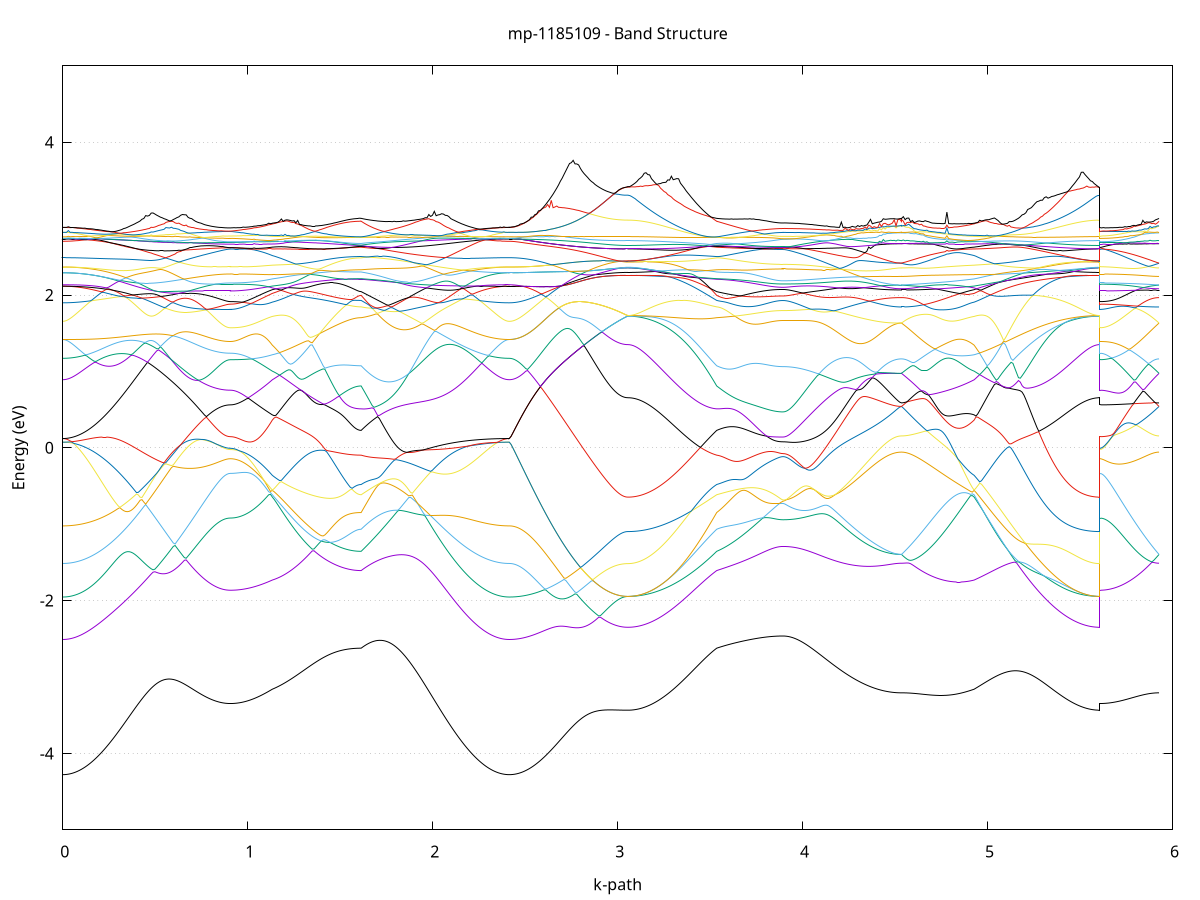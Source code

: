 set title 'mp-1185109 - Band Structure'
set xlabel 'k-path'
set ylabel 'Energy (eV)'
set grid y
set yrange [-5:5]
set terminal png size 800,600
set output 'mp-1185109_bands_gnuplot.png'
plot '-' using 1:2 with lines notitle, '-' using 1:2 with lines notitle, '-' using 1:2 with lines notitle, '-' using 1:2 with lines notitle, '-' using 1:2 with lines notitle, '-' using 1:2 with lines notitle, '-' using 1:2 with lines notitle, '-' using 1:2 with lines notitle, '-' using 1:2 with lines notitle, '-' using 1:2 with lines notitle, '-' using 1:2 with lines notitle, '-' using 1:2 with lines notitle, '-' using 1:2 with lines notitle, '-' using 1:2 with lines notitle, '-' using 1:2 with lines notitle, '-' using 1:2 with lines notitle, '-' using 1:2 with lines notitle, '-' using 1:2 with lines notitle, '-' using 1:2 with lines notitle, '-' using 1:2 with lines notitle, '-' using 1:2 with lines notitle, '-' using 1:2 with lines notitle, '-' using 1:2 with lines notitle, '-' using 1:2 with lines notitle, '-' using 1:2 with lines notitle, '-' using 1:2 with lines notitle, '-' using 1:2 with lines notitle, '-' using 1:2 with lines notitle, '-' using 1:2 with lines notitle, '-' using 1:2 with lines notitle, '-' using 1:2 with lines notitle, '-' using 1:2 with lines notitle, '-' using 1:2 with lines notitle, '-' using 1:2 with lines notitle, '-' using 1:2 with lines notitle, '-' using 1:2 with lines notitle, '-' using 1:2 with lines notitle, '-' using 1:2 with lines notitle, '-' using 1:2 with lines notitle, '-' using 1:2 with lines notitle, '-' using 1:2 with lines notitle, '-' using 1:2 with lines notitle, '-' using 1:2 with lines notitle, '-' using 1:2 with lines notitle, '-' using 1:2 with lines notitle, '-' using 1:2 with lines notitle, '-' using 1:2 with lines notitle, '-' using 1:2 with lines notitle
0.000000 -34.452052
0.009957 -34.452052
0.019913 -34.452052
0.029870 -34.452052
0.039827 -34.452152
0.049784 -34.452152
0.059740 -34.452152
0.069697 -34.452252
0.079654 -34.452252
0.089610 -34.452352
0.099567 -34.452352
0.109524 -34.452452
0.119481 -34.452552
0.129437 -34.452552
0.139394 -34.452652
0.149351 -34.452752
0.159307 -34.452852
0.169264 -34.452952
0.179221 -34.453052
0.189177 -34.453152
0.199134 -34.453252
0.209091 -34.453352
0.219048 -34.453452
0.229004 -34.453552
0.238961 -34.453652
0.248918 -34.453752
0.258874 -34.453852
0.268831 -34.453952
0.278788 -34.454052
0.288745 -34.454252
0.298701 -34.454352
0.308658 -34.454452
0.318615 -34.454552
0.328571 -34.454652
0.338528 -34.454752
0.348485 -34.454852
0.358442 -34.454952
0.368398 -34.455052
0.378355 -34.455252
0.388312 -34.455352
0.398268 -34.455452
0.408225 -34.455452
0.418182 -34.455552
0.428139 -34.455652
0.438095 -34.455752
0.448052 -34.455852
0.458009 -34.455952
0.467965 -34.456052
0.477922 -34.456052
0.487879 -34.456152
0.497836 -34.456252
0.507792 -34.456252
0.517749 -34.456352
0.527706 -34.456352
0.537662 -34.456452
0.547619 -34.456452
0.557576 -34.456552
0.567532 -34.456552
0.577489 -34.456552
0.587446 -34.456652
0.597403 -34.456652
0.607359 -34.456652
0.617316 -34.456752
0.627273 -34.456752
0.637229 -34.456752
0.647186 -34.456752
0.657143 -34.456752
0.667100 -34.456752
0.677056 -34.456752
0.687013 -34.456752
0.696970 -34.456752
0.706926 -34.456752
0.716883 -34.456752
0.726840 -34.456752
0.736797 -34.456752
0.746753 -34.456752
0.756710 -34.456752
0.766667 -34.456752
0.776623 -34.456752
0.786580 -34.456752
0.796537 -34.456752
0.806494 -34.456752
0.816450 -34.456752
0.826407 -34.456752
0.836364 -34.456752
0.846320 -34.456752
0.856277 -34.456752
0.866234 -34.456752
0.876191 -34.456752
0.886147 -34.456752
0.896104 -34.456752
0.906061 -34.456752
0.906061 -34.456752
0.915922 -34.456752
0.925783 -34.456752
0.935645 -34.456752
0.945506 -34.456752
0.955368 -34.456652
0.965229 -34.456652
0.975090 -34.456652
0.984952 -34.456652
0.994813 -34.456652
1.004674 -34.456552
1.014536 -34.456552
1.024397 -34.456552
1.034258 -34.456552
1.044120 -34.456452
1.053981 -34.456452
1.063843 -34.456352
1.073704 -34.456352
1.083565 -34.456352
1.093427 -34.456252
1.103288 -34.456252
1.113149 -34.456152
1.123011 -34.456052
1.132872 -34.456052
1.132872 -34.456052
1.142674 -34.456052
1.152476 -34.455952
1.162278 -34.455952
1.172080 -34.455952
1.181883 -34.455952
1.191685 -34.455952
1.201487 -34.455952
1.211289 -34.455952
1.221091 -34.455952
1.230893 -34.455952
1.240695 -34.455952
1.250497 -34.456052
1.260299 -34.456052
1.270101 -34.456052
1.279903 -34.456152
1.289705 -34.456152
1.299507 -34.456252
1.309309 -34.456252
1.319112 -34.456352
1.328914 -34.456452
1.338716 -34.456452
1.348518 -34.456552
1.358320 -34.456552
1.368122 -34.456652
1.377924 -34.456652
1.387726 -34.456752
1.397528 -34.456752
1.407330 -34.456852
1.417132 -34.456852
1.426934 -34.456952
1.436736 -34.456952
1.446539 -34.457052
1.456341 -34.457052
1.466143 -34.457152
1.475945 -34.457152
1.485747 -34.457252
1.495549 -34.457252
1.505351 -34.457252
1.515153 -34.457352
1.524955 -34.457352
1.534757 -34.457352
1.544559 -34.457352
1.554361 -34.457352
1.564163 -34.457452
1.573966 -34.457452
1.583768 -34.457452
1.593570 -34.457452
1.603372 -34.457452
1.613174 -34.457452
1.613174 -34.457452
1.623063 -34.457552
1.632953 -34.457652
1.642843 -34.457752
1.652732 -34.457852
1.662622 -34.457952
1.672512 -34.458052
1.682401 -34.458052
1.692291 -34.458152
1.702181 -34.458152
1.712070 -34.458252
1.721960 -34.458252
1.731850 -34.458352
1.741739 -34.458352
1.751629 -34.458352
1.761519 -34.458452
1.771408 -34.458452
1.781298 -34.458452
1.791188 -34.458452
1.801077 -34.458352
1.810967 -34.458352
1.820856 -34.458352
1.830746 -34.458352
1.840636 -34.458252
1.850525 -34.458252
1.860415 -34.458152
1.870305 -34.458152
1.880194 -34.458052
1.890084 -34.457952
1.899974 -34.457852
1.909863 -34.457752
1.919753 -34.457652
1.929643 -34.457552
1.939532 -34.457452
1.949422 -34.457352
1.959312 -34.457252
1.969201 -34.457152
1.979091 -34.457052
1.988981 -34.456852
1.998870 -34.456752
2.008760 -34.456652
2.018649 -34.456452
2.028539 -34.456352
2.038429 -34.456152
2.048318 -34.456052
2.058208 -34.455852
2.068098 -34.455752
2.077987 -34.455552
2.087877 -34.455452
2.097767 -34.455252
2.107656 -34.455152
2.117546 -34.454952
2.127436 -34.454752
2.137325 -34.454652
2.147215 -34.454452
2.157105 -34.454352
2.166994 -34.454152
2.176884 -34.454052
2.186773 -34.453952
2.196663 -34.453752
2.206553 -34.453652
2.216442 -34.453452
2.226332 -34.453352
2.236222 -34.453252
2.246111 -34.453152
2.256001 -34.453052
2.265891 -34.452852
2.275780 -34.452752
2.285670 -34.452752
2.295560 -34.452652
2.305449 -34.452552
2.315339 -34.452452
2.325229 -34.452352
2.335118 -34.452352
2.345008 -34.452252
2.354898 -34.452252
2.364787 -34.452152
2.374677 -34.452152
2.384566 -34.452152
2.394456 -34.452052
2.404346 -34.452052
2.414235 -34.452052
2.414235 -34.452052
2.424098 -34.452052
2.433962 -34.452052
2.443825 -34.452052
2.453688 -34.452052
2.463551 -34.452052
2.473414 -34.452052
2.483277 -34.452052
2.493140 -34.452052
2.503003 -34.452052
2.512866 -34.452052
2.522729 -34.452052
2.532592 -34.452052
2.542456 -34.452052
2.552319 -34.452052
2.562182 -34.452052
2.572045 -34.452052
2.581908 -34.452052
2.591771 -34.452052
2.601634 -34.452052
2.611497 -34.452052
2.621360 -34.452152
2.631223 -34.452152
2.641086 -34.452152
2.650949 -34.452152
2.660813 -34.452152
2.670676 -34.452152
2.680539 -34.452152
2.690402 -34.452152
2.700265 -34.452152
2.710128 -34.452152
2.719991 -34.452152
2.729854 -34.452152
2.739717 -34.452152
2.749580 -34.452152
2.759443 -34.452152
2.769306 -34.452152
2.779170 -34.452152
2.789033 -34.452152
2.798896 -34.452152
2.808759 -34.452152
2.818622 -34.452152
2.828485 -34.452152
2.838348 -34.452152
2.848211 -34.452152
2.858074 -34.452152
2.867937 -34.452152
2.877800 -34.452152
2.887663 -34.452152
2.897527 -34.452152
2.907390 -34.452152
2.917253 -34.452152
2.927116 -34.452152
2.936979 -34.452152
2.946842 -34.452152
2.956705 -34.452152
2.966568 -34.452252
2.976431 -34.452252
2.986294 -34.452252
2.996157 -34.452252
3.006021 -34.452252
3.015884 -34.452252
3.025747 -34.452252
3.035610 -34.452252
3.045473 -34.452252
3.055336 -34.452252
3.055336 -34.452252
3.065138 -34.452252
3.074940 -34.452252
3.084742 -34.452252
3.094544 -34.452252
3.104346 -34.452252
3.114148 -34.452352
3.123950 -34.452352
3.133753 -34.452452
3.143555 -34.452452
3.153357 -34.452552
3.163159 -34.452652
3.172961 -34.452652
3.182763 -34.452752
3.192565 -34.452852
3.202367 -34.452952
3.212169 -34.453052
3.221971 -34.453152
3.231773 -34.453252
3.241575 -34.453352
3.251377 -34.453552
3.261180 -34.453652
3.270982 -34.453752
3.280784 -34.453852
3.290586 -34.454052
3.300388 -34.454152
3.310190 -34.454252
3.319992 -34.454452
3.329794 -34.454552
3.339596 -34.454752
3.349398 -34.454852
3.359200 -34.455052
3.369002 -34.455152
3.378804 -34.455352
3.388607 -34.455452
3.398409 -34.455552
3.408211 -34.455752
3.418013 -34.455852
3.427815 -34.456052
3.437617 -34.456152
3.447419 -34.456352
3.457221 -34.456452
3.467023 -34.456552
3.476825 -34.456752
3.486627 -34.456852
3.496429 -34.456952
3.506231 -34.457152
3.516034 -34.457252
3.525836 -34.457352
3.535638 -34.457452
3.535638 -34.457452
3.545594 -34.457452
3.555551 -34.457552
3.565507 -34.457552
3.575464 -34.457652
3.585420 -34.457652
3.595376 -34.457752
3.605333 -34.457752
3.615289 -34.457852
3.625246 -34.457852
3.635202 -34.457852
3.645159 -34.457952
3.655115 -34.457952
3.665072 -34.458052
3.675028 -34.458052
3.684985 -34.458052
3.694941 -34.458152
3.704898 -34.458152
3.714854 -34.458152
3.724811 -34.458252
3.734767 -34.458252
3.744724 -34.458252
3.754680 -34.458252
3.764636 -34.458352
3.774593 -34.458352
3.784549 -34.458352
3.794506 -34.458352
3.804462 -34.458452
3.814419 -34.458452
3.824375 -34.458452
3.834332 -34.458452
3.844288 -34.458452
3.854245 -34.458452
3.864201 -34.458452
3.874158 -34.458452
3.884114 -34.458452
3.894071 -34.458452
3.894071 -34.458452
3.903927 -34.458452
3.913784 -34.458452
3.923641 -34.458452
3.933497 -34.458452
3.943354 -34.458452
3.953210 -34.458452
3.963067 -34.458352
3.972924 -34.458352
3.982780 -34.458352
3.992637 -34.458352
4.002494 -34.458252
4.012350 -34.458252
4.022207 -34.458152
4.032064 -34.458152
4.041920 -34.458052
4.051777 -34.458052
4.061634 -34.457952
4.071490 -34.457952
4.081347 -34.457852
4.091203 -34.457852
4.101060 -34.457752
4.110917 -34.457652
4.120773 -34.457652
4.130630 -34.457552
4.140487 -34.457452
4.150343 -34.457352
4.160200 -34.457352
4.170057 -34.457252
4.179913 -34.457152
4.189770 -34.457152
4.199626 -34.457052
4.209483 -34.456952
4.219340 -34.456852
4.229196 -34.456752
4.239053 -34.456752
4.248910 -34.456652
4.258766 -34.456552
4.268623 -34.456452
4.278480 -34.456452
4.288336 -34.456352
4.298193 -34.456252
4.308050 -34.456252
4.317906 -34.456152
4.327763 -34.456052
4.337619 -34.456052
4.347476 -34.455952
4.357333 -34.455952
4.367189 -34.455852
4.377046 -34.455752
4.386903 -34.455752
4.396759 -34.455652
4.406616 -34.455652
4.416473 -34.455652
4.426329 -34.455552
4.436186 -34.455552
4.446043 -34.455452
4.455899 -34.455452
4.465756 -34.455452
4.475612 -34.455452
4.485469 -34.455352
4.495326 -34.455352
4.505182 -34.455352
4.515039 -34.455352
4.524896 -34.455352
4.534752 -34.455352
4.534752 -34.455352
4.544569 -34.455352
4.554386 -34.455452
4.564203 -34.455552
4.574020 -34.455552
4.583837 -34.455652
4.593654 -34.455652
4.603471 -34.455752
4.613288 -34.455752
4.623105 -34.455752
4.632922 -34.455852
4.642739 -34.455852
4.652556 -34.455952
4.662373 -34.455952
4.672190 -34.455952
4.682006 -34.456052
4.691823 -34.456052
4.701640 -34.456052
4.711457 -34.456152
4.721274 -34.456152
4.731091 -34.456152
4.740908 -34.456152
4.750725 -34.456152
4.760542 -34.456252
4.770359 -34.456252
4.780176 -34.456252
4.789993 -34.456252
4.799810 -34.456252
4.809627 -34.456252
4.819444 -34.456252
4.829261 -34.456252
4.839078 -34.456252
4.848895 -34.456252
4.858712 -34.456252
4.868528 -34.456152
4.878345 -34.456152
4.888162 -34.456152
4.897979 -34.456152
4.907796 -34.456152
4.917613 -34.456052
4.927430 -34.456052
4.927430 -34.456052
4.937419 -34.455952
4.947408 -34.455952
4.957397 -34.455852
4.967386 -34.455852
4.977375 -34.455752
4.987364 -34.455652
4.997353 -34.455652
5.007342 -34.455552
5.017331 -34.455452
5.027320 -34.455352
5.037309 -34.455352
5.047298 -34.455252
5.057287 -34.455152
5.067276 -34.455152
5.077265 -34.455052
5.087253 -34.454952
5.097242 -34.454852
5.107231 -34.454752
5.117220 -34.454752
5.127209 -34.454652
5.137198 -34.454552
5.147187 -34.454452
5.157176 -34.454452
5.167165 -34.454352
5.177154 -34.454352
5.187143 -34.454252
5.197132 -34.454252
5.207121 -34.454152
5.217110 -34.454152
5.227099 -34.454052
5.237088 -34.454052
5.247077 -34.453952
5.257066 -34.453952
5.267055 -34.453852
5.277044 -34.453852
5.287033 -34.453752
5.297022 -34.453652
5.307011 -34.453652
5.317000 -34.453552
5.326988 -34.453452
5.336977 -34.453452
5.346966 -34.453352
5.356955 -34.453252
5.366944 -34.453252
5.376933 -34.453152
5.386922 -34.453052
5.396911 -34.453052
5.406900 -34.452952
5.416889 -34.452852
5.426878 -34.452852
5.436867 -34.452752
5.446856 -34.452652
5.456845 -34.452652
5.466834 -34.452552
5.476823 -34.452552
5.486812 -34.452452
5.496801 -34.452452
5.506790 -34.452452
5.516779 -34.452352
5.526768 -34.452352
5.536757 -34.452352
5.546746 -34.452252
5.556735 -34.452252
5.566723 -34.452252
5.576712 -34.452252
5.586701 -34.452252
5.596690 -34.452252
5.606679 -34.452252
5.606679 -34.456752
5.616393 -34.456752
5.626107 -34.456752
5.635820 -34.456752
5.645534 -34.456752
5.655248 -34.456652
5.664961 -34.456652
5.674675 -34.456652
5.684388 -34.456652
5.694102 -34.456652
5.703816 -34.456552
5.713529 -34.456552
5.723243 -34.456552
5.732957 -34.456452
5.742670 -34.456452
5.752384 -34.456352
5.762098 -34.456352
5.771811 -34.456252
5.781525 -34.456252
5.791239 -34.456152
5.800952 -34.456152
5.810666 -34.456052
5.820380 -34.456052
5.830093 -34.455952
5.839807 -34.455952
5.849520 -34.455852
5.859234 -34.455752
5.868948 -34.455752
5.878661 -34.455652
5.888375 -34.455652
5.898089 -34.455552
5.907802 -34.455452
5.917516 -34.455452
5.927230 -34.455352
e
0.000000 -34.452052
0.009957 -34.452052
0.019913 -34.452052
0.029870 -34.452052
0.039827 -34.452052
0.049784 -34.452052
0.059740 -34.452052
0.069697 -34.452052
0.079654 -34.452152
0.089610 -34.452152
0.099567 -34.452152
0.109524 -34.452152
0.119481 -34.452152
0.129437 -34.452152
0.139394 -34.452152
0.149351 -34.452152
0.159307 -34.452252
0.169264 -34.452252
0.179221 -34.452252
0.189177 -34.452252
0.199134 -34.452252
0.209091 -34.452352
0.219048 -34.452352
0.229004 -34.452352
0.238961 -34.452352
0.248918 -34.452352
0.258874 -34.452452
0.268831 -34.452452
0.278788 -34.452452
0.288745 -34.452552
0.298701 -34.452552
0.308658 -34.452552
0.318615 -34.452552
0.328571 -34.452652
0.338528 -34.452652
0.348485 -34.452652
0.358442 -34.452752
0.368398 -34.452752
0.378355 -34.452752
0.388312 -34.452852
0.398268 -34.452852
0.408225 -34.452852
0.418182 -34.452952
0.428139 -34.452952
0.438095 -34.452952
0.448052 -34.452952
0.458009 -34.453052
0.467965 -34.453052
0.477922 -34.453052
0.487879 -34.453152
0.497836 -34.453152
0.507792 -34.453152
0.517749 -34.453252
0.527706 -34.453252
0.537662 -34.453252
0.547619 -34.453352
0.557576 -34.453352
0.567532 -34.453352
0.577489 -34.453452
0.587446 -34.453452
0.597403 -34.453452
0.607359 -34.453452
0.617316 -34.453552
0.627273 -34.453552
0.637229 -34.453552
0.647186 -34.453652
0.657143 -34.453652
0.667100 -34.453652
0.677056 -34.453652
0.687013 -34.453652
0.696970 -34.453752
0.706926 -34.453752
0.716883 -34.453752
0.726840 -34.453752
0.736797 -34.453752
0.746753 -34.453852
0.756710 -34.453852
0.766667 -34.453852
0.776623 -34.453852
0.786580 -34.453852
0.796537 -34.453852
0.806494 -34.453952
0.816450 -34.453952
0.826407 -34.453952
0.836364 -34.453952
0.846320 -34.453952
0.856277 -34.453952
0.866234 -34.453952
0.876191 -34.453952
0.886147 -34.453952
0.896104 -34.453952
0.906061 -34.453952
0.906061 -34.453952
0.915922 -34.453952
0.925783 -34.453952
0.935645 -34.453952
0.945506 -34.453952
0.955368 -34.453952
0.965229 -34.453952
0.975090 -34.454052
0.984952 -34.454052
0.994813 -34.454052
1.004674 -34.454052
1.014536 -34.454052
1.024397 -34.454052
1.034258 -34.454152
1.044120 -34.454152
1.053981 -34.454152
1.063843 -34.454152
1.073704 -34.454252
1.083565 -34.454252
1.093427 -34.454252
1.103288 -34.454252
1.113149 -34.454352
1.123011 -34.454352
1.132872 -34.454352
1.132872 -34.454352
1.142674 -34.454352
1.152476 -34.454352
1.162278 -34.454352
1.172080 -34.454352
1.181883 -34.454352
1.191685 -34.454352
1.201487 -34.454352
1.211289 -34.454252
1.221091 -34.454252
1.230893 -34.454152
1.240695 -34.454152
1.250497 -34.454052
1.260299 -34.453952
1.270101 -34.453952
1.279903 -34.453852
1.289705 -34.453752
1.299507 -34.453652
1.309309 -34.453552
1.319112 -34.453552
1.328914 -34.453452
1.338716 -34.453352
1.348518 -34.453252
1.358320 -34.453152
1.368122 -34.453052
1.377924 -34.453052
1.387726 -34.452952
1.397528 -34.452852
1.407330 -34.452752
1.417132 -34.452652
1.426934 -34.452652
1.436736 -34.452552
1.446539 -34.452452
1.456341 -34.452452
1.466143 -34.452352
1.475945 -34.452352
1.485747 -34.452252
1.495549 -34.452152
1.505351 -34.452152
1.515153 -34.452052
1.524955 -34.452052
1.534757 -34.452052
1.544559 -34.451952
1.554361 -34.451952
1.564163 -34.451952
1.573966 -34.451952
1.583768 -34.451952
1.593570 -34.451852
1.603372 -34.451852
1.613174 -34.451852
1.613174 -34.451852
1.623063 -34.451852
1.632953 -34.451852
1.642843 -34.451852
1.652732 -34.451852
1.662622 -34.451852
1.672512 -34.451852
1.682401 -34.451852
1.692291 -34.451852
1.702181 -34.451852
1.712070 -34.451852
1.721960 -34.451852
1.731850 -34.451852
1.741739 -34.451852
1.751629 -34.451852
1.761519 -34.451852
1.771408 -34.451852
1.781298 -34.451852
1.791188 -34.451852
1.801077 -34.451852
1.810967 -34.451852
1.820856 -34.451852
1.830746 -34.451852
1.840636 -34.451852
1.850525 -34.451852
1.860415 -34.451852
1.870305 -34.451852
1.880194 -34.451852
1.890084 -34.451852
1.899974 -34.451852
1.909863 -34.451852
1.919753 -34.451852
1.929643 -34.451852
1.939532 -34.451852
1.949422 -34.451852
1.959312 -34.451852
1.969201 -34.451852
1.979091 -34.451852
1.988981 -34.451852
1.998870 -34.451852
2.008760 -34.451852
2.018649 -34.451852
2.028539 -34.451852
2.038429 -34.451852
2.048318 -34.451852
2.058208 -34.451952
2.068098 -34.451952
2.077987 -34.451952
2.087877 -34.451952
2.097767 -34.451952
2.107656 -34.451952
2.117546 -34.451952
2.127436 -34.451952
2.137325 -34.451952
2.147215 -34.451952
2.157105 -34.451952
2.166994 -34.451952
2.176884 -34.451952
2.186773 -34.451952
2.196663 -34.451952
2.206553 -34.452052
2.216442 -34.452052
2.226332 -34.452052
2.236222 -34.452052
2.246111 -34.452052
2.256001 -34.452052
2.265891 -34.452052
2.275780 -34.452052
2.285670 -34.452052
2.295560 -34.452052
2.305449 -34.452052
2.315339 -34.452052
2.325229 -34.452052
2.335118 -34.452052
2.345008 -34.452052
2.354898 -34.452052
2.364787 -34.452052
2.374677 -34.452052
2.384566 -34.452052
2.394456 -34.452052
2.404346 -34.452052
2.414235 -34.452052
2.414235 -34.452052
2.424098 -34.452052
2.433962 -34.452052
2.443825 -34.452052
2.453688 -34.452052
2.463551 -34.452052
2.473414 -34.452052
2.483277 -34.452052
2.493140 -34.452052
2.503003 -34.452052
2.512866 -34.452052
2.522729 -34.452052
2.532592 -34.452052
2.542456 -34.452052
2.552319 -34.452052
2.562182 -34.452052
2.572045 -34.452052
2.581908 -34.452052
2.591771 -34.452052
2.601634 -34.452052
2.611497 -34.452052
2.621360 -34.452152
2.631223 -34.452152
2.641086 -34.452152
2.650949 -34.452152
2.660813 -34.452152
2.670676 -34.452152
2.680539 -34.452152
2.690402 -34.452152
2.700265 -34.452152
2.710128 -34.452152
2.719991 -34.452152
2.729854 -34.452152
2.739717 -34.452152
2.749580 -34.452152
2.759443 -34.452152
2.769306 -34.452152
2.779170 -34.452152
2.789033 -34.452152
2.798896 -34.452152
2.808759 -34.452152
2.818622 -34.452152
2.828485 -34.452152
2.838348 -34.452152
2.848211 -34.452152
2.858074 -34.452152
2.867937 -34.452152
2.877800 -34.452152
2.887663 -34.452152
2.897527 -34.452152
2.907390 -34.452152
2.917253 -34.452152
2.927116 -34.452152
2.936979 -34.452152
2.946842 -34.452152
2.956705 -34.452152
2.966568 -34.452152
2.976431 -34.452252
2.986294 -34.452252
2.996157 -34.452252
3.006021 -34.452252
3.015884 -34.452252
3.025747 -34.452252
3.035610 -34.452252
3.045473 -34.452252
3.055336 -34.452252
3.055336 -34.452252
3.065138 -34.452252
3.074940 -34.452252
3.084742 -34.452252
3.094544 -34.452252
3.104346 -34.452252
3.114148 -34.452152
3.123950 -34.452152
3.133753 -34.452152
3.143555 -34.452152
3.153357 -34.452152
3.163159 -34.452152
3.172961 -34.452152
3.182763 -34.452152
3.192565 -34.452152
3.202367 -34.452152
3.212169 -34.452152
3.221971 -34.452152
3.231773 -34.452152
3.241575 -34.452152
3.251377 -34.452152
3.261180 -34.452152
3.270982 -34.452152
3.280784 -34.452152
3.290586 -34.452052
3.300388 -34.452052
3.310190 -34.452052
3.319992 -34.452052
3.329794 -34.452052
3.339596 -34.452052
3.349398 -34.452052
3.359200 -34.452052
3.369002 -34.452052
3.378804 -34.452052
3.388607 -34.452052
3.398409 -34.452052
3.408211 -34.451952
3.418013 -34.451952
3.427815 -34.451952
3.437617 -34.451952
3.447419 -34.451952
3.457221 -34.451952
3.467023 -34.451952
3.476825 -34.451952
3.486627 -34.451952
3.496429 -34.451952
3.506231 -34.451952
3.516034 -34.451852
3.525836 -34.451852
3.535638 -34.451852
3.535638 -34.451852
3.545594 -34.451852
3.555551 -34.451852
3.565507 -34.451852
3.575464 -34.451852
3.585420 -34.451852
3.595376 -34.451852
3.605333 -34.451852
3.615289 -34.451852
3.625246 -34.451852
3.635202 -34.451852
3.645159 -34.451852
3.655115 -34.451852
3.665072 -34.451852
3.675028 -34.451852
3.684985 -34.451852
3.694941 -34.451852
3.704898 -34.451852
3.714854 -34.451852
3.724811 -34.451852
3.734767 -34.451852
3.744724 -34.451852
3.754680 -34.451852
3.764636 -34.451852
3.774593 -34.451852
3.784549 -34.451852
3.794506 -34.451852
3.804462 -34.451852
3.814419 -34.451852
3.824375 -34.451852
3.834332 -34.451852
3.844288 -34.451852
3.854245 -34.451852
3.864201 -34.451852
3.874158 -34.451852
3.884114 -34.451852
3.894071 -34.451852
3.894071 -34.451852
3.903927 -34.451852
3.913784 -34.451852
3.923641 -34.451852
3.933497 -34.451852
3.943354 -34.451852
3.953210 -34.451852
3.963067 -34.451952
3.972924 -34.451952
3.982780 -34.451952
3.992637 -34.452052
4.002494 -34.452052
4.012350 -34.452052
4.022207 -34.452152
4.032064 -34.452252
4.041920 -34.452252
4.051777 -34.452352
4.061634 -34.452352
4.071490 -34.452452
4.081347 -34.452552
4.091203 -34.452552
4.101060 -34.452652
4.110917 -34.452752
4.120773 -34.452752
4.130630 -34.452852
4.140487 -34.452952
4.150343 -34.453052
4.160200 -34.453152
4.170057 -34.453152
4.179913 -34.453252
4.189770 -34.453352
4.199626 -34.453452
4.209483 -34.453552
4.219340 -34.453652
4.229196 -34.453752
4.239053 -34.453752
4.248910 -34.453852
4.258766 -34.453952
4.268623 -34.454052
4.278480 -34.454152
4.288336 -34.454252
4.298193 -34.454252
4.308050 -34.454352
4.317906 -34.454452
4.327763 -34.454552
4.337619 -34.454552
4.347476 -34.454652
4.357333 -34.454752
4.367189 -34.454752
4.377046 -34.454852
4.386903 -34.454952
4.396759 -34.454952
4.406616 -34.455052
4.416473 -34.455052
4.426329 -34.455152
4.436186 -34.455152
4.446043 -34.455152
4.455899 -34.455252
4.465756 -34.455252
4.475612 -34.455252
4.485469 -34.455252
4.495326 -34.455352
4.505182 -34.455352
4.515039 -34.455352
4.524896 -34.455352
4.534752 -34.455352
4.534752 -34.455352
4.544569 -34.455252
4.554386 -34.455252
4.564203 -34.455152
4.574020 -34.455152
4.583837 -34.455052
4.593654 -34.455052
4.603471 -34.454952
4.613288 -34.454952
4.623105 -34.454852
4.632922 -34.454852
4.642739 -34.454752
4.652556 -34.454752
4.662373 -34.454752
4.672190 -34.454652
4.682006 -34.454652
4.691823 -34.454652
4.701640 -34.454552
4.711457 -34.454552
4.721274 -34.454552
4.731091 -34.454452
4.740908 -34.454452
4.750725 -34.454452
4.760542 -34.454452
4.770359 -34.454352
4.780176 -34.454352
4.789993 -34.454352
4.799810 -34.454352
4.809627 -34.454352
4.819444 -34.454352
4.829261 -34.454352
4.839078 -34.454352
4.848895 -34.454352
4.858712 -34.454352
4.868528 -34.454352
4.878345 -34.454352
4.888162 -34.454352
4.897979 -34.454352
4.907796 -34.454352
4.917613 -34.454352
4.927430 -34.454352
4.927430 -34.454352
4.937419 -34.454352
4.947408 -34.454452
4.957397 -34.454452
4.967386 -34.454452
4.977375 -34.454452
4.987364 -34.454452
4.997353 -34.454452
5.007342 -34.454552
5.017331 -34.454552
5.027320 -34.454552
5.037309 -34.454552
5.047298 -34.454552
5.057287 -34.454552
5.067276 -34.454552
5.077265 -34.454552
5.087253 -34.454552
5.097242 -34.454552
5.107231 -34.454452
5.117220 -34.454452
5.127209 -34.454452
5.137198 -34.454452
5.147187 -34.454452
5.157176 -34.454352
5.167165 -34.454352
5.177154 -34.454252
5.187143 -34.454152
5.197132 -34.454052
5.207121 -34.454052
5.217110 -34.453952
5.227099 -34.453852
5.237088 -34.453752
5.247077 -34.453752
5.257066 -34.453652
5.267055 -34.453552
5.277044 -34.453452
5.287033 -34.453452
5.297022 -34.453352
5.307011 -34.453252
5.317000 -34.453252
5.326988 -34.453152
5.336977 -34.453152
5.346966 -34.453052
5.356955 -34.452952
5.366944 -34.452952
5.376933 -34.452852
5.386922 -34.452852
5.396911 -34.452752
5.406900 -34.452752
5.416889 -34.452652
5.426878 -34.452652
5.436867 -34.452552
5.446856 -34.452552
5.456845 -34.452452
5.466834 -34.452452
5.476823 -34.452452
5.486812 -34.452352
5.496801 -34.452352
5.506790 -34.452352
5.516779 -34.452352
5.526768 -34.452252
5.536757 -34.452252
5.546746 -34.452252
5.556735 -34.452252
5.566723 -34.452252
5.576712 -34.452252
5.586701 -34.452252
5.596690 -34.452252
5.606679 -34.452252
5.606679 -34.453952
5.616393 -34.453952
5.626107 -34.453952
5.635820 -34.453952
5.645534 -34.453952
5.655248 -34.453952
5.664961 -34.454052
5.674675 -34.454052
5.684388 -34.454052
5.694102 -34.454052
5.703816 -34.454152
5.713529 -34.454152
5.723243 -34.454152
5.732957 -34.454252
5.742670 -34.454252
5.752384 -34.454252
5.762098 -34.454352
5.771811 -34.454352
5.781525 -34.454452
5.791239 -34.454452
5.800952 -34.454552
5.810666 -34.454552
5.820380 -34.454652
5.830093 -34.454752
5.839807 -34.454752
5.849520 -34.454852
5.859234 -34.454852
5.868948 -34.454952
5.878661 -34.455052
5.888375 -34.455052
5.898089 -34.455152
5.907802 -34.455252
5.917516 -34.455252
5.927230 -34.455352
e
0.000000 -34.420052
0.009957 -34.420052
0.019913 -34.420052
0.029870 -34.420052
0.039827 -34.420052
0.049784 -34.420052
0.059740 -34.420052
0.069697 -34.420052
0.079654 -34.420052
0.089610 -34.420052
0.099567 -34.420052
0.109524 -34.420052
0.119481 -34.420052
0.129437 -34.420052
0.139394 -34.420052
0.149351 -34.420052
0.159307 -34.420052
0.169264 -34.420052
0.179221 -34.420052
0.189177 -34.420052
0.199134 -34.420052
0.209091 -34.420052
0.219048 -34.420052
0.229004 -34.420052
0.238961 -34.420052
0.248918 -34.420052
0.258874 -34.420052
0.268831 -34.420052
0.278788 -34.420052
0.288745 -34.420052
0.298701 -34.420052
0.308658 -34.420052
0.318615 -34.420052
0.328571 -34.420052
0.338528 -34.420052
0.348485 -34.420052
0.358442 -34.420052
0.368398 -34.419952
0.378355 -34.419952
0.388312 -34.419952
0.398268 -34.419952
0.408225 -34.419952
0.418182 -34.419952
0.428139 -34.419952
0.438095 -34.419952
0.448052 -34.419952
0.458009 -34.419952
0.467965 -34.419952
0.477922 -34.419952
0.487879 -34.419952
0.497836 -34.419952
0.507792 -34.419952
0.517749 -34.419952
0.527706 -34.419952
0.537662 -34.419952
0.547619 -34.419952
0.557576 -34.419952
0.567532 -34.419952
0.577489 -34.419952
0.587446 -34.419852
0.597403 -34.419852
0.607359 -34.419852
0.617316 -34.419852
0.627273 -34.419852
0.637229 -34.419852
0.647186 -34.419852
0.657143 -34.419852
0.667100 -34.419852
0.677056 -34.419852
0.687013 -34.419852
0.696970 -34.419852
0.706926 -34.419852
0.716883 -34.419852
0.726840 -34.419852
0.736797 -34.419852
0.746753 -34.419852
0.756710 -34.419852
0.766667 -34.419852
0.776623 -34.419852
0.786580 -34.419852
0.796537 -34.419852
0.806494 -34.419852
0.816450 -34.419852
0.826407 -34.419852
0.836364 -34.419852
0.846320 -34.419852
0.856277 -34.419852
0.866234 -34.419852
0.876191 -34.419852
0.886147 -34.419852
0.896104 -34.419852
0.906061 -34.419852
0.906061 -34.419852
0.915922 -34.419852
0.925783 -34.419852
0.935645 -34.419852
0.945506 -34.419852
0.955368 -34.419852
0.965229 -34.419852
0.975090 -34.419952
0.984952 -34.419952
0.994813 -34.419952
1.004674 -34.420052
1.014536 -34.420052
1.024397 -34.420052
1.034258 -34.420152
1.044120 -34.420152
1.053981 -34.420252
1.063843 -34.420252
1.073704 -34.420352
1.083565 -34.420352
1.093427 -34.420452
1.103288 -34.420552
1.113149 -34.420552
1.123011 -34.420652
1.132872 -34.420752
1.132872 -34.420752
1.142674 -34.420752
1.152476 -34.420852
1.162278 -34.420952
1.172080 -34.420952
1.181883 -34.421052
1.191685 -34.421052
1.201487 -34.421152
1.211289 -34.421252
1.221091 -34.421252
1.230893 -34.421352
1.240695 -34.421352
1.250497 -34.421452
1.260299 -34.421552
1.270101 -34.421552
1.279903 -34.421652
1.289705 -34.421652
1.299507 -34.421752
1.309309 -34.421852
1.319112 -34.421852
1.328914 -34.421952
1.338716 -34.421952
1.348518 -34.422052
1.358320 -34.422052
1.368122 -34.422152
1.377924 -34.422152
1.387726 -34.422252
1.397528 -34.422252
1.407330 -34.422352
1.417132 -34.422352
1.426934 -34.422452
1.436736 -34.422452
1.446539 -34.422552
1.456341 -34.422552
1.466143 -34.422652
1.475945 -34.422652
1.485747 -34.422652
1.495549 -34.422652
1.505351 -34.422752
1.515153 -34.422752
1.524955 -34.422752
1.534757 -34.422852
1.544559 -34.422852
1.554361 -34.422852
1.564163 -34.422852
1.573966 -34.422852
1.583768 -34.422852
1.593570 -34.422852
1.603372 -34.422852
1.613174 -34.422852
1.613174 -34.422852
1.623063 -34.422752
1.632953 -34.422652
1.642843 -34.422552
1.652732 -34.422452
1.662622 -34.422352
1.672512 -34.422352
1.682401 -34.422252
1.692291 -34.422152
1.702181 -34.422052
1.712070 -34.421952
1.721960 -34.421852
1.731850 -34.421752
1.741739 -34.421652
1.751629 -34.421652
1.761519 -34.421552
1.771408 -34.421452
1.781298 -34.421352
1.791188 -34.421352
1.801077 -34.421252
1.810967 -34.421152
1.820856 -34.421152
1.830746 -34.421052
1.840636 -34.420952
1.850525 -34.420952
1.860415 -34.420852
1.870305 -34.420852
1.880194 -34.420752
1.890084 -34.420752
1.899974 -34.420652
1.909863 -34.420652
1.919753 -34.420552
1.929643 -34.420552
1.939532 -34.420552
1.949422 -34.420452
1.959312 -34.420452
1.969201 -34.420452
1.979091 -34.420352
1.988981 -34.420352
1.998870 -34.420352
2.008760 -34.420252
2.018649 -34.420252
2.028539 -34.420252
2.038429 -34.420252
2.048318 -34.420252
2.058208 -34.420152
2.068098 -34.420152
2.077987 -34.420152
2.087877 -34.420152
2.097767 -34.420152
2.107656 -34.420152
2.117546 -34.420152
2.127436 -34.420152
2.137325 -34.420152
2.147215 -34.420152
2.157105 -34.420152
2.166994 -34.420052
2.176884 -34.420052
2.186773 -34.420052
2.196663 -34.420052
2.206553 -34.420052
2.216442 -34.420052
2.226332 -34.420052
2.236222 -34.420052
2.246111 -34.420052
2.256001 -34.420052
2.265891 -34.420052
2.275780 -34.420052
2.285670 -34.420052
2.295560 -34.420052
2.305449 -34.420052
2.315339 -34.420052
2.325229 -34.420052
2.335118 -34.420052
2.345008 -34.420052
2.354898 -34.420052
2.364787 -34.420052
2.374677 -34.420052
2.384566 -34.420052
2.394456 -34.420052
2.404346 -34.420052
2.414235 -34.420052
2.414235 -34.420052
2.424098 -34.420052
2.433962 -34.420152
2.443825 -34.420152
2.453688 -34.420152
2.463551 -34.420152
2.473414 -34.420252
2.483277 -34.420252
2.493140 -34.420352
2.503003 -34.420352
2.512866 -34.420452
2.522729 -34.420552
2.532592 -34.420652
2.542456 -34.420752
2.552319 -34.420752
2.562182 -34.420852
2.572045 -34.420952
2.581908 -34.421152
2.591771 -34.421252
2.601634 -34.421352
2.611497 -34.421452
2.621360 -34.421552
2.631223 -34.421752
2.641086 -34.421852
2.650949 -34.421952
2.660813 -34.422152
2.670676 -34.422252
2.680539 -34.422452
2.690402 -34.422552
2.700265 -34.422752
2.710128 -34.422852
2.719991 -34.423052
2.729854 -34.423152
2.739717 -34.423352
2.749580 -34.423452
2.759443 -34.423652
2.769306 -34.423752
2.779170 -34.423952
2.789033 -34.424052
2.798896 -34.424252
2.808759 -34.424352
2.818622 -34.424552
2.828485 -34.424652
2.838348 -34.424752
2.848211 -34.424952
2.858074 -34.425052
2.867937 -34.425152
2.877800 -34.425252
2.887663 -34.425352
2.897527 -34.425452
2.907390 -34.425552
2.917253 -34.425652
2.927116 -34.425752
2.936979 -34.425852
2.946842 -34.425952
2.956705 -34.426052
2.966568 -34.426052
2.976431 -34.426152
2.986294 -34.426152
2.996157 -34.426252
3.006021 -34.426252
3.015884 -34.426352
3.025747 -34.426352
3.035610 -34.426352
3.045473 -34.426352
3.055336 -34.426352
3.055336 -34.426352
3.065138 -34.426352
3.074940 -34.426352
3.084742 -34.426352
3.094544 -34.426352
3.104346 -34.426352
3.114148 -34.426352
3.123950 -34.426252
3.133753 -34.426252
3.143555 -34.426252
3.153357 -34.426152
3.163159 -34.426152
3.172961 -34.426052
3.182763 -34.426052
3.192565 -34.425952
3.202367 -34.425952
3.212169 -34.425852
3.221971 -34.425852
3.231773 -34.425752
3.241575 -34.425652
3.251377 -34.425652
3.261180 -34.425552
3.270982 -34.425452
3.280784 -34.425352
3.290586 -34.425352
3.300388 -34.425252
3.310190 -34.425152
3.319992 -34.425052
3.329794 -34.424952
3.339596 -34.424852
3.349398 -34.424752
3.359200 -34.424652
3.369002 -34.424552
3.378804 -34.424452
3.388607 -34.424452
3.398409 -34.424352
3.408211 -34.424252
3.418013 -34.424152
3.427815 -34.424052
3.437617 -34.423852
3.447419 -34.423752
3.457221 -34.423652
3.467023 -34.423552
3.476825 -34.423452
3.486627 -34.423352
3.496429 -34.423252
3.506231 -34.423152
3.516034 -34.423052
3.525836 -34.422952
3.535638 -34.422852
3.535638 -34.422852
3.545594 -34.422852
3.555551 -34.422752
3.565507 -34.422752
3.575464 -34.422652
3.585420 -34.422652
3.595376 -34.422552
3.605333 -34.422552
3.615289 -34.422452
3.625246 -34.422452
3.635202 -34.422352
3.645159 -34.422252
3.655115 -34.422252
3.665072 -34.422152
3.675028 -34.422152
3.684985 -34.422052
3.694941 -34.422052
3.704898 -34.421952
3.714854 -34.421952
3.724811 -34.421852
3.734767 -34.421852
3.744724 -34.421752
3.754680 -34.421752
3.764636 -34.421652
3.774593 -34.421652
3.784549 -34.421552
3.794506 -34.421552
3.804462 -34.421552
3.814419 -34.421452
3.824375 -34.421452
3.834332 -34.421452
3.844288 -34.421452
3.854245 -34.421452
3.864201 -34.421352
3.874158 -34.421352
3.884114 -34.421352
3.894071 -34.421352
3.894071 -34.421352
3.903927 -34.421352
3.913784 -34.421352
3.923641 -34.421352
3.933497 -34.421352
3.943354 -34.421352
3.953210 -34.421352
3.963067 -34.421352
3.972924 -34.421352
3.982780 -34.421352
3.992637 -34.421252
4.002494 -34.421252
4.012350 -34.421252
4.022207 -34.421252
4.032064 -34.421252
4.041920 -34.421152
4.051777 -34.421152
4.061634 -34.421152
4.071490 -34.421152
4.081347 -34.421052
4.091203 -34.421052
4.101060 -34.421052
4.110917 -34.420952
4.120773 -34.420952
4.130630 -34.420952
4.140487 -34.420852
4.150343 -34.420852
4.160200 -34.420852
4.170057 -34.420752
4.179913 -34.420752
4.189770 -34.420652
4.199626 -34.420652
4.209483 -34.420652
4.219340 -34.420552
4.229196 -34.420552
4.239053 -34.420552
4.248910 -34.420452
4.258766 -34.420452
4.268623 -34.420352
4.278480 -34.420352
4.288336 -34.420352
4.298193 -34.420252
4.308050 -34.420252
4.317906 -34.420252
4.327763 -34.420152
4.337619 -34.420152
4.347476 -34.420152
4.357333 -34.420152
4.367189 -34.420052
4.377046 -34.420052
4.386903 -34.420052
4.396759 -34.419952
4.406616 -34.419952
4.416473 -34.419952
4.426329 -34.419952
4.436186 -34.419952
4.446043 -34.419852
4.455899 -34.419852
4.465756 -34.419852
4.475612 -34.419852
4.485469 -34.419852
4.495326 -34.419852
4.505182 -34.419852
4.515039 -34.419852
4.524896 -34.419852
4.534752 -34.419852
4.534752 -34.419852
4.544569 -34.419852
4.554386 -34.419852
4.564203 -34.419852
4.574020 -34.419852
4.583837 -34.419852
4.593654 -34.419852
4.603471 -34.419852
4.613288 -34.419852
4.623105 -34.419852
4.632922 -34.419852
4.642739 -34.419852
4.652556 -34.419852
4.662373 -34.419852
4.672190 -34.419952
4.682006 -34.419952
4.691823 -34.419952
4.701640 -34.419952
4.711457 -34.419952
4.721274 -34.420052
4.731091 -34.420052
4.740908 -34.420052
4.750725 -34.420052
4.760542 -34.420152
4.770359 -34.420152
4.780176 -34.420152
4.789993 -34.420152
4.799810 -34.420252
4.809627 -34.420252
4.819444 -34.420252
4.829261 -34.420352
4.839078 -34.420352
4.848895 -34.420452
4.858712 -34.420452
4.868528 -34.420452
4.878345 -34.420552
4.888162 -34.420552
4.897979 -34.420652
4.907796 -34.420652
4.917613 -34.420652
4.927430 -34.420752
4.927430 -34.420752
4.937419 -34.420852
4.947408 -34.420952
4.957397 -34.420952
4.967386 -34.421052
4.977375 -34.421152
4.987364 -34.421252
4.997353 -34.421352
5.007342 -34.421452
5.017331 -34.421552
5.027320 -34.421652
5.037309 -34.421752
5.047298 -34.421852
5.057287 -34.421952
5.067276 -34.422052
5.077265 -34.422152
5.087253 -34.422252
5.097242 -34.422352
5.107231 -34.422452
5.117220 -34.422652
5.127209 -34.422752
5.137198 -34.422852
5.147187 -34.422952
5.157176 -34.423052
5.167165 -34.423152
5.177154 -34.423252
5.187143 -34.423352
5.197132 -34.423552
5.207121 -34.423652
5.217110 -34.423752
5.227099 -34.423852
5.237088 -34.423952
5.247077 -34.424052
5.257066 -34.424152
5.267055 -34.424252
5.277044 -34.424352
5.287033 -34.424452
5.297022 -34.424552
5.307011 -34.424652
5.317000 -34.424752
5.326988 -34.424852
5.336977 -34.424952
5.346966 -34.425052
5.356955 -34.425152
5.366944 -34.425252
5.376933 -34.425352
5.386922 -34.425452
5.396911 -34.425552
5.406900 -34.425552
5.416889 -34.425652
5.426878 -34.425752
5.436867 -34.425752
5.446856 -34.425852
5.456845 -34.425952
5.466834 -34.425952
5.476823 -34.426052
5.486812 -34.426052
5.496801 -34.426152
5.506790 -34.426152
5.516779 -34.426252
5.526768 -34.426252
5.536757 -34.426252
5.546746 -34.426352
5.556735 -34.426352
5.566723 -34.426352
5.576712 -34.426352
5.586701 -34.426352
5.596690 -34.426352
5.606679 -34.426352
5.606679 -34.419852
5.616393 -34.419852
5.626107 -34.419852
5.635820 -34.419852
5.645534 -34.419852
5.655248 -34.419852
5.664961 -34.419852
5.674675 -34.419852
5.684388 -34.419852
5.694102 -34.419852
5.703816 -34.419852
5.713529 -34.419852
5.723243 -34.419852
5.732957 -34.419852
5.742670 -34.419852
5.752384 -34.419852
5.762098 -34.419852
5.771811 -34.419852
5.781525 -34.419852
5.791239 -34.419852
5.800952 -34.419852
5.810666 -34.419852
5.820380 -34.419852
5.830093 -34.419852
5.839807 -34.419852
5.849520 -34.419852
5.859234 -34.419852
5.868948 -34.419852
5.878661 -34.419852
5.888375 -34.419852
5.898089 -34.419852
5.907802 -34.419852
5.917516 -34.419852
5.927230 -34.419852
e
0.000000 -32.445752
0.009957 -32.445652
0.019913 -32.445452
0.029870 -32.445052
0.039827 -32.444652
0.049784 -32.444052
0.059740 -32.443352
0.069697 -32.442552
0.079654 -32.441652
0.089610 -32.440552
0.099567 -32.439352
0.109524 -32.438052
0.119481 -32.436652
0.129437 -32.435052
0.139394 -32.433452
0.149351 -32.431652
0.159307 -32.429752
0.169264 -32.427752
0.179221 -32.425552
0.189177 -32.423352
0.199134 -32.421052
0.209091 -32.418552
0.219048 -32.416052
0.229004 -32.413352
0.238961 -32.410652
0.248918 -32.407752
0.258874 -32.404852
0.268831 -32.401752
0.278788 -32.398652
0.288745 -32.395452
0.298701 -32.392152
0.308658 -32.388752
0.318615 -32.385252
0.328571 -32.381752
0.338528 -32.378152
0.348485 -32.374452
0.358442 -32.370652
0.368398 -32.366852
0.378355 -32.362952
0.388312 -32.359052
0.398268 -32.355052
0.408225 -32.350952
0.418182 -32.346852
0.428139 -32.342752
0.438095 -32.338552
0.448052 -32.334352
0.458009 -32.330052
0.467965 -32.325752
0.477922 -32.321452
0.487879 -32.317052
0.497836 -32.312652
0.507792 -32.308252
0.517749 -32.303752
0.527706 -32.299352
0.537662 -32.294852
0.547619 -32.290352
0.557576 -32.285952
0.567532 -32.281452
0.577489 -32.276952
0.587446 -32.272452
0.597403 -32.267952
0.607359 -32.263552
0.617316 -32.259052
0.627273 -32.254652
0.637229 -32.250152
0.647186 -32.245752
0.657143 -32.241352
0.667100 -32.237052
0.677056 -32.232652
0.687013 -32.228452
0.696970 -32.224152
0.706926 -32.219952
0.716883 -32.215752
0.726840 -32.211652
0.736797 -32.207652
0.746753 -32.203652
0.756710 -32.199652
0.766667 -32.195852
0.776623 -32.192052
0.786580 -32.188352
0.796537 -32.184852
0.806494 -32.181452
0.816450 -32.178152
0.826407 -32.174952
0.836364 -32.172052
0.846320 -32.169352
0.856277 -32.166952
0.866234 -32.164852
0.876191 -32.163152
0.886147 -32.161852
0.896104 -32.161052
0.906061 -32.160852
0.906061 -32.160852
0.915922 -32.160852
0.925783 -32.160852
0.935645 -32.160752
0.945506 -32.160752
0.955368 -32.160752
0.965229 -32.160752
0.975090 -32.160752
0.984952 -32.160752
0.994813 -32.160752
1.004674 -32.160652
1.014536 -32.160652
1.024397 -32.160652
1.034258 -32.160652
1.044120 -32.160652
1.053981 -32.160552
1.063843 -32.160552
1.073704 -32.160552
1.083565 -32.160552
1.093427 -32.160452
1.103288 -32.160452
1.113149 -32.160452
1.123011 -32.160452
1.132872 -32.160452
1.132872 -32.160452
1.142674 -32.160452
1.152476 -32.160652
1.162278 -32.161052
1.172080 -32.161452
1.181883 -32.162052
1.191685 -32.162752
1.201487 -32.163452
1.211289 -32.164252
1.221091 -32.165052
1.230893 -32.165952
1.240695 -32.166952
1.250497 -32.167852
1.260299 -32.168852
1.270101 -32.169852
1.279903 -32.170852
1.289705 -32.171852
1.299507 -32.172952
1.309309 -32.173952
1.319112 -32.174952
1.328914 -32.175952
1.338716 -32.176952
1.348518 -32.177852
1.358320 -32.178852
1.368122 -32.179752
1.377924 -32.180652
1.387726 -32.181552
1.397528 -32.182352
1.407330 -32.183252
1.417132 -32.184052
1.426934 -32.184752
1.436736 -32.185552
1.446539 -32.186252
1.456341 -32.186852
1.466143 -32.187552
1.475945 -32.188052
1.485747 -32.188652
1.495549 -32.189152
1.505351 -32.189652
1.515153 -32.190052
1.524955 -32.190452
1.534757 -32.190852
1.544559 -32.191152
1.554361 -32.191452
1.564163 -32.191652
1.573966 -32.191852
1.583768 -32.191952
1.593570 -32.192052
1.603372 -32.192152
1.613174 -32.192152
1.613174 -32.192152
1.623063 -32.194652
1.632953 -32.197352
1.642843 -32.200152
1.652732 -32.203052
1.662622 -32.206152
1.672512 -32.209352
1.682401 -32.212652
1.692291 -32.216052
1.702181 -32.219552
1.712070 -32.223152
1.721960 -32.226852
1.731850 -32.230652
1.741739 -32.234552
1.751629 -32.238452
1.761519 -32.242552
1.771408 -32.246652
1.781298 -32.250752
1.791188 -32.255052
1.801077 -32.259252
1.810967 -32.263552
1.820856 -32.267952
1.830746 -32.272352
1.840636 -32.276652
1.850525 -32.281152
1.860415 -32.285552
1.870305 -32.290052
1.880194 -32.294452
1.890084 -32.298952
1.899974 -32.303352
1.909863 -32.307852
1.919753 -32.312252
1.929643 -32.316652
1.939532 -32.321152
1.949422 -32.325452
1.959312 -32.329852
1.969201 -32.334152
1.979091 -32.338452
1.988981 -32.342652
1.998870 -32.346852
2.008760 -32.350952
2.018649 -32.355052
2.028539 -32.359152
2.038429 -32.363052
2.048318 -32.366952
2.058208 -32.370852
2.068098 -32.374652
2.077987 -32.378352
2.087877 -32.381952
2.097767 -32.385552
2.107656 -32.388952
2.117546 -32.392352
2.127436 -32.395652
2.137325 -32.398952
2.147215 -32.402052
2.157105 -32.405052
2.166994 -32.408052
2.176884 -32.410852
2.186773 -32.413652
2.196663 -32.416252
2.206553 -32.418852
2.216442 -32.421252
2.226332 -32.423552
2.236222 -32.425852
2.246111 -32.427952
2.256001 -32.429952
2.265891 -32.431752
2.275780 -32.433552
2.285670 -32.435252
2.295560 -32.436752
2.305449 -32.438152
2.315339 -32.439452
2.325229 -32.440652
2.335118 -32.441652
2.345008 -32.442652
2.354898 -32.443452
2.364787 -32.444152
2.374677 -32.444652
2.384566 -32.445152
2.394456 -32.445452
2.404346 -32.445652
2.414235 -32.445752
2.414235 -32.445652
2.424098 -32.445652
2.433962 -32.445452
2.443825 -32.445052
2.453688 -32.444652
2.463551 -32.444052
2.473414 -32.443352
2.483277 -32.442552
2.493140 -32.441552
2.503003 -32.440452
2.512866 -32.439252
2.522729 -32.437952
2.532592 -32.436452
2.542456 -32.434852
2.552319 -32.433152
2.562182 -32.431352
2.572045 -32.429452
2.581908 -32.427352
2.591771 -32.425152
2.601634 -32.422952
2.611497 -32.420452
2.621360 -32.417952
2.631223 -32.415352
2.641086 -32.412652
2.650949 -32.409752
2.660813 -32.406852
2.670676 -32.403752
2.680539 -32.400652
2.690402 -32.397452
2.700265 -32.394052
2.710128 -32.390652
2.719991 -32.387152
2.729854 -32.383552
2.739717 -32.379852
2.749580 -32.376152
2.759443 -32.372252
2.769306 -32.368352
2.779170 -32.364452
2.789033 -32.360352
2.798896 -32.356252
2.808759 -32.352052
2.818622 -32.347852
2.828485 -32.343652
2.838348 -32.339352
2.848211 -32.335052
2.858074 -32.330652
2.867937 -32.326252
2.877800 -32.321852
2.887663 -32.317552
2.897527 -32.313152
2.907390 -32.308752
2.917253 -32.304452
2.927116 -32.300152
2.936979 -32.295952
2.946842 -32.291852
2.956705 -32.287852
2.966568 -32.284052
2.976431 -32.280352
2.986294 -32.276952
2.996157 -32.273852
3.006021 -32.270952
3.015884 -32.268552
3.025747 -32.266552
3.035610 -32.265152
3.045473 -32.264252
3.055336 -32.263952
3.055336 -32.263952
3.065138 -32.263852
3.074940 -32.263752
3.084742 -32.263552
3.094544 -32.263252
3.104346 -32.262852
3.114148 -32.262352
3.123950 -32.261752
3.133753 -32.261152
3.143555 -32.260352
3.153357 -32.259552
3.163159 -32.258652
3.172961 -32.257652
3.182763 -32.256652
3.192565 -32.255452
3.202367 -32.254152
3.212169 -32.252852
3.221971 -32.251452
3.231773 -32.249952
3.241575 -32.248452
3.251377 -32.246752
3.261180 -32.245052
3.270982 -32.243252
3.280784 -32.241352
3.290586 -32.239452
3.300388 -32.237352
3.310190 -32.235252
3.319992 -32.233052
3.329794 -32.230852
3.339596 -32.228552
3.349398 -32.226152
3.359200 -32.223652
3.369002 -32.221152
3.378804 -32.218552
3.388607 -32.215952
3.398409 -32.213252
3.408211 -32.210452
3.418013 -32.207652
3.427815 -32.204752
3.437617 -32.201752
3.447419 -32.198752
3.457221 -32.195752
3.467023 -32.192652
3.476825 -32.189452
3.486627 -32.186252
3.496429 -32.183452
3.506231 -32.185452
3.516034 -32.187552
3.525836 -32.189752
3.535638 -32.192152
3.535638 -32.192152
3.545594 -32.193652
3.555551 -32.195552
3.565507 -32.197752
3.575464 -32.200052
3.585420 -32.202452
3.595376 -32.204952
3.605333 -32.207352
3.615289 -32.209752
3.625246 -32.212052
3.635202 -32.214352
3.645159 -32.216652
3.655115 -32.218752
3.665072 -32.220852
3.675028 -32.222952
3.684985 -32.224852
3.694941 -32.226752
3.704898 -32.228552
3.714854 -32.230352
3.724811 -32.231952
3.734767 -32.233452
3.744724 -32.234952
3.754680 -32.236352
3.764636 -32.237652
3.774593 -32.238852
3.784549 -32.239952
3.794506 -32.240952
3.804462 -32.241852
3.814419 -32.242652
3.824375 -32.243352
3.834332 -32.244052
3.844288 -32.244552
3.854245 -32.244952
3.864201 -32.245352
3.874158 -32.245552
3.884114 -32.245752
3.894071 -32.245752
3.894071 -32.245752
3.903927 -32.245752
3.913784 -32.245652
3.923641 -32.245452
3.933497 -32.245252
3.943354 -32.245052
3.953210 -32.244652
3.963067 -32.244252
3.972924 -32.243852
3.982780 -32.243352
3.992637 -32.242752
4.002494 -32.242152
4.012350 -32.241452
4.022207 -32.240752
4.032064 -32.239952
4.041920 -32.239052
4.051777 -32.238152
4.061634 -32.237152
4.071490 -32.236152
4.081347 -32.235052
4.091203 -32.233952
4.101060 -32.232752
4.110917 -32.231552
4.120773 -32.230252
4.130630 -32.228952
4.140487 -32.227552
4.150343 -32.226152
4.160200 -32.224652
4.170057 -32.223152
4.179913 -32.221552
4.189770 -32.219952
4.199626 -32.218252
4.209483 -32.216552
4.219340 -32.214852
4.229196 -32.213052
4.239053 -32.211252
4.248910 -32.209452
4.258766 -32.207552
4.268623 -32.205652
4.278480 -32.203652
4.288336 -32.201752
4.298193 -32.199752
4.308050 -32.197752
4.317906 -32.195652
4.327763 -32.193652
4.337619 -32.191552
4.347476 -32.189552
4.357333 -32.187452
4.367189 -32.185452
4.377046 -32.183352
4.386903 -32.181352
4.396759 -32.179252
4.406616 -32.177252
4.416473 -32.175352
4.426329 -32.173452
4.436186 -32.171552
4.446043 -32.169852
4.455899 -32.168152
4.465756 -32.166552
4.475612 -32.165152
4.485469 -32.163952
4.495326 -32.162852
4.505182 -32.161952
4.515039 -32.161352
4.524896 -32.160952
4.534752 -32.160852
4.534752 -32.160852
4.544569 -32.160852
4.554386 -32.160952
4.564203 -32.161152
4.574020 -32.161352
4.583837 -32.161652
4.593654 -32.161952
4.603471 -32.162352
4.613288 -32.162752
4.623105 -32.163052
4.632922 -32.163452
4.642739 -32.163852
4.652556 -32.164152
4.662373 -32.164452
4.672190 -32.164852
4.682006 -32.165052
4.691823 -32.165352
4.701640 -32.165552
4.711457 -32.165752
4.721274 -32.165852
4.731091 -32.165952
4.740908 -32.165952
4.750725 -32.165952
4.760542 -32.165952
4.770359 -32.165852
4.780176 -32.165652
4.789993 -32.165452
4.799810 -32.165252
4.809627 -32.164952
4.819444 -32.164652
4.829261 -32.164252
4.839078 -32.163852
4.848895 -32.163352
4.858712 -32.162952
4.868528 -32.162452
4.878345 -32.161952
4.888162 -32.161552
4.897979 -32.161152
4.907796 -32.160752
4.917613 -32.160552
4.927430 -32.160452
4.927430 -32.160452
4.937419 -32.160452
4.947408 -32.160352
4.957397 -32.160352
4.967386 -32.160352
4.977375 -32.160352
4.987364 -32.160352
4.997353 -32.160452
5.007342 -32.160452
5.017331 -32.160452
5.027320 -32.160452
5.037309 -32.160552
5.047298 -32.160552
5.057287 -32.161452
5.067276 -32.164052
5.077265 -32.166652
5.087253 -32.169352
5.097242 -32.171952
5.107231 -32.174652
5.117220 -32.177352
5.127209 -32.180052
5.137198 -32.182752
5.147187 -32.185452
5.157176 -32.188152
5.167165 -32.190852
5.177154 -32.193552
5.187143 -32.196152
5.197132 -32.198852
5.207121 -32.201552
5.217110 -32.204152
5.227099 -32.206752
5.237088 -32.209352
5.247077 -32.211852
5.257066 -32.214352
5.267055 -32.216852
5.277044 -32.219352
5.287033 -32.221752
5.297022 -32.224052
5.307011 -32.226452
5.317000 -32.228652
5.326988 -32.230852
5.336977 -32.233052
5.346966 -32.235152
5.356955 -32.237152
5.366944 -32.239152
5.376933 -32.241052
5.386922 -32.242952
5.396911 -32.244752
5.406900 -32.246452
5.416889 -32.248052
5.426878 -32.249652
5.436867 -32.251152
5.446856 -32.252552
5.456845 -32.253952
5.466834 -32.255252
5.476823 -32.256352
5.486812 -32.257452
5.496801 -32.258452
5.506790 -32.259452
5.516779 -32.260252
5.526768 -32.261052
5.536757 -32.261752
5.546746 -32.262352
5.556735 -32.262752
5.566723 -32.263252
5.576712 -32.263552
5.586701 -32.263752
5.596690 -32.263852
5.606679 -32.263952
5.606679 -32.160852
5.616393 -32.160852
5.626107 -32.160852
5.635820 -32.160852
5.645534 -32.160852
5.655248 -32.160852
5.664961 -32.160852
5.674675 -32.160852
5.684388 -32.160852
5.694102 -32.160852
5.703816 -32.160852
5.713529 -32.160852
5.723243 -32.160852
5.732957 -32.160852
5.742670 -32.160852
5.752384 -32.160852
5.762098 -32.160852
5.771811 -32.160852
5.781525 -32.160852
5.791239 -32.160852
5.800952 -32.160852
5.810666 -32.160852
5.820380 -32.160852
5.830093 -32.160852
5.839807 -32.160852
5.849520 -32.160852
5.859234 -32.160852
5.868948 -32.160852
5.878661 -32.160852
5.888375 -32.160852
5.898089 -32.160852
5.907802 -32.160852
5.917516 -32.160852
5.927230 -32.160852
e
0.000000 -31.983552
0.009957 -31.983552
0.019913 -31.983652
0.029870 -31.983652
0.039827 -31.983752
0.049784 -31.983952
0.059740 -31.984052
0.069697 -31.984252
0.079654 -31.984452
0.089610 -31.984652
0.099567 -31.984952
0.109524 -31.985152
0.119481 -31.985552
0.129437 -31.985852
0.139394 -31.986252
0.149351 -31.986652
0.159307 -31.987052
0.169264 -31.987452
0.179221 -31.987952
0.189177 -31.988552
0.199134 -31.989052
0.209091 -31.989652
0.219048 -31.990252
0.229004 -31.990952
0.238961 -31.991552
0.248918 -31.992252
0.258874 -31.993052
0.268831 -31.993752
0.278788 -31.994652
0.288745 -31.995452
0.298701 -31.996352
0.308658 -31.997252
0.318615 -31.998152
0.328571 -31.999152
0.338528 -32.000252
0.348485 -32.001752
0.358442 -32.004352
0.368398 -32.006952
0.378355 -32.009652
0.388312 -32.012252
0.398268 -32.014952
0.408225 -32.017652
0.418182 -32.020352
0.428139 -32.023152
0.438095 -32.025852
0.448052 -32.028552
0.458009 -32.031252
0.467965 -32.034052
0.477922 -32.036752
0.487879 -32.039452
0.497836 -32.042152
0.507792 -32.044752
0.517749 -32.047452
0.527706 -32.050052
0.537662 -32.052652
0.547619 -32.055252
0.557576 -32.057852
0.567532 -32.060352
0.577489 -32.062752
0.587446 -32.065252
0.597403 -32.067552
0.607359 -32.069952
0.617316 -32.072252
0.627273 -32.074452
0.637229 -32.076652
0.647186 -32.078752
0.657143 -32.080852
0.667100 -32.082852
0.677056 -32.084752
0.687013 -32.086652
0.696970 -32.088452
0.706926 -32.090152
0.716883 -32.091852
0.726840 -32.093452
0.736797 -32.094952
0.746753 -32.096352
0.756710 -32.097752
0.766667 -32.099052
0.776623 -32.100252
0.786580 -32.101352
0.796537 -32.102352
0.806494 -32.103252
0.816450 -32.104152
0.826407 -32.104952
0.836364 -32.105552
0.846320 -32.106152
0.856277 -32.106652
0.866234 -32.107052
0.876191 -32.107452
0.886147 -32.107652
0.896104 -32.107752
0.906061 -32.107852
0.906061 -32.107852
0.915922 -32.107852
0.925783 -32.108052
0.935645 -32.108252
0.945506 -32.108552
0.955368 -32.108952
0.965229 -32.109552
0.975090 -32.110152
0.984952 -32.110852
0.994813 -32.111652
1.004674 -32.112452
1.014536 -32.113452
1.024397 -32.114552
1.034258 -32.115652
1.044120 -32.116852
1.053981 -32.118152
1.063843 -32.119552
1.073704 -32.121052
1.083565 -32.122652
1.093427 -32.124252
1.103288 -32.125852
1.113149 -32.127652
1.123011 -32.129552
1.132872 -32.131452
1.132872 -32.131452
1.142674 -32.132752
1.152476 -32.134052
1.162278 -32.135452
1.172080 -32.136752
1.181883 -32.138052
1.191685 -32.139352
1.201487 -32.140552
1.211289 -32.141852
1.221091 -32.143052
1.230893 -32.144252
1.240695 -32.145452
1.250497 -32.146652
1.260299 -32.147752
1.270101 -32.148852
1.279903 -32.149952
1.289705 -32.151052
1.299507 -32.152052
1.309309 -32.153152
1.319112 -32.154052
1.328914 -32.155052
1.338716 -32.156052
1.348518 -32.156952
1.358320 -32.157852
1.368122 -32.158652
1.377924 -32.159552
1.387726 -32.160352
1.397528 -32.161052
1.407330 -32.161852
1.417132 -32.162552
1.426934 -32.163252
1.436736 -32.163852
1.446539 -32.164452
1.456341 -32.165052
1.466143 -32.165552
1.475945 -32.166152
1.485747 -32.166552
1.495549 -32.167052
1.505351 -32.167452
1.515153 -32.167752
1.524955 -32.168152
1.534757 -32.168452
1.544559 -32.168752
1.554361 -32.168952
1.564163 -32.169152
1.573966 -32.169352
1.583768 -32.169452
1.593570 -32.169552
1.603372 -32.169552
1.613174 -32.169552
1.613174 -32.169552
1.623063 -32.166152
1.632953 -32.162552
1.642843 -32.159052
1.652732 -32.155452
1.662622 -32.151852
1.672512 -32.148152
1.682401 -32.144452
1.692291 -32.140752
1.702181 -32.137052
1.712070 -32.133352
1.721960 -32.129552
1.731850 -32.125852
1.741739 -32.122052
1.751629 -32.118252
1.761519 -32.114452
1.771408 -32.110652
1.781298 -32.106852
1.791188 -32.102952
1.801077 -32.099152
1.810967 -32.095352
1.820856 -32.091552
1.830746 -32.087752
1.840636 -32.083952
1.850525 -32.080152
1.860415 -32.076452
1.870305 -32.072652
1.880194 -32.068952
1.890084 -32.065252
1.899974 -32.061552
1.909863 -32.057952
1.919753 -32.054252
1.929643 -32.050652
1.939532 -32.047052
1.949422 -32.043552
1.959312 -32.040052
1.969201 -32.036652
1.979091 -32.033152
1.988981 -32.029852
1.998870 -32.026452
2.008760 -32.023152
2.018649 -32.019952
2.028539 -32.016752
2.038429 -32.013652
2.048318 -32.010552
2.058208 -32.007552
2.068098 -32.004552
2.077987 -32.001652
2.087877 -31.998852
2.097767 -31.996252
2.107656 -31.995452
2.117546 -31.994752
2.127436 -31.994052
2.137325 -31.993452
2.147215 -31.992752
2.157105 -31.992152
2.166994 -31.991552
2.176884 -31.990852
2.186773 -31.990352
2.196663 -31.989752
2.206553 -31.989252
2.216442 -31.988752
2.226332 -31.988252
2.236222 -31.987752
2.246111 -31.987352
2.256001 -31.986852
2.265891 -31.986452
2.275780 -31.986152
2.285670 -31.985752
2.295560 -31.985452
2.305449 -31.985152
2.315339 -31.984852
2.325229 -31.984652
2.335118 -31.984452
2.345008 -31.984252
2.354898 -31.984052
2.364787 -31.983852
2.374677 -31.983752
2.384566 -31.983652
2.394456 -31.983652
2.404346 -31.983552
2.414235 -31.983552
2.414235 -31.983552
2.424098 -31.983652
2.433962 -31.983852
2.443825 -31.984152
2.453688 -31.984652
2.463551 -31.985152
2.473414 -31.985952
2.483277 -31.986752
2.493140 -31.987752
2.503003 -31.988852
2.512866 -31.990052
2.522729 -31.991352
2.532592 -31.992852
2.542456 -31.994452
2.552319 -31.996152
2.562182 -31.998052
2.572045 -32.000052
2.581908 -32.002052
2.591771 -32.004252
2.601634 -32.006652
2.611497 -32.009052
2.621360 -32.011552
2.631223 -32.014252
2.641086 -32.017052
2.650949 -32.019852
2.660813 -32.022852
2.670676 -32.025952
2.680539 -32.029052
2.690402 -32.032352
2.700265 -32.035752
2.710128 -32.039152
2.719991 -32.042752
2.729854 -32.046352
2.739717 -32.050152
2.749580 -32.053952
2.759443 -32.057752
2.769306 -32.061752
2.779170 -32.065752
2.789033 -32.069752
2.798896 -32.073952
2.808759 -32.078152
2.818622 -32.082352
2.828485 -32.086652
2.838348 -32.090952
2.848211 -32.095352
2.858074 -32.099752
2.867937 -32.104152
2.877800 -32.108552
2.887663 -32.112952
2.897527 -32.117352
2.907390 -32.121752
2.917253 -32.126152
2.927116 -32.130352
2.936979 -32.134652
2.946842 -32.138752
2.956705 -32.142752
2.966568 -32.146652
2.976431 -32.150252
2.986294 -32.153752
2.996157 -32.156952
3.006021 -32.159752
3.015884 -32.162152
3.025747 -32.164152
3.035610 -32.165652
3.045473 -32.166552
3.055336 -32.166852
3.055336 -32.166852
3.065138 -32.166852
3.074940 -32.166852
3.084742 -32.166752
3.094544 -32.166752
3.104346 -32.166752
3.114148 -32.166652
3.123950 -32.166652
3.133753 -32.166552
3.143555 -32.166452
3.153357 -32.166452
3.163159 -32.166352
3.172961 -32.166252
3.182763 -32.166152
3.192565 -32.166152
3.202367 -32.166052
3.212169 -32.165952
3.221971 -32.165952
3.231773 -32.165952
3.241575 -32.165852
3.251377 -32.165852
3.261180 -32.165852
3.270982 -32.165952
3.280784 -32.165952
3.290586 -32.166052
3.300388 -32.166152
3.310190 -32.166352
3.319992 -32.166552
3.329794 -32.166852
3.339596 -32.167152
3.349398 -32.167452
3.359200 -32.167952
3.369002 -32.168452
3.378804 -32.168952
3.388607 -32.169652
3.398409 -32.170352
3.408211 -32.171152
3.418013 -32.172152
3.427815 -32.173152
3.437617 -32.174252
3.447419 -32.175452
3.457221 -32.176852
3.467023 -32.178252
3.476825 -32.179852
3.486627 -32.181652
3.496429 -32.183052
3.506231 -32.179752
3.516034 -32.176352
3.525836 -32.173052
3.535638 -32.169552
3.535638 -32.169552
3.545594 -32.167652
3.555551 -32.165352
3.565507 -32.162752
3.575464 -32.160052
3.585420 -32.157352
3.595376 -32.154652
3.605333 -32.151952
3.615289 -32.149352
3.625246 -32.146852
3.635202 -32.144352
3.645159 -32.141952
3.655115 -32.139652
3.665072 -32.137452
3.675028 -32.135452
3.684985 -32.133452
3.694941 -32.131552
3.704898 -32.129752
3.714854 -32.128052
3.724811 -32.126552
3.734767 -32.125052
3.744724 -32.123652
3.754680 -32.122352
3.764636 -32.121252
3.774593 -32.120152
3.784549 -32.119152
3.794506 -32.118252
3.804462 -32.117452
3.814419 -32.116752
3.824375 -32.116152
3.834332 -32.115652
3.844288 -32.115152
3.854245 -32.114752
3.864201 -32.114552
3.874158 -32.114352
3.884114 -32.114252
3.894071 -32.114152
3.894071 -32.114152
3.903927 -32.114152
3.913784 -32.114152
3.923641 -32.114152
3.933497 -32.114052
3.943354 -32.114052
3.953210 -32.114052
3.963067 -32.113952
3.972924 -32.113952
3.982780 -32.113852
3.992637 -32.113752
4.002494 -32.113652
4.012350 -32.113552
4.022207 -32.113452
4.032064 -32.113352
4.041920 -32.113252
4.051777 -32.113152
4.061634 -32.113052
4.071490 -32.112952
4.081347 -32.112752
4.091203 -32.112652
4.101060 -32.112552
4.110917 -32.112352
4.120773 -32.112252
4.130630 -32.112052
4.140487 -32.111952
4.150343 -32.111752
4.160200 -32.111552
4.170057 -32.111452
4.179913 -32.111252
4.189770 -32.111052
4.199626 -32.110952
4.209483 -32.110752
4.219340 -32.110552
4.229196 -32.110452
4.239053 -32.110252
4.248910 -32.110052
4.258766 -32.109952
4.268623 -32.109752
4.278480 -32.109552
4.288336 -32.109452
4.298193 -32.109252
4.308050 -32.109152
4.317906 -32.108952
4.327763 -32.108852
4.337619 -32.108752
4.347476 -32.108552
4.357333 -32.108452
4.367189 -32.108352
4.377046 -32.108152
4.386903 -32.108052
4.396759 -32.107952
4.406616 -32.107852
4.416473 -32.107752
4.426329 -32.107652
4.436186 -32.107552
4.446043 -32.107552
4.455899 -32.107452
4.465756 -32.107352
4.475612 -32.107352
4.485469 -32.107252
4.495326 -32.107252
4.505182 -32.107252
4.515039 -32.107252
4.524896 -32.107152
4.534752 -32.107152
4.534752 -32.107152
4.544569 -32.107152
4.554386 -32.107152
4.564203 -32.107052
4.574020 -32.106952
4.583837 -32.106852
4.593654 -32.106652
4.603471 -32.106552
4.613288 -32.106452
4.623105 -32.106352
4.632922 -32.106352
4.642739 -32.106252
4.652556 -32.106352
4.662373 -32.106352
4.672190 -32.106452
4.682006 -32.106652
4.691823 -32.106852
4.701640 -32.107152
4.711457 -32.107552
4.721274 -32.108052
4.731091 -32.108552
4.740908 -32.109152
4.750725 -32.109752
4.760542 -32.110452
4.770359 -32.111352
4.780176 -32.112152
4.789993 -32.113152
4.799810 -32.114152
4.809627 -32.115252
4.819444 -32.116452
4.829261 -32.117652
4.839078 -32.118952
4.848895 -32.120352
4.858712 -32.121752
4.868528 -32.123152
4.878345 -32.124652
4.888162 -32.126052
4.897979 -32.127552
4.907796 -32.128852
4.917613 -32.130252
4.927430 -32.131452
4.927430 -32.131452
4.937419 -32.133452
4.947408 -32.135452
4.957397 -32.137552
4.967386 -32.139752
4.977375 -32.141952
4.987364 -32.144252
4.997353 -32.146552
5.007342 -32.148952
5.017331 -32.151352
5.027320 -32.153852
5.037309 -32.156352
5.047298 -32.158852
5.057287 -32.160552
5.067276 -32.160652
5.077265 -32.160652
5.087253 -32.160752
5.097242 -32.160752
5.107231 -32.160852
5.117220 -32.160952
5.127209 -32.161052
5.137198 -32.161152
5.147187 -32.161252
5.157176 -32.161352
5.167165 -32.161452
5.177154 -32.161552
5.187143 -32.161652
5.197132 -32.161752
5.207121 -32.161952
5.217110 -32.162052
5.227099 -32.162152
5.237088 -32.162352
5.247077 -32.162452
5.257066 -32.162652
5.267055 -32.162852
5.277044 -32.162952
5.287033 -32.163152
5.297022 -32.163252
5.307011 -32.163452
5.317000 -32.163652
5.326988 -32.163752
5.336977 -32.163952
5.346966 -32.164152
5.356955 -32.164252
5.366944 -32.164452
5.376933 -32.164652
5.386922 -32.164752
5.396911 -32.164952
5.406900 -32.165052
5.416889 -32.165252
5.426878 -32.165352
5.436867 -32.165552
5.446856 -32.165652
5.456845 -32.165852
5.466834 -32.165952
5.476823 -32.166052
5.486812 -32.166152
5.496801 -32.166252
5.506790 -32.166352
5.516779 -32.166452
5.526768 -32.166552
5.536757 -32.166552
5.546746 -32.166652
5.556735 -32.166752
5.566723 -32.166752
5.576712 -32.166752
5.586701 -32.166852
5.596690 -32.166852
5.606679 -32.166852
5.606679 -32.107852
5.616393 -32.107852
5.626107 -32.107852
5.635820 -32.107852
5.645534 -32.107852
5.655248 -32.107852
5.664961 -32.107752
5.674675 -32.107752
5.684388 -32.107752
5.694102 -32.107752
5.703816 -32.107752
5.713529 -32.107752
5.723243 -32.107752
5.732957 -32.107752
5.742670 -32.107652
5.752384 -32.107652
5.762098 -32.107652
5.771811 -32.107652
5.781525 -32.107652
5.791239 -32.107552
5.800952 -32.107552
5.810666 -32.107552
5.820380 -32.107552
5.830093 -32.107452
5.839807 -32.107452
5.849520 -32.107452
5.859234 -32.107352
5.868948 -32.107352
5.878661 -32.107352
5.888375 -32.107352
5.898089 -32.107252
5.907802 -32.107252
5.917516 -32.107252
5.927230 -32.107152
e
0.000000 -31.949652
0.009957 -31.949652
0.019913 -31.949852
0.029870 -31.950052
0.039827 -31.950452
0.049784 -31.950852
0.059740 -31.951352
0.069697 -31.952052
0.079654 -31.952752
0.089610 -31.953552
0.099567 -31.954452
0.109524 -31.955452
0.119481 -31.956552
0.129437 -31.957752
0.139394 -31.958952
0.149351 -31.960352
0.159307 -31.961752
0.169264 -31.963252
0.179221 -31.964852
0.189177 -31.966552
0.199134 -31.968252
0.209091 -31.970052
0.219048 -31.971952
0.229004 -31.973952
0.238961 -31.975952
0.248918 -31.978052
0.258874 -31.980152
0.268831 -31.982352
0.278788 -31.984652
0.288745 -31.986952
0.298701 -31.989352
0.308658 -31.991752
0.318615 -31.994152
0.328571 -31.996652
0.338528 -31.999152
0.348485 -32.001252
0.358442 -32.002352
0.368398 -32.003552
0.378355 -32.004652
0.388312 -32.005852
0.398268 -32.007152
0.408225 -32.008352
0.418182 -32.009752
0.428139 -32.011052
0.438095 -32.012452
0.448052 -32.013952
0.458009 -32.015452
0.467965 -32.016952
0.477922 -32.018452
0.487879 -32.020052
0.497836 -32.021752
0.507792 -32.023452
0.517749 -32.025152
0.527706 -32.026852
0.537662 -32.028752
0.547619 -32.030552
0.557576 -32.032452
0.567532 -32.034352
0.577489 -32.036352
0.587446 -32.038352
0.597403 -32.040352
0.607359 -32.042452
0.617316 -32.044552
0.627273 -32.046752
0.637229 -32.048952
0.647186 -32.051152
0.657143 -32.053452
0.667100 -32.055752
0.677056 -32.058152
0.687013 -32.060552
0.696970 -32.062952
0.706926 -32.065352
0.716883 -32.067852
0.726840 -32.070352
0.736797 -32.072852
0.746753 -32.075452
0.756710 -32.077952
0.766667 -32.080552
0.776623 -32.083052
0.786580 -32.085552
0.796537 -32.088052
0.806494 -32.090552
0.816450 -32.092952
0.826407 -32.095352
0.836364 -32.097552
0.846320 -32.099652
0.856277 -32.101552
0.866234 -32.103252
0.876191 -32.104652
0.886147 -32.105652
0.896104 -32.106352
0.906061 -32.106552
0.906061 -32.106552
0.915922 -32.106552
0.925783 -32.106352
0.935645 -32.106152
0.945506 -32.105852
0.955368 -32.105452
0.965229 -32.104952
0.975090 -32.104452
0.984952 -32.103752
0.994813 -32.103052
1.004674 -32.102252
1.014536 -32.101352
1.024397 -32.100352
1.034258 -32.099252
1.044120 -32.098152
1.053981 -32.096852
1.063843 -32.095652
1.073704 -32.094252
1.083565 -32.092752
1.093427 -32.091252
1.103288 -32.089652
1.113149 -32.087952
1.123011 -32.086252
1.132872 -32.084452
1.132872 -32.084452
1.142674 -32.083152
1.152476 -32.081652
1.162278 -32.080052
1.172080 -32.078352
1.181883 -32.076552
1.191685 -32.074752
1.201487 -32.072752
1.211289 -32.070852
1.221091 -32.068852
1.230893 -32.066852
1.240695 -32.064752
1.250497 -32.062752
1.260299 -32.060652
1.270101 -32.058652
1.279903 -32.056652
1.289705 -32.054652
1.299507 -32.052652
1.309309 -32.050652
1.319112 -32.048752
1.328914 -32.046852
1.338716 -32.044952
1.348518 -32.043152
1.358320 -32.041452
1.368122 -32.039752
1.377924 -32.038052
1.387726 -32.036452
1.397528 -32.034852
1.407330 -32.033352
1.417132 -32.031952
1.426934 -32.030552
1.436736 -32.029252
1.446539 -32.027952
1.456341 -32.026752
1.466143 -32.025652
1.475945 -32.024652
1.485747 -32.023652
1.495549 -32.022752
1.505351 -32.021852
1.515153 -32.021052
1.524955 -32.020352
1.534757 -32.019752
1.544559 -32.019152
1.554361 -32.018752
1.564163 -32.018252
1.573966 -32.017952
1.583768 -32.017652
1.593570 -32.017552
1.603372 -32.017352
1.613174 -32.017352
1.613174 -32.017352
1.623063 -32.018252
1.632953 -32.018952
1.642843 -32.019652
1.652732 -32.020152
1.662622 -32.020652
1.672512 -32.021052
1.682401 -32.021352
1.692291 -32.021552
1.702181 -32.021652
1.712070 -32.021752
1.721960 -32.021752
1.731850 -32.021552
1.741739 -32.021452
1.751629 -32.021152
1.761519 -32.020852
1.771408 -32.020552
1.781298 -32.020152
1.791188 -32.019652
1.801077 -32.019252
1.810967 -32.018652
1.820856 -32.018052
1.830746 -32.017452
1.840636 -32.016852
1.850525 -32.016152
1.860415 -32.015452
1.870305 -32.014752
1.880194 -32.013952
1.890084 -32.013152
1.899974 -32.012452
1.909863 -32.011652
1.919753 -32.010752
1.929643 -32.009952
1.939532 -32.009152
1.949422 -32.008352
1.959312 -32.007452
1.969201 -32.006652
1.979091 -32.005852
1.988981 -32.004952
1.998870 -32.004152
2.008760 -32.003352
2.018649 -32.002452
2.028539 -32.001652
2.038429 -32.000852
2.048318 -32.000052
2.058208 -31.999252
2.068098 -31.998452
2.077987 -31.997752
2.087877 -31.996952
2.097767 -31.996052
2.107656 -31.993352
2.117546 -31.990752
2.127436 -31.988152
2.137325 -31.985652
2.147215 -31.983252
2.157105 -31.980852
2.166994 -31.978652
2.176884 -31.976452
2.186773 -31.974252
2.196663 -31.972252
2.206553 -31.970252
2.216442 -31.968452
2.226332 -31.966652
2.236222 -31.964952
2.246111 -31.963252
2.256001 -31.961752
2.265891 -31.960352
2.275780 -31.958952
2.285670 -31.957652
2.295560 -31.956552
2.305449 -31.955452
2.315339 -31.954452
2.325229 -31.953552
2.335118 -31.952752
2.345008 -31.952052
2.354898 -31.951352
2.364787 -31.950852
2.374677 -31.950452
2.384566 -31.950052
2.394456 -31.949852
2.404346 -31.949652
2.414235 -31.949652
2.414235 -31.949652
2.424098 -31.949652
2.433962 -31.949652
2.443825 -31.949652
2.453688 -31.949652
2.463551 -31.949652
2.473414 -31.949752
2.483277 -31.949752
2.493140 -31.949752
2.503003 -31.949752
2.512866 -31.949852
2.522729 -31.949852
2.532592 -31.949852
2.542456 -31.949952
2.552319 -31.949952
2.562182 -31.949952
2.572045 -31.950052
2.581908 -31.950052
2.591771 -31.950152
2.601634 -31.950152
2.611497 -31.950252
2.621360 -31.950252
2.631223 -31.950352
2.641086 -31.950352
2.650949 -31.950452
2.660813 -31.950452
2.670676 -31.950552
2.680539 -31.950652
2.690402 -31.950652
2.700265 -31.950752
2.710128 -31.950752
2.719991 -31.950852
2.729854 -31.950952
2.739717 -31.950952
2.749580 -31.951052
2.759443 -31.951152
2.769306 -31.951152
2.779170 -31.951252
2.789033 -31.951252
2.798896 -31.951352
2.808759 -31.951452
2.818622 -31.951452
2.828485 -31.951552
2.838348 -31.951552
2.848211 -31.951652
2.858074 -31.951652
2.867937 -31.951752
2.877800 -31.951752
2.887663 -31.951852
2.897527 -31.951852
2.907390 -31.951952
2.917253 -31.951952
2.927116 -31.952052
2.936979 -31.952052
2.946842 -31.952052
2.956705 -31.952152
2.966568 -31.952152
2.976431 -31.952152
2.986294 -31.952152
2.996157 -31.952152
3.006021 -31.952252
3.015884 -31.952252
3.025747 -31.952252
3.035610 -31.952252
3.045473 -31.952252
3.055336 -31.952252
3.055336 -31.952252
3.065138 -31.952252
3.074940 -31.952452
3.084742 -31.952652
3.094544 -31.952952
3.104346 -31.953352
3.114148 -31.953852
3.123950 -31.954452
3.133753 -31.955152
3.143555 -31.955952
3.153357 -31.956752
3.163159 -31.957752
3.172961 -31.958752
3.182763 -31.959852
3.192565 -31.960952
3.202367 -31.962252
3.212169 -31.963552
3.221971 -31.964952
3.231773 -31.966352
3.241575 -31.967852
3.251377 -31.969452
3.261180 -31.971152
3.270982 -31.972752
3.280784 -31.974552
3.290586 -31.976252
3.300388 -31.978052
3.310190 -31.979952
3.319992 -31.981852
3.329794 -31.983752
3.339596 -31.985652
3.349398 -31.987552
3.359200 -31.989452
3.369002 -31.991352
3.378804 -31.993252
3.388607 -31.995152
3.398409 -31.997052
3.408211 -31.998852
3.418013 -32.000652
3.427815 -32.002452
3.437617 -32.004152
3.447419 -32.005852
3.457221 -32.007452
3.467023 -32.008952
3.476825 -32.010352
3.486627 -32.011752
3.496429 -32.013052
3.506231 -32.014252
3.516034 -32.015352
3.525836 -32.016452
3.535638 -32.017352
3.535638 -32.017352
3.545594 -32.017752
3.555551 -32.018152
3.565507 -32.018452
3.575464 -32.018752
3.585420 -32.019052
3.595376 -32.019252
3.605333 -32.019452
3.615289 -32.019652
3.625246 -32.019752
3.635202 -32.019852
3.645159 -32.019952
3.655115 -32.020052
3.665072 -32.020052
3.675028 -32.020052
3.684985 -32.020052
3.694941 -32.019952
3.704898 -32.019952
3.714854 -32.019852
3.724811 -32.019752
3.734767 -32.019652
3.744724 -32.019452
3.754680 -32.019352
3.764636 -32.019152
3.774593 -32.019052
3.784549 -32.018852
3.794506 -32.018752
3.804462 -32.018552
3.814419 -32.018452
3.824375 -32.018352
3.834332 -32.018152
3.844288 -32.018052
3.854245 -32.018052
3.864201 -32.017952
3.874158 -32.017852
3.884114 -32.017852
3.894071 -32.017852
3.894071 -32.017852
3.903927 -32.017852
3.913784 -32.017952
3.923641 -32.018152
3.933497 -32.018352
3.943354 -32.018652
3.953210 -32.019052
3.963067 -32.019452
3.972924 -32.019952
3.982780 -32.020452
3.992637 -32.021152
4.002494 -32.021752
4.012350 -32.022552
4.022207 -32.023352
4.032064 -32.024152
4.041920 -32.025152
4.051777 -32.026052
4.061634 -32.027152
4.071490 -32.028252
4.081347 -32.029352
4.091203 -32.030652
4.101060 -32.031852
4.110917 -32.033152
4.120773 -32.034552
4.130630 -32.036052
4.140487 -32.037452
4.150343 -32.039052
4.160200 -32.040552
4.170057 -32.042252
4.179913 -32.043952
4.189770 -32.045652
4.199626 -32.047352
4.209483 -32.049152
4.219340 -32.051052
4.229196 -32.052952
4.239053 -32.054852
4.248910 -32.056752
4.258766 -32.058752
4.268623 -32.060752
4.278480 -32.062852
4.288336 -32.064852
4.298193 -32.066952
4.308050 -32.069052
4.317906 -32.071152
4.327763 -32.073352
4.337619 -32.075452
4.347476 -32.077652
4.357333 -32.079752
4.367189 -32.081952
4.377046 -32.084052
4.386903 -32.086152
4.396759 -32.088252
4.406616 -32.090252
4.416473 -32.092352
4.426329 -32.094252
4.436186 -32.096152
4.446043 -32.097952
4.455899 -32.099652
4.465756 -32.101252
4.475612 -32.102752
4.485469 -32.104052
4.495326 -32.105152
4.505182 -32.105952
4.515039 -32.106652
4.524896 -32.107052
4.534752 -32.107152
4.534752 -32.107152
4.544569 -32.107152
4.554386 -32.107052
4.564203 -32.106952
4.574020 -32.106852
4.583837 -32.106652
4.593654 -32.106552
4.603471 -32.106352
4.613288 -32.106052
4.623105 -32.105752
4.632922 -32.105452
4.642739 -32.105152
4.652556 -32.104852
4.662373 -32.104452
4.672190 -32.104052
4.682006 -32.103552
4.691823 -32.103152
4.701640 -32.102652
4.711457 -32.102152
4.721274 -32.101552
4.731091 -32.101052
4.740908 -32.100452
4.750725 -32.099752
4.760542 -32.099152
4.770359 -32.098452
4.780176 -32.097752
4.789993 -32.097052
4.799810 -32.096352
4.809627 -32.095552
4.819444 -32.094752
4.829261 -32.093852
4.839078 -32.093052
4.848895 -32.092252
4.858712 -32.091352
4.868528 -32.090452
4.878345 -32.089452
4.888162 -32.088552
4.897979 -32.087552
4.907796 -32.086552
4.917613 -32.085552
4.927430 -32.084452
4.927430 -32.084452
4.937419 -32.082652
4.947408 -32.080652
4.957397 -32.078652
4.967386 -32.076552
4.977375 -32.074452
4.987364 -32.072252
4.997353 -32.070052
5.007342 -32.067752
5.017331 -32.065452
5.027320 -32.063052
5.037309 -32.060652
5.047298 -32.058252
5.057287 -32.055752
5.067276 -32.053252
5.077265 -32.050752
5.087253 -32.048152
5.097242 -32.045552
5.107231 -32.042952
5.117220 -32.040252
5.127209 -32.037652
5.137198 -32.034952
5.147187 -32.032352
5.157176 -32.029652
5.167165 -32.026952
5.177154 -32.024352
5.187143 -32.021652
5.197132 -32.018952
5.207121 -32.016352
5.217110 -32.013652
5.227099 -32.011052
5.237088 -32.008452
5.247077 -32.005952
5.257066 -32.003352
5.267055 -32.000852
5.277044 -31.998352
5.287033 -31.995952
5.297022 -31.993552
5.307011 -31.991152
5.317000 -31.988852
5.326988 -31.986552
5.336977 -31.984352
5.346966 -31.982252
5.356955 -31.980152
5.366944 -31.978052
5.376933 -31.976052
5.386922 -31.974152
5.396911 -31.972252
5.406900 -31.970552
5.416889 -31.968852
5.426878 -31.967152
5.436867 -31.965652
5.446856 -31.964152
5.456845 -31.962752
5.466834 -31.961452
5.476823 -31.960152
5.486812 -31.959052
5.496801 -31.957952
5.506790 -31.956952
5.516779 -31.956052
5.526768 -31.955252
5.536757 -31.954552
5.546746 -31.953952
5.556735 -31.953452
5.566723 -31.953052
5.576712 -31.952652
5.586701 -31.952452
5.596690 -31.952252
5.606679 -31.952252
5.606679 -32.106552
5.616393 -32.106552
5.626107 -32.106552
5.635820 -32.106552
5.645534 -32.106552
5.655248 -32.106552
5.664961 -32.106552
5.674675 -32.106552
5.684388 -32.106652
5.694102 -32.106652
5.703816 -32.106652
5.713529 -32.106652
5.723243 -32.106652
5.732957 -32.106652
5.742670 -32.106752
5.752384 -32.106752
5.762098 -32.106752
5.771811 -32.106752
5.781525 -32.106752
5.791239 -32.106852
5.800952 -32.106852
5.810666 -32.106852
5.820380 -32.106852
5.830093 -32.106952
5.839807 -32.106952
5.849520 -32.106952
5.859234 -32.106952
5.868948 -32.107052
5.878661 -32.107052
5.888375 -32.107052
5.898089 -32.107152
5.907802 -32.107152
5.917516 -32.107152
5.927230 -32.107152
e
0.000000 -17.046552
0.009957 -17.046652
0.019913 -17.047052
0.029870 -17.047652
0.039827 -17.048452
0.049784 -17.049552
0.059740 -17.050952
0.069697 -17.052452
0.079654 -17.054252
0.089610 -17.056252
0.099567 -17.058452
0.109524 -17.060952
0.119481 -17.063552
0.129437 -17.066452
0.139394 -17.069452
0.149351 -17.072652
0.159307 -17.076052
0.169264 -17.079652
0.179221 -17.083452
0.189177 -17.087352
0.199134 -17.091352
0.209091 -17.095552
0.219048 -17.099952
0.229004 -17.104452
0.238961 -17.109052
0.248918 -17.113752
0.258874 -17.118552
0.268831 -17.123452
0.278788 -17.128552
0.288745 -17.133652
0.298701 -17.138852
0.308658 -17.144052
0.318615 -17.149452
0.328571 -17.154852
0.338528 -17.160252
0.348485 -17.165752
0.358442 -17.171252
0.368398 -17.176852
0.378355 -17.182452
0.388312 -17.188052
0.398268 -17.193652
0.408225 -17.199252
0.418182 -17.204952
0.428139 -17.210552
0.438095 -17.216152
0.448052 -17.221752
0.458009 -17.227252
0.467965 -17.232852
0.477922 -17.238352
0.487879 -17.243752
0.497836 -17.249152
0.507792 -17.254552
0.517749 -17.259852
0.527706 -17.265052
0.537662 -17.270152
0.547619 -17.275252
0.557576 -17.280252
0.567532 -17.285152
0.577489 -17.289952
0.587446 -17.294752
0.597403 -17.299352
0.607359 -17.303852
0.617316 -17.308252
0.627273 -17.312652
0.637229 -17.316752
0.647186 -17.320852
0.657143 -17.324852
0.667100 -17.328652
0.677056 -17.332352
0.687013 -17.335852
0.696970 -17.339352
0.706926 -17.342652
0.716883 -17.345752
0.726840 -17.348752
0.736797 -17.351652
0.746753 -17.354352
0.756710 -17.356852
0.766667 -17.359252
0.776623 -17.361452
0.786580 -17.363552
0.796537 -17.365452
0.806494 -17.367252
0.816450 -17.368852
0.826407 -17.370252
0.836364 -17.371552
0.846320 -17.372652
0.856277 -17.373552
0.866234 -17.374352
0.876191 -17.374952
0.886147 -17.375352
0.896104 -17.375652
0.906061 -17.375652
0.906061 -17.375652
0.915922 -17.375352
0.925783 -17.374352
0.935645 -17.372652
0.945506 -17.370352
0.955368 -17.367352
0.965229 -17.363752
0.975090 -17.359452
0.984952 -17.354552
0.994813 -17.348952
1.004674 -17.342752
1.014536 -17.335852
1.024397 -17.328352
1.034258 -17.320252
1.044120 -17.311552
1.053981 -17.302252
1.063843 -17.292352
1.073704 -17.281852
1.083565 -17.270852
1.093427 -17.259252
1.103288 -17.247052
1.113149 -17.234352
1.123011 -17.221152
1.132872 -17.207452
1.132872 -17.207452
1.142674 -17.197452
1.152476 -17.187252
1.162278 -17.176652
1.172080 -17.165852
1.181883 -17.154752
1.191685 -17.143352
1.201487 -17.131752
1.211289 -17.119852
1.221091 -17.107852
1.230893 -17.095552
1.240695 -17.083052
1.250497 -17.070352
1.260299 -17.057552
1.270101 -17.044552
1.279903 -17.031452
1.289705 -17.018252
1.299507 -17.004952
1.309309 -16.996252
1.319112 -16.992052
1.328914 -16.987352
1.338716 -16.982452
1.348518 -16.977152
1.358320 -16.971652
1.368122 -16.965752
1.377924 -16.959552
1.387726 -16.953052
1.397528 -16.946252
1.407330 -16.939252
1.417132 -16.931952
1.426934 -16.924352
1.436736 -16.916552
1.446539 -16.908452
1.456341 -16.900152
1.466143 -16.891552
1.475945 -16.882852
1.485747 -16.873952
1.495549 -16.864852
1.505351 -16.855652
1.515153 -16.846352
1.524955 -16.836852
1.534757 -16.827452
1.544559 -16.818052
1.554361 -16.808752
1.564163 -16.799652
1.573966 -16.791052
1.583768 -16.783252
1.593570 -16.776752
1.603372 -16.772252
1.613174 -16.770652
1.613174 -16.770652
1.623063 -16.764552
1.632953 -16.758452
1.642843 -16.752452
1.652732 -16.750552
1.662622 -16.762552
1.672512 -16.774452
1.682401 -16.786252
1.692291 -16.797852
1.702181 -16.809352
1.712070 -16.820552
1.721960 -16.831752
1.731850 -16.842652
1.741739 -16.853352
1.751629 -16.863952
1.761519 -16.874252
1.771408 -16.884452
1.781298 -16.894352
1.791188 -16.904052
1.801077 -16.913552
1.810967 -16.922752
1.820856 -16.931752
1.830746 -16.940552
1.840636 -16.949052
1.850525 -16.957352
1.860415 -16.965352
1.870305 -16.973052
1.880194 -16.980552
1.890084 -16.987752
1.899974 -16.994652
1.909863 -17.001352
1.919753 -17.007752
1.929643 -17.013852
1.939532 -17.019652
1.949422 -17.025252
1.959312 -17.030552
1.969201 -17.035452
1.979091 -17.040252
1.988981 -17.044652
1.998870 -17.048752
2.008760 -17.052652
2.018649 -17.056152
2.028539 -17.059452
2.038429 -17.062452
2.048318 -17.065252
2.058208 -17.067652
2.068098 -17.069852
2.077987 -17.071852
2.087877 -17.073452
2.097767 -17.074852
2.107656 -17.076052
2.117546 -17.076852
2.127436 -17.077552
2.137325 -17.077952
2.147215 -17.078152
2.157105 -17.078052
2.166994 -17.077752
2.176884 -17.077352
2.186773 -17.076652
2.196663 -17.075852
2.206553 -17.074752
2.216442 -17.073652
2.226332 -17.072252
2.236222 -17.070852
2.246111 -17.069252
2.256001 -17.067652
2.265891 -17.065852
2.275780 -17.064052
2.285670 -17.062252
2.295560 -17.060452
2.305449 -17.058652
2.315339 -17.056852
2.325229 -17.055152
2.335118 -17.053552
2.345008 -17.051952
2.354898 -17.050652
2.364787 -17.049452
2.374677 -17.048452
2.384566 -17.047652
2.394456 -17.047052
2.404346 -17.046652
2.414235 -17.046552
2.414235 -17.046552
2.424098 -17.046352
2.433962 -17.045752
2.443825 -17.044652
2.453688 -17.043152
2.463551 -17.041352
2.473414 -17.039052
2.483277 -17.036352
2.493140 -17.033152
2.503003 -17.029652
2.512866 -17.025652
2.522729 -17.021352
2.532592 -17.016552
2.542456 -17.011352
2.552319 -17.005852
2.562182 -16.999852
2.572045 -16.993452
2.581908 -16.986652
2.591771 -16.979452
2.601634 -16.971952
2.611497 -16.963952
2.621360 -16.955652
2.631223 -16.946852
2.641086 -16.937752
2.650949 -16.928352
2.660813 -16.918452
2.670676 -16.908252
2.680539 -16.897652
2.690402 -16.886652
2.700265 -16.875352
2.710128 -16.863752
2.719991 -16.867852
2.729854 -16.873852
2.739717 -16.879852
2.749580 -16.885652
2.759443 -16.891352
2.769306 -16.896952
2.779170 -16.902352
2.789033 -16.907652
2.798896 -16.912752
2.808759 -16.917752
2.818622 -16.922552
2.828485 -16.927252
2.838348 -16.931752
2.848211 -16.936052
2.858074 -16.940252
2.867937 -16.944152
2.877800 -16.947952
2.887663 -16.951552
2.897527 -16.954952
2.907390 -16.958152
2.917253 -16.961152
2.927116 -16.963952
2.936979 -16.966552
2.946842 -16.969052
2.956705 -16.971252
2.966568 -16.973252
2.976431 -16.975052
2.986294 -16.976552
2.996157 -16.977952
3.006021 -16.979152
3.015884 -16.980052
3.025747 -16.980852
3.035610 -16.981352
3.045473 -16.981652
3.055336 -16.981752
3.055336 -16.981752
3.065138 -16.981652
3.074940 -16.981352
3.084742 -16.980852
3.094544 -16.980052
3.104346 -16.979052
3.114148 -16.977852
3.123950 -16.976452
3.133753 -16.974852
3.143555 -16.973052
3.153357 -16.970952
3.163159 -16.968752
3.172961 -16.966252
3.182763 -16.963652
3.192565 -16.960752
3.202367 -16.957652
3.212169 -16.954352
3.221971 -16.950952
3.231773 -16.947252
3.241575 -16.943352
3.251377 -16.939352
3.261180 -16.935052
3.270982 -16.930652
3.280784 -16.926052
3.290586 -16.921352
3.300388 -16.916352
3.310190 -16.911252
3.319992 -16.906052
3.329794 -16.900652
3.339596 -16.895152
3.349398 -16.889452
3.359200 -16.883752
3.369002 -16.877852
3.378804 -16.871852
3.388607 -16.865752
3.398409 -16.859552
3.408211 -16.853352
3.418013 -16.846952
3.427815 -16.840652
3.437617 -16.834252
3.447419 -16.827852
3.457221 -16.821352
3.467023 -16.814952
3.476825 -16.808552
3.486627 -16.802052
3.496429 -16.795752
3.506231 -16.789352
3.516034 -16.783052
3.525836 -16.776852
3.535638 -16.770652
3.535638 -16.770652
3.545594 -16.767952
3.555551 -16.765552
3.565507 -16.763852
3.575464 -16.763352
3.585420 -16.764652
3.595376 -16.768252
3.605333 -16.773652
3.615289 -16.780452
3.625246 -16.788052
3.635202 -16.796052
3.645159 -16.804252
3.655115 -16.812552
3.665072 -16.820752
3.675028 -16.828952
3.684985 -16.836852
3.694941 -16.844652
3.704898 -16.852252
3.714854 -16.859552
3.724811 -16.866552
3.734767 -16.873252
3.744724 -16.879652
3.754680 -16.885652
3.764636 -16.891352
3.774593 -16.896652
3.784549 -16.901552
3.794506 -16.906052
3.804462 -16.910152
3.814419 -16.913852
3.824375 -16.917152
3.834332 -16.920052
3.844288 -16.922452
3.854245 -16.924452
3.864201 -16.925952
3.874158 -16.927052
3.884114 -16.927752
3.894071 -16.927952
3.894071 -16.927952
3.903927 -16.928252
3.913784 -16.929052
3.923641 -16.930352
3.933497 -16.932252
3.943354 -16.934752
3.953210 -16.937752
3.963067 -16.941352
3.972924 -16.945552
3.982780 -16.950252
3.992637 -16.955652
4.002494 -16.961652
4.012350 -16.968252
4.022207 -16.975452
4.032064 -16.983252
4.041920 -16.991552
4.051777 -17.000352
4.061634 -17.009752
4.071490 -17.019452
4.081347 -17.029652
4.091203 -17.040152
4.101060 -17.050952
4.110917 -17.062052
4.120773 -17.073352
4.130630 -17.084852
4.140487 -17.096452
4.150343 -17.108152
4.160200 -17.119852
4.170057 -17.131552
4.179913 -17.143352
4.189770 -17.155052
4.199626 -17.166652
4.209483 -17.178052
4.219340 -17.189452
4.229196 -17.200652
4.239053 -17.211652
4.248910 -17.222452
4.258766 -17.233052
4.268623 -17.243352
4.278480 -17.253452
4.288336 -17.263252
4.298193 -17.272852
4.308050 -17.282052
4.317906 -17.290952
4.327763 -17.299552
4.337619 -17.307852
4.347476 -17.315752
4.357333 -17.323352
4.367189 -17.330552
4.377046 -17.337352
4.386903 -17.343752
4.396759 -17.349852
4.406616 -17.355552
4.416473 -17.360752
4.426329 -17.365652
4.436186 -17.370152
4.446043 -17.374152
4.455899 -17.377852
4.465756 -17.381052
4.475612 -17.383852
4.485469 -17.386152
4.495326 -17.388152
4.505182 -17.389652
4.515039 -17.390752
4.524896 -17.391352
4.534752 -17.391552
4.534752 -17.391552
4.544569 -17.391452
4.554386 -17.391152
4.564203 -17.390652
4.574020 -17.389952
4.583837 -17.389052
4.593654 -17.387852
4.603471 -17.386452
4.613288 -17.384852
4.623105 -17.382952
4.632922 -17.380852
4.642739 -17.378452
4.652556 -17.375752
4.662373 -17.372852
4.672190 -17.369752
4.682006 -17.366352
4.691823 -17.362652
4.701640 -17.358752
4.711457 -17.354552
4.721274 -17.350052
4.731091 -17.345352
4.740908 -17.340352
4.750725 -17.335152
4.760542 -17.329652
4.770359 -17.323952
4.780176 -17.318052
4.789993 -17.311852
4.799810 -17.305452
4.809627 -17.298852
4.819444 -17.291952
4.829261 -17.284952
4.839078 -17.277752
4.848895 -17.270452
4.858712 -17.262852
4.868528 -17.255252
4.878345 -17.247452
4.888162 -17.239552
4.897979 -17.231552
4.907796 -17.223552
4.917613 -17.215452
4.927430 -17.207452
4.927430 -17.207452
4.937419 -17.193052
4.947408 -17.178152
4.957397 -17.162852
4.967386 -17.147052
4.977375 -17.130852
4.987364 -17.114152
4.997353 -17.097152
5.007342 -17.079752
5.017331 -17.061952
5.027320 -17.043852
5.037309 -17.040552
5.047298 -17.042052
5.057287 -17.043352
5.067276 -17.044452
5.077265 -17.045452
5.087253 -17.046252
5.097242 -17.046852
5.107231 -17.047352
5.117220 -17.047652
5.127209 -17.047852
5.137198 -17.047852
5.147187 -17.047652
5.157176 -17.047352
5.167165 -17.046952
5.177154 -17.046352
5.187143 -17.045652
5.197132 -17.044752
5.207121 -17.043752
5.217110 -17.042652
5.227099 -17.041452
5.237088 -17.040052
5.247077 -17.038552
5.257066 -17.037052
5.267055 -17.035352
5.277044 -17.033652
5.287033 -17.031852
5.297022 -17.029952
5.307011 -17.027952
5.317000 -17.025952
5.326988 -17.023952
5.336977 -17.021852
5.346966 -17.019752
5.356955 -17.017552
5.366944 -17.015452
5.376933 -17.013252
5.386922 -17.011052
5.396911 -17.008952
5.406900 -17.006852
5.416889 -17.004752
5.426878 -17.002652
5.436867 -17.000652
5.446856 -16.998752
5.456845 -16.996852
5.466834 -16.995152
5.476823 -16.993352
5.486812 -16.991752
5.496801 -16.990252
5.506790 -16.988852
5.516779 -16.987552
5.526768 -16.986352
5.536757 -16.985352
5.546746 -16.984452
5.556735 -16.983652
5.566723 -16.982952
5.576712 -16.982452
5.586701 -16.982052
5.596690 -16.981852
5.606679 -16.981752
5.606679 -17.375652
5.616393 -17.375752
5.626107 -17.375852
5.635820 -17.376052
5.645534 -17.376252
5.655248 -17.376652
5.664961 -17.377052
5.674675 -17.377452
5.684388 -17.377952
5.694102 -17.378552
5.703816 -17.379152
5.713529 -17.379852
5.723243 -17.380452
5.732957 -17.381252
5.742670 -17.381952
5.752384 -17.382652
5.762098 -17.383452
5.771811 -17.384152
5.781525 -17.384952
5.791239 -17.385652
5.800952 -17.386352
5.810666 -17.387052
5.820380 -17.387752
5.830093 -17.388352
5.839807 -17.388952
5.849520 -17.389452
5.859234 -17.389952
5.868948 -17.390352
5.878661 -17.390752
5.888375 -17.391052
5.898089 -17.391252
5.907802 -17.391452
5.917516 -17.391552
5.927230 -17.391552
e
0.000000 -16.715852
0.009957 -16.715752
0.019913 -16.715352
0.029870 -16.714652
0.039827 -16.713652
0.049784 -16.712452
0.059740 -16.710952
0.069697 -16.709152
0.079654 -16.707052
0.089610 -16.704752
0.099567 -16.702152
0.109524 -16.699352
0.119481 -16.696252
0.129437 -16.692952
0.139394 -16.689352
0.149351 -16.685552
0.159307 -16.681452
0.169264 -16.677152
0.179221 -16.672552
0.189177 -16.667852
0.199134 -16.662752
0.209091 -16.657552
0.219048 -16.652152
0.229004 -16.646452
0.238961 -16.640552
0.248918 -16.634452
0.258874 -16.628152
0.268831 -16.621652
0.278788 -16.614952
0.288745 -16.608052
0.298701 -16.600952
0.308658 -16.593652
0.318615 -16.586152
0.328571 -16.578552
0.338528 -16.570652
0.348485 -16.562652
0.358442 -16.554452
0.368398 -16.546052
0.378355 -16.537452
0.388312 -16.538952
0.398268 -16.548852
0.408225 -16.558652
0.418182 -16.568352
0.428139 -16.577952
0.438095 -16.587452
0.448052 -16.596752
0.458009 -16.605952
0.467965 -16.615052
0.477922 -16.623952
0.487879 -16.632752
0.497836 -16.641352
0.507792 -16.649852
0.517749 -16.658152
0.527706 -16.666352
0.537662 -16.674352
0.547619 -16.682152
0.557576 -16.689752
0.567532 -16.697252
0.577489 -16.704552
0.587446 -16.711652
0.597403 -16.718552
0.607359 -16.725252
0.617316 -16.731852
0.627273 -16.738152
0.637229 -16.744252
0.647186 -16.750252
0.657143 -16.755952
0.667100 -16.761452
0.677056 -16.766752
0.687013 -16.772452
0.696970 -16.785952
0.706926 -16.799052
0.716883 -16.811652
0.726840 -16.823652
0.736797 -16.835152
0.746753 -16.846052
0.756710 -16.856352
0.766667 -16.866152
0.776623 -16.875252
0.786580 -16.883752
0.796537 -16.891652
0.806494 -16.898852
0.816450 -16.905352
0.826407 -16.911252
0.836364 -16.916452
0.846320 -16.921052
0.856277 -16.924852
0.866234 -16.927952
0.876191 -16.930452
0.886147 -16.932252
0.896104 -16.933252
0.906061 -16.933652
0.906061 -16.933652
0.915922 -16.934052
0.925783 -16.935152
0.935645 -16.937052
0.945506 -16.939452
0.955368 -16.942452
0.965229 -16.945852
0.975090 -16.949552
0.984952 -16.953452
0.994813 -16.957552
1.004674 -16.961752
1.014536 -16.966052
1.024397 -16.970352
1.034258 -16.974652
1.044120 -16.978952
1.053981 -16.983152
1.063843 -16.987252
1.073704 -16.991352
1.083565 -16.995252
1.093427 -16.999152
1.103288 -17.002852
1.113149 -17.006552
1.123011 -17.010052
1.132872 -17.013352
1.132872 -17.013352
1.142674 -17.015452
1.152476 -17.017252
1.162278 -17.018652
1.172080 -17.019652
1.181883 -17.020352
1.191685 -17.020652
1.201487 -17.020552
1.211289 -17.020152
1.221091 -17.019352
1.230893 -17.018252
1.240695 -17.016752
1.250497 -17.014852
1.260299 -17.012652
1.270101 -17.010052
1.279903 -17.007152
1.289705 -17.003852
1.299507 -17.000252
1.309309 -16.991552
1.319112 -16.978152
1.328914 -16.964652
1.338716 -16.951152
1.348518 -16.937752
1.358320 -16.924352
1.368122 -16.910952
1.377924 -16.897752
1.387726 -16.884652
1.397528 -16.871752
1.407330 -16.858952
1.417132 -16.846452
1.426934 -16.834252
1.436736 -16.822252
1.446539 -16.810652
1.456341 -16.799452
1.466143 -16.788652
1.475945 -16.778352
1.485747 -16.768452
1.495549 -16.759152
1.505351 -16.750352
1.515153 -16.742252
1.524955 -16.734752
1.534757 -16.727952
1.544559 -16.721852
1.554361 -16.716552
1.564163 -16.711952
1.573966 -16.708252
1.583768 -16.705252
1.593570 -16.703152
1.603372 -16.701852
1.613174 -16.701452
1.613174 -16.701452
1.623063 -16.713852
1.632953 -16.726152
1.642843 -16.738452
1.652732 -16.746552
1.662622 -16.740752
1.672512 -16.734952
1.682401 -16.729252
1.692291 -16.723652
1.702181 -16.718152
1.712070 -16.712652
1.721960 -16.707152
1.731850 -16.701752
1.741739 -16.696352
1.751629 -16.691052
1.761519 -16.685652
1.771408 -16.680252
1.781298 -16.674952
1.791188 -16.669552
1.801077 -16.664052
1.810967 -16.658552
1.820856 -16.653052
1.830746 -16.647452
1.840636 -16.641752
1.850525 -16.635952
1.860415 -16.630052
1.870305 -16.624052
1.880194 -16.617952
1.890084 -16.611752
1.899974 -16.605452
1.909863 -16.599052
1.919753 -16.592452
1.929643 -16.585652
1.939532 -16.578852
1.949422 -16.571852
1.959312 -16.564652
1.969201 -16.557452
1.979091 -16.549952
1.988981 -16.542352
1.998870 -16.534652
2.008760 -16.526852
2.018649 -16.518752
2.028539 -16.510652
2.038429 -16.502352
2.048318 -16.510152
2.058208 -16.520652
2.068098 -16.530952
2.077987 -16.540952
2.087877 -16.550752
2.097767 -16.560252
2.107656 -16.569552
2.117546 -16.578552
2.127436 -16.587252
2.137325 -16.595752
2.147215 -16.604052
2.157105 -16.611952
2.166994 -16.619652
2.176884 -16.627052
2.186773 -16.634152
2.196663 -16.641052
2.206553 -16.647552
2.216442 -16.653852
2.226332 -16.659852
2.236222 -16.665552
2.246111 -16.670852
2.256001 -16.675952
2.265891 -16.680752
2.275780 -16.685252
2.285670 -16.689452
2.295560 -16.693352
2.305449 -16.696952
2.315339 -16.700252
2.325229 -16.703152
2.335118 -16.705852
2.345008 -16.708152
2.354898 -16.710252
2.364787 -16.711952
2.374677 -16.713352
2.384566 -16.714452
2.394456 -16.715252
2.404346 -16.715752
2.414235 -16.715852
2.414235 -16.715852
2.424098 -16.716152
2.433962 -16.716952
2.443825 -16.718252
2.453688 -16.720052
2.463551 -16.722352
2.473414 -16.725152
2.483277 -16.728352
2.493140 -16.732052
2.503003 -16.736052
2.512866 -16.740452
2.522729 -16.745152
2.532592 -16.750252
2.542456 -16.755452
2.552319 -16.761052
2.562182 -16.766752
2.572045 -16.772652
2.581908 -16.778752
2.591771 -16.784852
2.601634 -16.791152
2.611497 -16.797552
2.621360 -16.803952
2.631223 -16.810452
2.641086 -16.816952
2.650949 -16.823452
2.660813 -16.829952
2.670676 -16.836352
2.680539 -16.842852
2.690402 -16.849152
2.700265 -16.855452
2.710128 -16.861752
2.719991 -16.867852
2.729854 -16.873852
2.739717 -16.879852
2.749580 -16.885652
2.759443 -16.891352
2.769306 -16.896952
2.779170 -16.902352
2.789033 -16.907652
2.798896 -16.912752
2.808759 -16.917752
2.818622 -16.922552
2.828485 -16.927252
2.838348 -16.931752
2.848211 -16.936052
2.858074 -16.940252
2.867937 -16.944152
2.877800 -16.947952
2.887663 -16.951552
2.897527 -16.954952
2.907390 -16.958152
2.917253 -16.961152
2.927116 -16.963952
2.936979 -16.966552
2.946842 -16.969052
2.956705 -16.971252
2.966568 -16.973252
2.976431 -16.975052
2.986294 -16.976552
2.996157 -16.977952
3.006021 -16.979152
3.015884 -16.980052
3.025747 -16.980852
3.035610 -16.981352
3.045473 -16.981652
3.055336 -16.981752
3.055336 -16.981752
3.065138 -16.981652
3.074940 -16.981252
3.084742 -16.980552
3.094544 -16.979652
3.104346 -16.978452
3.114148 -16.976952
3.123950 -16.975252
3.133753 -16.973252
3.143555 -16.970952
3.153357 -16.968452
3.163159 -16.965652
3.172961 -16.962652
3.182763 -16.959352
3.192565 -16.955852
3.202367 -16.951952
3.212169 -16.947952
3.221971 -16.943652
3.231773 -16.939052
3.241575 -16.934252
3.251377 -16.929252
3.261180 -16.923952
3.270982 -16.918452
3.280784 -16.912752
3.290586 -16.906752
3.300388 -16.900552
3.310190 -16.894152
3.319992 -16.887552
3.329794 -16.880652
3.339596 -16.873652
3.349398 -16.866452
3.359200 -16.858952
3.369002 -16.851352
3.378804 -16.843452
3.388607 -16.835452
3.398409 -16.827252
3.408211 -16.818952
3.418013 -16.810352
3.427815 -16.801652
3.437617 -16.792852
3.447419 -16.783852
3.457221 -16.774752
3.467023 -16.765452
3.476825 -16.756052
3.486627 -16.746552
3.496429 -16.736852
3.506231 -16.727152
3.516034 -16.717352
3.525836 -16.707352
3.535638 -16.701452
3.535638 -16.701452
3.545594 -16.707152
3.555551 -16.713052
3.565507 -16.718552
3.575464 -16.723052
3.585420 -16.725952
3.595376 -16.726552
3.605333 -16.725352
3.615289 -16.722852
3.625246 -16.719452
3.635202 -16.715452
3.645159 -16.711052
3.655115 -16.706552
3.665072 -16.701752
3.675028 -16.696852
3.684985 -16.691952
3.694941 -16.686952
3.704898 -16.681952
3.714854 -16.677052
3.724811 -16.672152
3.734767 -16.667252
3.744724 -16.662552
3.754680 -16.657952
3.764636 -16.653552
3.774593 -16.649252
3.784549 -16.645252
3.794506 -16.641452
3.804462 -16.637952
3.814419 -16.634652
3.824375 -16.631752
3.834332 -16.629152
3.844288 -16.626952
3.854245 -16.625052
3.864201 -16.623652
3.874158 -16.622552
3.884114 -16.621952
3.894071 -16.621752
3.894071 -16.621752
3.903927 -16.622052
3.913784 -16.623152
3.923641 -16.624852
3.933497 -16.627252
3.943354 -16.630052
3.953210 -16.633352
3.963067 -16.636952
3.972924 -16.640852
3.982780 -16.644852
3.992637 -16.648752
4.002494 -16.652752
4.012350 -16.656552
4.022207 -16.660152
4.032064 -16.663452
4.041920 -16.666452
4.051777 -16.669152
4.061634 -16.671452
4.071490 -16.673452
4.081347 -16.675052
4.091203 -16.676252
4.101060 -16.682852
4.110917 -16.692452
4.120773 -16.701852
4.130630 -16.711252
4.140487 -16.720452
4.150343 -16.729552
4.160200 -16.738452
4.170057 -16.747152
4.179913 -16.755752
4.189770 -16.764152
4.199626 -16.772252
4.209483 -16.780252
4.219340 -16.787952
4.229196 -16.795452
4.239053 -16.802752
4.248910 -16.809752
4.258766 -16.816552
4.268623 -16.823152
4.278480 -16.829452
4.288336 -16.835552
4.298193 -16.841352
4.308050 -16.846952
4.317906 -16.852252
4.327763 -16.857352
4.337619 -16.862152
4.347476 -16.866752
4.357333 -16.871052
4.367189 -16.875052
4.377046 -16.878952
4.386903 -16.882452
4.396759 -16.885852
4.406616 -16.888852
4.416473 -16.891752
4.426329 -16.894352
4.436186 -16.896752
4.446043 -16.898852
4.455899 -16.900752
4.465756 -16.902452
4.475612 -16.903852
4.485469 -16.905052
4.495326 -16.906052
4.505182 -16.906852
4.515039 -16.907452
4.524896 -16.907752
4.534752 -16.907852
4.534752 -16.907852
4.544569 -16.907852
4.554386 -16.907852
4.564203 -16.907952
4.574020 -16.908152
4.583837 -16.908452
4.593654 -16.908752
4.603471 -16.909352
4.613288 -16.910052
4.623105 -16.911052
4.632922 -16.912152
4.642739 -16.913552
4.652556 -16.915252
4.662373 -16.917252
4.672190 -16.919552
4.682006 -16.922052
4.691823 -16.924852
4.701640 -16.928052
4.711457 -16.931352
4.721274 -16.935052
4.731091 -16.938852
4.740908 -16.942852
4.750725 -16.946952
4.760542 -16.951252
4.770359 -16.955552
4.780176 -16.959952
4.789993 -16.964352
4.799810 -16.968752
4.809627 -16.973152
4.819444 -16.977352
4.829261 -16.981552
4.839078 -16.985652
4.848895 -16.989552
4.858712 -16.993352
4.868528 -16.996852
4.878345 -17.000252
4.888162 -17.003352
4.897979 -17.006352
4.907796 -17.008952
4.917613 -17.011352
4.927430 -17.013352
4.927430 -17.013352
4.937419 -17.016652
4.947408 -17.019752
4.957397 -17.022652
4.967386 -17.025452
4.977375 -17.028152
4.987364 -17.030652
4.997353 -17.032952
5.007342 -17.035052
5.017331 -17.037052
5.027320 -17.038852
5.037309 -17.025452
5.047298 -17.006852
5.057287 -16.987852
5.067276 -16.968752
5.077265 -16.949352
5.087253 -16.929752
5.097242 -16.910052
5.107231 -16.890252
5.117220 -16.870352
5.127209 -16.850252
5.137198 -16.830252
5.147187 -16.810152
5.157176 -16.790152
5.167165 -16.770152
5.177154 -16.750252
5.187143 -16.730452
5.197132 -16.710752
5.207121 -16.691252
5.217110 -16.672052
5.227099 -16.652952
5.237088 -16.634152
5.247077 -16.615652
5.257066 -16.632652
5.267055 -16.649652
5.277044 -16.666452
5.287033 -16.683052
5.297022 -16.699352
5.307011 -16.715452
5.317000 -16.731252
5.326988 -16.746752
5.336977 -16.761952
5.346966 -16.776752
5.356955 -16.791152
5.366944 -16.805152
5.376933 -16.818752
5.386922 -16.831952
5.396911 -16.844652
5.406900 -16.856852
5.416889 -16.868552
5.426878 -16.879852
5.436867 -16.890452
5.446856 -16.900652
5.456845 -16.910252
5.466834 -16.919252
5.476823 -16.927752
5.486812 -16.935652
5.496801 -16.942952
5.506790 -16.949552
5.516779 -16.955652
5.526768 -16.961152
5.536757 -16.965952
5.546746 -16.970152
5.556735 -16.973652
5.566723 -16.976652
5.576712 -16.978852
5.586701 -16.980452
5.596690 -16.981452
5.606679 -16.981752
5.606679 -16.933652
5.616393 -16.933552
5.626107 -16.933352
5.635820 -16.933052
5.645534 -16.932652
5.655248 -16.932152
5.664961 -16.931552
5.674675 -16.930752
5.684388 -16.929952
5.694102 -16.929052
5.703816 -16.928052
5.713529 -16.927052
5.723243 -16.925952
5.732957 -16.924752
5.742670 -16.923652
5.752384 -16.922452
5.762098 -16.921152
5.771811 -16.919952
5.781525 -16.918752
5.791239 -16.917552
5.800952 -16.916352
5.810666 -16.915252
5.820380 -16.914152
5.830093 -16.913152
5.839807 -16.912252
5.849520 -16.911352
5.859234 -16.910552
5.868948 -16.909852
5.878661 -16.909252
5.888375 -16.908752
5.898089 -16.908352
5.907802 -16.908052
5.917516 -16.907952
5.927230 -16.907852
e
0.000000 -16.715852
0.009957 -16.715552
0.019913 -16.714452
0.029870 -16.712552
0.039827 -16.710052
0.049784 -16.706752
0.059740 -16.702752
0.069697 -16.698052
0.079654 -16.692552
0.089610 -16.686452
0.099567 -16.679552
0.109524 -16.672052
0.119481 -16.663752
0.129437 -16.654852
0.139394 -16.645252
0.149351 -16.634952
0.159307 -16.623952
0.169264 -16.612352
0.179221 -16.600152
0.189177 -16.587252
0.199134 -16.573752
0.209091 -16.559652
0.219048 -16.544952
0.229004 -16.529652
0.238961 -16.513752
0.248918 -16.497352
0.258874 -16.480352
0.268831 -16.462852
0.278788 -16.444852
0.288745 -16.435252
0.298701 -16.445852
0.308658 -16.456452
0.318615 -16.466952
0.328571 -16.477452
0.338528 -16.487852
0.348485 -16.498252
0.358442 -16.508552
0.368398 -16.518752
0.378355 -16.528852
0.388312 -16.528752
0.398268 -16.519852
0.408225 -16.510852
0.418182 -16.501652
0.428139 -16.492352
0.438095 -16.482852
0.448052 -16.473152
0.458009 -16.463452
0.467965 -16.453552
0.477922 -16.443452
0.487879 -16.453052
0.497836 -16.468252
0.507792 -16.483852
0.517749 -16.499752
0.527706 -16.516052
0.537662 -16.532552
0.547619 -16.549152
0.557576 -16.565952
0.567532 -16.582852
0.577489 -16.599752
0.587446 -16.616552
0.597403 -16.633252
0.607359 -16.649852
0.617316 -16.666252
0.627273 -16.682452
0.637229 -16.698252
0.647186 -16.713852
0.657143 -16.729152
0.667100 -16.743952
0.677056 -16.758452
0.687013 -16.771852
0.696970 -16.776752
0.706926 -16.781452
0.716883 -16.785952
0.726840 -16.790152
0.736797 -16.794152
0.746753 -16.797952
0.756710 -16.801552
0.766667 -16.804952
0.776623 -16.808052
0.786580 -16.810952
0.796537 -16.813652
0.806494 -16.816052
0.816450 -16.818352
0.826407 -16.820252
0.836364 -16.822052
0.846320 -16.823552
0.856277 -16.824852
0.866234 -16.825952
0.876191 -16.826752
0.886147 -16.827352
0.896104 -16.827652
0.906061 -16.827752
0.906061 -16.827752
0.915922 -16.827252
0.925783 -16.825752
0.935645 -16.823352
0.945506 -16.820152
0.955368 -16.816152
0.965229 -16.811552
0.975090 -16.806352
0.984952 -16.800752
0.994813 -16.794852
1.004674 -16.788452
1.014536 -16.781952
1.024397 -16.775052
1.034258 -16.768052
1.044120 -16.760752
1.053981 -16.753352
1.063843 -16.745852
1.073704 -16.738152
1.083565 -16.730352
1.093427 -16.722452
1.103288 -16.714452
1.113149 -16.706452
1.123011 -16.698252
1.132872 -16.690052
1.132872 -16.690052
1.142674 -16.684152
1.152476 -16.678152
1.162278 -16.672052
1.172080 -16.665852
1.181883 -16.659452
1.191685 -16.653052
1.201487 -16.646552
1.211289 -16.640052
1.221091 -16.633452
1.230893 -16.626852
1.240695 -16.620352
1.250497 -16.613852
1.260299 -16.607352
1.270101 -16.601052
1.279903 -16.594752
1.289705 -16.588752
1.299507 -16.582952
1.309309 -16.577452
1.319112 -16.572152
1.328914 -16.567352
1.338716 -16.563052
1.348518 -16.559252
1.358320 -16.556052
1.368122 -16.553552
1.377924 -16.551852
1.387726 -16.551052
1.397528 -16.551252
1.407330 -16.552352
1.417132 -16.554452
1.426934 -16.557552
1.436736 -16.561652
1.446539 -16.566752
1.456341 -16.572552
1.466143 -16.579252
1.475945 -16.586552
1.485747 -16.594452
1.495549 -16.602852
1.505351 -16.611652
1.515153 -16.620752
1.524955 -16.630052
1.534757 -16.639552
1.544559 -16.649152
1.554361 -16.658552
1.564163 -16.667852
1.573966 -16.676552
1.583768 -16.684552
1.593570 -16.691152
1.603372 -16.695752
1.613174 -16.697352
1.613174 -16.697352
1.623063 -16.687152
1.632953 -16.676952
1.642843 -16.666652
1.652732 -16.656252
1.662622 -16.645852
1.672512 -16.635452
1.682401 -16.625052
1.692291 -16.614552
1.702181 -16.604052
1.712070 -16.593652
1.721960 -16.583152
1.731850 -16.572752
1.741739 -16.562352
1.751629 -16.551952
1.761519 -16.541652
1.771408 -16.531452
1.781298 -16.521252
1.791188 -16.511152
1.801077 -16.501152
1.810967 -16.491252
1.820856 -16.481452
1.830746 -16.471752
1.840636 -16.462252
1.850525 -16.452752
1.860415 -16.443452
1.870305 -16.434352
1.880194 -16.425352
1.890084 -16.416452
1.899974 -16.407752
1.909863 -16.399252
1.919753 -16.390952
1.929643 -16.382752
1.939532 -16.380552
1.949422 -16.393352
1.959312 -16.405952
1.969201 -16.418352
1.979091 -16.430552
1.988981 -16.442552
1.998870 -16.454352
2.008760 -16.465952
2.018649 -16.477352
2.028539 -16.488552
2.038429 -16.499452
2.048318 -16.493852
2.058208 -16.485352
2.068098 -16.476652
2.077987 -16.467852
2.087877 -16.458852
2.097767 -16.469652
2.107656 -16.481552
2.117546 -16.493252
2.127436 -16.504852
2.137325 -16.516352
2.147215 -16.527752
2.157105 -16.538952
2.166994 -16.549952
2.176884 -16.560752
2.186773 -16.571452
2.196663 -16.581852
2.206553 -16.592052
2.216442 -16.602052
2.226332 -16.611752
2.236222 -16.621152
2.246111 -16.630252
2.256001 -16.639052
2.265891 -16.647452
2.275780 -16.655552
2.285670 -16.663252
2.295560 -16.670452
2.305449 -16.677352
2.315339 -16.683652
2.325229 -16.689552
2.335118 -16.694852
2.345008 -16.699652
2.354898 -16.703852
2.364787 -16.707452
2.374677 -16.710452
2.384566 -16.712852
2.394456 -16.714552
2.404346 -16.715552
2.414235 -16.715852
2.414235 -16.715852
2.424098 -16.716152
2.433962 -16.716952
2.443825 -16.718252
2.453688 -16.720052
2.463551 -16.722352
2.473414 -16.725152
2.483277 -16.728352
2.493140 -16.732052
2.503003 -16.736052
2.512866 -16.740452
2.522729 -16.745152
2.532592 -16.750252
2.542456 -16.755452
2.552319 -16.761052
2.562182 -16.766752
2.572045 -16.772652
2.581908 -16.778752
2.591771 -16.784852
2.601634 -16.791152
2.611497 -16.797552
2.621360 -16.803952
2.631223 -16.810452
2.641086 -16.816952
2.650949 -16.823452
2.660813 -16.829952
2.670676 -16.836352
2.680539 -16.842852
2.690402 -16.849152
2.700265 -16.855452
2.710128 -16.861752
2.719991 -16.851752
2.729854 -16.839352
2.739717 -16.826752
2.749580 -16.813652
2.759443 -16.800352
2.769306 -16.786652
2.779170 -16.772752
2.789033 -16.758452
2.798896 -16.743852
2.808759 -16.728952
2.818622 -16.713752
2.828485 -16.698252
2.838348 -16.682552
2.848211 -16.666552
2.858074 -16.650252
2.867937 -16.633652
2.877800 -16.616852
2.887663 -16.599852
2.897527 -16.582552
2.907390 -16.565052
2.917253 -16.547252
2.927116 -16.529352
2.936979 -16.511152
2.946842 -16.492752
2.956705 -16.474252
2.966568 -16.455552
2.976431 -16.436652
2.986294 -16.417552
2.996157 -16.398352
3.006021 -16.378952
3.015884 -16.359552
3.025747 -16.339952
3.035610 -16.320452
3.045473 -16.301152
3.055336 -16.287052
3.055336 -16.287052
3.065138 -16.287152
3.074940 -16.287552
3.084742 -16.288052
3.094544 -16.288752
3.104346 -16.289752
3.114148 -16.290852
3.123950 -16.292252
3.133753 -16.293752
3.143555 -16.295452
3.153357 -16.297252
3.163159 -16.301652
3.172961 -16.307052
3.182763 -16.312952
3.192565 -16.319252
3.202367 -16.325852
3.212169 -16.332952
3.221971 -16.340452
3.231773 -16.348352
3.241575 -16.356652
3.251377 -16.365152
3.261180 -16.374152
3.270982 -16.383452
3.280784 -16.392952
3.290586 -16.402852
3.300388 -16.413052
3.310190 -16.423452
3.319992 -16.434152
3.329794 -16.445052
3.339596 -16.456152
3.349398 -16.467552
3.359200 -16.479052
3.369002 -16.490752
3.378804 -16.502552
3.388607 -16.514552
3.398409 -16.526752
3.408211 -16.538952
3.418013 -16.551252
3.427815 -16.563652
3.437617 -16.576152
3.447419 -16.588652
3.457221 -16.601152
3.467023 -16.613752
3.476825 -16.626352
3.486627 -16.638952
3.496429 -16.651552
3.506231 -16.664052
3.516034 -16.676552
3.525836 -16.689052
3.535638 -16.697352
3.535638 -16.697352
3.545594 -16.692752
3.555551 -16.687952
3.565507 -16.683052
3.575464 -16.677952
3.585420 -16.672752
3.595376 -16.667452
3.605333 -16.662052
3.615289 -16.656552
3.625246 -16.650952
3.635202 -16.645252
3.645159 -16.639452
3.655115 -16.633652
3.665072 -16.627752
3.675028 -16.621852
3.684985 -16.615952
3.694941 -16.610052
3.704898 -16.604252
3.714854 -16.598352
3.724811 -16.592552
3.734767 -16.586952
3.744724 -16.581352
3.754680 -16.575852
3.764636 -16.570652
3.774593 -16.565552
3.784549 -16.560652
3.794506 -16.556152
3.804462 -16.551852
3.814419 -16.547852
3.824375 -16.544252
3.834332 -16.541052
3.844288 -16.538252
3.854245 -16.535952
3.864201 -16.534152
3.874158 -16.532752
3.884114 -16.531952
3.894071 -16.531752
3.894071 -16.531752
3.903927 -16.532252
3.913784 -16.533952
3.923641 -16.536652
3.933497 -16.540452
3.943354 -16.545152
3.953210 -16.550652
3.963067 -16.556952
3.972924 -16.563952
3.982780 -16.571552
3.992637 -16.579552
4.002494 -16.588052
4.012350 -16.596852
4.022207 -16.605952
4.032064 -16.615252
4.041920 -16.624752
4.051777 -16.634352
4.061634 -16.644052
4.071490 -16.653752
4.081347 -16.663552
4.091203 -16.673152
4.101060 -16.677152
4.110917 -16.677752
4.120773 -16.678052
4.130630 -16.677952
4.140487 -16.677652
4.150343 -16.677052
4.160200 -16.676252
4.170057 -16.675252
4.179913 -16.674052
4.189770 -16.672652
4.199626 -16.671052
4.209483 -16.669352
4.219340 -16.667552
4.229196 -16.665552
4.239053 -16.663552
4.248910 -16.661352
4.258766 -16.659152
4.268623 -16.656952
4.278480 -16.654652
4.288336 -16.652352
4.298193 -16.650052
4.308050 -16.647752
4.317906 -16.645352
4.327763 -16.643052
4.337619 -16.640852
4.347476 -16.638552
4.357333 -16.636452
4.367189 -16.634252
4.377046 -16.632252
4.386903 -16.630252
4.396759 -16.628352
4.406616 -16.626552
4.416473 -16.624952
4.426329 -16.623352
4.436186 -16.621852
4.446043 -16.620552
4.455899 -16.619252
4.465756 -16.618252
4.475612 -16.617252
4.485469 -16.616452
4.495326 -16.615752
4.505182 -16.615252
4.515039 -16.614852
4.524896 -16.614652
4.534752 -16.614552
4.534752 -16.614552
4.544569 -16.624652
4.554386 -16.634452
4.564203 -16.643952
4.574020 -16.653152
4.583837 -16.661952
4.593654 -16.670352
4.603471 -16.678452
4.613288 -16.686052
4.623105 -16.693152
4.632922 -16.699852
4.642739 -16.705952
4.652556 -16.711552
4.662373 -16.716652
4.672190 -16.721052
4.682006 -16.725052
4.691823 -16.728352
4.701640 -16.731152
4.711457 -16.733452
4.721274 -16.735152
4.731091 -16.736452
4.740908 -16.737152
4.750725 -16.737452
4.760542 -16.737352
4.770359 -16.736852
4.780176 -16.735952
4.789993 -16.734652
4.799810 -16.733152
4.809627 -16.731252
4.819444 -16.729152
4.829261 -16.726752
4.839078 -16.724052
4.848895 -16.721152
4.858712 -16.718052
4.868528 -16.714652
4.878345 -16.711052
4.888162 -16.707352
4.897979 -16.703352
4.907796 -16.699152
4.917613 -16.694652
4.927430 -16.690052
4.927430 -16.690052
4.937419 -16.681652
4.947408 -16.673252
4.957397 -16.664752
4.967386 -16.656252
4.977375 -16.647652
4.987364 -16.639052
4.997353 -16.630452
5.007342 -16.621852
5.017331 -16.613252
5.027320 -16.604552
5.037309 -16.595952
5.047298 -16.587352
5.057287 -16.578752
5.067276 -16.570152
5.077265 -16.561552
5.087253 -16.553052
5.097242 -16.544552
5.107231 -16.536152
5.117220 -16.527752
5.127209 -16.519352
5.137198 -16.511052
5.147187 -16.502852
5.157176 -16.494752
5.167165 -16.486652
5.177154 -16.494452
5.187143 -16.511652
5.197132 -16.528952
5.207121 -16.546352
5.217110 -16.563652
5.227099 -16.581052
5.237088 -16.598352
5.247077 -16.615552
5.257066 -16.597452
5.267055 -16.579552
5.277044 -16.562052
5.287033 -16.544952
5.297022 -16.528252
5.307011 -16.512052
5.317000 -16.496252
5.326988 -16.480952
5.336977 -16.466152
5.346966 -16.451852
5.356955 -16.438052
5.366944 -16.424852
5.376933 -16.412152
5.386922 -16.399952
5.396911 -16.388452
5.406900 -16.377352
5.416889 -16.366952
5.426878 -16.357052
5.436867 -16.347752
5.446856 -16.338952
5.456845 -16.330852
5.466834 -16.323152
5.476823 -16.316152
5.486812 -16.309652
5.496801 -16.303652
5.506790 -16.298252
5.516779 -16.296152
5.526768 -16.294252
5.536757 -16.292552
5.546746 -16.291152
5.556735 -16.289852
5.566723 -16.288852
5.576712 -16.288052
5.586701 -16.287552
5.596690 -16.287152
5.606679 -16.287052
5.606679 -16.827752
5.616393 -16.827552
5.626107 -16.826952
5.635820 -16.825952
5.645534 -16.824552
5.655248 -16.822652
5.664961 -16.820452
5.674675 -16.817752
5.684388 -16.814752
5.694102 -16.811352
5.703816 -16.807452
5.713529 -16.803252
5.723243 -16.798552
5.732957 -16.793552
5.742670 -16.788052
5.752384 -16.782252
5.762098 -16.776052
5.771811 -16.769452
5.781525 -16.762452
5.791239 -16.755152
5.800952 -16.747452
5.810666 -16.739352
5.820380 -16.730852
5.830093 -16.721952
5.839807 -16.712852
5.849520 -16.703252
5.859234 -16.693352
5.868948 -16.683052
5.878661 -16.672452
5.888375 -16.661552
5.898089 -16.650352
5.907802 -16.638752
5.917516 -16.626752
5.927230 -16.614552
e
0.000000 -16.201352
0.009957 -16.201852
0.019913 -16.203352
0.029870 -16.205852
0.039827 -16.209352
0.049784 -16.213652
0.059740 -16.218752
0.069697 -16.224552
0.079654 -16.231052
0.089610 -16.238152
0.099567 -16.245752
0.109524 -16.253852
0.119481 -16.262352
0.129437 -16.271252
0.139394 -16.280352
0.149351 -16.289852
0.159307 -16.299452
0.169264 -16.309352
0.179221 -16.319352
0.189177 -16.329552
0.199134 -16.339852
0.209091 -16.350352
0.219048 -16.360752
0.229004 -16.371352
0.238961 -16.381952
0.248918 -16.392552
0.258874 -16.403252
0.268831 -16.413952
0.278788 -16.424552
0.288745 -16.426452
0.298701 -16.407452
0.308658 -16.387952
0.318615 -16.368152
0.328571 -16.347852
0.338528 -16.327152
0.348485 -16.306052
0.358442 -16.307152
0.368398 -16.314952
0.378355 -16.323152
0.388312 -16.332052
0.398268 -16.341452
0.408225 -16.351352
0.418182 -16.361952
0.428139 -16.373152
0.438095 -16.385052
0.448052 -16.397452
0.458009 -16.410552
0.467965 -16.424152
0.477922 -16.438352
0.487879 -16.433352
0.497836 -16.423052
0.507792 -16.412652
0.517749 -16.402152
0.527706 -16.391552
0.537662 -16.380852
0.547619 -16.370052
0.557576 -16.359252
0.567532 -16.348252
0.577489 -16.337252
0.587446 -16.326152
0.597403 -16.315052
0.607359 -16.303852
0.617316 -16.292652
0.627273 -16.281352
0.637229 -16.270052
0.647186 -16.258852
0.657143 -16.247552
0.667100 -16.236252
0.677056 -16.225052
0.687013 -16.213852
0.696970 -16.202752
0.706926 -16.191752
0.716883 -16.180752
0.726840 -16.169952
0.736797 -16.159252
0.746753 -16.148752
0.756710 -16.138452
0.766667 -16.128352
0.776623 -16.118552
0.786580 -16.109052
0.796537 -16.107852
0.806494 -16.108252
0.816450 -16.108552
0.826407 -16.108852
0.836364 -16.109052
0.846320 -16.109252
0.856277 -16.109452
0.866234 -16.109552
0.876191 -16.109652
0.886147 -16.109752
0.896104 -16.109852
0.906061 -16.109852
0.906061 -16.109852
0.915922 -16.109952
0.925783 -16.110252
0.935645 -16.110752
0.945506 -16.111552
0.955368 -16.112552
0.965229 -16.113752
0.975090 -16.115152
0.984952 -16.116852
0.994813 -16.118752
1.004674 -16.120852
1.014536 -16.123252
1.024397 -16.125952
1.034258 -16.128952
1.044120 -16.132252
1.053981 -16.135752
1.063843 -16.139652
1.073704 -16.143852
1.083565 -16.148452
1.093427 -16.153352
1.103288 -16.158652
1.113149 -16.164352
1.123011 -16.170452
1.132872 -16.176952
1.132872 -16.176952
1.142674 -16.181852
1.152476 -16.186852
1.162278 -16.192052
1.172080 -16.197452
1.181883 -16.202952
1.191685 -16.208752
1.201487 -16.214652
1.211289 -16.220752
1.221091 -16.227052
1.230893 -16.233452
1.240695 -16.240052
1.250497 -16.246752
1.260299 -16.253552
1.270101 -16.260352
1.279903 -16.267352
1.289705 -16.274252
1.299507 -16.281252
1.309309 -16.288152
1.319112 -16.294852
1.328914 -16.301552
1.338716 -16.307952
1.348518 -16.314052
1.358320 -16.319752
1.368122 -16.325052
1.377924 -16.329752
1.387726 -16.333852
1.397528 -16.337352
1.407330 -16.340152
1.417132 -16.342152
1.426934 -16.343552
1.436736 -16.344152
1.446539 -16.344152
1.456341 -16.343652
1.466143 -16.342652
1.475945 -16.341352
1.485747 -16.339652
1.495549 -16.337752
1.505351 -16.335752
1.515153 -16.333752
1.524955 -16.331752
1.534757 -16.329752
1.544559 -16.327952
1.554361 -16.326252
1.564163 -16.324752
1.573966 -16.323552
1.583768 -16.322552
1.593570 -16.321752
1.603372 -16.321352
1.613174 -16.321152
1.613174 -16.321152
1.623063 -16.315852
1.632953 -16.309952
1.642843 -16.303652
1.652732 -16.296752
1.662622 -16.289452
1.672512 -16.281552
1.682401 -16.273252
1.692291 -16.264352
1.702181 -16.255052
1.712070 -16.245352
1.721960 -16.235052
1.731850 -16.224452
1.741739 -16.213352
1.751629 -16.201852
1.761519 -16.190052
1.771408 -16.177752
1.781298 -16.165252
1.791188 -16.172152
1.801077 -16.186852
1.810967 -16.201452
1.820856 -16.215852
1.830746 -16.230252
1.840636 -16.244552
1.850525 -16.258752
1.860415 -16.272852
1.870305 -16.286852
1.880194 -16.300652
1.890084 -16.314352
1.899974 -16.327852
1.909863 -16.341352
1.919753 -16.354552
1.929643 -16.367652
1.939532 -16.374752
1.949422 -16.366952
1.959312 -16.359352
1.969201 -16.351852
1.979091 -16.344652
1.988981 -16.337652
1.998870 -16.347552
2.008760 -16.359852
2.018649 -16.372252
2.028539 -16.384552
2.038429 -16.396952
2.048318 -16.409152
2.058208 -16.421452
2.068098 -16.433552
2.077987 -16.445652
2.087877 -16.457752
2.097767 -16.449752
2.107656 -16.440652
2.117546 -16.431352
2.127436 -16.421952
2.137325 -16.412552
2.147215 -16.403052
2.157105 -16.393452
2.166994 -16.383752
2.176884 -16.374152
2.186773 -16.364352
2.196663 -16.354652
2.206553 -16.344952
2.216442 -16.335252
2.226332 -16.325552
2.236222 -16.315952
2.246111 -16.306452
2.256001 -16.297052
2.265891 -16.287852
2.275780 -16.278752
2.285670 -16.269952
2.295560 -16.261352
2.305449 -16.253152
2.315339 -16.245252
2.325229 -16.237752
2.335118 -16.230752
2.345008 -16.224352
2.354898 -16.218552
2.364787 -16.213552
2.374677 -16.209252
2.384566 -16.205852
2.394456 -16.203352
2.404346 -16.201852
2.414235 -16.201352
2.414235 -16.201352
2.424098 -16.201052
2.433962 -16.199952
2.443825 -16.198252
2.453688 -16.195852
2.463551 -16.192852
2.473414 -16.189152
2.483277 -16.184852
2.493140 -16.179952
2.503003 -16.174552
2.512866 -16.168552
2.522729 -16.162152
2.532592 -16.155252
2.542456 -16.147952
2.552319 -16.140352
2.562182 -16.132252
2.572045 -16.123852
2.581908 -16.115252
2.591771 -16.106252
2.601634 -16.097152
2.611497 -16.087752
2.621360 -16.078152
2.631223 -16.068352
2.641086 -16.058452
2.650949 -16.048352
2.660813 -16.038252
2.670676 -16.027952
2.680539 -16.017652
2.690402 -16.007252
2.700265 -15.996852
2.710128 -15.986452
2.719991 -15.975952
2.729854 -15.965552
2.739717 -15.955052
2.749580 -15.944652
2.759443 -15.934352
2.769306 -15.924052
2.779170 -15.913852
2.789033 -15.903652
2.798896 -15.893652
2.808759 -15.883752
2.818622 -15.873952
2.828485 -15.864352
2.838348 -15.854852
2.848211 -15.856452
2.858074 -15.875852
2.867937 -15.895552
2.877800 -15.915252
2.887663 -15.935152
2.897527 -15.955152
2.907390 -15.975252
2.917253 -15.995452
2.927116 -16.015652
2.936979 -16.035952
2.946842 -16.056352
2.956705 -16.076652
2.966568 -16.097052
2.976431 -16.117452
2.986294 -16.137852
2.996157 -16.158252
3.006021 -16.178552
3.015884 -16.198852
3.025747 -16.219052
3.035610 -16.239052
3.045473 -16.258552
3.055336 -16.272652
3.055336 -16.272652
3.065138 -16.272952
3.074940 -16.273652
3.084742 -16.274852
3.094544 -16.276552
3.104346 -16.278752
3.114148 -16.281452
3.123950 -16.284552
3.133753 -16.288152
3.143555 -16.292152
3.153357 -16.296752
3.163159 -16.299252
3.172961 -16.301352
3.182763 -16.303552
3.192565 -16.305952
3.202367 -16.308352
3.212169 -16.310852
3.221971 -16.313452
3.231773 -16.315952
3.241575 -16.318652
3.251377 -16.321252
3.261180 -16.323852
3.270982 -16.326452
3.280784 -16.329052
3.290586 -16.331552
3.300388 -16.333952
3.310190 -16.336252
3.319992 -16.338452
3.329794 -16.340452
3.339596 -16.342452
3.349398 -16.344152
3.359200 -16.345752
3.369002 -16.347052
3.378804 -16.348152
3.388607 -16.349052
3.398409 -16.349752
3.408211 -16.350052
3.418013 -16.350152
3.427815 -16.349852
3.437617 -16.349252
3.447419 -16.348252
3.457221 -16.346952
3.467023 -16.345252
3.476825 -16.343152
3.486627 -16.340652
3.496429 -16.337652
3.506231 -16.334252
3.516034 -16.330352
3.525836 -16.326052
3.535638 -16.321152
3.535638 -16.321152
3.545594 -16.318452
3.555551 -16.314952
3.565507 -16.310852
3.575464 -16.306052
3.585420 -16.300852
3.595376 -16.295252
3.605333 -16.289252
3.615289 -16.283052
3.625246 -16.276552
3.635202 -16.270052
3.645159 -16.263352
3.655115 -16.256652
3.665072 -16.250052
3.675028 -16.243452
3.684985 -16.236852
3.694941 -16.230552
3.704898 -16.224352
3.714854 -16.218452
3.724811 -16.212752
3.734767 -16.207352
3.744724 -16.202352
3.754680 -16.197652
3.764636 -16.193352
3.774593 -16.189552
3.784549 -16.186052
3.794506 -16.183052
3.804462 -16.180452
3.814419 -16.178252
3.824375 -16.176452
3.834332 -16.175052
3.844288 -16.173852
3.854245 -16.173052
3.864201 -16.172352
3.874158 -16.171952
3.884114 -16.171652
3.894071 -16.171652
3.894071 -16.171652
3.903927 -16.171352
3.913784 -16.170652
3.923641 -16.169552
3.933497 -16.168252
3.943354 -16.167152
3.953210 -16.166352
3.963067 -16.166452
3.972924 -16.167452
3.982780 -16.169852
3.992637 -16.173552
4.002494 -16.178552
4.012350 -16.184852
4.022207 -16.192152
4.032064 -16.200352
4.041920 -16.209352
4.051777 -16.218952
4.061634 -16.229052
4.071490 -16.239652
4.081347 -16.250452
4.091203 -16.261652
4.101060 -16.272952
4.110917 -16.284452
4.120773 -16.296152
4.130630 -16.307852
4.140487 -16.319552
4.150343 -16.331352
4.160200 -16.343052
4.170057 -16.354752
4.179913 -16.366352
4.189770 -16.377952
4.199626 -16.389352
4.209483 -16.400652
4.219340 -16.411852
4.229196 -16.422852
4.239053 -16.433652
4.248910 -16.444252
4.258766 -16.454752
4.268623 -16.464952
4.278480 -16.474852
4.288336 -16.484552
4.298193 -16.494052
4.308050 -16.503252
4.317906 -16.512052
4.327763 -16.520652
4.337619 -16.528952
4.347476 -16.536852
4.357333 -16.544552
4.367189 -16.551752
4.377046 -16.558752
4.386903 -16.565252
4.396759 -16.571452
4.406616 -16.577252
4.416473 -16.582652
4.426329 -16.587652
4.436186 -16.592252
4.446043 -16.596452
4.455899 -16.600252
4.465756 -16.603552
4.475612 -16.606452
4.485469 -16.608952
4.495326 -16.610952
4.505182 -16.612552
4.515039 -16.613652
4.524896 -16.614352
4.534752 -16.614552
4.534752 -16.614552
4.544569 -16.604252
4.554386 -16.593652
4.564203 -16.582752
4.574020 -16.571652
4.583837 -16.560352
4.593654 -16.548752
4.603471 -16.536952
4.613288 -16.525052
4.623105 -16.512852
4.632922 -16.500452
4.642739 -16.487952
4.652556 -16.475252
4.662373 -16.462352
4.672190 -16.449352
4.682006 -16.436252
4.691823 -16.422952
4.701640 -16.409652
4.711457 -16.396152
4.721274 -16.382652
4.731091 -16.369152
4.740908 -16.355552
4.750725 -16.342052
4.760542 -16.328452
4.770359 -16.315052
4.780176 -16.301652
4.789993 -16.288352
4.799810 -16.275252
4.809627 -16.262352
4.819444 -16.249752
4.829261 -16.237552
4.839078 -16.225852
4.848895 -16.214752
4.858712 -16.204452
4.868528 -16.195052
4.878345 -16.187052
4.888162 -16.180652
4.897979 -16.176152
4.907796 -16.173952
4.917613 -16.174252
4.927430 -16.176952
4.927430 -16.176952
4.937419 -16.184052
4.947408 -16.191552
4.957397 -16.199552
4.967386 -16.208052
4.977375 -16.216952
4.987364 -16.226452
4.997353 -16.236452
5.007342 -16.247052
5.017331 -16.258052
5.027320 -16.269652
5.037309 -16.281652
5.047298 -16.294252
5.057287 -16.307352
5.067276 -16.320852
5.077265 -16.334852
5.087253 -16.349352
5.097242 -16.364152
5.107231 -16.379452
5.117220 -16.395052
5.127209 -16.410952
5.137198 -16.427252
5.147187 -16.443752
5.157176 -16.460452
5.167165 -16.477352
5.177154 -16.478652
5.187143 -16.470752
5.197132 -16.462952
5.207121 -16.455252
5.217110 -16.447752
5.227099 -16.440252
5.237088 -16.432852
5.247077 -16.425652
5.257066 -16.418552
5.267055 -16.411652
5.277044 -16.404852
5.287033 -16.398152
5.297022 -16.391652
5.307011 -16.385252
5.317000 -16.379052
5.326988 -16.373052
5.336977 -16.367252
5.346966 -16.361552
5.356955 -16.356052
5.366944 -16.350752
5.376933 -16.345752
5.386922 -16.340752
5.396911 -16.336052
5.406900 -16.331552
5.416889 -16.327252
5.426878 -16.323252
5.436867 -16.319352
5.446856 -16.315652
5.456845 -16.312252
5.466834 -16.308952
5.476823 -16.305952
5.486812 -16.303152
5.496801 -16.300652
5.506790 -16.298252
5.516779 -16.293352
5.526768 -16.288952
5.536757 -16.285152
5.546746 -16.281852
5.556735 -16.279052
5.566723 -16.276752
5.576712 -16.274952
5.586701 -16.273752
5.596690 -16.272952
5.606679 -16.272652
5.606679 -16.109852
5.616393 -16.114652
5.626107 -16.126352
5.635820 -16.141352
5.645534 -16.157752
5.655248 -16.174752
5.664961 -16.192052
5.674675 -16.209552
5.684388 -16.227152
5.694102 -16.244652
5.703816 -16.262152
5.713529 -16.279552
5.723243 -16.296852
5.732957 -16.314052
5.742670 -16.331052
5.752384 -16.347952
5.762098 -16.364652
5.771811 -16.381252
5.781525 -16.397552
5.791239 -16.413752
5.800952 -16.429752
5.810666 -16.445452
5.820380 -16.460952
5.830093 -16.476252
5.839807 -16.491252
5.849520 -16.506052
5.859234 -16.520652
5.868948 -16.534852
5.878661 -16.548852
5.888375 -16.562652
5.898089 -16.576052
5.907802 -16.589152
5.917516 -16.602052
5.927230 -16.614552
e
0.000000 -16.201352
0.009957 -16.201452
0.019913 -16.201652
0.029870 -16.201952
0.039827 -16.202452
0.049784 -16.203152
0.059740 -16.203952
0.069697 -16.204852
0.079654 -16.205852
0.089610 -16.207052
0.099567 -16.208452
0.109524 -16.209852
0.119481 -16.211552
0.129437 -16.213252
0.139394 -16.215252
0.149351 -16.217252
0.159307 -16.219452
0.169264 -16.221852
0.179221 -16.224352
0.189177 -16.227052
0.199134 -16.229952
0.209091 -16.232952
0.219048 -16.236152
0.229004 -16.239552
0.238961 -16.243152
0.248918 -16.246852
0.258874 -16.250952
0.268831 -16.255152
0.278788 -16.259652
0.288745 -16.264352
0.298701 -16.269452
0.308658 -16.274752
0.318615 -16.280452
0.328571 -16.286552
0.338528 -16.292952
0.348485 -16.299852
0.358442 -16.284652
0.368398 -16.262852
0.378355 -16.240752
0.388312 -16.218452
0.398268 -16.195752
0.408225 -16.172852
0.418182 -16.149752
0.428139 -16.126452
0.438095 -16.102952
0.448052 -16.079252
0.458009 -16.055552
0.467965 -16.031652
0.477922 -16.007752
0.487879 -16.002552
0.497836 -16.012152
0.507792 -16.021052
0.517749 -16.029352
0.527706 -16.036852
0.537662 -16.043852
0.547619 -16.050252
0.557576 -16.056052
0.567532 -16.061352
0.577489 -16.066252
0.587446 -16.070752
0.597403 -16.074752
0.607359 -16.078452
0.617316 -16.081852
0.627273 -16.084852
0.637229 -16.087652
0.647186 -16.090152
0.657143 -16.092352
0.667100 -16.094452
0.677056 -16.096252
0.687013 -16.097952
0.696970 -16.099452
0.706926 -16.100752
0.716883 -16.101952
0.726840 -16.103052
0.736797 -16.103952
0.746753 -16.104852
0.756710 -16.105552
0.766667 -16.106252
0.776623 -16.106852
0.786580 -16.107352
0.796537 -16.099952
0.806494 -16.091252
0.816450 -16.083052
0.826407 -16.075352
0.836364 -16.068352
0.846320 -16.061952
0.856277 -16.056452
0.866234 -16.051752
0.876191 -16.047952
0.886147 -16.045252
0.896104 -16.043652
0.906061 -16.043052
0.906061 -16.043052
0.915922 -16.042952
0.925783 -16.042852
0.935645 -16.042452
0.945506 -16.042052
0.955368 -16.041452
0.965229 -16.040852
0.975090 -16.040052
0.984952 -16.039052
0.994813 -16.038052
1.004674 -16.036852
1.014536 -16.035652
1.024397 -16.034252
1.034258 -16.032652
1.044120 -16.031052
1.053981 -16.029352
1.063843 -16.027452
1.073704 -16.025552
1.083565 -16.023452
1.093427 -16.021352
1.103288 -16.019052
1.113149 -16.016652
1.123011 -16.014252
1.132872 -16.011652
1.132872 -16.011652
1.142674 -16.010052
1.152476 -16.008852
1.162278 -16.007952
1.172080 -16.007552
1.181883 -16.007352
1.191685 -16.007552
1.201487 -16.007952
1.211289 -16.008652
1.221091 -16.009552
1.230893 -16.010552
1.240695 -16.011752
1.250497 -16.013052
1.260299 -16.014352
1.270101 -16.015752
1.279903 -16.017152
1.289705 -16.018652
1.299507 -16.019952
1.309309 -16.021252
1.319112 -16.022552
1.328914 -16.023652
1.338716 -16.024652
1.348518 -16.025552
1.358320 -16.026152
1.368122 -16.026652
1.377924 -16.026952
1.387726 -16.027052
1.397528 -16.026852
1.407330 -16.026452
1.417132 -16.025652
1.426934 -16.024652
1.436736 -16.023352
1.446539 -16.021652
1.456341 -16.019652
1.466143 -16.017252
1.475945 -16.014452
1.485747 -16.011252
1.495549 -16.007752
1.505351 -16.003752
1.515153 -15.999352
1.524955 -15.994552
1.534757 -15.989352
1.544559 -15.983852
1.554361 -15.977952
1.564163 -15.971852
1.573966 -15.965552
1.583768 -15.959352
1.593570 -15.953652
1.603372 -15.949352
1.613174 -15.947652
1.613174 -15.947652
1.623063 -15.954152
1.632953 -15.960952
1.642843 -15.967952
1.652732 -15.975152
1.662622 -15.982652
1.672512 -15.993652
1.682401 -16.008552
1.692291 -16.023452
1.702181 -16.038452
1.712070 -16.053352
1.721960 -16.068252
1.731850 -16.083252
1.741739 -16.098152
1.751629 -16.113052
1.761519 -16.127852
1.771408 -16.142752
1.781298 -16.157452
1.791188 -16.152352
1.801077 -16.139152
1.810967 -16.125652
1.820856 -16.133452
1.830746 -16.144452
1.840636 -16.155652
1.850525 -16.166952
1.860415 -16.178452
1.870305 -16.190052
1.880194 -16.201652
1.890084 -16.213452
1.899974 -16.225352
1.909863 -16.237352
1.919753 -16.249352
1.929643 -16.261452
1.939532 -16.273652
1.949422 -16.285852
1.959312 -16.298152
1.969201 -16.310452
1.979091 -16.322852
1.988981 -16.335152
1.998870 -16.330752
2.008760 -16.324152
2.018649 -16.317652
2.028539 -16.311452
2.038429 -16.305352
2.048318 -16.299452
2.058208 -16.293852
2.068098 -16.288352
2.077987 -16.283052
2.087877 -16.277952
2.097767 -16.273052
2.107656 -16.268352
2.117546 -16.263852
2.127436 -16.259452
2.137325 -16.255252
2.147215 -16.251252
2.157105 -16.247452
2.166994 -16.243852
2.176884 -16.240352
2.186773 -16.237052
2.196663 -16.233852
2.206553 -16.230852
2.216442 -16.228052
2.226332 -16.225352
2.236222 -16.222852
2.246111 -16.220452
2.256001 -16.218252
2.265891 -16.216152
2.275780 -16.214252
2.285670 -16.212452
2.295560 -16.210752
2.305449 -16.209252
2.315339 -16.207852
2.325229 -16.206652
2.335118 -16.205552
2.345008 -16.204552
2.354898 -16.203652
2.364787 -16.202952
2.374677 -16.202452
2.384566 -16.201952
2.394456 -16.201652
2.404346 -16.201452
2.414235 -16.201352
2.414235 -16.201352
2.424098 -16.201052
2.433962 -16.199952
2.443825 -16.198252
2.453688 -16.195852
2.463551 -16.192852
2.473414 -16.189152
2.483277 -16.184852
2.493140 -16.179952
2.503003 -16.174552
2.512866 -16.168552
2.522729 -16.162152
2.532592 -16.155252
2.542456 -16.147952
2.552319 -16.140352
2.562182 -16.132252
2.572045 -16.123852
2.581908 -16.115252
2.591771 -16.106252
2.601634 -16.097152
2.611497 -16.087652
2.621360 -16.078152
2.631223 -16.068352
2.641086 -16.058452
2.650949 -16.048352
2.660813 -16.038252
2.670676 -16.027952
2.680539 -16.017652
2.690402 -16.007252
2.700265 -15.996852
2.710128 -15.986452
2.719991 -15.975952
2.729854 -15.965552
2.739717 -15.955052
2.749580 -15.944652
2.759443 -15.934352
2.769306 -15.924052
2.779170 -15.913852
2.789033 -15.903652
2.798896 -15.893652
2.808759 -15.883752
2.818622 -15.873952
2.828485 -15.864352
2.838348 -15.854852
2.848211 -15.845452
2.858074 -15.840352
2.867937 -15.838652
2.877800 -15.837052
2.887663 -15.835452
2.897527 -15.833952
2.907390 -15.832552
2.917253 -15.831152
2.927116 -15.829852
2.936979 -15.828652
2.946842 -15.827552
2.956705 -15.826552
2.966568 -15.825652
2.976431 -15.824752
2.986294 -15.824052
2.996157 -15.823352
3.006021 -15.822852
3.015884 -15.822352
3.025747 -15.822052
3.035610 -15.821752
3.045473 -15.821552
3.055336 -15.821552
3.055336 -15.821552
3.065138 -15.821652
3.074940 -15.821852
3.084742 -15.822152
3.094544 -15.822652
3.104346 -15.823152
3.114148 -15.823852
3.123950 -15.824752
3.133753 -15.825652
3.143555 -15.826652
3.153357 -15.827752
3.163159 -15.829052
3.172961 -15.830352
3.182763 -15.831752
3.192565 -15.833152
3.202367 -15.834752
3.212169 -15.836252
3.221971 -15.837952
3.231773 -15.839652
3.241575 -15.841452
3.251377 -15.843352
3.261180 -15.845252
3.270982 -15.847152
3.280784 -15.849252
3.290586 -15.851352
3.300388 -15.853552
3.310190 -15.855752
3.319992 -15.858152
3.329794 -15.860552
3.339596 -15.863152
3.349398 -15.865752
3.359200 -15.868552
3.369002 -15.871452
3.378804 -15.874452
3.388607 -15.877652
3.398409 -15.880952
3.408211 -15.884452
3.418013 -15.888052
3.427815 -15.891852
3.437617 -15.895852
3.447419 -15.900052
3.457221 -15.904452
3.467023 -15.909052
3.476825 -15.913852
3.486627 -15.918952
3.496429 -15.924252
3.506231 -15.929752
3.516034 -15.935452
3.525836 -15.941452
3.535638 -15.947652
3.535638 -15.947652
3.545594 -15.950652
3.555551 -15.953852
3.565507 -15.957352
3.575464 -15.960952
3.585420 -15.964852
3.595376 -15.968852
3.605333 -15.972952
3.615289 -15.977152
3.625246 -15.981552
3.635202 -15.985952
3.645159 -15.992952
3.655115 -16.001552
3.665072 -16.010152
3.675028 -16.018752
3.684985 -16.027252
3.694941 -16.035752
3.704898 -16.044052
3.714854 -16.052252
3.724811 -16.060352
3.734767 -16.068152
3.744724 -16.075752
3.754680 -16.083152
3.764636 -16.090252
3.774593 -16.096952
3.784549 -16.103352
3.794506 -16.109452
3.804462 -16.115052
3.814419 -16.120152
3.824375 -16.124752
3.834332 -16.128852
3.844288 -16.132452
3.854245 -16.135352
3.864201 -16.137652
3.874158 -16.139352
3.884114 -16.140352
3.894071 -16.140752
3.894071 -16.140752
3.903927 -16.140052
3.913784 -16.138152
3.923641 -16.134952
3.933497 -16.130552
3.943354 -16.125052
3.953210 -16.118452
3.963067 -16.111052
3.972924 -16.102752
3.982780 -16.093652
3.992637 -16.083952
4.002494 -16.073752
4.012350 -16.063152
4.022207 -16.052252
4.032064 -16.041052
4.041920 -16.029652
4.051777 -16.018152
4.061634 -16.006752
4.071490 -15.995252
4.081347 -15.983952
4.091203 -15.972852
4.101060 -15.961852
4.110917 -15.951152
4.120773 -15.940752
4.130630 -15.930652
4.140487 -15.920952
4.150343 -15.911552
4.160200 -15.902552
4.170057 -15.893952
4.179913 -15.885752
4.189770 -15.877852
4.199626 -15.870352
4.209483 -15.863252
4.219340 -15.856552
4.229196 -15.850152
4.239053 -15.844052
4.248910 -15.838252
4.258766 -15.832852
4.268623 -15.827652
4.278480 -15.822652
4.288336 -15.817952
4.298193 -15.813552
4.308050 -15.809252
4.317906 -15.805252
4.327763 -15.801452
4.337619 -15.797852
4.347476 -15.794352
4.357333 -15.791052
4.367189 -15.787952
4.377046 -15.785052
4.386903 -15.782252
4.396759 -15.779652
4.406616 -15.777252
4.416473 -15.774952
4.426329 -15.772852
4.436186 -15.770852
4.446043 -15.769152
4.455899 -15.767552
4.465756 -15.766052
4.475612 -15.764852
4.485469 -15.763752
4.495326 -15.762952
4.505182 -15.762252
4.515039 -15.761752
4.524896 -15.761452
4.534752 -15.761352
4.534752 -15.761352
4.544569 -15.761352
4.554386 -15.761452
4.564203 -15.761452
4.574020 -15.761452
4.583837 -15.761352
4.593654 -15.761352
4.603471 -15.761252
4.613288 -15.761052
4.623105 -15.760852
4.632922 -15.760652
4.642739 -15.760352
4.652556 -15.760052
4.662373 -15.759552
4.672190 -15.759152
4.682006 -15.758652
4.691823 -15.758052
4.701640 -15.757452
4.711457 -15.756852
4.721274 -15.768252
4.731091 -15.783552
4.740908 -15.798852
4.750725 -15.814152
4.760542 -15.829352
4.770359 -15.844552
4.780176 -15.859652
4.789993 -15.874552
4.799810 -15.889352
4.809627 -15.903852
4.819444 -15.918052
4.829261 -15.931952
4.839078 -15.945352
4.848895 -15.958152
4.858712 -15.970152
4.868528 -15.981252
4.878345 -15.991152
4.888162 -15.999452
4.897979 -16.005952
4.907796 -16.010152
4.917613 -16.012052
4.927430 -16.011652
4.927430 -16.011652
4.937419 -16.008952
4.947408 -16.006152
4.957397 -16.003352
4.967386 -16.000352
4.977375 -15.997352
4.987364 -15.994252
4.997353 -15.991052
5.007342 -15.987852
5.017331 -15.984552
5.027320 -15.981152
5.037309 -15.977652
5.047298 -15.974152
5.057287 -15.970652
5.067276 -15.967052
5.077265 -15.963352
5.087253 -15.959752
5.097242 -15.956052
5.107231 -15.952252
5.117220 -15.948452
5.127209 -15.944652
5.137198 -15.940852
5.147187 -15.937052
5.157176 -15.933252
5.167165 -15.929352
5.177154 -15.925552
5.187143 -15.921752
5.197132 -15.917952
5.207121 -15.914152
5.217110 -15.910352
5.227099 -15.906552
5.237088 -15.902852
5.247077 -15.899152
5.257066 -15.895452
5.267055 -15.891852
5.277044 -15.888252
5.287033 -15.884752
5.297022 -15.881252
5.307011 -15.877852
5.317000 -15.874552
5.326988 -15.871252
5.336977 -15.868052
5.346966 -15.864952
5.356955 -15.861852
5.366944 -15.858952
5.376933 -15.856052
5.386922 -15.853252
5.396911 -15.850652
5.406900 -15.848052
5.416889 -15.845552
5.426878 -15.843152
5.436867 -15.840952
5.446856 -15.838752
5.456845 -15.836752
5.466834 -15.834852
5.476823 -15.833052
5.486812 -15.831352
5.496801 -15.829852
5.506790 -15.828352
5.516779 -15.827152
5.526768 -15.825952
5.536757 -15.824952
5.546746 -15.824052
5.556735 -15.823252
5.566723 -15.822652
5.576712 -15.822152
5.586701 -15.821852
5.596690 -15.821652
5.606679 -15.821552
5.606679 -16.043052
5.616393 -16.038152
5.626107 -16.026352
5.635820 -16.011152
5.645534 -15.994552
5.655248 -15.977152
5.664961 -15.959352
5.674675 -15.941352
5.684388 -15.923252
5.694102 -15.904952
5.703816 -15.886752
5.713529 -15.868552
5.723243 -15.850352
5.732957 -15.832252
5.742670 -15.814152
5.752384 -15.796252
5.762098 -15.778352
5.771811 -15.760652
5.781525 -15.756652
5.791239 -15.757152
5.800952 -15.757652
5.810666 -15.758152
5.820380 -15.758652
5.830093 -15.759052
5.839807 -15.759452
5.849520 -15.759852
5.859234 -15.760152
5.868948 -15.760452
5.878661 -15.760752
5.888375 -15.760952
5.898089 -15.761152
5.907802 -15.761252
5.917516 -15.761352
5.927230 -15.761352
e
0.000000 -15.907352
0.009957 -15.906952
0.019913 -15.905552
0.029870 -15.903352
0.039827 -15.900252
0.049784 -15.896452
0.059740 -15.891852
0.069697 -15.886652
0.079654 -15.880952
0.089610 -15.874652
0.099567 -15.867952
0.109524 -15.860852
0.119481 -15.853552
0.129437 -15.845852
0.139394 -15.837952
0.149351 -15.829852
0.159307 -15.821652
0.169264 -15.813252
0.179221 -15.804752
0.189177 -15.796252
0.199134 -15.787552
0.209091 -15.778952
0.219048 -15.770252
0.229004 -15.761452
0.238961 -15.752752
0.248918 -15.744052
0.258874 -15.735352
0.268831 -15.726652
0.278788 -15.717952
0.288745 -15.709252
0.298701 -15.700652
0.308658 -15.716152
0.318615 -15.735552
0.328571 -15.754852
0.338528 -15.774052
0.348485 -15.792952
0.358442 -15.811652
0.368398 -15.829952
0.378355 -15.847852
0.388312 -15.865252
0.398268 -15.882052
0.408225 -15.898352
0.418182 -15.913952
0.428139 -15.928852
0.438095 -15.943052
0.448052 -15.956552
0.458009 -15.969152
0.467965 -15.981052
0.477922 -15.992252
0.487879 -15.983852
0.497836 -15.959852
0.507792 -15.935952
0.517749 -15.912052
0.527706 -15.888252
0.537662 -15.864552
0.547619 -15.840952
0.557576 -15.817552
0.567532 -15.794352
0.577489 -15.771352
0.587446 -15.748652
0.597403 -15.726152
0.607359 -15.704052
0.617316 -15.682352
0.627273 -15.660952
0.637229 -15.640052
0.647186 -15.619452
0.657143 -15.599452
0.667100 -15.594052
0.677056 -15.602352
0.687013 -15.610752
0.696970 -15.619152
0.706926 -15.627652
0.716883 -15.636052
0.726840 -15.644552
0.736797 -15.653052
0.746753 -15.661352
0.756710 -15.669752
0.766667 -15.677952
0.776623 -15.685952
0.786580 -15.693852
0.796537 -15.701452
0.806494 -15.708752
0.816450 -15.715752
0.826407 -15.722352
0.836364 -15.728352
0.846320 -15.733852
0.856277 -15.738652
0.866234 -15.742752
0.876191 -15.746052
0.886147 -15.748452
0.896104 -15.749952
0.906061 -15.750352
0.906061 -15.750352
0.915922 -15.750352
0.925783 -15.750352
0.935645 -15.750252
0.945506 -15.750052
0.955368 -15.749852
0.965229 -15.749652
0.975090 -15.749352
0.984952 -15.748952
0.994813 -15.748652
1.004674 -15.748152
1.014536 -15.747752
1.024397 -15.747252
1.034258 -15.746652
1.044120 -15.746052
1.053981 -15.745352
1.063843 -15.744652
1.073704 -15.743852
1.083565 -15.743052
1.093427 -15.742152
1.103288 -15.741152
1.113149 -15.740152
1.123011 -15.739152
1.132872 -15.737952
1.132872 -15.737952
1.142674 -15.736952
1.152476 -15.735652
1.162278 -15.733852
1.172080 -15.731852
1.181883 -15.729552
1.191685 -15.727052
1.201487 -15.724452
1.211289 -15.721652
1.221091 -15.718752
1.230893 -15.715852
1.240695 -15.712952
1.250497 -15.710152
1.260299 -15.707452
1.270101 -15.705052
1.279903 -15.702852
1.289705 -15.700952
1.299507 -15.699452
1.309309 -15.698452
1.319112 -15.697852
1.328914 -15.697852
1.338716 -15.698452
1.348518 -15.699752
1.358320 -15.701852
1.368122 -15.704552
1.377924 -15.708152
1.387726 -15.712452
1.397528 -15.717452
1.407330 -15.723252
1.417132 -15.729852
1.426934 -15.737052
1.436736 -15.744852
1.446539 -15.753252
1.456341 -15.762052
1.466143 -15.771352
1.475945 -15.780952
1.485747 -15.790952
1.495549 -15.801052
1.505351 -15.811352
1.515153 -15.821852
1.524955 -15.832252
1.534757 -15.842652
1.544559 -15.852952
1.554361 -15.863052
1.564163 -15.872752
1.573966 -15.882052
1.583768 -15.890652
1.593570 -15.898052
1.603372 -15.903452
1.613174 -15.905552
1.613174 -15.905552
1.623063 -15.920052
1.632953 -15.934652
1.642843 -15.949252
1.652732 -15.964052
1.662622 -15.978852
1.672512 -15.990452
1.682401 -15.998452
1.692291 -16.006652
1.702181 -16.015152
1.712070 -16.023852
1.721960 -16.032852
1.731850 -16.041952
1.741739 -16.051352
1.751629 -16.060952
1.761519 -16.070752
1.771408 -16.080752
1.781298 -16.090952
1.791188 -16.101352
1.801077 -16.111852
1.810967 -16.122552
1.820856 -16.111952
1.830746 -16.097952
1.840636 -16.083852
1.850525 -16.069452
1.860415 -16.054952
1.870305 -16.040352
1.880194 -16.025652
1.890084 -16.010852
1.899974 -15.995952
1.909863 -15.981152
1.919753 -15.966252
1.929643 -15.951552
1.939532 -15.936852
1.949422 -15.922352
1.959312 -15.908052
1.969201 -15.893952
1.979091 -15.880252
1.988981 -15.866852
1.998870 -15.853852
2.008760 -15.841452
2.018649 -15.829652
2.028539 -15.818552
2.038429 -15.808252
2.048318 -15.798852
2.058208 -15.790552
2.068098 -15.783252
2.077987 -15.777152
2.087877 -15.772252
2.097767 -15.768652
2.107656 -15.766252
2.117546 -15.765052
2.127436 -15.765052
2.137325 -15.766052
2.147215 -15.767952
2.157105 -15.770852
2.166994 -15.774352
2.176884 -15.778652
2.186773 -15.783452
2.196663 -15.788852
2.206553 -15.794652
2.216442 -15.800752
2.226332 -15.807152
2.236222 -15.813852
2.246111 -15.820752
2.256001 -15.827752
2.265891 -15.834752
2.275780 -15.841852
2.285670 -15.848952
2.295560 -15.855852
2.305449 -15.862752
2.315339 -15.869352
2.325229 -15.875652
2.335118 -15.881652
2.345008 -15.887152
2.354898 -15.892152
2.364787 -15.896652
2.374677 -15.900352
2.384566 -15.903352
2.394456 -15.905552
2.404346 -15.906952
2.414235 -15.907352
2.414235 -15.907352
2.424098 -15.907352
2.433962 -15.907152
2.443825 -15.906952
2.453688 -15.906552
2.463551 -15.906152
2.473414 -15.905652
2.483277 -15.904952
2.493140 -15.904252
2.503003 -15.903452
2.512866 -15.902552
2.522729 -15.901552
2.532592 -15.900452
2.542456 -15.899352
2.552319 -15.898052
2.562182 -15.896752
2.572045 -15.895352
2.581908 -15.893852
2.591771 -15.892352
2.601634 -15.890752
2.611497 -15.889052
2.621360 -15.887352
2.631223 -15.885552
2.641086 -15.883752
2.650949 -15.881952
2.660813 -15.879952
2.670676 -15.878052
2.680539 -15.876052
2.690402 -15.874052
2.700265 -15.872052
2.710128 -15.869952
2.719991 -15.867952
2.729854 -15.865852
2.739717 -15.863752
2.749580 -15.861752
2.759443 -15.859652
2.769306 -15.857552
2.779170 -15.855552
2.789033 -15.853552
2.798896 -15.851552
2.808759 -15.849552
2.818622 -15.847652
2.828485 -15.845752
2.838348 -15.843852
2.848211 -15.845452
2.858074 -15.836352
2.867937 -15.827352
2.877800 -15.818652
2.887663 -15.810152
2.897527 -15.801952
2.907390 -15.794052
2.917253 -15.786352
2.927116 -15.779052
2.936979 -15.772052
2.946842 -15.765452
2.956705 -15.759252
2.966568 -15.753552
2.976431 -15.748252
2.986294 -15.743452
2.996157 -15.739252
3.006021 -15.735652
3.015884 -15.732652
3.025747 -15.730252
3.035610 -15.728452
3.045473 -15.727452
3.055336 -15.727052
3.055336 -15.727052
3.065138 -15.727052
3.074940 -15.727052
3.084742 -15.727052
3.094544 -15.727052
3.104346 -15.726952
3.114148 -15.726952
3.123950 -15.726852
3.133753 -15.726752
3.143555 -15.726752
3.153357 -15.726652
3.163159 -15.726452
3.172961 -15.726352
3.182763 -15.726252
3.192565 -15.726052
3.202367 -15.725952
3.212169 -15.725752
3.221971 -15.725552
3.231773 -15.725252
3.241575 -15.725052
3.251377 -15.724752
3.261180 -15.724452
3.270982 -15.724152
3.280784 -15.723752
3.290586 -15.723452
3.300388 -15.723052
3.310190 -15.722552
3.319992 -15.722052
3.329794 -15.721552
3.339596 -15.721052
3.349398 -15.720452
3.359200 -15.719752
3.369002 -15.719152
3.378804 -15.718352
3.388607 -15.717652
3.398409 -15.718052
3.408211 -15.730352
3.418013 -15.742752
3.427815 -15.755452
3.437617 -15.768252
3.447419 -15.781352
3.457221 -15.794552
3.467023 -15.807952
3.476825 -15.821452
3.486627 -15.835152
3.496429 -15.848952
3.506231 -15.862952
3.516034 -15.877052
3.525836 -15.891252
3.535638 -15.905452
3.535638 -15.905552
3.545594 -15.912252
3.555551 -15.919352
3.565507 -15.926752
3.575464 -15.934452
3.585420 -15.942352
3.595376 -15.950452
3.605333 -15.958752
3.615289 -15.967152
3.625246 -15.975752
3.635202 -15.984252
3.645159 -15.990452
3.655115 -15.994952
3.665072 -15.999452
3.675028 -16.003952
3.684985 -16.008352
3.694941 -16.012652
3.704898 -16.016852
3.714854 -16.020952
3.724811 -16.024852
3.734767 -16.028452
3.744724 -16.031952
3.754680 -16.035052
3.764636 -16.037952
3.774593 -16.040452
3.784549 -16.042752
3.794506 -16.044652
3.804462 -16.046252
3.814419 -16.047552
3.824375 -16.048552
3.834332 -16.049352
3.844288 -16.049852
3.854245 -16.050252
3.864201 -16.050552
3.874158 -16.050652
3.884114 -16.050752
3.894071 -16.050852
3.894071 -16.050852
3.903927 -16.050952
3.913784 -16.051352
3.923641 -16.051952
3.933497 -16.052452
3.943354 -16.052752
3.953210 -16.052452
3.963067 -16.051252
3.972924 -16.048952
3.982780 -16.045252
3.992637 -16.040152
4.002494 -16.033652
4.012350 -16.025952
4.022207 -16.017152
4.032064 -16.007352
4.041920 -15.996752
4.051777 -15.985552
4.061634 -15.973752
4.071490 -15.961552
4.081347 -15.948952
4.091203 -15.936152
4.101060 -15.923052
4.110917 -15.909752
4.120773 -15.896352
4.130630 -15.882852
4.140487 -15.869252
4.150343 -15.855652
4.160200 -15.842052
4.170057 -15.828452
4.179913 -15.814852
4.189770 -15.801352
4.199626 -15.787952
4.209483 -15.774652
4.219340 -15.761452
4.229196 -15.748352
4.239053 -15.735452
4.248910 -15.722652
4.258766 -15.710152
4.268623 -15.697752
4.278480 -15.685652
4.288336 -15.673752
4.298193 -15.662152
4.308050 -15.650752
4.317906 -15.639652
4.327763 -15.628852
4.337619 -15.618352
4.347476 -15.608252
4.357333 -15.598452
4.367189 -15.588952
4.377046 -15.579952
4.386903 -15.571252
4.396759 -15.563052
4.406616 -15.555152
4.416473 -15.547852
4.426329 -15.540952
4.436186 -15.534552
4.446043 -15.528752
4.455899 -15.523352
4.465756 -15.518652
4.475612 -15.514452
4.485469 -15.510852
4.495326 -15.507952
4.505182 -15.505552
4.515039 -15.503952
4.524896 -15.502952
4.534752 -15.502552
4.534752 -15.502552
4.544569 -15.514452
4.554386 -15.526552
4.564203 -15.539052
4.574020 -15.551852
4.583837 -15.564952
4.593654 -15.578352
4.603471 -15.591952
4.613288 -15.605752
4.623105 -15.619752
4.632922 -15.634052
4.642739 -15.648452
4.652556 -15.663052
4.662373 -15.677752
4.672190 -15.692652
4.682006 -15.707552
4.691823 -15.722652
4.701640 -15.737852
4.711457 -15.753052
4.721274 -15.756152
4.731091 -15.755452
4.740908 -15.754652
4.750725 -15.753852
4.760542 -15.753052
4.770359 -15.752152
4.780176 -15.751252
4.789993 -15.750352
4.799810 -15.749452
4.809627 -15.748452
4.819444 -15.747552
4.829261 -15.746652
4.839078 -15.745652
4.848895 -15.744752
4.858712 -15.743752
4.868528 -15.742852
4.878345 -15.741952
4.888162 -15.741052
4.897979 -15.740252
4.907796 -15.739452
4.917613 -15.738652
4.927430 -15.737952
4.927430 -15.737952
4.937419 -15.736752
4.947408 -15.735552
4.957397 -15.734152
4.967386 -15.732752
4.977375 -15.731252
4.987364 -15.729652
4.997353 -15.727952
5.007342 -15.726252
5.017331 -15.724352
5.027320 -15.722452
5.037309 -15.720452
5.047298 -15.718352
5.057287 -15.716052
5.067276 -15.713752
5.077265 -15.711352
5.087253 -15.708752
5.097242 -15.706052
5.107231 -15.703352
5.117220 -15.700352
5.127209 -15.697352
5.137198 -15.694152
5.147187 -15.690852
5.157176 -15.687452
5.167165 -15.683852
5.177154 -15.680152
5.187143 -15.678452
5.197132 -15.682352
5.207121 -15.685952
5.217110 -15.689352
5.227099 -15.692452
5.237088 -15.695352
5.247077 -15.698152
5.257066 -15.700652
5.267055 -15.702952
5.277044 -15.705152
5.287033 -15.707152
5.297022 -15.709052
5.307011 -15.710752
5.317000 -15.712352
5.326988 -15.713752
5.336977 -15.715052
5.346966 -15.716352
5.356955 -15.717452
5.366944 -15.718452
5.376933 -15.719452
5.386922 -15.720252
5.396911 -15.721052
5.406900 -15.721752
5.416889 -15.722452
5.426878 -15.723052
5.436867 -15.723552
5.446856 -15.724052
5.456845 -15.724452
5.466834 -15.724852
5.476823 -15.725252
5.486812 -15.725552
5.496801 -15.725852
5.506790 -15.726052
5.516779 -15.726252
5.526768 -15.726452
5.536757 -15.726652
5.546746 -15.726752
5.556735 -15.726852
5.566723 -15.726952
5.576712 -15.727052
5.586701 -15.727052
5.596690 -15.727052
5.606679 -15.727052
5.606679 -15.750352
5.616393 -15.750452
5.626107 -15.750452
5.635820 -15.750652
5.645534 -15.750752
5.655248 -15.751052
5.664961 -15.751252
5.674675 -15.751552
5.684388 -15.751852
5.694102 -15.752252
5.703816 -15.752652
5.713529 -15.753152
5.723243 -15.753552
5.732957 -15.754052
5.742670 -15.754552
5.752384 -15.755052
5.762098 -15.755552
5.771811 -15.756152
5.781525 -15.742952
5.791239 -15.725552
5.800952 -15.708252
5.810666 -15.691052
5.820380 -15.674052
5.830093 -15.657352
5.839807 -15.640752
5.849520 -15.624352
5.859234 -15.608252
5.868948 -15.592352
5.878661 -15.576752
5.888375 -15.561352
5.898089 -15.546252
5.907802 -15.531352
5.917516 -15.516852
5.927230 -15.502552
e
0.000000 -15.350052
0.009957 -15.350152
0.019913 -15.350252
0.029870 -15.350352
0.039827 -15.350552
0.049784 -15.350852
0.059740 -15.352952
0.069697 -15.359152
0.079654 -15.366152
0.089610 -15.374152
0.099567 -15.382952
0.109524 -15.392652
0.119481 -15.403152
0.129437 -15.414452
0.139394 -15.426552
0.149351 -15.439352
0.159307 -15.452952
0.169264 -15.467152
0.179221 -15.482052
0.189177 -15.497552
0.199134 -15.513652
0.209091 -15.530252
0.219048 -15.547452
0.229004 -15.564952
0.238961 -15.582952
0.248918 -15.601352
0.258874 -15.619952
0.268831 -15.638952
0.278788 -15.658052
0.288745 -15.677352
0.298701 -15.696752
0.308658 -15.692152
0.318615 -15.683552
0.328571 -15.675052
0.338528 -15.666652
0.348485 -15.658252
0.358442 -15.649952
0.368398 -15.641652
0.378355 -15.633452
0.388312 -15.625252
0.398268 -15.617152
0.408225 -15.609152
0.418182 -15.601152
0.428139 -15.593252
0.438095 -15.585352
0.448052 -15.577652
0.458009 -15.569852
0.467965 -15.562252
0.477922 -15.554652
0.487879 -15.547152
0.497836 -15.539652
0.507792 -15.532252
0.517749 -15.524952
0.527706 -15.517752
0.537662 -15.510652
0.547619 -15.503552
0.557576 -15.509852
0.567532 -15.516852
0.577489 -15.523952
0.587446 -15.531252
0.597403 -15.538652
0.607359 -15.546252
0.617316 -15.553952
0.627273 -15.561752
0.637229 -15.569652
0.647186 -15.577752
0.657143 -15.585852
0.667100 -15.579952
0.677056 -15.560952
0.687013 -15.542452
0.696970 -15.524652
0.706926 -15.507452
0.716883 -15.490852
0.726840 -15.474952
0.736797 -15.459752
0.746753 -15.445252
0.756710 -15.431452
0.766667 -15.418552
0.776623 -15.406352
0.786580 -15.394952
0.796537 -15.384452
0.806494 -15.374752
0.816450 -15.365952
0.826407 -15.358052
0.836364 -15.351052
0.846320 -15.344952
0.856277 -15.340152
0.866234 -15.338152
0.876191 -15.336552
0.886147 -15.335452
0.896104 -15.334752
0.906061 -15.334452
0.906061 -15.334452
0.915922 -15.334852
0.925783 -15.335752
0.935645 -15.337352
0.945506 -15.339552
0.955368 -15.342352
0.965229 -15.345852
0.975090 -15.349852
0.984952 -15.354452
0.994813 -15.359552
1.004674 -15.365252
1.014536 -15.371452
1.024397 -15.378152
1.034258 -15.385352
1.044120 -15.392952
1.053981 -15.400952
1.063843 -15.409352
1.073704 -15.418152
1.083565 -15.427152
1.093427 -15.436452
1.103288 -15.445952
1.113149 -15.455752
1.123011 -15.465552
1.132872 -15.475552
1.132872 -15.475552
1.142674 -15.482652
1.152476 -15.489952
1.162278 -15.497152
1.172080 -15.504552
1.181883 -15.511852
1.191685 -15.519252
1.201487 -15.526652
1.211289 -15.533952
1.221091 -15.541252
1.230893 -15.548452
1.240695 -15.555652
1.250497 -15.562652
1.260299 -15.569652
1.270101 -15.576452
1.279903 -15.583152
1.289705 -15.589752
1.299507 -15.596152
1.309309 -15.602352
1.319112 -15.608452
1.328914 -15.614352
1.338716 -15.620052
1.348518 -15.625552
1.358320 -15.630952
1.368122 -15.636052
1.377924 -15.641052
1.387726 -15.645752
1.397528 -15.650252
1.407330 -15.654552
1.417132 -15.658752
1.426934 -15.662652
1.436736 -15.666352
1.446539 -15.669852
1.456341 -15.673052
1.466143 -15.676152
1.475945 -15.679052
1.485747 -15.681752
1.495549 -15.684152
1.505351 -15.686452
1.515153 -15.688452
1.524955 -15.690352
1.534757 -15.691952
1.544559 -15.693452
1.554361 -15.694752
1.564163 -15.695752
1.573966 -15.696652
1.583768 -15.697352
1.593570 -15.697752
1.603372 -15.698052
1.613174 -15.698152
1.613174 -15.698152
1.623063 -15.696252
1.632953 -15.694152
1.642843 -15.691952
1.652732 -15.689752
1.662622 -15.687352
1.672512 -15.684852
1.682401 -15.682252
1.692291 -15.679552
1.702181 -15.676652
1.712070 -15.673752
1.721960 -15.670652
1.731850 -15.667352
1.741739 -15.664052
1.751629 -15.660552
1.761519 -15.656852
1.771408 -15.653152
1.781298 -15.649252
1.791188 -15.645152
1.801077 -15.640952
1.810967 -15.636652
1.820856 -15.632152
1.830746 -15.627552
1.840636 -15.622752
1.850525 -15.617952
1.860415 -15.612852
1.870305 -15.607652
1.880194 -15.602352
1.890084 -15.596952
1.899974 -15.591352
1.909863 -15.585652
1.919753 -15.579852
1.929643 -15.573952
1.939532 -15.567852
1.949422 -15.561752
1.959312 -15.555552
1.969201 -15.549152
1.979091 -15.542752
1.988981 -15.536252
1.998870 -15.533052
2.008760 -15.534552
2.018649 -15.535752
2.028539 -15.536452
2.038429 -15.536752
2.048318 -15.536552
2.058208 -15.535552
2.068098 -15.533952
2.077987 -15.531452
2.087877 -15.528152
2.097767 -15.524052
2.107656 -15.519052
2.117546 -15.513252
2.127436 -15.506852
2.137325 -15.499752
2.147215 -15.492152
2.157105 -15.484152
2.166994 -15.475852
2.176884 -15.467352
2.186773 -15.458652
2.196663 -15.449952
2.206553 -15.441352
2.216442 -15.432752
2.226332 -15.424352
2.236222 -15.416152
2.246111 -15.408152
2.256001 -15.400452
2.265891 -15.393152
2.275780 -15.386152
2.285670 -15.379452
2.295560 -15.373252
2.305449 -15.367452
2.315339 -15.362052
2.325229 -15.357152
2.335118 -15.352752
2.345008 -15.351552
2.354898 -15.351152
2.364787 -15.350852
2.374677 -15.350552
2.384566 -15.350352
2.394456 -15.350252
2.404346 -15.350152
2.414235 -15.350052
2.414235 -15.350052
2.424098 -15.350352
2.433962 -15.351352
2.443825 -15.352852
2.453688 -15.355052
2.463551 -15.357852
2.473414 -15.361252
2.483277 -15.365252
2.493140 -15.369852
2.503003 -15.375052
2.512866 -15.380852
2.522729 -15.387152
2.532592 -15.394152
2.542456 -15.401652
2.552319 -15.409752
2.562182 -15.418352
2.572045 -15.427552
2.581908 -15.437252
2.591771 -15.447552
2.601634 -15.458252
2.611497 -15.469552
2.621360 -15.481252
2.631223 -15.493452
2.641086 -15.506152
2.650949 -15.519352
2.660813 -15.532952
2.670676 -15.546952
2.680539 -15.561352
2.690402 -15.576152
2.700265 -15.591352
2.710128 -15.606952
2.719991 -15.622952
2.729854 -15.639152
2.739717 -15.655852
2.749580 -15.672752
2.759443 -15.689952
2.769306 -15.707552
2.779170 -15.725352
2.789033 -15.743352
2.798896 -15.761652
2.808759 -15.780252
2.818622 -15.798952
2.828485 -15.817952
2.838348 -15.837052
2.848211 -15.842052
2.858074 -15.836352
2.867937 -15.827352
2.877800 -15.818652
2.887663 -15.810152
2.897527 -15.801952
2.907390 -15.794052
2.917253 -15.786352
2.927116 -15.779052
2.936979 -15.772052
2.946842 -15.765452
2.956705 -15.759252
2.966568 -15.753552
2.976431 -15.748252
2.986294 -15.743452
2.996157 -15.739252
3.006021 -15.735652
3.015884 -15.732652
3.025747 -15.730252
3.035610 -15.728452
3.045473 -15.727452
3.055336 -15.727052
3.055336 -15.727052
3.065138 -15.726952
3.074940 -15.726452
3.084742 -15.725752
3.094544 -15.724752
3.104346 -15.723352
3.114148 -15.721752
3.123950 -15.719852
3.133753 -15.717652
3.143555 -15.715252
3.153357 -15.712552
3.163159 -15.709652
3.172961 -15.706552
3.182763 -15.703152
3.192565 -15.699652
3.202367 -15.695852
3.212169 -15.691952
3.221971 -15.687852
3.231773 -15.683552
3.241575 -15.679152
3.251377 -15.674652
3.261180 -15.670052
3.270982 -15.665252
3.280784 -15.660452
3.290586 -15.655552
3.300388 -15.650552
3.310190 -15.645552
3.319992 -15.640452
3.329794 -15.639152
3.339596 -15.649652
3.349398 -15.660452
3.359200 -15.671452
3.369002 -15.682752
3.378804 -15.694252
3.388607 -15.706052
3.398409 -15.716752
3.408211 -15.715852
3.418013 -15.714952
3.427815 -15.713952
3.437617 -15.712852
3.447419 -15.711752
3.457221 -15.710552
3.467023 -15.709252
3.476825 -15.707952
3.486627 -15.706552
3.496429 -15.705052
3.506231 -15.703452
3.516034 -15.701752
3.525836 -15.700052
3.535638 -15.698152
3.535638 -15.698152
3.545594 -15.697152
3.555551 -15.695952
3.565507 -15.694552
3.575464 -15.693052
3.585420 -15.691452
3.595376 -15.689652
3.605333 -15.687852
3.615289 -15.686052
3.625246 -15.684252
3.635202 -15.682352
3.645159 -15.680552
3.655115 -15.678752
3.665072 -15.676952
3.675028 -15.675252
3.684985 -15.673552
3.694941 -15.671952
3.704898 -15.670352
3.714854 -15.668852
3.724811 -15.667452
3.734767 -15.666052
3.744724 -15.664752
3.754680 -15.663552
3.764636 -15.662352
3.774593 -15.661352
3.784549 -15.660352
3.794506 -15.659452
3.804462 -15.660052
3.814419 -15.663452
3.824375 -15.666552
3.834332 -15.669252
3.844288 -15.671552
3.854245 -15.673452
3.864201 -15.674952
3.874158 -15.676052
3.884114 -15.676652
3.894071 -15.676952
3.894071 -15.676952
3.903927 -15.676752
3.913784 -15.676452
3.923641 -15.675852
3.933497 -15.675152
3.943354 -15.674052
3.953210 -15.672852
3.963067 -15.671352
3.972924 -15.669652
3.982780 -15.667652
3.992637 -15.665352
4.002494 -15.662852
4.012350 -15.660052
4.022207 -15.656952
4.032064 -15.653552
4.041920 -15.649852
4.051777 -15.645852
4.061634 -15.641552
4.071490 -15.636852
4.081347 -15.631852
4.091203 -15.626552
4.101060 -15.620852
4.110917 -15.614752
4.120773 -15.608352
4.130630 -15.601552
4.140487 -15.594552
4.150343 -15.587152
4.160200 -15.579352
4.170057 -15.571352
4.179913 -15.563152
4.189770 -15.554652
4.199626 -15.546052
4.209483 -15.537252
4.219340 -15.528252
4.229196 -15.519252
4.239053 -15.510252
4.248910 -15.501252
4.258766 -15.492452
4.268623 -15.483852
4.278480 -15.475552
4.288336 -15.468052
4.298193 -15.461852
4.308050 -15.457952
4.317906 -15.456952
4.327763 -15.458052
4.337619 -15.460452
4.347476 -15.463252
4.357333 -15.466452
4.367189 -15.469652
4.377046 -15.472852
4.386903 -15.475952
4.396759 -15.479052
4.406616 -15.482052
4.416473 -15.484852
4.426329 -15.487452
4.436186 -15.489952
4.446043 -15.492252
4.455899 -15.494352
4.465756 -15.496252
4.475612 -15.497852
4.485469 -15.499352
4.495326 -15.500452
4.505182 -15.501452
4.515039 -15.502052
4.524896 -15.502452
4.534752 -15.502552
4.534752 -15.502552
4.544569 -15.491052
4.554386 -15.479752
4.564203 -15.468652
4.574020 -15.457752
4.583837 -15.447252
4.593654 -15.436952
4.603471 -15.426952
4.613288 -15.417352
4.623105 -15.408052
4.632922 -15.399152
4.642739 -15.390552
4.652556 -15.382352
4.662373 -15.374552
4.672190 -15.367152
4.682006 -15.360052
4.691823 -15.358552
4.701640 -15.361852
4.711457 -15.365352
4.721274 -15.369052
4.731091 -15.372852
4.740908 -15.376852
4.750725 -15.380952
4.760542 -15.385352
4.770359 -15.389752
4.780176 -15.394352
4.789993 -15.399152
4.799810 -15.403952
4.809627 -15.408952
4.819444 -15.414052
4.829261 -15.419352
4.839078 -15.424652
4.848895 -15.430052
4.858712 -15.435552
4.868528 -15.441152
4.878345 -15.446852
4.888162 -15.452552
4.897979 -15.458252
4.907796 -15.464052
4.917613 -15.469852
4.927430 -15.475552
4.927430 -15.475552
4.937419 -15.485752
4.947408 -15.496052
4.957397 -15.506252
4.967386 -15.516452
4.977375 -15.526452
4.987364 -15.536452
4.997353 -15.546252
5.007342 -15.555952
5.017331 -15.565352
5.027320 -15.574452
5.037309 -15.583352
5.047298 -15.591952
5.057287 -15.600252
5.067276 -15.608252
5.077265 -15.615952
5.087253 -15.623252
5.097242 -15.630252
5.107231 -15.636852
5.117220 -15.643152
5.127209 -15.649152
5.137198 -15.654852
5.147187 -15.660152
5.157176 -15.665152
5.167165 -15.669852
5.177154 -15.674252
5.187143 -15.676252
5.197132 -15.672252
5.207121 -15.668052
5.217110 -15.663752
5.227099 -15.659252
5.237088 -15.654552
5.247077 -15.649752
5.257066 -15.644852
5.267055 -15.639752
5.277044 -15.634552
5.287033 -15.629152
5.297022 -15.623652
5.307011 -15.618052
5.317000 -15.612352
5.326988 -15.619052
5.336977 -15.625952
5.346966 -15.632652
5.356955 -15.639252
5.366944 -15.645652
5.376933 -15.651852
5.386922 -15.657952
5.396911 -15.663752
5.406900 -15.669352
5.416889 -15.674752
5.426878 -15.679852
5.436867 -15.684752
5.446856 -15.689452
5.456845 -15.693952
5.466834 -15.698052
5.476823 -15.701952
5.486812 -15.705652
5.496801 -15.709052
5.506790 -15.712152
5.516779 -15.714952
5.526768 -15.717452
5.536757 -15.719752
5.546746 -15.721652
5.556735 -15.723352
5.566723 -15.724652
5.576712 -15.725752
5.586701 -15.726452
5.596690 -15.726952
5.606679 -15.727052
5.606679 -15.334452
5.616393 -15.334452
5.626107 -15.334452
5.635820 -15.334452
5.645534 -15.334452
5.655248 -15.334452
5.664961 -15.334352
5.674675 -15.334352
5.684388 -15.334252
5.694102 -15.334152
5.703816 -15.334152
5.713529 -15.334052
5.723243 -15.333952
5.732957 -15.333852
5.742670 -15.333752
5.752384 -15.333652
5.762098 -15.333552
5.771811 -15.333452
5.781525 -15.333352
5.791239 -15.339752
5.800952 -15.348852
5.810666 -15.358352
5.820380 -15.368352
5.830093 -15.378652
5.839807 -15.389452
5.849520 -15.400552
5.859234 -15.412052
5.868948 -15.423952
5.878661 -15.436152
5.888375 -15.448752
5.898089 -15.461752
5.907802 -15.475052
5.917516 -15.488652
5.927230 -15.502552
e
0.000000 -15.335752
0.009957 -15.336252
0.019913 -15.337752
0.029870 -15.340152
0.039827 -15.343452
0.049784 -15.347752
0.059740 -15.351252
0.069697 -15.351652
0.079654 -15.352152
0.089610 -15.352652
0.099567 -15.353352
0.109524 -15.354052
0.119481 -15.354752
0.129437 -15.355652
0.139394 -15.356552
0.149351 -15.357652
0.159307 -15.358752
0.169264 -15.359952
0.179221 -15.361252
0.189177 -15.362552
0.199134 -15.364052
0.209091 -15.365652
0.219048 -15.367352
0.229004 -15.369152
0.238961 -15.371152
0.248918 -15.373152
0.258874 -15.375352
0.268831 -15.377652
0.278788 -15.380052
0.288745 -15.382552
0.298701 -15.385252
0.308658 -15.388052
0.318615 -15.391052
0.328571 -15.394152
0.338528 -15.397452
0.348485 -15.400852
0.358442 -15.404352
0.368398 -15.408052
0.378355 -15.411952
0.388312 -15.415952
0.398268 -15.420152
0.408225 -15.424552
0.418182 -15.429052
0.428139 -15.433752
0.438095 -15.438552
0.448052 -15.443652
0.458009 -15.448852
0.467965 -15.454152
0.477922 -15.459652
0.487879 -15.465352
0.497836 -15.471252
0.507792 -15.477252
0.517749 -15.483452
0.527706 -15.489852
0.537662 -15.496352
0.547619 -15.503052
0.557576 -15.496552
0.567532 -15.489552
0.577489 -15.482752
0.587446 -15.475952
0.597403 -15.469352
0.607359 -15.462752
0.617316 -15.456252
0.627273 -15.449852
0.637229 -15.443452
0.647186 -15.437252
0.657143 -15.431152
0.667100 -15.425152
0.677056 -15.419252
0.687013 -15.413452
0.696970 -15.407752
0.706926 -15.402252
0.716883 -15.396852
0.726840 -15.391552
0.736797 -15.386352
0.746753 -15.381452
0.756710 -15.376552
0.766667 -15.371952
0.776623 -15.367452
0.786580 -15.363152
0.796537 -15.359052
0.806494 -15.355252
0.816450 -15.351652
0.826407 -15.348252
0.836364 -15.345252
0.846320 -15.342552
0.856277 -15.339752
0.866234 -15.335452
0.876191 -15.332152
0.886147 -15.329852
0.896104 -15.328352
0.906061 -15.327852
0.906061 -15.327852
0.915922 -15.327952
0.925783 -15.328052
0.935645 -15.328352
0.945506 -15.328652
0.955368 -15.329052
0.965229 -15.329552
0.975090 -15.330252
0.984952 -15.330952
0.994813 -15.331752
1.004674 -15.332552
1.014536 -15.333552
1.024397 -15.334652
1.034258 -15.335752
1.044120 -15.336952
1.053981 -15.338252
1.063843 -15.339652
1.073704 -15.341152
1.083565 -15.342752
1.093427 -15.344352
1.103288 -15.346052
1.113149 -15.347852
1.123011 -15.349652
1.132872 -15.351552
1.132872 -15.351552
1.142674 -15.353152
1.152476 -15.355152
1.162278 -15.357652
1.172080 -15.360452
1.181883 -15.363652
1.191685 -15.367252
1.201487 -15.371152
1.211289 -15.375352
1.221091 -15.379852
1.230893 -15.384652
1.240695 -15.389752
1.250497 -15.394952
1.260299 -15.400352
1.270101 -15.405852
1.279903 -15.411452
1.289705 -15.417052
1.299507 -15.422652
1.309309 -15.428152
1.319112 -15.433452
1.328914 -15.438652
1.338716 -15.443552
1.348518 -15.448152
1.358320 -15.452352
1.368122 -15.456152
1.377924 -15.459552
1.387726 -15.462552
1.397528 -15.465052
1.407330 -15.467552
1.417132 -15.473152
1.426934 -15.478652
1.436736 -15.484052
1.446539 -15.489252
1.456341 -15.494252
1.466143 -15.499152
1.475945 -15.503852
1.485747 -15.508252
1.495549 -15.512452
1.505351 -15.516452
1.515153 -15.520152
1.524955 -15.523552
1.534757 -15.526652
1.544559 -15.529352
1.554361 -15.531852
1.564163 -15.533952
1.573966 -15.535652
1.583768 -15.536952
1.593570 -15.537952
1.603372 -15.538552
1.613174 -15.538752
1.613174 -15.538752
1.623063 -15.535252
1.632953 -15.531952
1.642843 -15.528752
1.652732 -15.525852
1.662622 -15.523052
1.672512 -15.520352
1.682401 -15.517952
1.692291 -15.515652
1.702181 -15.513652
1.712070 -15.511752
1.721960 -15.510052
1.731850 -15.508552
1.741739 -15.507252
1.751629 -15.506152
1.761519 -15.505352
1.771408 -15.504652
1.781298 -15.504152
1.791188 -15.503852
1.801077 -15.503752
1.810967 -15.503952
1.820856 -15.504252
1.830746 -15.504752
1.840636 -15.505452
1.850525 -15.506352
1.860415 -15.507352
1.870305 -15.508652
1.880194 -15.510052
1.890084 -15.511552
1.899974 -15.513252
1.909863 -15.515052
1.919753 -15.516952
1.929643 -15.518952
1.939532 -15.521052
1.949422 -15.523152
1.959312 -15.525252
1.969201 -15.527352
1.979091 -15.529452
1.988981 -15.531352
1.998870 -15.529752
2.008760 -15.523152
2.018649 -15.516452
2.028539 -15.509752
2.038429 -15.503052
2.048318 -15.496352
2.058208 -15.489652
2.068098 -15.482852
2.077987 -15.476152
2.087877 -15.469552
2.097767 -15.462852
2.107656 -15.456352
2.117546 -15.449752
2.127436 -15.443352
2.137325 -15.436952
2.147215 -15.430752
2.157105 -15.424652
2.166994 -15.418552
2.176884 -15.412752
2.186773 -15.406952
2.196663 -15.401452
2.206553 -15.395952
2.216442 -15.390752
2.226332 -15.385752
2.236222 -15.380852
2.246111 -15.376252
2.256001 -15.371852
2.265891 -15.367552
2.275780 -15.363652
2.285670 -15.359852
2.295560 -15.356452
2.305449 -15.353752
2.315339 -15.353152
2.325229 -15.352552
2.335118 -15.352052
2.345008 -15.348852
2.354898 -15.345352
2.364787 -15.342452
2.374677 -15.340052
2.384566 -15.338252
2.394456 -15.336852
2.404346 -15.336052
2.414235 -15.335752
2.414235 -15.335752
2.424098 -15.335852
2.433962 -15.335952
2.443825 -15.336252
2.453688 -15.336552
2.463551 -15.337052
2.473414 -15.337552
2.483277 -15.338152
2.493140 -15.338952
2.503003 -15.339752
2.512866 -15.340652
2.522729 -15.341752
2.532592 -15.342852
2.542456 -15.344052
2.552319 -15.345352
2.562182 -15.346852
2.572045 -15.348352
2.581908 -15.349952
2.591771 -15.351652
2.601634 -15.353452
2.611497 -15.355352
2.621360 -15.357352
2.631223 -15.359452
2.641086 -15.361652
2.650949 -15.363952
2.660813 -15.366252
2.670676 -15.368752
2.680539 -15.371352
2.690402 -15.373952
2.700265 -15.376652
2.710128 -15.379552
2.719991 -15.382452
2.729854 -15.385452
2.739717 -15.388552
2.749580 -15.391652
2.759443 -15.394952
2.769306 -15.398252
2.779170 -15.401652
2.789033 -15.405052
2.798896 -15.408652
2.808759 -15.412252
2.818622 -15.415852
2.828485 -15.419552
2.838348 -15.423252
2.848211 -15.427052
2.858074 -15.430852
2.867937 -15.434752
2.877800 -15.438552
2.887663 -15.442352
2.897527 -15.446152
2.907390 -15.449952
2.917253 -15.453652
2.927116 -15.457252
2.936979 -15.460852
2.946842 -15.464252
2.956705 -15.467552
2.966568 -15.470652
2.976431 -15.473552
2.986294 -15.476252
2.996157 -15.478652
3.006021 -15.480752
3.015884 -15.482452
3.025747 -15.483852
3.035610 -15.484952
3.045473 -15.485552
3.055336 -15.485752
3.055336 -15.485752
3.065138 -15.485952
3.074940 -15.486552
3.084742 -15.487552
3.094544 -15.489052
3.104346 -15.490952
3.114148 -15.493152
3.123950 -15.495852
3.133753 -15.498952
3.143555 -15.502452
3.153357 -15.506352
3.163159 -15.510552
3.172961 -15.515252
3.182763 -15.520352
3.192565 -15.525752
3.202367 -15.531652
3.212169 -15.537852
3.221971 -15.544352
3.231773 -15.551352
3.241575 -15.558652
3.251377 -15.566252
3.261180 -15.574252
3.270982 -15.582552
3.280784 -15.591252
3.290586 -15.600152
3.300388 -15.609452
3.310190 -15.619052
3.319992 -15.628952
3.329794 -15.635452
3.339596 -15.630352
3.349398 -15.625152
3.359200 -15.620052
3.369002 -15.614952
3.378804 -15.609852
3.388607 -15.604852
3.398409 -15.599852
3.408211 -15.594852
3.418013 -15.589952
3.427815 -15.585152
3.437617 -15.580352
3.447419 -15.575752
3.457221 -15.571152
3.467023 -15.566652
3.476825 -15.562352
3.486627 -15.558052
3.496429 -15.553952
3.506231 -15.549952
3.516034 -15.546052
3.525836 -15.542252
3.535638 -15.538752
3.535638 -15.538752
3.545594 -15.537852
3.555551 -15.538452
3.565507 -15.540252
3.575464 -15.543252
3.585420 -15.546952
3.595376 -15.551352
3.605333 -15.556152
3.615289 -15.561352
3.625246 -15.566752
3.635202 -15.572352
3.645159 -15.577952
3.655115 -15.583752
3.665072 -15.589552
3.675028 -15.595252
3.684985 -15.601052
3.694941 -15.606752
3.704898 -15.612452
3.714854 -15.617952
3.724811 -15.623452
3.734767 -15.628652
3.744724 -15.633852
3.754680 -15.638752
3.764636 -15.643552
3.774593 -15.648052
3.784549 -15.652352
3.794506 -15.656352
3.804462 -15.658652
3.814419 -15.657852
3.824375 -15.657252
3.834332 -15.656652
3.844288 -15.656252
3.854245 -15.655852
3.864201 -15.655552
3.874158 -15.655252
3.884114 -15.655152
3.894071 -15.655152
3.894071 -15.655152
3.903927 -15.654652
3.913784 -15.653252
3.923641 -15.650852
3.933497 -15.647552
3.943354 -15.643452
3.953210 -15.638652
3.963067 -15.633052
3.972924 -15.626852
3.982780 -15.620152
3.992637 -15.612852
4.002494 -15.605252
4.012350 -15.597252
4.022207 -15.588952
4.032064 -15.580352
4.041920 -15.571652
4.051777 -15.562852
4.061634 -15.553852
4.071490 -15.544852
4.081347 -15.535752
4.091203 -15.526752
4.101060 -15.517752
4.110917 -15.508852
4.120773 -15.500052
4.130630 -15.491352
4.140487 -15.482752
4.150343 -15.474352
4.160200 -15.466052
4.170057 -15.457952
4.179913 -15.450052
4.189770 -15.442452
4.199626 -15.434952
4.209483 -15.427752
4.219340 -15.420752
4.229196 -15.414052
4.239053 -15.412652
4.248910 -15.416452
4.258766 -15.420252
4.268623 -15.423752
4.278480 -15.427052
4.288336 -15.429652
4.298193 -15.431052
4.308050 -15.430252
4.317906 -15.426652
4.327763 -15.421152
4.337619 -15.414552
4.347476 -15.407652
4.357333 -15.400752
4.367189 -15.393852
4.377046 -15.387252
4.386903 -15.380852
4.396759 -15.374752
4.406616 -15.368952
4.416473 -15.363652
4.426329 -15.358552
4.436186 -15.353952
4.446043 -15.349752
4.455899 -15.345952
4.465756 -15.342552
4.475612 -15.339652
4.485469 -15.337152
4.495326 -15.335052
4.505182 -15.333452
4.515039 -15.332352
4.524896 -15.331652
4.534752 -15.331452
4.534752 -15.331452
4.544569 -15.331552
4.554386 -15.331952
4.564203 -15.332552
4.574020 -15.333352
4.583837 -15.334352
4.593654 -15.335552
4.603471 -15.337052
4.613288 -15.338652
4.623105 -15.340452
4.632922 -15.342452
4.642739 -15.344652
4.652556 -15.347052
4.662373 -15.349652
4.672190 -15.352452
4.682006 -15.355352
4.691823 -15.353452
4.701640 -15.347252
4.711457 -15.341552
4.721274 -15.336152
4.731091 -15.333552
4.740908 -15.334152
4.750725 -15.334752
4.760542 -15.335452
4.770359 -15.336052
4.780176 -15.336852
4.789993 -15.337552
4.799810 -15.338452
4.809627 -15.339252
4.819444 -15.340152
4.829261 -15.341052
4.839078 -15.342052
4.848895 -15.342952
4.858712 -15.344052
4.868528 -15.345052
4.878345 -15.346052
4.888162 -15.347152
4.897979 -15.348252
4.907796 -15.349352
4.917613 -15.350452
4.927430 -15.351552
4.927430 -15.351552
4.937419 -15.353552
4.947408 -15.355652
4.957397 -15.357752
4.967386 -15.359952
4.977375 -15.362252
4.987364 -15.364552
4.997353 -15.366852
5.007342 -15.370952
5.017331 -15.377952
5.027320 -15.385152
5.037309 -15.392452
5.047298 -15.399852
5.057287 -15.407352
5.067276 -15.414952
5.077265 -15.422652
5.087253 -15.430452
5.097242 -15.438352
5.107231 -15.446252
5.117220 -15.454252
5.127209 -15.462252
5.137198 -15.470352
5.147187 -15.478452
5.157176 -15.486652
5.167165 -15.494752
5.177154 -15.502952
5.187143 -15.511052
5.197132 -15.519152
5.207121 -15.527252
5.217110 -15.535352
5.227099 -15.543352
5.237088 -15.551352
5.247077 -15.559252
5.257066 -15.567052
5.267055 -15.574852
5.277044 -15.582452
5.287033 -15.590052
5.297022 -15.597452
5.307011 -15.604852
5.317000 -15.611952
5.326988 -15.606552
5.336977 -15.600652
5.346966 -15.594652
5.356955 -15.588652
5.366944 -15.582552
5.376933 -15.576452
5.386922 -15.570352
5.396911 -15.564352
5.406900 -15.558352
5.416889 -15.552352
5.426878 -15.546552
5.436867 -15.540852
5.446856 -15.535252
5.456845 -15.529952
5.466834 -15.524752
5.476823 -15.519752
5.486812 -15.515052
5.496801 -15.510652
5.506790 -15.506552
5.516779 -15.502752
5.526768 -15.499252
5.536757 -15.496152
5.546746 -15.493452
5.556735 -15.491152
5.566723 -15.489152
5.576712 -15.487652
5.586701 -15.486552
5.596690 -15.485952
5.606679 -15.485752
5.606679 -15.327852
5.616393 -15.327952
5.626107 -15.327952
5.635820 -15.327952
5.645534 -15.327952
5.655248 -15.327952
5.664961 -15.328052
5.674675 -15.328052
5.684388 -15.328152
5.694102 -15.328152
5.703816 -15.328252
5.713529 -15.328352
5.723243 -15.328452
5.732957 -15.328552
5.742670 -15.328652
5.752384 -15.328652
5.762098 -15.328852
5.771811 -15.328952
5.781525 -15.331052
5.791239 -15.333252
5.800952 -15.333152
5.810666 -15.332952
5.820380 -15.332852
5.830093 -15.332752
5.839807 -15.332552
5.849520 -15.332452
5.859234 -15.332252
5.868948 -15.332152
5.878661 -15.331952
5.888375 -15.331852
5.898089 -15.331752
5.907802 -15.331552
5.917516 -15.331452
5.927230 -15.331452
e
0.000000 -15.335752
0.009957 -15.335752
0.019913 -15.335552
0.029870 -15.335252
0.039827 -15.334852
0.049784 -15.334352
0.059740 -15.333652
0.069697 -15.332852
0.079654 -15.332052
0.089610 -15.331052
0.099567 -15.329952
0.109524 -15.328752
0.119481 -15.327452
0.129437 -15.326052
0.139394 -15.324552
0.149351 -15.322952
0.159307 -15.321252
0.169264 -15.319452
0.179221 -15.317652
0.189177 -15.315652
0.199134 -15.313652
0.209091 -15.311652
0.219048 -15.309452
0.229004 -15.307252
0.238961 -15.305052
0.248918 -15.302752
0.258874 -15.300452
0.268831 -15.298052
0.278788 -15.295652
0.288745 -15.293252
0.298701 -15.290852
0.308658 -15.288352
0.318615 -15.285852
0.328571 -15.283452
0.338528 -15.280952
0.348485 -15.278552
0.358442 -15.276052
0.368398 -15.273652
0.378355 -15.271252
0.388312 -15.268952
0.398268 -15.266652
0.408225 -15.264352
0.418182 -15.262152
0.428139 -15.259952
0.438095 -15.257852
0.448052 -15.255752
0.458009 -15.253752
0.467965 -15.251852
0.477922 -15.250052
0.487879 -15.248252
0.497836 -15.246552
0.507792 -15.245052
0.517749 -15.243552
0.527706 -15.242152
0.537662 -15.240752
0.547619 -15.239552
0.557576 -15.238452
0.567532 -15.237452
0.577489 -15.236552
0.587446 -15.235852
0.597403 -15.235152
0.607359 -15.234552
0.617316 -15.234152
0.627273 -15.233752
0.637229 -15.233552
0.647186 -15.233452
0.657143 -15.233452
0.667100 -15.233552
0.677056 -15.233752
0.687013 -15.234152
0.696970 -15.234552
0.706926 -15.235152
0.716883 -15.235752
0.726840 -15.236552
0.736797 -15.237352
0.746753 -15.238252
0.756710 -15.239252
0.766667 -15.240352
0.776623 -15.241452
0.786580 -15.242652
0.796537 -15.243852
0.806494 -15.245052
0.816450 -15.246352
0.826407 -15.247552
0.836364 -15.248652
0.846320 -15.249752
0.856277 -15.250752
0.866234 -15.251652
0.876191 -15.252352
0.886147 -15.252852
0.896104 -15.253152
0.906061 -15.253252
0.906061 -15.253252
0.915922 -15.253452
0.925783 -15.253852
0.935645 -15.254452
0.945506 -15.255452
0.955368 -15.256652
0.965229 -15.258052
0.975090 -15.259752
0.984952 -15.261752
0.994813 -15.263952
1.004674 -15.266452
1.014536 -15.269252
1.024397 -15.272252
1.034258 -15.275452
1.044120 -15.278952
1.053981 -15.282652
1.063843 -15.286552
1.073704 -15.290752
1.083565 -15.295152
1.093427 -15.299752
1.103288 -15.304552
1.113149 -15.309652
1.123011 -15.314852
1.132872 -15.320352
1.132872 -15.320352
1.142674 -15.324252
1.152476 -15.328352
1.162278 -15.332552
1.172080 -15.336852
1.181883 -15.341252
1.191685 -15.345852
1.201487 -15.350552
1.211289 -15.355352
1.221091 -15.360252
1.230893 -15.365352
1.240695 -15.370552
1.250497 -15.375752
1.260299 -15.381152
1.270101 -15.386652
1.279903 -15.392152
1.289705 -15.397852
1.299507 -15.403552
1.309309 -15.409252
1.319112 -15.415052
1.328914 -15.420952
1.338716 -15.426852
1.348518 -15.432652
1.358320 -15.438552
1.368122 -15.444452
1.377924 -15.450352
1.387726 -15.456152
1.397528 -15.461852
1.407330 -15.467152
1.417132 -15.468752
1.426934 -15.470052
1.436736 -15.470952
1.446539 -15.471552
1.456341 -15.471852
1.466143 -15.471952
1.475945 -15.471852
1.485747 -15.471652
1.495549 -15.471252
1.505351 -15.470852
1.515153 -15.470352
1.524955 -15.469752
1.534757 -15.469252
1.544559 -15.468752
1.554361 -15.468252
1.564163 -15.467852
1.573966 -15.467452
1.583768 -15.467152
1.593570 -15.466952
1.603372 -15.466852
1.613174 -15.466752
1.613174 -15.466752
1.623063 -15.466152
1.632953 -15.465452
1.642843 -15.464652
1.652732 -15.463752
1.662622 -15.462852
1.672512 -15.461852
1.682401 -15.460752
1.692291 -15.459552
1.702181 -15.458352
1.712070 -15.456952
1.721960 -15.455552
1.731850 -15.454152
1.741739 -15.452552
1.751629 -15.450952
1.761519 -15.449352
1.771408 -15.447652
1.781298 -15.445852
1.791188 -15.444052
1.801077 -15.442152
1.810967 -15.440252
1.820856 -15.438252
1.830746 -15.436252
1.840636 -15.434252
1.850525 -15.432152
1.860415 -15.430052
1.870305 -15.427952
1.880194 -15.425752
1.890084 -15.423652
1.899974 -15.421452
1.909863 -15.419252
1.919753 -15.417052
1.929643 -15.414952
1.939532 -15.412752
1.949422 -15.410552
1.959312 -15.408352
1.969201 -15.406252
1.979091 -15.404052
1.988981 -15.401952
1.998870 -15.399852
2.008760 -15.397752
2.018649 -15.395652
2.028539 -15.393652
2.038429 -15.391552
2.048318 -15.389652
2.058208 -15.387652
2.068098 -15.385752
2.077987 -15.383852
2.087877 -15.382052
2.097767 -15.380252
2.107656 -15.378452
2.117546 -15.376752
2.127436 -15.375052
2.137325 -15.373452
2.147215 -15.371852
2.157105 -15.370352
2.166994 -15.368852
2.176884 -15.367452
2.186773 -15.366052
2.196663 -15.364652
2.206553 -15.363452
2.216442 -15.362252
2.226332 -15.361052
2.236222 -15.359952
2.246111 -15.358852
2.256001 -15.357852
2.265891 -15.356952
2.275780 -15.356052
2.285670 -15.355252
2.295560 -15.354452
2.305449 -15.353152
2.315339 -15.350252
2.325229 -15.347552
2.335118 -15.345052
2.345008 -15.342952
2.354898 -15.341052
2.364787 -15.339452
2.374677 -15.338152
2.384566 -15.337152
2.394456 -15.336352
2.404346 -15.335952
2.414235 -15.335752
2.414235 -15.335752
2.424098 -15.335852
2.433962 -15.335952
2.443825 -15.336252
2.453688 -15.336552
2.463551 -15.337052
2.473414 -15.337552
2.483277 -15.338152
2.493140 -15.338952
2.503003 -15.339752
2.512866 -15.340652
2.522729 -15.341752
2.532592 -15.342852
2.542456 -15.344052
2.552319 -15.345352
2.562182 -15.346852
2.572045 -15.348352
2.581908 -15.349952
2.591771 -15.351652
2.601634 -15.353452
2.611497 -15.355352
2.621360 -15.357352
2.631223 -15.359452
2.641086 -15.361652
2.650949 -15.363852
2.660813 -15.366252
2.670676 -15.368752
2.680539 -15.371252
2.690402 -15.373952
2.700265 -15.376652
2.710128 -15.379552
2.719991 -15.382452
2.729854 -15.385452
2.739717 -15.388552
2.749580 -15.391652
2.759443 -15.394952
2.769306 -15.398252
2.779170 -15.401652
2.789033 -15.405052
2.798896 -15.408652
2.808759 -15.412252
2.818622 -15.415852
2.828485 -15.419552
2.838348 -15.423252
2.848211 -15.427052
2.858074 -15.430852
2.867937 -15.434752
2.877800 -15.438552
2.887663 -15.442352
2.897527 -15.446152
2.907390 -15.449952
2.917253 -15.453652
2.927116 -15.457252
2.936979 -15.460852
2.946842 -15.464252
2.956705 -15.467552
2.966568 -15.470652
2.976431 -15.473552
2.986294 -15.476252
2.996157 -15.478652
3.006021 -15.480752
3.015884 -15.482452
3.025747 -15.483852
3.035610 -15.484952
3.045473 -15.485552
3.055336 -15.485752
3.055336 -15.485752
3.065138 -15.485652
3.074940 -15.485552
3.084742 -15.485352
3.094544 -15.485052
3.104346 -15.484752
3.114148 -15.484252
3.123950 -15.483752
3.133753 -15.483252
3.143555 -15.482652
3.153357 -15.482052
3.163159 -15.481352
3.172961 -15.480652
3.182763 -15.479952
3.192565 -15.479252
3.202367 -15.478552
3.212169 -15.477752
3.221971 -15.477052
3.231773 -15.476452
3.241575 -15.475752
3.251377 -15.475152
3.261180 -15.474552
3.270982 -15.474052
3.280784 -15.473552
3.290586 -15.473052
3.300388 -15.472652
3.310190 -15.472252
3.319992 -15.471952
3.329794 -15.471652
3.339596 -15.471352
3.349398 -15.471152
3.359200 -15.470952
3.369002 -15.470852
3.378804 -15.470652
3.388607 -15.470552
3.398409 -15.470452
3.408211 -15.470352
3.418013 -15.470252
3.427815 -15.470152
3.437617 -15.470052
3.447419 -15.469852
3.457221 -15.469752
3.467023 -15.469552
3.476825 -15.469252
3.486627 -15.468952
3.496429 -15.468652
3.506231 -15.468252
3.516034 -15.467852
3.525836 -15.467352
3.535638 -15.466752
3.535638 -15.466752
3.545594 -15.465852
3.555551 -15.463552
3.565507 -15.460052
3.575464 -15.455552
3.585420 -15.450452
3.595376 -15.444752
3.605333 -15.438852
3.615289 -15.432652
3.625246 -15.426452
3.635202 -15.420152
3.645159 -15.413952
3.655115 -15.407852
3.665072 -15.401752
3.675028 -15.395852
3.684985 -15.390152
3.694941 -15.384552
3.704898 -15.379152
3.714854 -15.374052
3.724811 -15.369152
3.734767 -15.364452
3.744724 -15.359952
3.754680 -15.355752
3.764636 -15.351752
3.774593 -15.348152
3.784549 -15.344752
3.794506 -15.341552
3.804462 -15.338752
3.814419 -15.336152
3.824375 -15.333952
3.834332 -15.331952
3.844288 -15.330352
3.854245 -15.328952
3.864201 -15.327852
3.874158 -15.327152
3.884114 -15.326652
3.894071 -15.326552
3.894071 -15.326552
3.903927 -15.326552
3.913784 -15.326852
3.923641 -15.327252
3.933497 -15.327852
3.943354 -15.328552
3.953210 -15.329452
3.963067 -15.330552
3.972924 -15.331752
3.982780 -15.333152
3.992637 -15.334752
4.002494 -15.336452
4.012350 -15.338252
4.022207 -15.340252
4.032064 -15.342452
4.041920 -15.344652
4.051777 -15.347152
4.061634 -15.349652
4.071490 -15.352352
4.081347 -15.355252
4.091203 -15.358152
4.101060 -15.361252
4.110917 -15.364352
4.120773 -15.367652
4.130630 -15.371052
4.140487 -15.374552
4.150343 -15.378052
4.160200 -15.381752
4.170057 -15.385452
4.179913 -15.389252
4.189770 -15.393052
4.199626 -15.396952
4.209483 -15.400852
4.219340 -15.404852
4.229196 -15.408752
4.239053 -15.407552
4.248910 -15.401352
4.258766 -15.395452
4.268623 -15.389752
4.278480 -15.384352
4.288336 -15.379252
4.298193 -15.374452
4.308050 -15.369952
4.317906 -15.365652
4.327763 -15.361652
4.337619 -15.358052
4.347476 -15.354652
4.357333 -15.351452
4.367189 -15.348652
4.377046 -15.346052
4.386903 -15.343652
4.396759 -15.341652
4.406616 -15.339752
4.416473 -15.338152
4.426329 -15.336752
4.436186 -15.335552
4.446043 -15.334452
4.455899 -15.333652
4.465756 -15.332952
4.475612 -15.332352
4.485469 -15.331852
4.495326 -15.331552
4.505182 -15.331252
4.515039 -15.331152
4.524896 -15.331052
4.534752 -15.330952
4.534752 -15.330952
4.544569 -15.330952
4.554386 -15.330852
4.564203 -15.330752
4.574020 -15.330552
4.583837 -15.330452
4.593654 -15.330452
4.603471 -15.330352
4.613288 -15.330352
4.623105 -15.330352
4.632922 -15.330452
4.642739 -15.330552
4.652556 -15.330752
4.662373 -15.330952
4.672190 -15.331152
4.682006 -15.331452
4.691823 -15.331752
4.701640 -15.332152
4.711457 -15.332552
4.721274 -15.333052
4.731091 -15.331252
4.740908 -15.326752
4.750725 -15.322652
4.760542 -15.319052
4.770359 -15.315852
4.780176 -15.313052
4.789993 -15.310752
4.799810 -15.308852
4.809627 -15.307352
4.819444 -15.306352
4.829261 -15.305652
4.839078 -15.305452
4.848895 -15.305552
4.858712 -15.306152
4.868528 -15.307152
4.878345 -15.308452
4.888162 -15.310152
4.897979 -15.312152
4.907796 -15.314552
4.917613 -15.317252
4.927430 -15.320352
4.927430 -15.320352
4.937419 -15.326052
4.947408 -15.331952
4.957397 -15.338052
4.967386 -15.344252
4.977375 -15.350652
4.987364 -15.357252
4.997353 -15.364052
5.007342 -15.369252
5.017331 -15.371652
5.027320 -15.374152
5.037309 -15.376652
5.047298 -15.379252
5.057287 -15.381852
5.067276 -15.384452
5.077265 -15.387052
5.087253 -15.389752
5.097242 -15.392452
5.107231 -15.395152
5.117220 -15.397852
5.127209 -15.400552
5.137198 -15.403352
5.147187 -15.406052
5.157176 -15.408752
5.167165 -15.411552
5.177154 -15.414252
5.187143 -15.416952
5.197132 -15.419652
5.207121 -15.422352
5.217110 -15.424952
5.227099 -15.427652
5.237088 -15.430252
5.247077 -15.432852
5.257066 -15.435352
5.267055 -15.437852
5.277044 -15.440352
5.287033 -15.442852
5.297022 -15.445252
5.307011 -15.447552
5.317000 -15.449852
5.326988 -15.452152
5.336977 -15.454352
5.346966 -15.456452
5.356955 -15.458552
5.366944 -15.460552
5.376933 -15.462452
5.386922 -15.464352
5.396911 -15.466152
5.406900 -15.467952
5.416889 -15.469652
5.426878 -15.471252
5.436867 -15.472752
5.446856 -15.474152
5.456845 -15.475552
5.466834 -15.476852
5.476823 -15.478052
5.486812 -15.479152
5.496801 -15.480252
5.506790 -15.481152
5.516779 -15.482052
5.526768 -15.482752
5.536757 -15.483452
5.546746 -15.484052
5.556735 -15.484552
5.566723 -15.484952
5.576712 -15.485352
5.586701 -15.485552
5.596690 -15.485652
5.606679 -15.485752
5.606679 -15.253252
5.616393 -15.253552
5.626107 -15.254252
5.635820 -15.255452
5.645534 -15.257152
5.655248 -15.259352
5.664961 -15.262052
5.674675 -15.265252
5.684388 -15.268952
5.694102 -15.273052
5.703816 -15.277652
5.713529 -15.282752
5.723243 -15.288252
5.732957 -15.294252
5.742670 -15.300752
5.752384 -15.307652
5.762098 -15.315052
5.771811 -15.322852
5.781525 -15.329052
5.791239 -15.329152
5.800952 -15.329252
5.810666 -15.329452
5.820380 -15.329552
5.830093 -15.329652
5.839807 -15.329852
5.849520 -15.329952
5.859234 -15.330152
5.868948 -15.330252
5.878661 -15.330352
5.888375 -15.330552
5.898089 -15.330652
5.907802 -15.330852
5.917516 -15.330952
5.927230 -15.330952
e
0.000000 -4.278452
0.009957 -4.277752
0.019913 -4.275652
0.029870 -4.272152
0.039827 -4.267352
0.049784 -4.261152
0.059740 -4.253552
0.069697 -4.244652
0.079654 -4.234452
0.089610 -4.222852
0.099567 -4.210052
0.109524 -4.195852
0.119481 -4.180452
0.129437 -4.163752
0.139394 -4.145852
0.149351 -4.126852
0.159307 -4.106552
0.169264 -4.085252
0.179221 -4.062752
0.189177 -4.039152
0.199134 -4.014552
0.209091 -3.989052
0.219048 -3.962452
0.229004 -3.935052
0.238961 -3.906752
0.248918 -3.877552
0.258874 -3.847652
0.268831 -3.817052
0.278788 -3.785752
0.288745 -3.753852
0.298701 -3.721352
0.308658 -3.688452
0.318615 -3.655052
0.328571 -3.621452
0.338528 -3.587452
0.348485 -3.553352
0.358442 -3.519152
0.368398 -3.485052
0.378355 -3.451052
0.388312 -3.417252
0.398268 -3.383852
0.408225 -3.350952
0.418182 -3.318652
0.428139 -3.287152
0.438095 -3.256652
0.448052 -3.227252
0.458009 -3.199252
0.467965 -3.172652
0.477922 -3.147852
0.487879 -3.124952
0.497836 -3.104052
0.507792 -3.085452
0.517749 -3.069252
0.527706 -3.055552
0.537662 -3.044452
0.547619 -3.036052
0.557576 -3.030352
0.567532 -3.027252
0.577489 -3.026652
0.587446 -3.028552
0.597403 -3.032652
0.607359 -3.038752
0.617316 -3.046652
0.627273 -3.056252
0.637229 -3.067152
0.647186 -3.079252
0.657143 -3.092352
0.667100 -3.106152
0.677056 -3.120552
0.687013 -3.135352
0.696970 -3.150352
0.706926 -3.165452
0.716883 -3.180452
0.726840 -3.195352
0.736797 -3.209952
0.746753 -3.224052
0.756710 -3.237752
0.766667 -3.250952
0.776623 -3.263452
0.786580 -3.275252
0.796537 -3.286352
0.806494 -3.296552
0.816450 -3.305952
0.826407 -3.314452
0.836364 -3.322052
0.846320 -3.328752
0.856277 -3.334352
0.866234 -3.339052
0.876191 -3.342652
0.886147 -3.345252
0.896104 -3.346852
0.906061 -3.347352
0.906061 -3.347352
0.915922 -3.346952
0.925783 -3.345752
0.935645 -3.343752
0.945506 -3.340952
0.955368 -3.337452
0.965229 -3.333152
0.975090 -3.328052
0.984952 -3.322252
0.994813 -3.315652
1.004674 -3.308352
1.014536 -3.300352
1.024397 -3.291652
1.034258 -3.282352
1.044120 -3.272452
1.053981 -3.261852
1.063843 -3.250752
1.073704 -3.239052
1.083565 -3.226952
1.093427 -3.214252
1.103288 -3.201252
1.113149 -3.187752
1.123011 -3.173952
1.132872 -3.159952
1.132872 -3.159952
1.142674 -3.149652
1.152476 -3.138752
1.162278 -3.127152
1.172080 -3.115052
1.181883 -3.102452
1.191685 -3.089252
1.201487 -3.075552
1.211289 -3.061352
1.221091 -3.046752
1.230893 -3.031752
1.240695 -3.016352
1.250497 -3.000752
1.260299 -2.984752
1.270101 -2.968552
1.279903 -2.952052
1.289705 -2.935552
1.299507 -2.918952
1.309309 -2.902252
1.319112 -2.885652
1.328914 -2.869152
1.338716 -2.852752
1.348518 -2.836652
1.358320 -2.820752
1.368122 -2.805252
1.377924 -2.790152
1.387726 -2.775552
1.397528 -2.761452
1.407330 -2.747952
1.417132 -2.735152
1.426934 -2.722952
1.436736 -2.711452
1.446539 -2.700752
1.456341 -2.690752
1.466143 -2.681552
1.475945 -2.673152
1.485747 -2.665452
1.495549 -2.658452
1.505351 -2.652252
1.515153 -2.646752
1.524955 -2.641852
1.534757 -2.637652
1.544559 -2.634052
1.554361 -2.630952
1.564163 -2.628452
1.573966 -2.626352
1.583768 -2.624852
1.593570 -2.623752
1.603372 -2.623052
1.613174 -2.622852
1.613174 -2.622852
1.623063 -2.605452
1.632953 -2.589252
1.642843 -2.574452
1.652732 -2.561252
1.662622 -2.549652
1.672512 -2.539752
1.682401 -2.531852
1.692291 -2.525752
1.702181 -2.521852
1.712070 -2.520052
1.721960 -2.520452
1.731850 -2.523052
1.741739 -2.527952
1.751629 -2.535252
1.761519 -2.544752
1.771408 -2.556652
1.781298 -2.570652
1.791188 -2.586952
1.801077 -2.605352
1.810967 -2.625852
1.820856 -2.648252
1.830746 -2.672552
1.840636 -2.698652
1.850525 -2.726252
1.860415 -2.755552
1.870305 -2.786152
1.880194 -2.818152
1.890084 -2.851252
1.899974 -2.885452
1.909863 -2.920552
1.919753 -2.956552
1.929643 -2.993252
1.939532 -3.030552
1.949422 -3.068452
1.959312 -3.106752
1.969201 -3.145352
1.979091 -3.184252
1.988981 -3.223352
1.998870 -3.262452
2.008760 -3.301552
2.018649 -3.340552
2.028539 -3.379452
2.038429 -3.418152
2.048318 -3.456552
2.058208 -3.494652
2.068098 -3.532252
2.077987 -3.569452
2.087877 -3.606152
2.097767 -3.642252
2.107656 -3.677752
2.117546 -3.712552
2.127436 -3.746652
2.137325 -3.780052
2.147215 -3.812552
2.157105 -3.844252
2.166994 -3.875152
2.176884 -3.905052
2.186773 -3.934052
2.196663 -3.962052
2.206553 -3.988952
2.216442 -4.014952
2.226332 -4.039752
2.236222 -4.063552
2.246111 -4.086152
2.256001 -4.107552
2.265891 -4.127852
2.275780 -4.146852
2.285670 -4.164752
2.295560 -4.181352
2.305449 -4.196652
2.315339 -4.210752
2.325229 -4.223552
2.335118 -4.234952
2.345008 -4.245052
2.354898 -4.253952
2.364787 -4.261352
2.374677 -4.267552
2.384566 -4.272252
2.394456 -4.275652
2.404346 -4.277752
2.414235 -4.278452
2.414235 -4.278452
2.424098 -4.277752
2.433962 -4.275752
2.443825 -4.272452
2.453688 -4.267752
2.463551 -4.261852
2.473414 -4.254552
2.483277 -4.245952
2.493140 -4.236152
2.503003 -4.225052
2.512866 -4.212652
2.522729 -4.199152
2.532592 -4.184452
2.542456 -4.168552
2.552319 -4.151452
2.562182 -4.133352
2.572045 -4.114252
2.581908 -4.094052
2.591771 -4.072952
2.601634 -4.050952
2.611497 -4.028052
2.621360 -4.004352
2.631223 -3.979952
2.641086 -3.954952
2.650949 -3.929352
2.660813 -3.903252
2.670676 -3.876852
2.680539 -3.850052
2.690402 -3.823152
2.700265 -3.796152
2.710128 -3.769152
2.719991 -3.742452
2.729854 -3.716152
2.739717 -3.690252
2.749580 -3.664952
2.759443 -3.640552
2.769306 -3.617052
2.779170 -3.594652
2.789033 -3.573452
2.798896 -3.553752
2.808759 -3.535352
2.818622 -3.518652
2.828485 -3.503452
2.838348 -3.489952
2.848211 -3.478152
2.858074 -3.467852
2.867937 -3.459052
2.877800 -3.451752
2.887663 -3.445852
2.897527 -3.441052
2.907390 -3.437452
2.917253 -3.434652
2.927116 -3.432752
2.936979 -3.431552
2.946842 -3.430852
2.956705 -3.430652
2.966568 -3.430752
2.976431 -3.431152
2.986294 -3.431652
2.996157 -3.432252
3.006021 -3.432852
3.015884 -3.433452
3.025747 -3.433852
3.035610 -3.434252
3.045473 -3.434452
3.055336 -3.434552
3.055336 -3.434552
3.065138 -3.434152
3.074940 -3.432752
3.084742 -3.430452
3.094544 -3.427152
3.104346 -3.423052
3.114148 -3.417952
3.123950 -3.411952
3.133753 -3.405152
3.143555 -3.397352
3.153357 -3.388652
3.163159 -3.379152
3.172961 -3.368752
3.182763 -3.357552
3.192565 -3.345452
3.202367 -3.332552
3.212169 -3.318852
3.221971 -3.304352
3.231773 -3.289052
3.241575 -3.272952
3.251377 -3.256252
3.261180 -3.238752
3.270982 -3.220552
3.280784 -3.201752
3.290586 -3.182252
3.300388 -3.162252
3.310190 -3.141652
3.319992 -3.120452
3.329794 -3.098752
3.339596 -3.076652
3.349398 -3.054152
3.359200 -3.031152
3.369002 -3.007952
3.378804 -2.984352
3.388607 -2.960652
3.398409 -2.936652
3.408211 -2.912552
3.418013 -2.888452
3.427815 -2.864352
3.437617 -2.840352
3.447419 -2.816452
3.457221 -2.792752
3.467023 -2.769452
3.476825 -2.746552
3.486627 -2.724052
3.496429 -2.702252
3.506231 -2.681052
3.516034 -2.660752
3.525836 -2.641252
3.535638 -2.622852
3.535638 -2.622852
3.545594 -2.614852
3.555551 -2.607152
3.565507 -2.599752
3.575464 -2.592552
3.585420 -2.585552
3.595376 -2.578852
3.605333 -2.572352
3.615289 -2.565952
3.625246 -2.559752
3.635202 -2.553752
3.645159 -2.547952
3.655115 -2.542252
3.665072 -2.536652
3.675028 -2.531252
3.684985 -2.526052
3.694941 -2.520952
3.704898 -2.515952
3.714854 -2.511252
3.724811 -2.506552
3.734767 -2.502152
3.744724 -2.497852
3.754680 -2.493752
3.764636 -2.489852
3.774593 -2.486252
3.784549 -2.482752
3.794506 -2.479552
3.804462 -2.476652
3.814419 -2.473952
3.824375 -2.471552
3.834332 -2.469452
3.844288 -2.467652
3.854245 -2.466152
3.864201 -2.464952
3.874158 -2.464152
3.884114 -2.463652
3.894071 -2.463452
3.894071 -2.463452
3.903927 -2.464252
3.913784 -2.466552
3.923641 -2.470352
3.933497 -2.475752
3.943354 -2.482452
3.953210 -2.490652
3.963067 -2.500052
3.972924 -2.510652
3.982780 -2.522452
3.992637 -2.535252
4.002494 -2.548952
4.012350 -2.563552
4.022207 -2.578952
4.032064 -2.594952
4.041920 -2.611452
4.051777 -2.628552
4.061634 -2.646052
4.071490 -2.663852
4.081347 -2.681852
4.091203 -2.700152
4.101060 -2.718452
4.110917 -2.736952
4.120773 -2.755452
4.130630 -2.773852
4.140487 -2.792152
4.150343 -2.810452
4.160200 -2.828452
4.170057 -2.846352
4.179913 -2.863952
4.189770 -2.881352
4.199626 -2.898452
4.209483 -2.915252
4.219340 -2.931652
4.229196 -2.947752
4.239053 -2.963452
4.248910 -2.978752
4.258766 -2.993652
4.268623 -3.008152
4.278480 -3.022152
4.288336 -3.035752
4.298193 -3.048852
4.308050 -3.061452
4.317906 -3.073652
4.327763 -3.085252
4.337619 -3.096452
4.347476 -3.107052
4.357333 -3.117252
4.367189 -3.126852
4.377046 -3.135952
4.386903 -3.144552
4.396759 -3.152552
4.406616 -3.160052
4.416473 -3.166952
4.426329 -3.173352
4.436186 -3.179252
4.446043 -3.184552
4.455899 -3.189252
4.465756 -3.193452
4.475612 -3.197152
4.485469 -3.200252
4.495326 -3.202752
4.505182 -3.204752
4.515039 -3.206152
4.524896 -3.206952
4.534752 -3.207252
4.534752 -3.207252
4.544569 -3.207352
4.554386 -3.207852
4.564203 -3.208652
4.574020 -3.209752
4.583837 -3.211152
4.593654 -3.212852
4.603471 -3.214752
4.613288 -3.216852
4.623105 -3.219152
4.632922 -3.221452
4.642739 -3.223952
4.652556 -3.226452
4.662373 -3.228852
4.672190 -3.231252
4.682006 -3.233552
4.691823 -3.235552
4.701640 -3.237452
4.711457 -3.238952
4.721274 -3.240252
4.731091 -3.241152
4.740908 -3.241652
4.750725 -3.241652
4.760542 -3.241352
4.770359 -3.240452
4.780176 -3.239152
4.789993 -3.237252
4.799810 -3.234852
4.809627 -3.231952
4.819444 -3.228552
4.829261 -3.224552
4.839078 -3.220052
4.848895 -3.215052
4.858712 -3.209552
4.868528 -3.203652
4.878345 -3.197252
4.888162 -3.190452
4.897979 -3.183252
4.907796 -3.175752
4.917613 -3.167952
4.927430 -3.159952
4.927430 -3.159952
4.937419 -3.145452
4.947408 -3.130752
4.957397 -3.115952
4.967386 -3.101052
4.977375 -3.086252
4.987364 -3.071452
4.997353 -3.056852
5.007342 -3.042552
5.017331 -3.028452
5.027320 -3.014852
5.037309 -3.001752
5.047298 -2.989252
5.057287 -2.977452
5.067276 -2.966452
5.077265 -2.956352
5.087253 -2.947252
5.097242 -2.939252
5.107231 -2.932352
5.117220 -2.926852
5.127209 -2.922552
5.137198 -2.919752
5.147187 -2.918452
5.157176 -2.918652
5.167165 -2.920352
5.177154 -2.923552
5.187143 -2.928352
5.197132 -2.934652
5.207121 -2.942452
5.217110 -2.951552
5.227099 -2.962052
5.237088 -2.973752
5.247077 -2.986652
5.257066 -3.000452
5.267055 -3.015252
5.277044 -3.030852
5.287033 -3.047152
5.297022 -3.063952
5.307011 -3.081152
5.317000 -3.098752
5.326988 -3.116652
5.336977 -3.134552
5.346966 -3.152552
5.356955 -3.170552
5.366944 -3.188352
5.376933 -3.205852
5.386922 -3.223152
5.396911 -3.240052
5.406900 -3.256552
5.416889 -3.272552
5.426878 -3.288052
5.436867 -3.302952
5.446856 -3.317252
5.456845 -3.330752
5.466834 -3.343652
5.476823 -3.355752
5.486812 -3.367152
5.496801 -3.377652
5.506790 -3.387352
5.516779 -3.396152
5.526768 -3.404152
5.536757 -3.411252
5.546746 -3.417352
5.556735 -3.422652
5.566723 -3.426952
5.576712 -3.430252
5.586701 -3.432652
5.596690 -3.434052
5.606679 -3.434552
5.606679 -3.347352
5.616393 -3.347052
5.626107 -3.346252
5.635820 -3.344852
5.645534 -3.342952
5.655248 -3.340552
5.664961 -3.337552
5.674675 -3.334152
5.684388 -3.330152
5.694102 -3.325852
5.703816 -3.321052
5.713529 -3.315852
5.723243 -3.310352
5.732957 -3.304552
5.742670 -3.298352
5.752384 -3.292052
5.762098 -3.285552
5.771811 -3.278952
5.781525 -3.272252
5.791239 -3.265652
5.800952 -3.259052
5.810666 -3.252552
5.820380 -3.246252
5.830093 -3.240252
5.839807 -3.234552
5.849520 -3.229152
5.859234 -3.224352
5.868948 -3.219952
5.878661 -3.216152
5.888375 -3.213052
5.898089 -3.210552
5.907802 -3.208652
5.917516 -3.207552
5.927230 -3.207252
e
0.000000 -2.508952
0.009957 -2.508252
0.019913 -2.506452
0.029870 -2.503252
0.039827 -2.498952
0.049784 -2.493352
0.059740 -2.486552
0.069697 -2.478652
0.079654 -2.469652
0.089610 -2.459452
0.099567 -2.448452
0.109524 -2.436352
0.119481 -2.423252
0.129437 -2.409352
0.139394 -2.394652
0.149351 -2.379252
0.159307 -2.363052
0.169264 -2.346252
0.179221 -2.328952
0.189177 -2.311052
0.199134 -2.292652
0.209091 -2.273852
0.219048 -2.254652
0.229004 -2.235052
0.238961 -2.215152
0.248918 -2.194952
0.258874 -2.174452
0.268831 -2.153752
0.278788 -2.132652
0.288745 -2.111352
0.298701 -2.089852
0.308658 -2.068052
0.318615 -2.045952
0.328571 -2.023552
0.338528 -2.000952
0.348485 -1.978052
0.358442 -1.954852
0.368398 -1.931352
0.378355 -1.907452
0.388312 -1.883352
0.398268 -1.858952
0.408225 -1.834152
0.418182 -1.809052
0.428139 -1.783652
0.438095 -1.757852
0.448052 -1.731752
0.458009 -1.705352
0.467965 -1.678752
0.477922 -1.652252
0.487879 -1.628152
0.497836 -1.622252
0.507792 -1.631252
0.517749 -1.639652
0.527706 -1.645652
0.537662 -1.648852
0.547619 -1.648952
0.557576 -1.646052
0.567532 -1.640052
0.577489 -1.631152
0.587446 -1.619252
0.597403 -1.604752
0.607359 -1.587752
0.617316 -1.568352
0.627273 -1.547052
0.637229 -1.523852
0.647186 -1.499052
0.657143 -1.472852
0.667100 -1.466952
0.677056 -1.496252
0.687013 -1.524852
0.696970 -1.552552
0.706926 -1.579352
0.716883 -1.605352
0.726840 -1.630252
0.736797 -1.654252
0.746753 -1.677052
0.756710 -1.698852
0.766667 -1.719352
0.776623 -1.738752
0.786580 -1.756752
0.796537 -1.773552
0.806494 -1.788952
0.816450 -1.803052
0.826407 -1.815752
0.836364 -1.827052
0.846320 -1.836852
0.856277 -1.845152
0.866234 -1.852052
0.876191 -1.857352
0.886147 -1.861152
0.896104 -1.863452
0.906061 -1.864252
0.906061 -1.864252
0.915922 -1.863952
0.925783 -1.863152
0.935645 -1.861852
0.945506 -1.859952
0.955368 -1.857452
0.965229 -1.854552
0.975090 -1.851052
0.984952 -1.847052
0.994813 -1.842552
1.004674 -1.837552
1.014536 -1.832052
1.024397 -1.826052
1.034258 -1.819552
1.044120 -1.812552
1.053981 -1.805152
1.063843 -1.797252
1.073704 -1.788952
1.083565 -1.780152
1.093427 -1.771052
1.103288 -1.761552
1.113149 -1.751752
1.123011 -1.741552
1.132872 -1.730952
1.132872 -1.730952
1.142674 -1.722952
1.152476 -1.714052
1.162278 -1.704152
1.172080 -1.693452
1.181883 -1.681752
1.191685 -1.669052
1.201487 -1.655552
1.211289 -1.641052
1.221091 -1.625752
1.230893 -1.609452
1.240695 -1.592252
1.250497 -1.574252
1.260299 -1.555352
1.270101 -1.535652
1.279903 -1.515052
1.289705 -1.493652
1.299507 -1.471452
1.309309 -1.448552
1.319112 -1.424852
1.328914 -1.400452
1.338716 -1.375452
1.348518 -1.349852
1.358320 -1.347752
1.368122 -1.368152
1.377924 -1.387452
1.387726 -1.405752
1.397528 -1.423152
1.407330 -1.439652
1.417132 -1.455252
1.426934 -1.469952
1.436736 -1.483952
1.446539 -1.497052
1.456341 -1.509452
1.466143 -1.521052
1.475945 -1.532052
1.485747 -1.542152
1.495549 -1.551652
1.505351 -1.560352
1.515153 -1.568352
1.524955 -1.575552
1.534757 -1.582052
1.544559 -1.587852
1.554361 -1.592852
1.564163 -1.597152
1.573966 -1.600652
1.583768 -1.603352
1.593570 -1.605252
1.603372 -1.606452
1.613174 -1.606852
1.613174 -1.606852
1.623063 -1.589352
1.632953 -1.572552
1.642843 -1.556552
1.652732 -1.541252
1.662622 -1.526852
1.672512 -1.513152
1.682401 -1.500252
1.692291 -1.488152
1.702181 -1.476752
1.712070 -1.466152
1.721960 -1.456352
1.731850 -1.447252
1.741739 -1.438852
1.751629 -1.431252
1.761519 -1.424352
1.771408 -1.418152
1.781298 -1.412752
1.791188 -1.408152
1.801077 -1.404452
1.810967 -1.401752
1.820856 -1.399952
1.830746 -1.399252
1.840636 -1.399752
1.850525 -1.401652
1.860415 -1.404952
1.870305 -1.409752
1.880194 -1.416252
1.890084 -1.424452
1.899974 -1.434652
1.909863 -1.446652
1.919753 -1.460652
1.929643 -1.476552
1.939532 -1.494352
1.949422 -1.514052
1.959312 -1.535552
1.969201 -1.558652
1.979091 -1.583252
1.988981 -1.609152
1.998870 -1.636252
2.008760 -1.664352
2.018649 -1.693252
2.028539 -1.723052
2.038429 -1.753252
2.048318 -1.783852
2.058208 -1.814852
2.068098 -1.845952
2.077987 -1.877052
2.087877 -1.908152
2.097767 -1.939052
2.107656 -1.969652
2.117546 -1.999952
2.127436 -2.029852
2.137325 -2.059252
2.147215 -2.088052
2.157105 -2.116252
2.166994 -2.143852
2.176884 -2.170652
2.186773 -2.196652
2.196663 -2.221852
2.206553 -2.246152
2.216442 -2.269652
2.226332 -2.292052
2.236222 -2.313552
2.246111 -2.334152
2.256001 -2.353552
2.265891 -2.371952
2.275780 -2.389352
2.285670 -2.405552
2.295560 -2.420552
2.305449 -2.434552
2.315339 -2.447352
2.325229 -2.458952
2.335118 -2.469352
2.345008 -2.478652
2.354898 -2.486652
2.364787 -2.493452
2.374677 -2.499052
2.384566 -2.503352
2.394456 -2.506452
2.404346 -2.508352
2.414235 -2.508952
2.414235 -2.508952
2.424098 -2.508552
2.433962 -2.507552
2.443825 -2.505752
2.453688 -2.503152
2.463551 -2.499952
2.473414 -2.496152
2.483277 -2.491552
2.493140 -2.486352
2.503003 -2.480352
2.512866 -2.473952
2.522729 -2.466852
2.532592 -2.459252
2.542456 -2.451152
2.552319 -2.442552
2.562182 -2.433452
2.572045 -2.424152
2.581908 -2.414452
2.591771 -2.404652
2.601634 -2.394852
2.611497 -2.385052
2.621360 -2.375552
2.631223 -2.366552
2.641086 -2.358152
2.650949 -2.350652
2.660813 -2.344352
2.670676 -2.339452
2.680539 -2.336152
2.690402 -2.334552
2.700265 -2.334652
2.710128 -2.336152
2.719991 -2.338852
2.729854 -2.342252
2.739717 -2.346052
2.749580 -2.349652
2.759443 -2.352752
2.769306 -2.354952
2.779170 -2.355852
2.789033 -2.355152
2.798896 -2.352752
2.808759 -2.348352
2.818622 -2.341952
2.828485 -2.333352
2.838348 -2.322552
2.848211 -2.309752
2.858074 -2.294852
2.867937 -2.278052
2.877800 -2.259452
2.887663 -2.239452
2.897527 -2.218052
2.907390 -2.218352
2.917253 -2.234952
2.927116 -2.250452
2.936979 -2.264852
2.946842 -2.278152
2.956705 -2.290352
2.966568 -2.301452
2.976431 -2.311452
2.986294 -2.320252
2.996157 -2.327952
3.006021 -2.334352
3.015884 -2.339752
3.025747 -2.343852
3.035610 -2.346852
3.045473 -2.348552
3.055336 -2.349152
3.055336 -2.349152
3.065138 -2.348752
3.074940 -2.347452
3.084742 -2.345252
3.094544 -2.342352
3.104346 -2.338452
3.114148 -2.333752
3.123950 -2.328252
3.133753 -2.321852
3.143555 -2.314652
3.153357 -2.306652
3.163159 -2.297852
3.172961 -2.288352
3.182763 -2.277952
3.192565 -2.266852
3.202367 -2.254952
3.212169 -2.242352
3.221971 -2.229052
3.231773 -2.214952
3.241575 -2.200352
3.251377 -2.184952
3.261180 -2.168952
3.270982 -2.152452
3.280784 -2.135252
3.290586 -2.117552
3.300388 -2.099352
3.310190 -2.080552
3.319992 -2.061352
3.329794 -2.041752
3.339596 -2.021752
3.349398 -2.001352
3.359200 -1.980552
3.369002 -1.959552
3.378804 -1.938352
3.388607 -1.916852
3.398409 -1.895252
3.408211 -1.873552
3.418013 -1.851752
3.427815 -1.830052
3.437617 -1.808352
3.447419 -1.786652
3.457221 -1.765252
3.467023 -1.744052
3.476825 -1.723152
3.486627 -1.702552
3.496429 -1.682352
3.506231 -1.662652
3.516034 -1.643452
3.525836 -1.624852
3.535638 -1.606852
3.535638 -1.606852
3.545594 -1.598752
3.555551 -1.590652
3.565507 -1.582552
3.575464 -1.574352
3.585420 -1.566152
3.595376 -1.557952
3.605333 -1.549552
3.615289 -1.541052
3.625246 -1.532452
3.635202 -1.523752
3.645159 -1.514852
3.655115 -1.505752
3.665072 -1.496452
3.675028 -1.486952
3.684985 -1.477252
3.694941 -1.467352
3.704898 -1.457152
3.714854 -1.446752
3.724811 -1.436252
3.734767 -1.425452
3.744724 -1.414652
3.754680 -1.403652
3.764636 -1.392552
3.774593 -1.381452
3.784549 -1.370452
3.794506 -1.359552
3.804462 -1.348952
3.814419 -1.338752
3.824375 -1.329052
3.834332 -1.320052
3.844288 -1.311952
3.854245 -1.304852
3.864201 -1.299052
3.874158 -1.294752
3.884114 -1.292152
3.894071 -1.291252
3.894071 -1.291252
3.903927 -1.291552
3.913784 -1.292452
3.923641 -1.293952
3.933497 -1.296152
3.943354 -1.298852
3.953210 -1.302252
3.963067 -1.306352
3.972924 -1.311052
3.982780 -1.316352
3.992637 -1.322252
4.002494 -1.328752
4.012350 -1.335752
4.022207 -1.343252
4.032064 -1.351152
4.041920 -1.359452
4.051777 -1.368052
4.061634 -1.376852
4.071490 -1.385852
4.081347 -1.394952
4.091203 -1.404152
4.101060 -1.413252
4.110917 -1.422352
4.120773 -1.431452
4.130630 -1.440252
4.140487 -1.448952
4.150343 -1.457452
4.160200 -1.465652
4.170057 -1.473652
4.179913 -1.481252
4.189770 -1.488552
4.199626 -1.495552
4.209483 -1.502152
4.219340 -1.508452
4.229196 -1.514352
4.239053 -1.519752
4.248910 -1.524852
4.258766 -1.529452
4.268623 -1.533652
4.278480 -1.537452
4.288336 -1.540752
4.298193 -1.543652
4.308050 -1.546152
4.317906 -1.548152
4.327763 -1.549752
4.337619 -1.550852
4.347476 -1.551552
4.357333 -1.551752
4.367189 -1.551552
4.377046 -1.550852
4.386903 -1.549852
4.396759 -1.548352
4.406616 -1.546452
4.416473 -1.544252
4.426329 -1.541552
4.436186 -1.538652
4.446043 -1.535452
4.455899 -1.532052
4.465756 -1.528452
4.475612 -1.524852
4.485469 -1.521252
4.495326 -1.517952
4.505182 -1.514952
4.515039 -1.512652
4.524896 -1.511152
4.534752 -1.510652
4.534752 -1.510652
4.544569 -1.510152
4.554386 -1.508752
4.564203 -1.507352
4.574020 -1.508752
4.583837 -1.516952
4.593654 -1.530952
4.603471 -1.546752
4.613288 -1.562952
4.623105 -1.578752
4.632922 -1.593952
4.642739 -1.608652
4.652556 -1.622652
4.662373 -1.635952
4.672190 -1.648552
4.682006 -1.660552
4.691823 -1.671752
4.701640 -1.682252
4.711457 -1.692052
4.721274 -1.701252
4.731091 -1.709652
4.740908 -1.717452
4.750725 -1.724452
4.760542 -1.730852
4.770359 -1.736452
4.780176 -1.741552
4.789993 -1.745752
4.799810 -1.749352
4.809627 -1.752252
4.819444 -1.754452
4.829261 -1.755852
4.839078 -1.756652
4.848895 -1.756652
4.858712 -1.756052
4.868528 -1.754652
4.878345 -1.752552
4.888162 -1.749652
4.897979 -1.746052
4.907796 -1.741752
4.917613 -1.736752
4.927430 -1.730952
4.927430 -1.730952
4.937419 -1.719952
4.947408 -1.708652
4.957397 -1.697152
4.967386 -1.685452
4.977375 -1.673452
4.987364 -1.661352
4.997353 -1.649152
5.007342 -1.636852
5.017331 -1.624552
5.027320 -1.612152
5.037309 -1.599952
5.047298 -1.587852
5.057287 -1.575852
5.067276 -1.564252
5.077265 -1.552952
5.087253 -1.542152
5.097242 -1.531952
5.107231 -1.522452
5.117220 -1.513952
5.127209 -1.506352
5.137198 -1.500352
5.147187 -1.495852
5.157176 -1.507052
5.167165 -1.541352
5.177154 -1.575152
5.187143 -1.608352
5.197132 -1.641052
5.207121 -1.673152
5.217110 -1.704652
5.227099 -1.735652
5.237088 -1.765952
5.247077 -1.795552
5.257066 -1.824552
5.267055 -1.852952
5.277044 -1.880652
5.287033 -1.907552
5.297022 -1.933852
5.307011 -1.959352
5.317000 -1.984152
5.326988 -2.008252
5.336977 -2.031552
5.346966 -2.054152
5.356955 -2.075952
5.366944 -2.096952
5.376933 -2.117152
5.386922 -2.136552
5.396911 -2.155152
5.406900 -2.172952
5.416889 -2.189952
5.426878 -2.206052
5.436867 -2.221452
5.446856 -2.235852
5.456845 -2.249552
5.466834 -2.262252
5.476823 -2.274152
5.486812 -2.285252
5.496801 -2.295352
5.506790 -2.304752
5.516779 -2.313152
5.526768 -2.320652
5.536757 -2.327352
5.546746 -2.333152
5.556735 -2.338052
5.566723 -2.342052
5.576712 -2.345152
5.586701 -2.347352
5.596690 -2.348752
5.606679 -2.349152
5.606679 -1.864152
5.616393 -1.863752
5.626107 -1.862452
5.635820 -1.860252
5.645534 -1.857052
5.655248 -1.853052
5.664961 -1.848152
5.674675 -1.842352
5.684388 -1.835752
5.694102 -1.828152
5.703816 -1.819752
5.713529 -1.810452
5.723243 -1.800252
5.732957 -1.789252
5.742670 -1.777352
5.752384 -1.764552
5.762098 -1.750952
5.771811 -1.736452
5.781525 -1.721152
5.791239 -1.704952
5.800952 -1.688052
5.810666 -1.670252
5.820380 -1.651652
5.830093 -1.632252
5.839807 -1.612052
5.849520 -1.591052
5.859234 -1.569252
5.868948 -1.546652
5.878661 -1.523352
5.888375 -1.499252
5.898089 -1.500852
5.907802 -1.506252
5.917516 -1.509552
5.927230 -1.510652
e
0.000000 -1.952952
0.009957 -1.952452
0.019913 -1.950752
0.029870 -1.947852
0.039827 -1.943852
0.049784 -1.938752
0.059740 -1.932352
0.069697 -1.924852
0.079654 -1.916152
0.089610 -1.906252
0.099567 -1.895152
0.109524 -1.882752
0.119481 -1.869052
0.129437 -1.854152
0.139394 -1.837952
0.149351 -1.820452
0.159307 -1.801652
0.169264 -1.781652
0.179221 -1.760352
0.189177 -1.737752
0.199134 -1.714052
0.209091 -1.689252
0.219048 -1.663352
0.229004 -1.636552
0.238961 -1.608952
0.248918 -1.580752
0.258874 -1.552152
0.268831 -1.523452
0.278788 -1.495052
0.288745 -1.467352
0.298701 -1.440952
0.308658 -1.416752
0.318615 -1.395452
0.328571 -1.378152
0.338528 -1.365952
0.348485 -1.359552
0.358442 -1.359452
0.368398 -1.365352
0.378355 -1.376552
0.388312 -1.392252
0.398268 -1.411152
0.408225 -1.432352
0.418182 -1.454852
0.428139 -1.478052
0.438095 -1.501152
0.448052 -1.523752
0.458009 -1.545452
0.467965 -1.565452
0.477922 -1.583352
0.487879 -1.596652
0.497836 -1.588852
0.507792 -1.563352
0.517749 -1.535252
0.527706 -1.506352
0.537662 -1.476852
0.547619 -1.446852
0.557576 -1.416452
0.567532 -1.385652
0.577489 -1.354352
0.587446 -1.322752
0.597403 -1.290652
0.607359 -1.278552
0.617316 -1.311152
0.627273 -1.343352
0.637229 -1.375152
0.647186 -1.406352
0.657143 -1.436952
0.667100 -1.445552
0.677056 -1.417352
0.687013 -1.388352
0.696970 -1.358952
0.706926 -1.329052
0.716883 -1.299152
0.726840 -1.269152
0.736797 -1.239352
0.746753 -1.209852
0.756710 -1.180852
0.766667 -1.152552
0.776623 -1.124952
0.786580 -1.098452
0.796537 -1.072952
0.806494 -1.048852
0.816450 -1.026252
0.826407 -1.005252
0.836364 -0.986152
0.846320 -0.969152
0.856277 -0.954252
0.866234 -0.941852
0.876191 -0.932052
0.886147 -0.924952
0.896104 -0.920652
0.906061 -0.919152
0.906061 -0.919152
0.915922 -0.918452
0.925783 -0.916352
0.935645 -0.912752
0.945506 -0.907652
0.955368 -0.901252
0.965229 -0.893352
0.975090 -0.884152
0.984952 -0.873452
0.994813 -0.861352
1.004674 -0.847952
1.014536 -0.833052
1.024397 -0.816952
1.034258 -0.799452
1.044120 -0.780652
1.053981 -0.760552
1.063843 -0.739152
1.073704 -0.716652
1.083565 -0.692852
1.093427 -0.667852
1.103288 -0.641852
1.113149 -0.614652
1.123011 -0.608852
1.132872 -0.644252
1.132872 -0.644252
1.142674 -0.674052
1.152476 -0.708552
1.162278 -0.744452
1.172080 -0.780652
1.181883 -0.816752
1.191685 -0.852652
1.201487 -0.888152
1.211289 -0.923052
1.221091 -0.957452
1.230893 -0.991052
1.240695 -1.024052
1.250497 -1.056252
1.260299 -1.087652
1.270101 -1.118152
1.279903 -1.147652
1.289705 -1.176252
1.299507 -1.203852
1.309309 -1.230452
1.319112 -1.256052
1.328914 -1.280552
1.338716 -1.304052
1.348518 -1.326452
1.358320 -1.323752
1.368122 -1.297252
1.377924 -1.270652
1.387726 -1.244452
1.397528 -1.220352
1.407330 -1.227352
1.417132 -1.232852
1.426934 -1.236552
1.436736 -1.238252
1.446539 -1.240352
1.456341 -1.252852
1.466143 -1.264752
1.475945 -1.276152
1.485747 -1.286752
1.495549 -1.296752
1.505351 -1.305952
1.515153 -1.314352
1.524955 -1.322052
1.534757 -1.328952
1.544559 -1.335052
1.554361 -1.340252
1.564163 -1.344752
1.573966 -1.348452
1.583768 -1.351352
1.593570 -1.353352
1.603372 -1.354552
1.613174 -1.354952
1.613174 -1.354952
1.623063 -1.331552
1.632953 -1.307752
1.642843 -1.283552
1.652732 -1.258952
1.662622 -1.234052
1.672512 -1.208752
1.682401 -1.183252
1.692291 -1.157352
1.702181 -1.131152
1.712070 -1.104652
1.721960 -1.077852
1.731850 -1.050752
1.741739 -1.023452
1.751629 -0.995852
1.761519 -0.968052
1.771408 -0.940052
1.781298 -0.911852
1.791188 -0.883452
1.801077 -0.854952
1.810967 -0.826252
1.820856 -0.818552
1.830746 -0.821352
1.840636 -0.825152
1.850525 -0.829752
1.860415 -0.835052
1.870305 -0.840752
1.880194 -0.846752
1.890084 -0.852752
1.899974 -0.858552
1.909863 -0.864052
1.919753 -0.869052
1.929643 -0.873452
1.939532 -0.877152
1.949422 -0.880152
1.959312 -0.893352
1.969201 -0.933052
1.979091 -0.972452
1.988981 -1.011652
1.998870 -1.050452
2.008760 -1.088752
2.018649 -1.126552
2.028539 -1.163952
2.038429 -1.200652
2.048318 -1.236852
2.058208 -1.272352
2.068098 -1.307152
2.077987 -1.341352
2.087877 -1.374752
2.097767 -1.407452
2.107656 -1.439252
2.117546 -1.470352
2.127436 -1.500652
2.137325 -1.530052
2.147215 -1.558652
2.157105 -1.586352
2.166994 -1.613152
2.176884 -1.638952
2.186773 -1.663952
2.196663 -1.687952
2.206553 -1.710952
2.216442 -1.732952
2.226332 -1.754052
2.236222 -1.774152
2.246111 -1.793152
2.256001 -1.811152
2.265891 -1.828152
2.275780 -1.844052
2.285670 -1.858952
2.295560 -1.872752
2.305449 -1.885552
2.315339 -1.897152
2.325229 -1.907752
2.335118 -1.917252
2.345008 -1.925552
2.354898 -1.932852
2.364787 -1.938952
2.374677 -1.944052
2.384566 -1.947952
2.394456 -1.950752
2.404346 -1.952452
2.414235 -1.953052
2.414235 -1.952952
2.424098 -1.952752
2.433962 -1.951952
2.443825 -1.950652
2.453688 -1.948852
2.463551 -1.946452
2.473414 -1.943652
2.483277 -1.940252
2.493140 -1.936352
2.503003 -1.931952
2.512866 -1.927052
2.522729 -1.921552
2.532592 -1.915652
2.542456 -1.909152
2.552319 -1.902152
2.562182 -1.894752
2.572045 -1.886752
2.581908 -1.878252
2.591771 -1.869152
2.601634 -1.859652
2.611497 -1.860652
2.621360 -1.882452
2.631223 -1.902752
2.641086 -1.921352
2.650949 -1.937952
2.660813 -1.951952
2.670676 -1.963252
2.680539 -1.971452
2.690402 -1.976352
2.700265 -1.977852
2.710128 -1.976152
2.719991 -1.971352
2.729854 -1.963652
2.739717 -1.953552
2.749580 -1.941452
2.759443 -1.927452
2.769306 -1.912052
2.779170 -1.917052
2.789033 -1.945152
2.798896 -1.972552
2.808759 -1.999152
2.818622 -2.025052
2.828485 -2.050152
2.838348 -2.074452
2.848211 -2.097852
2.858074 -2.120352
2.867937 -2.141852
2.877800 -2.162452
2.887663 -2.182152
2.897527 -2.200752
2.907390 -2.195752
2.917253 -2.172652
2.927116 -2.149152
2.936979 -2.125452
2.946842 -2.102052
2.956705 -2.079052
2.966568 -2.056952
2.976431 -2.036052
2.986294 -2.016552
2.996157 -1.998952
3.006021 -1.983452
3.015884 -1.970352
3.025747 -1.959852
3.035610 -1.952252
3.045473 -1.947552
3.055336 -1.945952
3.055336 -1.945952
3.065138 -1.945552
3.074940 -1.944252
3.084742 -1.942952
3.094544 -1.941152
3.104346 -1.938852
3.114148 -1.936052
3.123950 -1.932752
3.133753 -1.928952
3.143555 -1.924652
3.153357 -1.919752
3.163159 -1.914452
3.172961 -1.908652
3.182763 -1.902252
3.192565 -1.895452
3.202367 -1.888052
3.212169 -1.880152
3.221971 -1.871852
3.231773 -1.862952
3.241575 -1.853652
3.251377 -1.843752
3.261180 -1.833452
3.270982 -1.822652
3.280784 -1.811352
3.290586 -1.799552
3.300388 -1.787252
3.310190 -1.774452
3.319992 -1.761152
3.329794 -1.747452
3.339596 -1.733252
3.349398 -1.718552
3.359200 -1.703452
3.369002 -1.687852
3.378804 -1.671752
3.388607 -1.655152
3.398409 -1.638252
3.408211 -1.620752
3.418013 -1.602852
3.427815 -1.584552
3.437617 -1.565752
3.447419 -1.546552
3.457221 -1.526952
3.467023 -1.506852
3.476825 -1.486352
3.486627 -1.465452
3.496429 -1.444152
3.506231 -1.422452
3.516034 -1.400352
3.525836 -1.377852
3.535638 -1.354952
3.535638 -1.354952
3.545594 -1.344152
3.555551 -1.332652
3.565507 -1.320352
3.575464 -1.307452
3.585420 -1.293852
3.595376 -1.279652
3.605333 -1.264752
3.615289 -1.249352
3.625246 -1.233352
3.635202 -1.216752
3.645159 -1.199652
3.655115 -1.182052
3.665072 -1.163952
3.675028 -1.145452
3.684985 -1.126452
3.694941 -1.107152
3.704898 -1.087352
3.714854 -1.067252
3.724811 -1.046852
3.734767 -1.026252
3.744724 -1.005252
3.754680 -0.984152
3.764636 -0.962852
3.774593 -0.941452
3.784549 -0.919952
3.794506 -0.914152
3.804462 -0.913652
3.814419 -0.914852
3.824375 -0.917552
3.834332 -0.921452
3.844288 -0.926152
3.854245 -0.930852
3.864201 -0.935152
3.874158 -0.938552
3.884114 -0.940752
3.894071 -0.941552
3.894071 -0.941452
3.903927 -0.941252
3.913784 -0.940552
3.923641 -0.939452
3.933497 -0.937852
3.943354 -0.935752
3.953210 -0.933252
3.963067 -0.930152
3.972924 -0.926552
3.982780 -0.922552
3.992637 -0.918052
4.002494 -0.913152
4.012350 -0.907752
4.022207 -0.902152
4.032064 -0.896152
4.041920 -0.890152
4.051777 -0.884052
4.061634 -0.878152
4.071490 -0.872652
4.081347 -0.867852
4.091203 -0.864352
4.101060 -0.862452
4.110917 -0.862852
4.120773 -0.866052
4.130630 -0.872452
4.140487 -0.882152
4.150343 -0.894852
4.160200 -0.910052
4.170057 -0.927252
4.179913 -0.945752
4.189770 -0.965352
4.199626 -0.985452
4.209483 -1.005852
4.219340 -1.026452
4.229196 -1.046952
4.239053 -1.067152
4.248910 -1.087152
4.258766 -1.106752
4.268623 -1.125952
4.278480 -1.144652
4.288336 -1.162852
4.298193 -1.180452
4.308050 -1.197552
4.317906 -1.213952
4.327763 -1.229752
4.337619 -1.244852
4.347476 -1.259252
4.357333 -1.273052
4.367189 -1.286152
4.377046 -1.298452
4.386903 -1.310152
4.396759 -1.321152
4.406616 -1.331352
4.416473 -1.340752
4.426329 -1.349552
4.436186 -1.357452
4.446043 -1.364752
4.455899 -1.371252
4.465756 -1.376952
4.475612 -1.381952
4.485469 -1.386052
4.495326 -1.389552
4.505182 -1.392252
4.515039 -1.394152
4.524896 -1.395352
4.534752 -1.395652
4.534752 -1.395652
4.544569 -1.417652
4.554386 -1.438152
4.564203 -1.456352
4.574020 -1.469452
4.583837 -1.473352
4.593654 -1.469252
4.603471 -1.460752
4.613288 -1.449752
4.623105 -1.436852
4.632922 -1.422152
4.642739 -1.405952
4.652556 -1.388152
4.662373 -1.369052
4.672190 -1.348552
4.682006 -1.326852
4.691823 -1.303852
4.701640 -1.279852
4.711457 -1.254652
4.721274 -1.228552
4.731091 -1.201552
4.740908 -1.173552
4.750725 -1.144852
4.760542 -1.115452
4.770359 -1.085252
4.780176 -1.054552
4.789993 -1.023252
4.799810 -0.991552
4.809627 -0.959352
4.819444 -0.926752
4.829261 -0.893952
4.839078 -0.860852
4.848895 -0.827452
4.858712 -0.793952
4.868528 -0.760452
4.878345 -0.726852
4.888162 -0.693352
4.897979 -0.660052
4.907796 -0.627452
4.917613 -0.625352
4.927430 -0.644252
4.927430 -0.644252
4.937419 -0.680852
4.947408 -0.718152
4.957397 -0.755752
4.967386 -0.793852
4.977375 -0.832252
4.987364 -0.874252
4.997353 -0.916852
5.007342 -0.958852
5.017331 -1.000252
5.027320 -1.040952
5.037309 -1.080852
5.047298 -1.119752
5.057287 -1.157752
5.067276 -1.194552
5.077265 -1.230252
5.087253 -1.264552
5.097242 -1.297552
5.107231 -1.329152
5.117220 -1.365152
5.127209 -1.401352
5.137198 -1.437052
5.147187 -1.472252
5.157176 -1.493252
5.167165 -1.492952
5.177154 -1.506752
5.187143 -1.525852
5.197132 -1.543552
5.207121 -1.559852
5.217110 -1.575052
5.227099 -1.589052
5.237088 -1.602052
5.247077 -1.614252
5.257066 -1.625752
5.267055 -1.636652
5.277044 -1.647152
5.287033 -1.657352
5.297022 -1.667352
5.307011 -1.679852
5.317000 -1.697052
5.326988 -1.713952
5.336977 -1.730452
5.346966 -1.746352
5.356955 -1.761852
5.366944 -1.776752
5.376933 -1.791152
5.386922 -1.804852
5.396911 -1.817952
5.406900 -1.830452
5.416889 -1.842252
5.426878 -1.853452
5.436867 -1.863952
5.446856 -1.873752
5.456845 -1.882852
5.466834 -1.891352
5.476823 -1.899152
5.486812 -1.906352
5.496801 -1.912852
5.506790 -1.918652
5.516779 -1.923952
5.526768 -1.928552
5.536757 -1.932552
5.546746 -1.935952
5.556735 -1.938852
5.566723 -1.941152
5.576712 -1.942952
5.586701 -1.944252
5.596690 -1.945552
5.606679 -1.945952
5.606679 -0.919152
5.616393 -0.921052
5.626107 -0.926552
5.635820 -0.935552
5.645534 -0.947852
5.655248 -0.963252
5.664961 -0.981352
5.674675 -1.001852
5.684388 -1.024452
5.694102 -1.048652
5.703816 -1.074252
5.713529 -1.100852
5.723243 -1.128052
5.732957 -1.155752
5.742670 -1.183552
5.752384 -1.211252
5.762098 -1.238652
5.771811 -1.265652
5.781525 -1.291852
5.791239 -1.317152
5.800952 -1.341552
5.810666 -1.364652
5.820380 -1.386552
5.830093 -1.406952
5.839807 -1.425852
5.849520 -1.443052
5.859234 -1.458452
5.868948 -1.472052
5.878661 -1.483652
5.888375 -1.493352
5.898089 -1.474452
5.907802 -1.448952
5.917516 -1.422652
5.927230 -1.395652
e
0.000000 -1.513752
0.009957 -1.513352
0.019913 -1.512152
0.029870 -1.510152
0.039827 -1.507352
0.049784 -1.503752
0.059740 -1.499352
0.069697 -1.494152
0.079654 -1.488152
0.089610 -1.481352
0.099567 -1.473852
0.109524 -1.465452
0.119481 -1.456252
0.129437 -1.446352
0.139394 -1.435552
0.149351 -1.424052
0.159307 -1.411652
0.169264 -1.398552
0.179221 -1.384752
0.189177 -1.370052
0.199134 -1.354652
0.209091 -1.338452
0.219048 -1.321452
0.229004 -1.303752
0.238961 -1.285252
0.248918 -1.265952
0.258874 -1.246052
0.268831 -1.225252
0.278788 -1.203852
0.288745 -1.181652
0.298701 -1.158752
0.308658 -1.135152
0.318615 -1.110852
0.328571 -1.085952
0.338528 -1.060252
0.348485 -1.033952
0.358442 -1.006952
0.368398 -0.979352
0.378355 -0.951152
0.388312 -0.922352
0.398268 -0.892952
0.408225 -0.862952
0.418182 -0.832352
0.428139 -0.801252
0.438095 -0.769752
0.448052 -0.742352
0.458009 -0.774852
0.467965 -0.807652
0.477922 -0.840752
0.487879 -0.874052
0.497836 -0.907552
0.507792 -0.941252
0.517749 -0.975152
0.527706 -1.009052
0.537662 -1.043052
0.547619 -1.077052
0.557576 -1.111052
0.567532 -1.144952
0.577489 -1.178652
0.587446 -1.212252
0.597403 -1.245552
0.607359 -1.258252
0.617316 -1.225452
0.627273 -1.192252
0.637229 -1.158752
0.647186 -1.124852
0.657143 -1.090652
0.667100 -1.056152
0.677056 -1.021252
0.687013 -0.986252
0.696970 -0.950852
0.706926 -0.915352
0.716883 -0.879652
0.726840 -0.843852
0.736797 -0.807952
0.746753 -0.771952
0.756710 -0.736152
0.766667 -0.700352
0.776623 -0.664852
0.786580 -0.629652
0.796537 -0.594852
0.806494 -0.560652
0.816450 -0.527252
0.826407 -0.494952
0.836364 -0.463952
0.846320 -0.434652
0.856277 -0.407752
0.866234 -0.383652
0.876191 -0.363352
0.886147 -0.347752
0.896104 -0.337952
0.906061 -0.334552
0.906061 -0.334552
0.915922 -0.334152
0.925783 -0.332952
0.935645 -0.331152
0.945506 -0.328752
0.955368 -0.326252
0.965229 -0.323852
0.975090 -0.322152
0.984952 -0.321652
0.994813 -0.322952
1.004674 -0.326852
1.014536 -0.333852
1.024397 -0.344452
1.034258 -0.358652
1.044120 -0.376552
1.053981 -0.397752
1.063843 -0.421952
1.073704 -0.448652
1.083565 -0.477652
1.093427 -0.508352
1.103288 -0.540652
1.113149 -0.574252
1.123011 -0.586852
1.132872 -0.614852
1.132872 -0.614852
1.142674 -0.643252
1.152476 -0.670352
1.162278 -0.697452
1.172080 -0.724652
1.181883 -0.752052
1.191685 -0.779552
1.201487 -0.807052
1.211289 -0.834352
1.221091 -0.861452
1.230893 -0.888252
1.240695 -0.914652
1.250497 -0.940652
1.260299 -0.965952
1.270101 -0.990752
1.279903 -1.014752
1.289705 -1.038052
1.299507 -1.060452
1.309309 -1.081952
1.319112 -1.102452
1.328914 -1.121852
1.338716 -1.140152
1.348518 -1.157052
1.358320 -1.172752
1.368122 -1.186952
1.377924 -1.199552
1.387726 -1.210552
1.397528 -1.219852
1.407330 -1.204252
1.417132 -1.204852
1.426934 -1.215052
1.436736 -1.227552
1.446539 -1.237852
1.456341 -1.235552
1.466143 -1.231252
1.475945 -1.225052
1.485747 -1.216952
1.495549 -1.207152
1.505351 -1.195852
1.515153 -1.183052
1.524955 -1.169252
1.534757 -1.154452
1.544559 -1.139152
1.554361 -1.123852
1.564163 -1.108952
1.573966 -1.095152
1.583768 -1.083252
1.593570 -1.073952
1.603372 -1.067952
1.613174 -1.065852
1.613174 -1.065852
1.623063 -1.043152
1.632953 -1.021052
1.642843 -0.999852
1.652732 -0.979452
1.662622 -0.960052
1.672512 -0.941552
1.682401 -0.924152
1.692291 -0.907752
1.702181 -0.892652
1.712070 -0.878752
1.721960 -0.866152
1.731850 -0.854852
1.741739 -0.844952
1.751629 -0.836552
1.761519 -0.829552
1.771408 -0.824152
1.781298 -0.820152
1.791188 -0.817652
1.801077 -0.816652
1.810967 -0.816952
1.820856 -0.797352
1.830746 -0.768452
1.840636 -0.739452
1.850525 -0.710452
1.860415 -0.681352
1.870305 -0.652252
1.880194 -0.647852
1.890084 -0.667652
1.899974 -0.688052
1.909863 -0.708952
1.919753 -0.734252
1.929643 -0.773852
1.939532 -0.813652
1.949422 -0.853452
1.959312 -0.882452
1.969201 -0.884052
1.979091 -0.885052
1.988981 -0.888752
1.998870 -0.912052
2.008760 -0.935352
2.018649 -0.958652
2.028539 -0.981952
2.038429 -1.005052
2.048318 -1.027952
2.058208 -1.050752
2.068098 -1.073252
2.077987 -1.095452
2.087877 -1.117352
2.097767 -1.138952
2.107656 -1.160152
2.117546 -1.180852
2.127436 -1.201152
2.137325 -1.221052
2.147215 -1.240352
2.157105 -1.259252
2.166994 -1.277552
2.176884 -1.295252
2.186773 -1.312352
2.196663 -1.328852
2.206553 -1.344752
2.216442 -1.360052
2.226332 -1.374652
2.236222 -1.388552
2.246111 -1.401852
2.256001 -1.414452
2.265891 -1.426252
2.275780 -1.437352
2.285670 -1.447752
2.295560 -1.457452
2.305449 -1.466352
2.315339 -1.474552
2.325229 -1.481952
2.335118 -1.488652
2.345008 -1.494452
2.354898 -1.499652
2.364787 -1.503952
2.374677 -1.507452
2.384566 -1.510252
2.394456 -1.512152
2.404346 -1.513352
2.414235 -1.513752
2.414235 -1.513752
2.424098 -1.515052
2.433962 -1.518752
2.443825 -1.524952
2.453688 -1.533452
2.463551 -1.544252
2.473414 -1.557152
2.483277 -1.572152
2.493140 -1.588852
2.503003 -1.607252
2.512866 -1.627152
2.522729 -1.648252
2.532592 -1.670452
2.542456 -1.693552
2.552319 -1.717252
2.562182 -1.741452
2.572045 -1.765852
2.581908 -1.790152
2.591771 -1.814252
2.601634 -1.837852
2.611497 -1.849652
2.621360 -1.839152
2.631223 -1.828152
2.641086 -1.816652
2.650949 -1.804752
2.660813 -1.792252
2.670676 -1.779352
2.680539 -1.765852
2.690402 -1.752052
2.700265 -1.737652
2.710128 -1.722852
2.719991 -1.736952
2.729854 -1.768152
2.739717 -1.798952
2.749580 -1.829252
2.759443 -1.859152
2.769306 -1.888452
2.779170 -1.895352
2.789033 -1.877752
2.798896 -1.859452
2.808759 -1.840452
2.818622 -1.821152
2.828485 -1.801552
2.838348 -1.781752
2.848211 -1.762052
2.858074 -1.742352
2.867937 -1.740052
2.877800 -1.760852
2.887663 -1.780552
2.897527 -1.799152
2.907390 -1.816752
2.917253 -1.833152
2.927116 -1.848552
2.936979 -1.862752
2.946842 -1.875852
2.956705 -1.887852
2.966568 -1.898752
2.976431 -1.908452
2.986294 -1.917052
2.996157 -1.924552
3.006021 -1.930852
3.015884 -1.936052
3.025747 -1.940052
3.035610 -1.942952
3.045473 -1.944652
3.055336 -1.945252
3.055336 -1.945252
3.065138 -1.945052
3.074940 -1.944152
3.084742 -1.941752
3.094544 -1.938452
3.104346 -1.934252
3.114148 -1.929352
3.123950 -1.923552
3.133753 -1.916852
3.143555 -1.909252
3.153357 -1.900652
3.163159 -1.891252
3.172961 -1.880752
3.182763 -1.869452
3.192565 -1.857052
3.202367 -1.843752
3.212169 -1.829552
3.221971 -1.814252
3.231773 -1.798052
3.241575 -1.780852
3.251377 -1.762652
3.261180 -1.743552
3.270982 -1.724552
3.280784 -1.704752
3.290586 -1.684352
3.300388 -1.663152
3.310190 -1.641452
3.319992 -1.619052
3.329794 -1.596152
3.339596 -1.572552
3.349398 -1.548552
3.359200 -1.524152
3.369002 -1.499252
3.378804 -1.473952
3.388607 -1.448452
3.398409 -1.422552
3.408211 -1.396552
3.418013 -1.370252
3.427815 -1.343952
3.437617 -1.317652
3.447419 -1.291252
3.457221 -1.265052
3.467023 -1.238952
3.476825 -1.213052
3.486627 -1.187452
3.496429 -1.162152
3.506231 -1.137352
3.516034 -1.112952
3.525836 -1.089152
3.535638 -1.065852
3.535638 -1.065852
3.545594 -1.056252
3.555551 -1.048052
3.565507 -1.041152
3.575464 -1.035252
3.585420 -1.029952
3.595376 -1.025252
3.605333 -1.020852
3.615289 -1.016452
3.625246 -1.012052
3.635202 -1.007552
3.645159 -1.002652
3.655115 -0.997452
3.665072 -0.991952
3.675028 -0.986052
3.684985 -0.979752
3.694941 -0.973052
3.704898 -0.966152
3.714854 -0.959052
3.724811 -0.951752
3.734767 -0.944552
3.744724 -0.937552
3.754680 -0.930952
3.764636 -0.925052
3.774593 -0.920052
3.784549 -0.916352
3.794506 -0.898352
3.804462 -0.876852
3.814419 -0.855352
3.824375 -0.833852
3.834332 -0.812652
3.844288 -0.791652
3.854245 -0.770852
3.864201 -0.750552
3.874158 -0.730752
3.884114 -0.727652
3.894071 -0.727552
3.894071 -0.727552
3.903927 -0.735052
3.913784 -0.748352
3.923641 -0.761652
3.933497 -0.774052
3.943354 -0.785152
3.953210 -0.794952
3.963067 -0.803252
3.972924 -0.809952
3.982780 -0.815052
3.992637 -0.818552
4.002494 -0.820452
4.012350 -0.820852
4.022207 -0.819552
4.032064 -0.816852
4.041920 -0.812752
4.051777 -0.807252
4.061634 -0.800552
4.071490 -0.792752
4.081347 -0.784052
4.091203 -0.774752
4.101060 -0.765352
4.110917 -0.756752
4.120773 -0.751052
4.130630 -0.751452
4.140487 -0.759952
4.150343 -0.774952
4.160200 -0.793652
4.170057 -0.814052
4.179913 -0.835452
4.189770 -0.857152
4.199626 -0.879152
4.209483 -0.901052
4.219340 -0.922852
4.229196 -0.944552
4.239053 -0.966052
4.248910 -0.987352
4.258766 -1.008352
4.268623 -1.029052
4.278480 -1.049352
4.288336 -1.069452
4.298193 -1.089152
4.308050 -1.108452
4.317906 -1.127352
4.327763 -1.145952
4.337619 -1.164052
4.347476 -1.181752
4.357333 -1.199052
4.367189 -1.215852
4.377046 -1.232152
4.386903 -1.248052
4.396759 -1.263352
4.406616 -1.278252
4.416473 -1.292452
4.426329 -1.306152
4.436186 -1.319252
4.446043 -1.331552
4.455899 -1.343252
4.465756 -1.354052
4.475612 -1.364052
4.485469 -1.372952
4.495326 -1.380652
4.505182 -1.386952
4.515039 -1.391752
4.524896 -1.394652
4.534752 -1.395652
4.534752 -1.395652
4.544569 -1.372752
4.554386 -1.349052
4.564203 -1.324652
4.574020 -1.299552
4.583837 -1.273852
4.593654 -1.247552
4.603471 -1.220652
4.613288 -1.193252
4.623105 -1.165352
4.632922 -1.137152
4.642739 -1.108452
4.652556 -1.079552
4.662373 -1.050352
4.672190 -1.020952
4.682006 -0.991552
4.691823 -0.962052
4.701640 -0.932752
4.711457 -0.903552
4.721274 -0.874552
4.731091 -0.846152
4.740908 -0.818152
4.750725 -0.790852
4.760542 -0.764452
4.770359 -0.738952
4.780176 -0.714752
4.789993 -0.691952
4.799810 -0.670852
4.809627 -0.651452
4.819444 -0.634252
4.829261 -0.619252
4.839078 -0.606852
4.848895 -0.597252
4.858712 -0.590552
4.868528 -0.587152
4.878345 -0.587252
4.888162 -0.590952
4.897979 -0.598452
4.907796 -0.609952
4.917613 -0.601952
4.927430 -0.614852
4.927430 -0.614852
4.937419 -0.657952
4.947408 -0.701352
4.957397 -0.744752
4.967386 -0.788152
4.977375 -0.831352
4.987364 -0.870752
4.997353 -0.909452
5.007342 -0.948152
5.017331 -0.986952
5.027320 -1.025652
5.037309 -1.064252
5.047298 -1.102752
5.057287 -1.141052
5.067276 -1.179152
5.077265 -1.216952
5.087253 -1.254552
5.097242 -1.291752
5.107231 -1.328652
5.117220 -1.359252
5.127209 -1.387752
5.137198 -1.414752
5.147187 -1.440152
5.157176 -1.463852
5.167165 -1.486052
5.177154 -1.495052
5.187143 -1.499852
5.197132 -1.507152
5.207121 -1.517052
5.217110 -1.529052
5.227099 -1.542952
5.237088 -1.558252
5.247077 -1.574552
5.257066 -1.591652
5.267055 -1.609152
5.277044 -1.626852
5.287033 -1.644652
5.297022 -1.662352
5.307011 -1.677352
5.317000 -1.687452
5.326988 -1.697652
5.336977 -1.708052
5.346966 -1.718652
5.356955 -1.729652
5.366944 -1.740852
5.376933 -1.752252
5.386922 -1.763952
5.396911 -1.775852
5.406900 -1.787952
5.416889 -1.800052
5.426878 -1.812152
5.436867 -1.824252
5.446856 -1.836052
5.456845 -1.847752
5.466834 -1.859052
5.476823 -1.869852
5.486812 -1.880252
5.496801 -1.890052
5.506790 -1.899252
5.516779 -1.907752
5.526768 -1.915552
5.536757 -1.922552
5.546746 -1.928652
5.556735 -1.933852
5.566723 -1.938152
5.576712 -1.941552
5.586701 -1.944052
5.596690 -1.945052
5.606679 -1.945252
5.606679 -0.334552
5.616393 -0.340052
5.626107 -0.355552
5.635820 -0.378652
5.645534 -0.407052
5.655248 -0.438852
5.664961 -0.472952
5.674675 -0.508452
5.684388 -0.544952
5.694102 -0.582052
5.703816 -0.619452
5.713529 -0.656952
5.723243 -0.694552
5.732957 -0.732052
5.742670 -0.769352
5.752384 -0.806452
5.762098 -0.843352
5.771811 -0.879852
5.781525 -0.915952
5.791239 -0.951652
5.800952 -0.986952
5.810666 -1.021752
5.820380 -1.056052
5.830093 -1.089952
5.839807 -1.123252
5.849520 -1.155952
5.859234 -1.188152
5.868948 -1.219652
5.878661 -1.250652
5.888375 -1.280952
5.898089 -1.310652
5.907802 -1.339652
5.917516 -1.368052
5.927230 -1.395652
e
0.000000 -1.021852
0.009957 -1.021652
0.019913 -1.020952
0.029870 -1.019852
0.039827 -1.018252
0.049784 -1.016152
0.059740 -1.013652
0.069697 -1.010752
0.079654 -1.007252
0.089610 -1.003352
0.099567 -0.998952
0.109524 -0.994052
0.119481 -0.988552
0.129437 -0.982652
0.139394 -0.976152
0.149351 -0.969252
0.159307 -0.961652
0.169264 -0.953652
0.179221 -0.944952
0.189177 -0.935752
0.199134 -0.926052
0.209091 -0.915652
0.219048 -0.904752
0.229004 -0.893252
0.238961 -0.881052
0.248918 -0.868352
0.258874 -0.855052
0.268831 -0.841052
0.278788 -0.826552
0.288745 -0.811352
0.298701 -0.795652
0.308658 -0.783352
0.318615 -0.805152
0.328571 -0.821852
0.338528 -0.832352
0.348485 -0.835752
0.358442 -0.831752
0.368398 -0.820452
0.378355 -0.802652
0.388312 -0.779252
0.398268 -0.751352
0.408225 -0.719852
0.418182 -0.685752
0.428139 -0.678552
0.438095 -0.710252
0.448052 -0.737652
0.458009 -0.705152
0.467965 -0.672152
0.477922 -0.638852
0.487879 -0.605152
0.497836 -0.571152
0.507792 -0.536852
0.517749 -0.502252
0.527706 -0.467552
0.537662 -0.432652
0.547619 -0.397752
0.557576 -0.362852
0.567532 -0.328052
0.577489 -0.293552
0.587446 -0.259652
0.597403 -0.241552
0.607359 -0.246652
0.617316 -0.251852
0.627273 -0.256452
0.637229 -0.260352
0.647186 -0.263652
0.657143 -0.266152
0.667100 -0.267952
0.677056 -0.269052
0.687013 -0.269352
0.696970 -0.269052
0.706926 -0.267852
0.716883 -0.266052
0.726840 -0.263452
0.736797 -0.260052
0.746753 -0.256052
0.756710 -0.251352
0.766667 -0.245852
0.776623 -0.239852
0.786580 -0.233052
0.796537 -0.225752
0.806494 -0.217852
0.816450 -0.209452
0.826407 -0.200552
0.836364 -0.191352
0.846320 -0.182052
0.856277 -0.172752
0.866234 -0.163752
0.876191 -0.155652
0.886147 -0.148852
0.896104 -0.144352
0.906061 -0.142652
0.906061 -0.142652
0.915922 -0.143652
0.925783 -0.146652
0.935645 -0.151552
0.945506 -0.158352
0.955368 -0.166952
0.965229 -0.177452
0.975090 -0.189652
0.984952 -0.203552
0.994813 -0.219052
1.004674 -0.236052
1.014536 -0.254452
1.024397 -0.274152
1.034258 -0.295052
1.044120 -0.317152
1.053981 -0.340352
1.063843 -0.364452
1.073704 -0.389452
1.083565 -0.415252
1.093427 -0.448652
1.103288 -0.489152
1.113149 -0.530452
1.123011 -0.571952
1.132872 -0.557152
1.132872 -0.557152
1.142674 -0.574252
1.152476 -0.596052
1.162278 -0.618552
1.172080 -0.641852
1.181883 -0.665652
1.191685 -0.689952
1.201487 -0.714552
1.211289 -0.739352
1.221091 -0.764252
1.230893 -0.789052
1.240695 -0.813852
1.250497 -0.838452
1.260299 -0.862852
1.270101 -0.886952
1.279903 -0.910752
1.289705 -0.934152
1.299507 -0.957052
1.309309 -0.979552
1.319112 -1.001552
1.328914 -1.023052
1.338716 -1.043852
1.348518 -1.064052
1.358320 -1.083652
1.368122 -1.102352
1.377924 -1.120052
1.387726 -1.136252
1.397528 -1.149352
1.407330 -1.153552
1.417132 -1.140152
1.426934 -1.116552
1.436736 -1.090152
1.446539 -1.063052
1.456341 -1.036252
1.466143 -1.010152
1.475945 -0.985252
1.485747 -0.961852
1.495549 -0.940552
1.505351 -0.921552
1.515153 -0.905052
1.524955 -0.891152
1.534757 -0.879652
1.544559 -0.870552
1.554361 -0.863352
1.564163 -0.857752
1.573966 -0.853652
1.583768 -0.850652
1.593570 -0.848652
1.603372 -0.847452
1.613174 -0.847152
1.613174 -0.847152
1.623063 -0.805752
1.632953 -0.764252
1.642843 -0.722952
1.652732 -0.681852
1.662622 -0.641352
1.672512 -0.601752
1.682401 -0.563752
1.692291 -0.528352
1.702181 -0.497852
1.712070 -0.475552
1.721960 -0.463252
1.731850 -0.459352
1.741739 -0.460652
1.751629 -0.465352
1.761519 -0.472252
1.771408 -0.480952
1.781298 -0.491152
1.791188 -0.502552
1.801077 -0.515152
1.810967 -0.528752
1.820856 -0.543352
1.830746 -0.558752
1.840636 -0.575052
1.850525 -0.592252
1.860415 -0.610052
1.870305 -0.628652
1.880194 -0.623252
1.890084 -0.619252
1.899974 -0.656652
1.909863 -0.695152
1.919753 -0.730252
1.929643 -0.752052
1.939532 -0.774152
1.949422 -0.796652
1.959312 -0.819452
1.969201 -0.842352
1.979091 -0.865552
1.988981 -0.885552
1.998870 -0.885552
2.008760 -0.885252
2.018649 -0.884752
2.028539 -0.884152
2.038429 -0.883652
2.048318 -0.883352
2.058208 -0.883252
2.068098 -0.883652
2.077987 -0.884352
2.087877 -0.885652
2.097767 -0.887452
2.107656 -0.889952
2.117546 -0.892952
2.127436 -0.896452
2.137325 -0.900552
2.147215 -0.905052
2.157105 -0.910052
2.166994 -0.915452
2.176884 -0.921152
2.186773 -0.926952
2.196663 -0.933052
2.206553 -0.939252
2.216442 -0.945452
2.226332 -0.951752
2.236222 -0.957852
2.246111 -0.963952
2.256001 -0.969852
2.265891 -0.975652
2.275780 -0.981152
2.285670 -0.986352
2.295560 -0.991352
2.305449 -0.996052
2.315339 -1.000352
2.325229 -1.004352
2.335118 -1.007952
2.345008 -1.011152
2.354898 -1.013952
2.364787 -1.016352
2.374677 -1.018352
2.384566 -1.019852
2.394456 -1.020952
2.404346 -1.021652
2.414235 -1.021852
2.414235 -1.021852
2.424098 -1.022952
2.433962 -1.026252
2.443825 -1.031652
2.453688 -1.039252
2.463551 -1.048952
2.473414 -1.060752
2.483277 -1.074352
2.493140 -1.089952
2.503003 -1.107252
2.512866 -1.126352
2.522729 -1.147052
2.532592 -1.169252
2.542456 -1.192752
2.552319 -1.217652
2.562182 -1.243652
2.572045 -1.270752
2.581908 -1.298752
2.591771 -1.327652
2.601634 -1.357252
2.611497 -1.387552
2.621360 -1.418452
2.631223 -1.449652
2.641086 -1.481352
2.650949 -1.513152
2.660813 -1.545252
2.670676 -1.577352
2.680539 -1.609552
2.690402 -1.641652
2.700265 -1.673652
2.710128 -1.705452
2.719991 -1.707552
2.729854 -1.691752
2.739717 -1.675652
2.749580 -1.658952
2.759443 -1.641952
2.769306 -1.624452
2.779170 -1.606552
2.789033 -1.588252
2.798896 -1.569552
2.808759 -1.593352
2.818622 -1.620352
2.828485 -1.646352
2.838348 -1.671352
2.848211 -1.695252
2.858074 -1.718152
2.867937 -1.740052
2.877800 -1.760852
2.887663 -1.780552
2.897527 -1.799152
2.907390 -1.816752
2.917253 -1.833152
2.927116 -1.848552
2.936979 -1.862752
2.946842 -1.875852
2.956705 -1.887852
2.966568 -1.898752
2.976431 -1.908452
2.986294 -1.917052
2.996157 -1.924552
3.006021 -1.930852
3.015884 -1.936052
3.025747 -1.940052
3.035610 -1.942952
3.045473 -1.944652
3.055336 -1.945252
3.055336 -1.945252
3.065138 -1.944852
3.074940 -1.943452
3.084742 -1.941252
3.094544 -1.938152
3.104346 -1.934152
3.114148 -1.929052
3.123950 -1.922852
3.133753 -1.915852
3.143555 -1.907852
3.153357 -1.899052
3.163159 -1.889252
3.172961 -1.878552
3.182763 -1.866952
3.192565 -1.854452
3.202367 -1.841152
3.212169 -1.826852
3.221971 -1.811852
3.231773 -1.795952
3.241575 -1.779252
3.251377 -1.761752
3.261180 -1.743452
3.270982 -1.723352
3.280784 -1.702152
3.290586 -1.680052
3.300388 -1.656952
3.310190 -1.632852
3.319992 -1.607852
3.329794 -1.581752
3.339596 -1.554852
3.349398 -1.526952
3.359200 -1.498152
3.369002 -1.468352
3.378804 -1.437752
3.388607 -1.406252
3.398409 -1.373852
3.408211 -1.340652
3.418013 -1.306652
3.427815 -1.271852
3.437617 -1.236252
3.447419 -1.199952
3.457221 -1.162952
3.467023 -1.125352
3.476825 -1.087052
3.486627 -1.048152
3.496429 -1.008752
3.506231 -0.968852
3.516034 -0.928652
3.525836 -0.887952
3.535638 -0.847152
3.535638 -0.847152
3.545594 -0.827852
3.555551 -0.807352
3.565507 -0.785752
3.575464 -0.763152
3.585420 -0.739752
3.595376 -0.715752
3.605333 -0.691452
3.615289 -0.667152
3.625246 -0.643152
3.635202 -0.620052
3.645159 -0.598552
3.655115 -0.579752
3.665072 -0.565152
3.675028 -0.556752
3.684985 -0.555752
3.694941 -0.561552
3.704898 -0.572352
3.714854 -0.586452
3.724811 -0.602352
3.734767 -0.619152
3.744724 -0.636152
3.754680 -0.652752
3.764636 -0.668552
3.774593 -0.683152
3.784549 -0.696052
3.794506 -0.706952
3.804462 -0.715552
3.814419 -0.721952
3.824375 -0.726052
3.834332 -0.728452
3.844288 -0.729352
3.854245 -0.729352
3.864201 -0.728852
3.874158 -0.728152
3.884114 -0.711952
3.894071 -0.699352
3.894071 -0.699352
3.903927 -0.690752
3.913784 -0.678552
3.923641 -0.672752
3.933497 -0.664752
3.943354 -0.654752
3.953210 -0.642952
3.963067 -0.629452
3.972924 -0.614752
3.982780 -0.599052
3.992637 -0.583052
4.002494 -0.567452
4.012350 -0.553252
4.022207 -0.541752
4.032064 -0.534552
4.041920 -0.532952
4.051777 -0.537352
4.061634 -0.546852
4.071490 -0.563652
4.081347 -0.583552
4.091203 -0.603652
4.101060 -0.623452
4.110917 -0.641652
4.120773 -0.656152
4.130630 -0.663752
4.140487 -0.662252
4.150343 -0.653252
4.160200 -0.639752
4.170057 -0.623552
4.179913 -0.608552
4.189770 -0.596652
4.199626 -0.583152
4.209483 -0.568352
4.219340 -0.552552
4.229196 -0.535852
4.239053 -0.518352
4.248910 -0.500252
4.258766 -0.481652
4.268623 -0.462552
4.278480 -0.442952
4.288336 -0.423152
4.298193 -0.403052
4.308050 -0.382752
4.317906 -0.362252
4.327763 -0.341752
4.337619 -0.321352
4.347476 -0.300952
4.357333 -0.280752
4.367189 -0.260752
4.377046 -0.241152
4.386903 -0.221952
4.396759 -0.203252
4.406616 -0.185252
4.416473 -0.168052
4.426329 -0.151652
4.436186 -0.136152
4.446043 -0.121852
4.455899 -0.108652
4.465756 -0.096752
4.475612 -0.086252
4.485469 -0.077152
4.495326 -0.069652
4.505182 -0.063752
4.515039 -0.059452
4.524896 -0.056952
4.534752 -0.056052
4.534752 -0.056052
4.544569 -0.057252
4.554386 -0.060652
4.564203 -0.066152
4.574020 -0.073452
4.583837 -0.082352
4.593654 -0.092452
4.603471 -0.103752
4.613288 -0.116052
4.623105 -0.129052
4.632922 -0.142752
4.642739 -0.156952
4.652556 -0.171652
4.662373 -0.186652
4.672190 -0.201952
4.682006 -0.217552
4.691823 -0.233252
4.701640 -0.249152
4.711457 -0.265152
4.721274 -0.281152
4.731091 -0.297252
4.740908 -0.313352
4.750725 -0.329452
4.760542 -0.345352
4.770359 -0.361352
4.780176 -0.377152
4.789993 -0.392852
4.799810 -0.408352
4.809627 -0.423752
4.819444 -0.439052
4.829261 -0.454052
4.839078 -0.468952
4.848895 -0.483652
4.858712 -0.498252
4.868528 -0.512652
4.878345 -0.526852
4.888162 -0.541152
4.897979 -0.555452
4.907796 -0.569952
4.917613 -0.579652
4.927430 -0.557152
4.927430 -0.557152
4.937419 -0.582952
4.947408 -0.612652
4.957397 -0.642652
4.967386 -0.672752
4.977375 -0.703052
4.987364 -0.733452
4.997353 -0.763752
5.007342 -0.794152
5.017331 -0.824352
5.027320 -0.854452
5.037309 -0.884352
5.047298 -0.913852
5.057287 -0.943152
5.067276 -0.971952
5.077265 -1.000152
5.087253 -1.027852
5.097242 -1.054852
5.107231 -1.080952
5.117220 -1.106052
5.127209 -1.129952
5.137198 -1.152452
5.147187 -1.173252
5.157176 -1.192152
5.167165 -1.208852
5.177154 -1.223052
5.187143 -1.234652
5.197132 -1.243752
5.207121 -1.258952
5.217110 -1.289652
5.227099 -1.319952
5.237088 -1.349652
5.247077 -1.378952
5.257066 -1.407752
5.267055 -1.435952
5.277044 -1.463552
5.287033 -1.490552
5.297022 -1.516952
5.307011 -1.542752
5.317000 -1.567852
5.326988 -1.592352
5.336977 -1.616052
5.346966 -1.639052
5.356955 -1.661352
5.366944 -1.682852
5.376933 -1.703652
5.386922 -1.723652
5.396911 -1.742852
5.406900 -1.761252
5.416889 -1.778852
5.426878 -1.795652
5.436867 -1.811552
5.446856 -1.826552
5.456845 -1.840752
5.466834 -1.854152
5.476823 -1.866552
5.486812 -1.878052
5.496801 -1.888752
5.506790 -1.898552
5.516779 -1.907352
5.526768 -1.915252
5.536757 -1.922252
5.546746 -1.928352
5.556735 -1.933552
5.566723 -1.937752
5.576712 -1.941052
5.586701 -1.943352
5.596690 -1.944752
5.606679 -1.945252
5.606679 -0.142652
5.616393 -0.145952
5.626107 -0.154152
5.635820 -0.164752
5.645534 -0.175752
5.655248 -0.185852
5.664961 -0.194552
5.674675 -0.201652
5.684388 -0.206952
5.694102 -0.210552
5.703816 -0.212552
5.713529 -0.213052
5.723243 -0.212052
5.732957 -0.209752
5.742670 -0.206252
5.752384 -0.201752
5.762098 -0.196152
5.771811 -0.189652
5.781525 -0.182252
5.791239 -0.174152
5.800952 -0.165352
5.810666 -0.156052
5.820380 -0.146252
5.830093 -0.135952
5.839807 -0.125452
5.849520 -0.114852
5.859234 -0.104152
5.868948 -0.093852
5.878661 -0.083952
5.888375 -0.074952
5.898089 -0.067252
5.907802 -0.061252
5.917516 -0.057352
5.927230 -0.056052
e
0.000000 0.073948
0.009957 0.073448
0.019913 0.072148
0.029870 0.069948
0.039827 0.066748
0.049784 0.062748
0.059740 0.054048
0.069697 0.031548
0.079654 0.006648
0.089610 -0.020352
0.099567 -0.049352
0.109524 -0.079952
0.119481 -0.112052
0.129437 -0.145352
0.139394 -0.179752
0.149351 -0.215152
0.159307 -0.251352
0.169264 -0.288152
0.179221 -0.325552
0.189177 -0.363352
0.199134 -0.401352
0.209091 -0.439552
0.219048 -0.477752
0.229004 -0.515752
0.238961 -0.553452
0.248918 -0.590652
0.258874 -0.626952
0.268831 -0.662252
0.278788 -0.696052
0.288745 -0.727952
0.298701 -0.757252
0.308658 -0.779252
0.318615 -0.762252
0.328571 -0.744652
0.338528 -0.726452
0.348485 -0.707552
0.358442 -0.688152
0.368398 -0.668152
0.378355 -0.647652
0.388312 -0.626452
0.398268 -0.604752
0.408225 -0.616252
0.418182 -0.647152
0.428139 -0.649652
0.438095 -0.612052
0.448052 -0.573452
0.458009 -0.534352
0.467965 -0.494852
0.477922 -0.455452
0.487879 -0.416252
0.497836 -0.377452
0.507792 -0.339252
0.517749 -0.305352
0.527706 -0.277652
0.537662 -0.249752
0.547619 -0.221552
0.557576 -0.209052
0.567532 -0.217652
0.577489 -0.225552
0.587446 -0.232352
0.597403 -0.223152
0.607359 -0.190652
0.617316 -0.157952
0.627273 -0.125952
0.637229 -0.094952
0.647186 -0.065052
0.657143 -0.036652
0.667100 -0.010052
0.677056 0.014648
0.687013 0.036948
0.696970 0.056648
0.706926 0.073448
0.716883 0.087248
0.726840 0.097648
0.736797 0.104848
0.746753 0.108648
0.756710 0.106548
0.766667 0.101548
0.776623 0.095348
0.786580 0.088148
0.796537 0.080148
0.806494 0.071448
0.816450 0.062248
0.826407 0.052748
0.836364 0.040348
0.846320 0.027648
0.856277 0.015248
0.866234 0.003648
0.876191 -0.006752
0.886147 -0.015152
0.896104 -0.020652
0.906061 -0.022652
0.906061 -0.022652
0.915922 -0.023352
0.925783 -0.025352
0.935645 -0.028752
0.945506 -0.033452
0.955368 -0.040752
0.965229 -0.055752
0.975090 -0.073452
0.984952 -0.093552
0.994813 -0.116252
1.004674 -0.141152
1.014536 -0.168352
1.024397 -0.197652
1.034258 -0.228852
1.044120 -0.261952
1.053981 -0.296552
1.063843 -0.332752
1.073704 -0.370252
1.083565 -0.408952
1.093427 -0.441752
1.103288 -0.468852
1.113149 -0.496652
1.123011 -0.524852
1.132872 -0.553552
1.132872 -0.553452
1.142674 -0.533552
1.152476 -0.507452
1.162278 -0.480552
1.172080 -0.453252
1.181883 -0.443152
1.191685 -0.457352
1.201487 -0.470752
1.211289 -0.483652
1.221091 -0.496052
1.230893 -0.507852
1.240695 -0.519352
1.250497 -0.530352
1.260299 -0.540952
1.270101 -0.551152
1.279903 -0.561052
1.289705 -0.570652
1.299507 -0.579752
1.309309 -0.588552
1.319112 -0.597052
1.328914 -0.605152
1.338716 -0.612852
1.348518 -0.620052
1.358320 -0.626952
1.368122 -0.633352
1.377924 -0.639252
1.387726 -0.644552
1.397528 -0.649352
1.407330 -0.653452
1.417132 -0.656852
1.426934 -0.659452
1.436736 -0.661052
1.446539 -0.661452
1.456341 -0.660652
1.466143 -0.658352
1.475945 -0.654252
1.485747 -0.648152
1.495549 -0.639752
1.505351 -0.629152
1.515153 -0.616052
1.524955 -0.600952
1.534757 -0.584052
1.544559 -0.566152
1.554361 -0.547852
1.564163 -0.542952
1.573966 -0.566952
1.583768 -0.586752
1.593570 -0.601752
1.603372 -0.611052
1.613174 -0.614252
1.613174 -0.614252
1.623063 -0.598552
1.632953 -0.582952
1.642843 -0.567452
1.652732 -0.552152
1.662622 -0.537052
1.672512 -0.522252
1.682401 -0.507752
1.692291 -0.493652
1.702181 -0.480052
1.712070 -0.466952
1.721960 -0.454652
1.731850 -0.443152
1.741739 -0.432652
1.751629 -0.423352
1.761519 -0.415652
1.771408 -0.409852
1.781298 -0.406352
1.791188 -0.405652
1.801077 -0.408452
1.810967 -0.415252
1.820856 -0.426552
1.830746 -0.442652
1.840636 -0.463352
1.850525 -0.488352
1.860415 -0.517052
1.870305 -0.548952
1.880194 -0.583152
1.890084 -0.594252
1.899974 -0.565452
1.909863 -0.536752
1.919753 -0.508152
1.929643 -0.479852
1.939532 -0.451852
1.949422 -0.424152
1.959312 -0.396752
1.969201 -0.369852
1.979091 -0.343352
1.988981 -0.317452
1.998870 -0.315952
2.008760 -0.323052
2.018649 -0.329252
2.028539 -0.334552
2.038429 -0.338852
2.048318 -0.341952
2.058208 -0.343752
2.068098 -0.344252
2.077987 -0.343252
2.087877 -0.340852
2.097767 -0.336952
2.107656 -0.331552
2.117546 -0.324552
2.127436 -0.316152
2.137325 -0.306352
2.147215 -0.295252
2.157105 -0.282752
2.166994 -0.269152
2.176884 -0.254352
2.186773 -0.238552
2.196663 -0.221852
2.206553 -0.204252
2.216442 -0.185952
2.226332 -0.167052
2.236222 -0.147652
2.246111 -0.127852
2.256001 -0.107752
2.265891 -0.087452
2.275780 -0.067152
2.285670 -0.046952
2.295560 -0.027052
2.305449 -0.007452
2.315339 0.011448
2.325229 0.029648
2.335118 0.046848
2.345008 0.062748
2.354898 0.069448
2.364787 0.070848
2.374677 0.071948
2.384566 0.072848
2.394456 0.073448
2.404346 0.073848
2.414235 0.073948
2.414235 0.073948
2.424098 0.043548
2.433962 -0.002852
2.443825 -0.051052
2.453688 -0.099952
2.463551 -0.149152
2.473414 -0.198452
2.483277 -0.247752
2.493140 -0.296952
2.503003 -0.346052
2.512866 -0.394952
2.522729 -0.443552
2.532592 -0.491952
2.542456 -0.539952
2.552319 -0.587652
2.562182 -0.634852
2.572045 -0.681552
2.581908 -0.727852
2.591771 -0.773552
2.601634 -0.818652
2.611497 -0.863252
2.621360 -0.907152
2.631223 -0.950452
2.641086 -0.993052
2.650949 -1.034952
2.660813 -1.076152
2.670676 -1.116552
2.680539 -1.156252
2.690402 -1.195152
2.700265 -1.233152
2.710128 -1.270452
2.719991 -1.306752
2.729854 -1.342352
2.739717 -1.376952
2.749580 -1.410652
2.759443 -1.443452
2.769306 -1.475352
2.779170 -1.506352
2.789033 -1.536252
2.798896 -1.565252
2.808759 -1.593352
2.818622 -1.620352
2.828485 -1.646352
2.838348 -1.671352
2.848211 -1.695252
2.858074 -1.718152
2.867937 -1.722952
2.877800 -1.703952
2.887663 -1.685252
2.897527 -1.667252
2.907390 -1.649852
2.917253 -1.633252
2.927116 -1.617452
2.936979 -1.602652
2.946842 -1.588852
2.956705 -1.576152
2.966568 -1.564552
2.976431 -1.554252
2.986294 -1.545152
2.996157 -1.537252
3.006021 -1.530652
3.015884 -1.525352
3.025747 -1.521152
3.035610 -1.518252
3.045473 -1.516452
3.055336 -1.515852
3.055336 -1.515852
3.065138 -1.515152
3.074940 -1.513052
3.084742 -1.509552
3.094544 -1.504752
3.104346 -1.498452
3.114148 -1.490852
3.123950 -1.481852
3.133753 -1.471652
3.143555 -1.460052
3.153357 -1.447152
3.163159 -1.433052
3.172961 -1.417752
3.182763 -1.401252
3.192565 -1.383652
3.202367 -1.364852
3.212169 -1.344952
3.221971 -1.324052
3.231773 -1.302152
3.241575 -1.279352
3.251377 -1.255552
3.261180 -1.230952
3.270982 -1.205452
3.280784 -1.179252
3.290586 -1.152352
3.300388 -1.124752
3.310190 -1.096552
3.319992 -1.067752
3.329794 -1.038552
3.339596 -1.008952
3.349398 -0.979052
3.359200 -0.948852
3.369002 -0.918552
3.378804 -0.888052
3.388607 -0.857652
3.398409 -0.827352
3.408211 -0.812352
3.418013 -0.797952
3.427815 -0.783352
3.437617 -0.768552
3.447419 -0.753652
3.457221 -0.738452
3.467023 -0.723252
3.476825 -0.707852
3.486627 -0.692352
3.496429 -0.676752
3.506231 -0.661152
3.516034 -0.645552
3.525836 -0.629852
3.535638 -0.614252
3.535638 -0.614252
3.545594 -0.607252
3.555551 -0.600452
3.565507 -0.593652
3.575464 -0.587052
3.585420 -0.580652
3.595376 -0.574352
3.605333 -0.568152
3.615289 -0.562252
3.625246 -0.556452
3.635202 -0.550952
3.645159 -0.545752
3.655115 -0.540852
3.665072 -0.536352
3.675028 -0.532352
3.684985 -0.528852
3.694941 -0.525952
3.704898 -0.523752
3.714854 -0.522452
3.724811 -0.521952
3.734767 -0.522352
3.744724 -0.523952
3.754680 -0.526552
3.764636 -0.530452
3.774593 -0.535552
3.784549 -0.541952
3.794506 -0.549652
3.804462 -0.558652
3.814419 -0.568952
3.824375 -0.580452
3.834332 -0.593252
3.844288 -0.607052
3.854245 -0.621952
3.864201 -0.637752
3.874158 -0.654352
3.884114 -0.671252
3.894071 -0.683252
3.894071 -0.683252
3.903927 -0.682052
3.913784 -0.674352
3.923641 -0.655852
3.933497 -0.636252
3.943354 -0.615952
3.953210 -0.595452
3.963067 -0.574952
3.972924 -0.555152
3.982780 -0.536552
3.992637 -0.520252
4.002494 -0.507552
4.012350 -0.499952
4.022207 -0.498452
4.032064 -0.503252
4.041920 -0.513452
4.051777 -0.527652
4.061634 -0.544752
4.071490 -0.559852
4.081347 -0.574652
4.091203 -0.589952
4.101060 -0.604152
4.110917 -0.616452
4.120773 -0.625752
4.130630 -0.631452
4.140487 -0.633352
4.150343 -0.631552
4.160200 -0.626552
4.170057 -0.618652
4.179913 -0.605452
4.189770 -0.586052
4.199626 -0.565552
4.209483 -0.544152
4.219340 -0.521952
4.229196 -0.499152
4.239053 -0.475652
4.248910 -0.451552
4.258766 -0.427052
4.268623 -0.402052
4.278480 -0.376652
4.288336 -0.350952
4.298193 -0.324952
4.308050 -0.298752
4.317906 -0.272352
4.327763 -0.245952
4.337619 -0.219452
4.347476 -0.192952
4.357333 -0.166552
4.367189 -0.140352
4.377046 -0.114452
4.386903 -0.088952
4.396759 -0.063752
4.406616 -0.039252
4.416473 -0.015352
4.426329 0.007748
4.436186 0.029848
4.446043 0.050848
4.455899 0.070548
4.465756 0.088848
4.475612 0.105348
4.485469 0.119948
4.495326 0.132448
4.505182 0.142448
4.515039 0.149748
4.524896 0.154248
4.534752 0.155748
4.534752 0.155748
4.544569 0.156348
4.554386 0.158148
4.564203 0.160948
4.574020 0.164648
4.583837 0.169148
4.593654 0.174248
4.603471 0.179748
4.613288 0.185648
4.623105 0.191848
4.632922 0.198248
4.642739 0.204648
4.652556 0.211148
4.662373 0.217648
4.672190 0.221948
4.682006 0.201048
4.691823 0.180548
4.701640 0.160448
4.711457 0.140548
4.721274 0.120948
4.731091 0.101448
4.740908 0.082148
4.750725 0.062648
4.760542 0.043048
4.770359 0.023048
4.780176 0.002448
4.789993 -0.018952
4.799810 -0.041452
4.809627 -0.065152
4.819444 -0.089952
4.829261 -0.115952
4.839078 -0.144552
4.848895 -0.193752
4.858712 -0.242952
4.868528 -0.291752
4.878345 -0.339952
4.888162 -0.387352
4.897979 -0.433652
4.907796 -0.478052
4.917613 -0.519252
4.927430 -0.553552
4.927430 -0.553552
4.937419 -0.526752
4.947408 -0.495452
4.957397 -0.463352
4.967386 -0.475852
4.977375 -0.506352
4.987364 -0.537452
4.997353 -0.569052
5.007342 -0.601052
5.017331 -0.633452
5.027320 -0.666152
5.037309 -0.699152
5.047298 -0.732352
5.057287 -0.765752
5.067276 -0.799252
5.077265 -0.832852
5.087253 -0.866452
5.097242 -0.900152
5.107231 -0.933752
5.117220 -0.967252
5.127209 -1.000652
5.137198 -1.033852
5.147187 -1.066852
5.157176 -1.099652
5.167165 -1.132152
5.177154 -1.164352
5.187143 -1.196252
5.197132 -1.227852
5.207121 -1.250452
5.217110 -1.255052
5.227099 -1.258052
5.237088 -1.259852
5.247077 -1.260752
5.257066 -1.261152
5.267055 -1.261352
5.277044 -1.261652
5.287033 -1.262252
5.297022 -1.263252
5.307011 -1.264752
5.317000 -1.266952
5.326988 -1.269952
5.336977 -1.273752
5.346966 -1.278452
5.356955 -1.284152
5.366944 -1.290752
5.376933 -1.298252
5.386922 -1.306752
5.396911 -1.316052
5.406900 -1.326352
5.416889 -1.337252
5.426878 -1.348952
5.436867 -1.361152
5.446856 -1.373752
5.456845 -1.386752
5.466834 -1.399752
5.476823 -1.412852
5.486812 -1.425752
5.496801 -1.438252
5.506790 -1.450252
5.516779 -1.461652
5.526768 -1.472352
5.536757 -1.481952
5.546746 -1.490652
5.556735 -1.498152
5.566723 -1.504452
5.576712 -1.509352
5.586701 -1.512952
5.596690 -1.515152
5.606679 -1.515852
5.606679 -0.022652
5.616393 -0.017152
5.626107 -0.001652
5.635820 0.021348
5.645534 0.049448
5.655248 0.080748
5.664961 0.113448
5.674675 0.144048
5.684388 0.163048
5.694102 0.172948
5.703816 0.181348
5.713529 0.190048
5.723243 0.199148
5.732957 0.208948
5.742670 0.219348
5.752384 0.230448
5.762098 0.242248
5.771811 0.254848
5.781525 0.268048
5.791239 0.281948
5.800952 0.296448
5.810666 0.288648
5.820380 0.275348
5.830093 0.261148
5.839807 0.246648
5.849520 0.232048
5.859234 0.217648
5.868948 0.203848
5.878661 0.190948
5.888375 0.179448
5.898089 0.169648
5.907802 0.162148
5.917516 0.157348
5.927230 0.155748
e
0.000000 0.073948
0.009957 0.074248
0.019913 0.074948
0.029870 0.076348
0.039827 0.078148
0.049784 0.073748
0.059740 0.057848
0.069697 0.052048
0.079654 0.045348
0.089610 0.037748
0.099567 0.029348
0.109524 0.019948
0.119481 0.009848
0.129437 -0.001252
0.139394 -0.013052
0.149351 -0.025852
0.159307 -0.039352
0.169264 -0.053752
0.179221 -0.068952
0.189177 -0.084952
0.199134 -0.101752
0.209091 -0.119352
0.219048 -0.137752
0.229004 -0.156852
0.238961 -0.176752
0.248918 -0.197352
0.258874 -0.218752
0.268831 -0.240752
0.278788 -0.263552
0.288745 -0.286952
0.298701 -0.311052
0.308658 -0.335852
0.318615 -0.361252
0.328571 -0.387352
0.338528 -0.413952
0.348485 -0.441252
0.358442 -0.469052
0.368398 -0.497452
0.378355 -0.526352
0.388312 -0.555852
0.398268 -0.585852
0.408225 -0.582452
0.418182 -0.559652
0.428139 -0.536352
0.438095 -0.512452
0.448052 -0.488152
0.458009 -0.463352
0.467965 -0.438052
0.477922 -0.412252
0.487879 -0.386152
0.497836 -0.359552
0.507792 -0.332652
0.517749 -0.301752
0.527706 -0.265352
0.537662 -0.229952
0.547619 -0.199852
0.557576 -0.193052
0.567532 -0.164452
0.577489 -0.135552
0.587446 -0.106552
0.597403 -0.077452
0.607359 -0.048352
0.617316 -0.019152
0.627273 0.010048
0.637229 0.037948
0.647186 0.054348
0.657143 0.068748
0.667100 0.081048
0.677056 0.091248
0.687013 0.099548
0.696970 0.105748
0.706926 0.110148
0.716883 0.112748
0.726840 0.113548
0.736797 0.112648
0.746753 0.110348
0.756710 0.109348
0.766667 0.107248
0.776623 0.102448
0.786580 0.095548
0.796537 0.086748
0.806494 0.076448
0.816450 0.065048
0.826407 0.052948
0.836364 0.042948
0.846320 0.033248
0.856277 0.023648
0.866234 0.014548
0.876191 0.006348
0.886147 -0.000252
0.896104 -0.004652
0.906061 -0.006152
0.906061 -0.006152
0.915922 -0.007552
0.925783 -0.011752
0.935645 -0.018652
0.945506 -0.028352
0.955368 -0.039552
0.965229 -0.046952
0.975090 -0.055752
0.984952 -0.065752
0.994813 -0.077152
1.004674 -0.089852
1.014536 -0.103752
1.024397 -0.118952
1.034258 -0.135452
1.044120 -0.153052
1.053981 -0.171852
1.063843 -0.191852
1.073704 -0.212852
1.083565 -0.234952
1.093427 -0.258152
1.103288 -0.282252
1.113149 -0.307252
1.123011 -0.333152
1.132872 -0.359952
1.132872 -0.359952
1.142674 -0.378552
1.152476 -0.396052
1.162278 -0.412652
1.172080 -0.428352
1.181883 -0.425952
1.191685 -0.398752
1.201487 -0.371652
1.211289 -0.344852
1.221091 -0.318352
1.230893 -0.292152
1.240695 -0.266452
1.250497 -0.241352
1.260299 -0.216952
1.270101 -0.193352
1.279903 -0.170652
1.289705 -0.149152
1.299507 -0.128852
1.309309 -0.110052
1.319112 -0.092952
1.328914 -0.077752
1.338716 -0.064652
1.348518 -0.053652
1.358320 -0.045052
1.368122 -0.038552
1.377924 -0.034252
1.387726 -0.031952
1.397528 -0.031352
1.407330 -0.032352
1.417132 -0.035252
1.426934 -0.052552
1.436736 -0.086452
1.446539 -0.122352
1.456341 -0.159352
1.466143 -0.196952
1.475945 -0.234852
1.485747 -0.272652
1.495549 -0.310352
1.505351 -0.347552
1.515153 -0.383952
1.524955 -0.419252
1.534757 -0.453252
1.544559 -0.485552
1.554361 -0.515652
1.564163 -0.530052
1.573966 -0.513752
1.583768 -0.499852
1.593570 -0.489152
1.603372 -0.482352
1.613174 -0.480052
1.613174 -0.480052
1.623063 -0.465352
1.632953 -0.452352
1.642843 -0.441252
1.652732 -0.431752
1.662622 -0.423752
1.672512 -0.417052
1.682401 -0.410952
1.692291 -0.404552
1.702181 -0.395652
1.712070 -0.381152
1.721960 -0.359152
1.731850 -0.331652
1.741739 -0.301652
1.751629 -0.271452
1.761519 -0.242052
1.771408 -0.214152
1.781298 -0.188152
1.791188 -0.164252
1.801077 -0.154352
1.810967 -0.158852
1.820856 -0.163852
1.830746 -0.169552
1.840636 -0.175752
1.850525 -0.182652
1.860415 -0.189952
1.870305 -0.197852
1.880194 -0.206152
1.890084 -0.214952
1.899974 -0.224052
1.909863 -0.233352
1.919753 -0.242952
1.929643 -0.252652
1.939532 -0.262352
1.949422 -0.272052
1.959312 -0.281552
1.969201 -0.290852
1.979091 -0.299652
1.988981 -0.308052
1.998870 -0.292152
2.008760 -0.267452
2.018649 -0.243552
2.028539 -0.220352
2.038429 -0.197952
2.048318 -0.176552
2.058208 -0.155952
2.068098 -0.136452
2.077987 -0.117852
2.087877 -0.100352
2.097767 -0.083852
2.107656 -0.068452
2.117546 -0.054152
2.127436 -0.040852
2.137325 -0.028652
2.147215 -0.017352
2.157105 -0.007052
2.166994 0.002348
2.176884 0.010848
2.186773 0.018548
2.196663 0.024748
2.206553 0.028248
2.216442 0.031748
2.226332 0.035148
2.236222 0.038548
2.246111 0.041848
2.256001 0.045048
2.265891 0.048248
2.275780 0.051248
2.285670 0.054148
2.295560 0.056848
2.305449 0.059448
2.315339 0.061848
2.325229 0.064048
2.335118 0.066048
2.345008 0.067848
2.354898 0.071848
2.364787 0.072548
2.374677 0.073048
2.384566 0.073448
2.394456 0.073748
2.404346 0.073848
2.414235 0.073948
2.414235 0.073948
2.424098 0.043548
2.433962 -0.002852
2.443825 -0.051052
2.453688 -0.099952
2.463551 -0.149152
2.473414 -0.198452
2.483277 -0.247752
2.493140 -0.296952
2.503003 -0.346052
2.512866 -0.394952
2.522729 -0.443552
2.532592 -0.491952
2.542456 -0.539952
2.552319 -0.587652
2.562182 -0.634852
2.572045 -0.681552
2.581908 -0.727852
2.591771 -0.773552
2.601634 -0.818652
2.611497 -0.863252
2.621360 -0.907152
2.631223 -0.950452
2.641086 -0.993052
2.650949 -1.034952
2.660813 -1.076152
2.670676 -1.116552
2.680539 -1.156252
2.690402 -1.195152
2.700265 -1.233152
2.710128 -1.270452
2.719991 -1.306752
2.729854 -1.342352
2.739717 -1.376952
2.749580 -1.410652
2.759443 -1.443452
2.769306 -1.475352
2.779170 -1.506352
2.789033 -1.536252
2.798896 -1.565252
2.808759 -1.550452
2.818622 -1.530952
2.828485 -1.511152
2.838348 -1.490952
2.848211 -1.470452
2.858074 -1.449652
2.867937 -1.428652
2.877800 -1.407352
2.887663 -1.385852
2.897527 -1.364152
2.907390 -1.342352
2.917253 -1.320452
2.927116 -1.298552
2.936979 -1.276752
2.946842 -1.255152
2.956705 -1.233852
2.966568 -1.213052
2.976431 -1.192852
2.986294 -1.173652
2.996157 -1.155652
3.006021 -1.139152
3.015884 -1.124752
3.025747 -1.112752
3.035610 -1.103752
3.045473 -1.098052
3.055336 -1.096152
3.055336 -1.096152
3.065138 -1.095952
3.074940 -1.095252
3.084742 -1.094052
3.094544 -1.092352
3.104346 -1.090252
3.114148 -1.087552
3.123950 -1.084552
3.133753 -1.080952
3.143555 -1.076952
3.153357 -1.072452
3.163159 -1.067452
3.172961 -1.062052
3.182763 -1.056252
3.192565 -1.049952
3.202367 -1.043152
3.212169 -1.036052
3.221971 -1.028352
3.231773 -1.020352
3.241575 -1.011852
3.251377 -1.003052
3.261180 -0.993752
3.270982 -0.984052
3.280784 -0.974052
3.290586 -0.963552
3.300388 -0.952752
3.310190 -0.941652
3.319992 -0.930052
3.329794 -0.918252
3.339596 -0.906052
3.349398 -0.893552
3.359200 -0.880652
3.369002 -0.867552
3.378804 -0.854152
3.388607 -0.840452
3.398409 -0.826552
3.408211 -0.797252
3.418013 -0.767452
3.427815 -0.738152
3.437617 -0.709352
3.447419 -0.681252
3.457221 -0.653952
3.467023 -0.627652
3.476825 -0.602352
3.486627 -0.578352
3.496429 -0.555552
3.506231 -0.534252
3.516034 -0.514552
3.525836 -0.496452
3.535638 -0.480052
3.535638 -0.480052
3.545594 -0.472552
3.555551 -0.464252
3.565507 -0.455352
3.575464 -0.446352
3.585420 -0.437552
3.595376 -0.429452
3.605333 -0.422652
3.615289 -0.417652
3.625246 -0.414752
3.635202 -0.414152
3.645159 -0.415352
3.655115 -0.417452
3.665072 -0.418452
3.675028 -0.415952
3.684985 -0.408552
3.694941 -0.396152
3.704898 -0.380252
3.714854 -0.362352
3.724811 -0.343552
3.734767 -0.324452
3.744724 -0.305552
3.754680 -0.287252
3.764636 -0.269552
3.774593 -0.252552
3.784549 -0.236452
3.794506 -0.221152
3.804462 -0.206652
3.814419 -0.192952
3.824375 -0.179952
3.834332 -0.167452
3.844288 -0.155752
3.854245 -0.144652
3.864201 -0.134352
3.874158 -0.125052
3.884114 -0.117952
3.894071 -0.115052
3.894071 -0.115052
3.903927 -0.117852
3.913784 -0.125652
3.923641 -0.137652
3.933497 -0.152652
3.943354 -0.169552
3.953210 -0.187652
3.963067 -0.205952
3.972924 -0.223652
3.982780 -0.239952
3.992637 -0.253552
4.002494 -0.263152
4.012350 -0.268152
4.022207 -0.282452
4.032064 -0.291252
4.041920 -0.293052
4.051777 -0.287652
4.061634 -0.275652
4.071490 -0.258552
4.081347 -0.237952
4.091203 -0.215052
4.101060 -0.190852
4.110917 -0.166152
4.120773 -0.141552
4.130630 -0.117352
4.140487 -0.093952
4.150343 -0.071652
4.160200 -0.050452
4.170057 -0.030452
4.179913 -0.011552
4.189770 0.006148
4.199626 0.022948
4.209483 0.038848
4.219340 0.054148
4.229196 0.068748
4.239053 0.082848
4.248910 0.096648
4.258766 0.110048
4.268623 0.123348
4.278480 0.136348
4.288336 0.149348
4.298193 0.162348
4.308050 0.175348
4.317906 0.188348
4.327763 0.201448
4.337619 0.214648
4.347476 0.228048
4.357333 0.241748
4.367189 0.255548
4.377046 0.269648
4.386903 0.284148
4.396759 0.298948
4.406616 0.314148
4.416473 0.329848
4.426329 0.345948
4.436186 0.362648
4.446043 0.379848
4.455899 0.397548
4.465756 0.415948
4.475612 0.434848
4.485469 0.454248
4.495326 0.474148
4.505182 0.494348
4.515039 0.514348
4.524896 0.532548
4.534752 0.541948
4.534752 0.541948
4.544569 0.520848
4.554386 0.497448
4.564203 0.473448
4.574020 0.449348
4.583837 0.425348
4.593654 0.401548
4.603471 0.377948
4.613288 0.354648
4.623105 0.331648
4.632922 0.309048
4.642739 0.286748
4.652556 0.264748
4.662373 0.243148
4.672190 0.223848
4.682006 0.229748
4.691823 0.235048
4.701640 0.239548
4.711457 0.242548
4.721274 0.243548
4.731091 0.241248
4.740908 0.234148
4.750725 0.220448
4.760542 0.198848
4.770359 0.169348
4.780176 0.133148
4.789993 0.092148
4.799810 0.047748
4.809627 0.001248
4.819444 -0.046652
4.829261 -0.095352
4.839078 -0.142952
4.848895 -0.170552
4.858712 -0.198352
4.868528 -0.225952
4.878345 -0.252752
4.888162 -0.278352
4.897979 -0.302252
4.907796 -0.323852
4.917613 -0.343152
4.927430 -0.359952
4.927430 -0.359952
4.937419 -0.387852
4.947408 -0.416452
4.957397 -0.445852
4.967386 -0.430552
4.977375 -0.397152
4.987364 -0.363352
4.997353 -0.329252
5.007342 -0.295052
5.017331 -0.260852
5.027320 -0.226852
5.037309 -0.193452
5.047298 -0.160652
5.057287 -0.128952
5.067276 -0.098652
5.077265 -0.069852
5.087253 -0.043152
5.097242 -0.018752
5.107231 0.002448
5.117220 0.015348
5.127209 -0.003152
5.137198 -0.039652
5.147187 -0.079952
5.157176 -0.122052
5.167165 -0.165152
5.177154 -0.208852
5.187143 -0.252852
5.197132 -0.296752
5.207121 -0.340552
5.217110 -0.383852
5.227099 -0.426452
5.237088 -0.468352
5.247077 -0.509252
5.257066 -0.549052
5.267055 -0.587652
5.277044 -0.624952
5.287033 -0.660852
5.297022 -0.695252
5.307011 -0.728152
5.317000 -0.759352
5.326988 -0.788952
5.336977 -0.816952
5.346966 -0.843252
5.356955 -0.867852
5.366944 -0.890752
5.376933 -0.912052
5.386922 -0.931852
5.396911 -0.950052
5.406900 -0.966752
5.416889 -0.982152
5.426878 -0.996152
5.436867 -1.008952
5.446856 -1.020552
5.456845 -1.031052
5.466834 -1.040552
5.476823 -1.049052
5.486812 -1.056652
5.496801 -1.063552
5.506790 -1.069552
5.516779 -1.074952
5.526768 -1.079552
5.536757 -1.083552
5.546746 -1.087052
5.556735 -1.089852
5.566723 -1.092152
5.576712 -1.093952
5.586701 -1.095152
5.596690 -1.095952
5.606679 -1.096152
5.606679 -0.006152
5.616393 -0.000752
5.626107 0.014148
5.635820 0.035648
5.645534 0.061448
5.655248 0.089848
5.664961 0.119948
5.674675 0.150748
5.684388 0.181448
5.694102 0.211248
5.703816 0.239348
5.713529 0.264748
5.723243 0.286648
5.732957 0.304248
5.742670 0.316748
5.752384 0.324248
5.762098 0.326848
5.771811 0.325048
5.781525 0.319648
5.791239 0.311348
5.800952 0.300848
5.810666 0.311748
5.820380 0.327648
5.830093 0.344148
5.839807 0.361348
5.849520 0.379148
5.859234 0.397548
5.868948 0.416548
5.878661 0.436048
5.888375 0.456248
5.898089 0.476848
5.907802 0.498048
5.917516 0.519748
5.927230 0.541948
e
0.000000 0.121448
0.009957 0.119448
0.019913 0.113548
0.029870 0.103748
0.039827 0.090448
0.049784 0.080448
0.059740 0.083248
0.069697 0.086348
0.079654 0.089948
0.089610 0.093948
0.099567 0.098148
0.109524 0.102548
0.119481 0.107148
0.129437 0.111848
0.139394 0.116448
0.149351 0.121048
0.159307 0.125448
0.169264 0.129548
0.179221 0.133148
0.189177 0.136348
0.199134 0.138848
0.209091 0.140548
0.219048 0.141448
0.229004 0.141448
0.238961 0.140348
0.248918 0.138148
0.258874 0.134848
0.268831 0.130348
0.278788 0.124748
0.288745 0.118048
0.298701 0.110148
0.308658 0.101348
0.318615 0.091448
0.328571 0.080848
0.338528 0.069348
0.348485 0.057248
0.358442 0.044648
0.368398 0.031448
0.378355 0.017948
0.388312 0.004148
0.398268 -0.009852
0.408225 -0.024052
0.418182 -0.038152
0.428139 -0.052352
0.438095 -0.066352
0.448052 -0.080252
0.458009 -0.093852
0.467965 -0.107252
0.477922 -0.120352
0.487879 -0.133052
0.497836 -0.145452
0.507792 -0.157352
0.517749 -0.168752
0.527706 -0.179652
0.537662 -0.190052
0.547619 -0.195852
0.557576 -0.163052
0.567532 -0.131752
0.577489 -0.102052
0.587446 -0.074052
0.597403 -0.047752
0.607359 -0.023452
0.617316 -0.000952
0.627273 0.019548
0.637229 0.039148
0.647186 0.068148
0.657143 0.096948
0.667100 0.125548
0.677056 0.153948
0.687013 0.181948
0.696970 0.209548
0.706926 0.236748
0.716883 0.263448
0.726840 0.289548
0.736797 0.314948
0.746753 0.339648
0.756710 0.363548
0.766667 0.386448
0.776623 0.400848
0.786580 0.373048
0.796537 0.345548
0.806494 0.318348
0.816450 0.291748
0.826407 0.266048
0.836364 0.241648
0.846320 0.218848
0.856277 0.198248
0.866234 0.180348
0.876191 0.165748
0.886147 0.154948
0.896104 0.148248
0.906061 0.146048
0.906061 0.146048
0.915922 0.144648
0.925783 0.140648
0.935645 0.134348
0.945506 0.126148
0.955368 0.116648
0.965229 0.106548
0.975090 0.096648
0.984952 0.087748
0.994813 0.080948
1.004674 0.076848
1.014536 0.076448
1.024397 0.080148
1.034258 0.088248
1.044120 0.100848
1.053981 0.117648
1.063843 0.138348
1.073704 0.162548
1.083565 0.189948
1.093427 0.220148
1.103288 0.252848
1.113149 0.287748
1.123011 0.324548
1.132872 0.363048
1.132872 0.363048
1.142674 0.390448
1.152476 0.403548
1.162278 0.394048
1.172080 0.382348
1.181883 0.370248
1.191685 0.357948
1.201487 0.345448
1.211289 0.332948
1.221091 0.320348
1.230893 0.307748
1.240695 0.295048
1.250497 0.282448
1.260299 0.269948
1.270101 0.257448
1.279903 0.245048
1.289705 0.232648
1.299507 0.220248
1.309309 0.207648
1.319112 0.194848
1.328914 0.181548
1.338716 0.167448
1.348518 0.152148
1.358320 0.135148
1.368122 0.116148
1.377924 0.094748
1.387726 0.070648
1.397528 0.043948
1.407330 0.014848
1.417132 -0.015752
1.426934 -0.034852
1.436736 -0.039552
1.446539 -0.043852
1.456341 -0.048252
1.466143 -0.052852
1.475945 -0.057452
1.485747 -0.062052
1.495549 -0.066552
1.505351 -0.070852
1.515153 -0.074952
1.524955 -0.078752
1.534757 -0.082252
1.544559 -0.085352
1.554361 -0.088052
1.564163 -0.090452
1.573966 -0.092352
1.583768 -0.093952
1.593570 -0.095052
1.603372 -0.095652
1.613174 -0.095952
1.613174 -0.095952
1.623063 -0.102652
1.632953 -0.108552
1.642843 -0.113652
1.652732 -0.117952
1.662622 -0.121652
1.672512 -0.124652
1.682401 -0.127252
1.692291 -0.129352
1.702181 -0.131152
1.712070 -0.132852
1.721960 -0.134352
1.731850 -0.135952
1.741739 -0.137552
1.751629 -0.139452
1.761519 -0.141552
1.771408 -0.144052
1.781298 -0.146952
1.791188 -0.150352
1.801077 -0.142752
1.810967 -0.123552
1.820856 -0.106652
1.830746 -0.091952
1.840636 -0.079452
1.850525 -0.068952
1.860415 -0.060052
1.870305 -0.061652
1.880194 -0.061352
1.890084 -0.059152
1.899974 -0.055652
1.909863 -0.051052
1.919753 -0.045652
1.929643 -0.039752
1.939532 -0.033552
1.949422 -0.028852
1.959312 -0.027852
1.969201 -0.026952
1.979091 -0.026052
1.988981 -0.025152
1.998870 -0.024252
2.008760 -0.023252
2.018649 -0.022052
2.028539 -0.020752
2.038429 -0.019252
2.048318 -0.017652
2.058208 -0.015852
2.068098 -0.013852
2.077987 -0.011652
2.087877 -0.009352
2.097767 -0.006852
2.107656 -0.004152
2.117546 -0.001352
2.127436 0.001548
2.137325 0.004648
2.147215 0.007848
2.157105 0.011148
2.166994 0.014448
2.176884 0.017848
2.186773 0.021248
2.196663 0.025448
2.206553 0.031748
2.216442 0.037348
2.226332 0.042248
2.236222 0.046748
2.246111 0.050648
2.256001 0.054148
2.265891 0.057248
2.275780 0.059948
2.285670 0.062248
2.295560 0.064348
2.305449 0.066148
2.315339 0.067648
2.325229 0.068948
2.335118 0.070148
2.345008 0.071048
2.354898 0.077348
2.364787 0.090148
2.374677 0.101048
2.384566 0.109848
2.394456 0.116248
2.404346 0.120148
2.414235 0.121448
2.414235 0.121448
2.424098 0.151548
2.433962 0.196648
2.443825 0.242948
2.453688 0.289048
2.463551 0.334548
2.473414 0.379348
2.483277 0.423348
2.493140 0.466248
2.503003 0.508148
2.512866 0.548848
2.522729 0.588448
2.532592 0.626648
2.542456 0.663648
2.552319 0.699348
2.562182 0.733748
2.572045 0.766748
2.581908 0.798548
2.591771 0.771948
2.601634 0.739248
2.611497 0.706148
2.621360 0.672748
2.631223 0.638948
2.641086 0.604948
2.650949 0.570648
2.660813 0.536148
2.670676 0.501448
2.680539 0.466548
2.690402 0.431548
2.700265 0.396448
2.710128 0.361248
2.719991 0.325948
2.729854 0.290648
2.739717 0.255348
2.749580 0.220048
2.759443 0.184748
2.769306 0.149448
2.779170 0.114248
2.789033 0.079148
2.798896 0.044148
2.808759 0.009348
2.818622 -0.025352
2.828485 -0.059852
2.838348 -0.094152
2.848211 -0.128252
2.858074 -0.161952
2.867937 -0.195452
2.877800 -0.228652
2.887663 -0.261352
2.897527 -0.293652
2.907390 -0.325552
2.917253 -0.356852
2.927116 -0.387452
2.936979 -0.417452
2.946842 -0.446552
2.956705 -0.474752
2.966568 -0.501852
2.976431 -0.527552
2.986294 -0.551752
2.996157 -0.574052
3.006021 -0.594152
3.015884 -0.611652
3.025747 -0.625952
3.035610 -0.636552
3.045473 -0.643252
3.055336 -0.645452
3.055336 -0.645452
3.065138 -0.644952
3.074940 -0.643552
3.084742 -0.641052
3.094544 -0.637652
3.104346 -0.633352
3.114148 -0.628052
3.123950 -0.621752
3.133753 -0.614552
3.143555 -0.606452
3.153357 -0.597352
3.163159 -0.587352
3.172961 -0.576452
3.182763 -0.564652
3.192565 -0.552052
3.202367 -0.538552
3.212169 -0.524152
3.221971 -0.508952
3.231773 -0.492952
3.241575 -0.476252
3.251377 -0.458652
3.261180 -0.440352
3.270982 -0.421452
3.280784 -0.401752
3.290586 -0.381352
3.300388 -0.360452
3.310190 -0.338852
3.319992 -0.316752
3.329794 -0.294052
3.339596 -0.270852
3.349398 -0.247252
3.359200 -0.223252
3.369002 -0.198752
3.378804 -0.174052
3.388607 -0.148952
3.398409 -0.123652
3.408211 -0.098152
3.418013 -0.072452
3.427815 -0.046652
3.437617 -0.020852
3.447419 0.004948
3.457221 -0.008852
3.467023 -0.022952
3.476825 -0.036152
3.486627 -0.048452
3.496429 -0.059852
3.506231 -0.070252
3.516034 -0.079752
3.525836 -0.088252
3.535638 -0.095952
3.535638 -0.095952
3.545594 -0.100352
3.555551 -0.107052
3.565507 -0.115552
3.575464 -0.125452
3.585420 -0.136152
3.595376 -0.147052
3.605333 -0.157352
3.615289 -0.166252
3.625246 -0.173052
3.635202 -0.177252
3.645159 -0.178452
3.655115 -0.176752
3.665072 -0.172452
3.675028 -0.166052
3.684985 -0.158152
3.694941 -0.149052
3.704898 -0.139152
3.714854 -0.128952
3.724811 -0.118552
3.734767 -0.108252
3.744724 -0.098252
3.754680 -0.088652
3.764636 -0.079652
3.774593 -0.071352
3.784549 -0.063952
3.794506 -0.057652
3.804462 -0.052752
3.814419 -0.049452
3.824375 -0.047852
3.834332 -0.048352
3.844288 -0.050852
3.854245 -0.055352
3.864201 -0.061152
3.874158 -0.067652
3.884114 -0.073252
3.894071 -0.075652
3.894071 -0.075652
3.903927 -0.077652
3.913784 -0.083552
3.923641 -0.093152
3.933497 -0.106452
3.943354 -0.122852
3.953210 -0.141752
3.963067 -0.162652
3.972924 -0.184652
3.982780 -0.207152
3.992637 -0.229152
4.002494 -0.249952
4.012350 -0.267252
4.022207 -0.264552
4.032064 -0.254952
4.041920 -0.239252
4.051777 -0.218752
4.061634 -0.194652
4.071490 -0.167852
4.081347 -0.139152
4.091203 -0.108852
4.101060 -0.077452
4.110917 -0.044952
4.120773 -0.011652
4.130630 0.022348
4.140487 0.056848
4.150343 0.091948
4.160200 0.127448
4.170057 0.163248
4.179913 0.199448
4.189770 0.235748
4.199626 0.272348
4.209483 0.308948
4.219340 0.345548
4.229196 0.382048
4.239053 0.418448
4.248910 0.454548
4.258766 0.490148
4.268623 0.525148
4.278480 0.559048
4.288336 0.591348
4.298193 0.620848
4.308050 0.645648
4.317906 0.662748
4.327763 0.670848
4.337619 0.671848
4.347476 0.668548
4.357333 0.663048
4.367189 0.656148
4.377046 0.648648
4.386903 0.640548
4.396759 0.632248
4.406616 0.623748
4.416473 0.615048
4.426329 0.606448
4.436186 0.597848
4.446043 0.589448
4.455899 0.581148
4.465756 0.573348
4.475612 0.565948
4.485469 0.559248
4.495326 0.553348
4.505182 0.548548
4.515039 0.544948
4.524896 0.542648
4.534752 0.541948
4.534752 0.541948
4.544569 0.560948
4.554386 0.581148
4.564203 0.601648
4.574020 0.607648
4.583837 0.613748
4.593654 0.619748
4.603471 0.625548
4.613288 0.631148
4.623105 0.636248
4.632922 0.640748
4.642739 0.644048
4.652556 0.644748
4.662373 0.640548
4.672190 0.628348
4.682006 0.608548
4.691823 0.584348
4.701640 0.557748
4.711457 0.529848
4.721274 0.501348
4.731091 0.472448
4.740908 0.443748
4.750725 0.415548
4.760542 0.388148
4.770359 0.362248
4.780176 0.338048
4.789993 0.316248
4.799810 0.297248
4.809627 0.281548
4.819444 0.269348
4.829261 0.260948
4.839078 0.256448
4.848895 0.255748
4.858712 0.258748
4.868528 0.265348
4.878345 0.275148
4.888162 0.287948
4.897979 0.303448
4.907796 0.321348
4.917613 0.341248
4.927430 0.363048
4.927430 0.363048
4.937419 0.403548
4.947408 0.400648
4.957397 0.385348
4.967386 0.370248
4.977375 0.355148
4.987364 0.339848
4.997353 0.324548
5.007342 0.308748
5.017331 0.292548
5.027320 0.275648
5.037309 0.257748
5.047298 0.238548
5.057287 0.217648
5.067276 0.194848
5.077265 0.169748
5.087253 0.142248
5.097242 0.112448
5.107231 0.081048
5.117220 0.053148
5.127209 0.052248
5.137198 0.065448
5.147187 0.079048
5.157176 0.091648
5.167165 0.103248
5.177154 0.113948
5.187143 0.124048
5.197132 0.133648
5.207121 0.143148
5.217110 0.152648
5.227099 0.162248
5.237088 0.172148
5.247077 0.182448
5.257066 0.193248
5.267055 0.204448
5.277044 0.208748
5.287033 0.151948
5.297022 0.096548
5.307011 0.042848
5.317000 -0.009152
5.326988 -0.059252
5.336977 -0.107352
5.346966 -0.153452
5.356955 -0.197352
5.366944 -0.239152
5.376933 -0.278552
5.386922 -0.315652
5.396911 -0.350552
5.406900 -0.382952
5.416889 -0.413152
5.426878 -0.441052
5.436867 -0.466752
5.446856 -0.490252
5.456845 -0.511652
5.466834 -0.531052
5.476823 -0.548652
5.486812 -0.564352
5.496801 -0.578452
5.506790 -0.590952
5.516779 -0.601952
5.526768 -0.611452
5.536757 -0.619752
5.546746 -0.626752
5.556735 -0.632552
5.566723 -0.637252
5.576712 -0.640852
5.586701 -0.643452
5.596690 -0.644952
5.606679 -0.645452
5.606679 0.146048
5.616393 0.146448
5.626107 0.147648
5.635820 0.149848
5.645534 0.152848
5.655248 0.156948
5.664961 0.162748
5.674675 0.172748
5.684388 0.196048
5.694102 0.229648
5.703816 0.265648
5.713529 0.302348
5.723243 0.339148
5.732957 0.375848
5.742670 0.412148
5.752384 0.448048
5.762098 0.483448
5.771811 0.518248
5.781525 0.552448
5.791239 0.578148
5.800952 0.579248
5.810666 0.580448
5.820380 0.581548
5.830093 0.582548
5.839807 0.583548
5.849520 0.584448
5.859234 0.585248
5.868948 0.586048
5.878661 0.586648
5.888375 0.587148
5.898089 0.587548
5.907802 0.587548
5.917516 0.564548
5.927230 0.541948
e
0.000000 0.121448
0.009957 0.122148
0.019913 0.123948
0.029870 0.127048
0.039827 0.131348
0.049784 0.136848
0.059740 0.143548
0.069697 0.151448
0.079654 0.160448
0.089610 0.170748
0.099567 0.182148
0.109524 0.194648
0.119481 0.208248
0.129437 0.222948
0.139394 0.238748
0.149351 0.255648
0.159307 0.273448
0.169264 0.292348
0.179221 0.312148
0.189177 0.332948
0.199134 0.354648
0.209091 0.377248
0.219048 0.400648
0.229004 0.424848
0.238961 0.449948
0.248918 0.475748
0.258874 0.502248
0.268831 0.529448
0.278788 0.557248
0.288745 0.585748
0.298701 0.614748
0.308658 0.644348
0.318615 0.674448
0.328571 0.704948
0.338528 0.735848
0.348485 0.767148
0.358442 0.798748
0.368398 0.830648
0.378355 0.862748
0.388312 0.894948
0.398268 0.927248
0.408225 0.959548
0.418182 0.991948
0.428139 1.024148
0.438095 1.056248
0.448052 1.088048
0.458009 1.119448
0.467965 1.103848
0.477922 1.087448
0.487879 1.070448
0.497836 1.052848
0.507792 1.034748
0.517749 1.016148
0.527706 0.997148
0.537662 0.977648
0.547619 0.957848
0.557576 0.937648
0.567532 0.917048
0.577489 0.896248
0.587446 0.875048
0.597403 0.853548
0.607359 0.831648
0.617316 0.809448
0.627273 0.786948
0.637229 0.763948
0.647186 0.740648
0.657143 0.716848
0.667100 0.692648
0.677056 0.668048
0.687013 0.642948
0.696970 0.617448
0.706926 0.591548
0.716883 0.565148
0.726840 0.538448
0.736797 0.511348
0.746753 0.484048
0.756710 0.456448
0.766667 0.428648
0.776623 0.408448
0.786580 0.429348
0.796537 0.449048
0.806494 0.467548
0.816450 0.484648
0.826407 0.500248
0.836364 0.514348
0.846320 0.526748
0.856277 0.537448
0.866234 0.546348
0.876191 0.553348
0.886147 0.558348
0.896104 0.561348
0.906061 0.562348
0.906061 0.562348
0.915922 0.563648
0.925783 0.567348
0.935645 0.573348
0.945506 0.581348
0.955368 0.591148
0.965229 0.602448
0.975090 0.614948
0.984952 0.628348
0.994813 0.642648
1.004674 0.647148
1.014536 0.630148
1.024397 0.612948
1.034258 0.595748
1.044120 0.578448
1.053981 0.561348
1.063843 0.544348
1.073704 0.527648
1.083565 0.511048
1.093427 0.494648
1.103288 0.478548
1.113149 0.462648
1.123011 0.446948
1.132872 0.431448
1.132872 0.431448
1.142674 0.421348
1.152476 0.426048
1.162278 0.454048
1.172080 0.484248
1.181883 0.514948
1.191685 0.545648
1.201487 0.576048
1.211289 0.605948
1.221091 0.635048
1.230893 0.662948
1.240695 0.689248
1.250497 0.713248
1.260299 0.734148
1.270101 0.749948
1.279903 0.757548
1.289705 0.751048
1.299507 0.734848
1.309309 0.717148
1.319112 0.692148
1.328914 0.666648
1.338716 0.642248
1.348518 0.620048
1.358320 0.601048
1.368122 0.585948
1.377924 0.575048
1.387726 0.568548
1.397528 0.566248
1.407330 0.567948
1.417132 0.562048
1.426934 0.549448
1.436736 0.537048
1.446539 0.524648
1.456341 0.512048
1.466143 0.499248
1.475945 0.485748
1.485747 0.471348
1.495549 0.455548
1.505351 0.437748
1.515153 0.417648
1.524955 0.395148
1.534757 0.370548
1.544559 0.344748
1.554361 0.319048
1.564163 0.294548
1.573966 0.272448
1.583768 0.253948
1.593570 0.239848
1.603372 0.231148
1.613174 0.228148
1.613174 0.228148
1.623063 0.251048
1.632953 0.273348
1.642843 0.294948
1.652732 0.315848
1.662622 0.336048
1.672512 0.355448
1.682401 0.373948
1.692291 0.391648
1.702181 0.408448
1.712070 0.380848
1.721960 0.337648
1.731850 0.294948
1.741739 0.252848
1.751629 0.211748
1.761519 0.171848
1.771408 0.133548
1.781298 0.097348
1.791188 0.063748
1.801077 0.033448
1.810967 0.006948
1.820856 -0.015252
1.830746 -0.032752
1.840636 -0.045752
1.850525 -0.054552
1.860415 -0.059552
1.870305 -0.052852
1.880194 -0.046952
1.890084 -0.042252
1.899974 -0.038552
1.909863 -0.035552
1.919753 -0.033252
1.929643 -0.031452
1.939532 -0.029952
1.949422 -0.027152
1.959312 -0.020552
1.969201 -0.013852
1.979091 -0.007252
1.988981 -0.000752
1.998870 0.005748
2.008760 0.012048
2.018649 0.018148
2.028539 0.024148
2.038429 0.029948
2.048318 0.035548
2.058208 0.040948
2.068098 0.046048
2.077987 0.051048
2.087877 0.055848
2.097767 0.060348
2.107656 0.064648
2.117546 0.068848
2.127436 0.072748
2.137325 0.076448
2.147215 0.080048
2.157105 0.083448
2.166994 0.086648
2.176884 0.089648
2.186773 0.092448
2.196663 0.095148
2.206553 0.097648
2.216442 0.100048
2.226332 0.102248
2.236222 0.104348
2.246111 0.106248
2.256001 0.108148
2.265891 0.109748
2.275780 0.111348
2.285670 0.112748
2.295560 0.114148
2.305449 0.115348
2.315339 0.116448
2.325229 0.117348
2.335118 0.118248
2.345008 0.119048
2.354898 0.119648
2.364787 0.120248
2.374677 0.120648
2.384566 0.121048
2.394456 0.121248
2.404346 0.121448
2.414235 0.121448
2.414235 0.121448
2.424098 0.151548
2.433962 0.196648
2.443825 0.242948
2.453688 0.289048
2.463551 0.334548
2.473414 0.379348
2.483277 0.423348
2.493140 0.466248
2.503003 0.508148
2.512866 0.548848
2.522729 0.588448
2.532592 0.626648
2.542456 0.663648
2.552319 0.699348
2.562182 0.733748
2.572045 0.766748
2.581908 0.798548
2.591771 0.829148
2.601634 0.858648
2.611497 0.886948
2.621360 0.914248
2.631223 0.940648
2.641086 0.966148
2.650949 0.990848
2.660813 1.014848
2.670676 1.038248
2.680539 1.061148
2.690402 1.083448
2.700265 1.105348
2.710128 1.126748
2.719991 1.147948
2.729854 1.168748
2.739717 1.189248
2.749580 1.209548
2.759443 1.229548
2.769306 1.249448
2.779170 1.269048
2.789033 1.288448
2.798896 1.307748
2.808759 1.326848
2.818622 1.337448
2.828485 1.300148
2.838348 1.262048
2.848211 1.223348
2.858074 1.184348
2.867937 1.145148
2.877800 1.106048
2.887663 1.067148
2.897527 1.028748
2.907390 0.990948
2.917253 0.954048
2.927116 0.918148
2.936979 0.883648
2.946842 0.850748
2.956705 0.819648
2.966568 0.790648
2.976431 0.763848
2.986294 0.739548
2.996157 0.718048
3.006021 0.699448
3.015884 0.683948
3.025747 0.671748
3.035610 0.662948
3.045473 0.657548
3.055336 0.655848
3.055336 0.655848
3.065138 0.655048
3.074940 0.652848
3.084742 0.649148
3.094544 0.643948
3.104346 0.637448
3.114148 0.629548
3.123950 0.620248
3.133753 0.609648
3.143555 0.597948
3.153357 0.585048
3.163159 0.570948
3.172961 0.555948
3.182763 0.539948
3.192565 0.523048
3.202367 0.505348
3.212169 0.486948
3.221971 0.467948
3.231773 0.448248
3.241575 0.428048
3.251377 0.407448
3.261180 0.386548
3.270982 0.365248
3.280784 0.343748
3.290586 0.322148
3.300388 0.300448
3.310190 0.278648
3.319992 0.256948
3.329794 0.235348
3.339596 0.213948
3.349398 0.192748
3.359200 0.171848
3.369002 0.151248
3.378804 0.131048
3.388607 0.111448
3.398409 0.092248
3.408211 0.073648
3.418013 0.055748
3.427815 0.038448
3.437617 0.021848
3.447419 0.006148
3.457221 0.030748
3.467023 0.056448
3.476825 0.081948
3.486627 0.107148
3.496429 0.132148
3.506231 0.156748
3.516034 0.181048
3.525836 0.204848
3.535638 0.228148
3.535638 0.228148
3.545594 0.238148
3.555551 0.247348
3.565507 0.255548
3.575464 0.262648
3.585420 0.268348
3.595376 0.272748
3.605333 0.275648
3.615289 0.276948
3.625246 0.276748
3.635202 0.274948
3.645159 0.271548
3.655115 0.266848
3.665072 0.260748
3.675028 0.253648
3.684985 0.245648
3.694941 0.236948
3.704898 0.227848
3.714854 0.218548
3.724811 0.209248
3.734767 0.200148
3.744724 0.191448
3.754680 0.183248
3.764636 0.175748
3.774593 0.168948
3.784549 0.163048
3.794506 0.157948
3.804462 0.153648
3.814419 0.138448
3.824375 0.122948
3.834332 0.109848
3.844288 0.099248
3.854245 0.091148
3.864201 0.085348
3.874158 0.081548
3.884114 0.079448
3.894071 0.078748
3.894071 0.078748
3.903927 0.078248
3.913784 0.076748
3.923641 0.074748
3.933497 0.072948
3.943354 0.071748
3.953210 0.071248
3.963067 0.071748
3.972924 0.073248
3.982780 0.075648
3.992637 0.078948
4.002494 0.083048
4.012350 0.088048
4.022207 0.093848
4.032064 0.100648
4.041920 0.108348
4.051777 0.116948
4.061634 0.126748
4.071490 0.137648
4.081347 0.149948
4.091203 0.163648
4.101060 0.178848
4.110917 0.195848
4.120773 0.214748
4.130630 0.235648
4.140487 0.258548
4.150343 0.283548
4.160200 0.310548
4.170057 0.339548
4.179913 0.370148
4.189770 0.402248
4.199626 0.435648
4.209483 0.469948
4.219340 0.505048
4.229196 0.540448
4.239053 0.576148
4.248910 0.611548
4.258766 0.646648
4.268623 0.681048
4.278480 0.714548
4.288336 0.746648
4.298193 0.759648
4.308050 0.761048
4.317906 0.769448
4.327763 0.786148
4.337619 0.809348
4.347476 0.835848
4.357333 0.863748
4.367189 0.891948
4.377046 0.916348
4.386903 0.910648
4.396759 0.897648
4.406616 0.879448
4.416473 0.858148
4.426329 0.835248
4.436186 0.811348
4.446043 0.786948
4.455899 0.762248
4.465756 0.737348
4.475612 0.712548
4.485469 0.687948
4.495326 0.663748
4.505182 0.640148
4.515039 0.617648
4.524896 0.597948
4.534752 0.588148
4.534752 0.588148
4.544569 0.590748
4.554386 0.595848
4.564203 0.602248
4.574020 0.623948
4.583837 0.645848
4.593654 0.667748
4.603471 0.688948
4.613288 0.708848
4.623105 0.726148
4.632922 0.739448
4.642739 0.743748
4.652556 0.723348
4.662373 0.707248
4.672190 0.698348
4.682006 0.690048
4.691823 0.658548
4.701640 0.623648
4.711457 0.586948
4.721274 0.550148
4.731091 0.514648
4.740908 0.482648
4.750725 0.456148
4.760542 0.436648
4.770359 0.424448
4.780176 0.418248
4.789993 0.416548
4.799810 0.417748
4.809627 0.420848
4.819444 0.425048
4.829261 0.429748
4.839078 0.434448
4.848895 0.439048
4.858712 0.442948
4.868528 0.446148
4.878345 0.448048
4.888162 0.448648
4.897979 0.447448
4.907796 0.444348
4.917613 0.439048
4.927430 0.431448
4.927430 0.431448
4.937419 0.415948
4.947408 0.445248
4.957397 0.487948
4.967386 0.531248
4.977375 0.575048
4.987364 0.618948
4.997353 0.662748
5.007342 0.705948
5.017331 0.748448
5.027320 0.789748
5.037309 0.829648
5.047298 0.840848
5.057287 0.830248
5.067276 0.820248
5.077265 0.808748
5.087253 0.793848
5.097242 0.784848
5.107231 0.782048
5.117220 0.780248
5.127209 0.774248
5.137198 0.769048
5.147187 0.764248
5.157176 0.759748
5.167165 0.754648
5.177154 0.746748
5.187143 0.728348
5.197132 0.687948
5.207121 0.632348
5.217110 0.571848
5.227099 0.510148
5.237088 0.448348
5.247077 0.387048
5.257066 0.326548
5.267055 0.267048
5.277044 0.216348
5.287033 0.228748
5.297022 0.241848
5.307011 0.255548
5.317000 0.269848
5.326988 0.284648
5.336977 0.300148
5.346966 0.316048
5.356955 0.332448
5.366944 0.349348
5.376933 0.366548
5.386922 0.383948
5.396911 0.401648
5.406900 0.419448
5.416889 0.437348
5.426878 0.455148
5.436867 0.472748
5.446856 0.490148
5.456845 0.507248
5.466834 0.523948
5.476823 0.539948
5.486812 0.555448
5.496801 0.570148
5.506790 0.583948
5.516779 0.596848
5.526768 0.608648
5.536757 0.619248
5.546746 0.628748
5.556735 0.636848
5.566723 0.643548
5.576712 0.648848
5.586701 0.652748
5.596690 0.655048
5.606679 0.655848
5.606679 0.562348
5.616393 0.562448
5.626107 0.562648
5.635820 0.562848
5.645534 0.563248
5.655248 0.563748
5.664961 0.564348
5.674675 0.565048
5.684388 0.565848
5.694102 0.566748
5.703816 0.567648
5.713529 0.568648
5.723243 0.569748
5.732957 0.570848
5.742670 0.572048
5.752384 0.573248
5.762098 0.574448
5.771811 0.575648
5.781525 0.576848
5.791239 0.585848
5.800952 0.618548
5.810666 0.650548
5.820380 0.681748
5.830093 0.712048
5.839807 0.741648
5.849520 0.733348
5.859234 0.708348
5.868948 0.683548
5.878661 0.659048
5.888375 0.634848
5.898089 0.611048
5.907802 0.587848
5.917516 0.588048
5.927230 0.588148
e
0.000000 0.891848
0.009957 0.893148
0.019913 0.897248
0.029870 0.903848
0.039827 0.912748
0.049784 0.923748
0.059740 0.936548
0.069697 0.950848
0.079654 0.966148
0.089610 0.982448
0.099567 0.999248
0.109524 1.016448
0.119481 1.033748
0.129437 1.050948
0.139394 1.067948
0.149351 1.084548
0.159307 1.100548
0.169264 1.115848
0.179221 1.119748
0.189177 1.106948
0.199134 1.095648
0.209091 1.086248
0.219048 1.078648
0.229004 1.072948
0.238961 1.069348
0.248918 1.067948
0.258874 1.068648
0.268831 1.071548
0.278788 1.076648
0.288745 1.083948
0.298701 1.093348
0.308658 1.104748
0.318615 1.118048
0.328571 1.133148
0.338528 1.149948
0.348485 1.168248
0.358442 1.187948
0.368398 1.208848
0.378355 1.212148
0.388312 1.204248
0.398268 1.195248
0.408225 1.185148
0.418182 1.173948
0.428139 1.161648
0.438095 1.148448
0.448052 1.134448
0.458009 1.119548
0.467965 1.150648
0.477922 1.181248
0.487879 1.211248
0.497836 1.240648
0.507792 1.269148
0.517749 1.281548
0.527706 1.265048
0.537662 1.247848
0.547619 1.229948
0.557576 1.211548
0.567532 1.192648
0.577489 1.173348
0.587446 1.150848
0.597403 1.121048
0.607359 1.091848
0.617316 1.063548
0.627273 1.036248
0.637229 1.010348
0.647186 0.986048
0.657143 0.963548
0.667100 0.943248
0.677056 0.925348
0.687013 0.910248
0.696970 0.898148
0.706926 0.889448
0.716883 0.884348
0.726840 0.882848
0.736797 0.878848
0.746753 0.864848
0.756710 0.851648
0.766667 0.839248
0.776623 0.827648
0.786580 0.816848
0.796537 0.806948
0.806494 0.797848
0.816450 0.789648
0.826407 0.782248
0.836364 0.775748
0.846320 0.770148
0.856277 0.765348
0.866234 0.761448
0.876191 0.758348
0.886147 0.756148
0.896104 0.754848
0.906061 0.754448
0.906061 0.754448
0.915922 0.753048
0.925783 0.748948
0.935645 0.742148
0.945506 0.733148
0.955368 0.722048
0.965229 0.709248
0.975090 0.695048
0.984952 0.679848
0.994813 0.663748
1.004674 0.657548
1.014536 0.673048
1.024397 0.688948
1.034258 0.705348
1.044120 0.722048
1.053981 0.739148
1.063843 0.756548
1.073704 0.774348
1.083565 0.792548
1.093427 0.811148
1.103288 0.830148
1.113149 0.849748
1.123011 0.869848
1.132872 0.890548
1.132872 0.890548
1.142674 0.905348
1.152476 0.920448
1.162278 0.935748
1.172080 0.950748
1.181883 0.935148
1.191685 0.919048
1.201487 0.902548
1.211289 0.885848
1.221091 0.868948
1.230893 0.851948
1.240695 0.834948
1.250497 0.817948
1.260299 0.801048
1.270101 0.784148
1.279903 0.767548
1.289705 0.753848
1.299507 0.739048
1.309309 0.718748
1.319112 0.703048
1.328914 0.687548
1.338716 0.672348
1.348518 0.657548
1.358320 0.642948
1.368122 0.628748
1.377924 0.614848
1.387726 0.601148
1.397528 0.587848
1.407330 0.574848
1.417132 0.573148
1.426934 0.581348
1.436736 0.591848
1.446539 0.604348
1.456341 0.618348
1.466143 0.633348
1.475945 0.649148
1.485747 0.665448
1.495549 0.676148
1.505351 0.642148
1.515153 0.612448
1.524955 0.587548
1.534757 0.567248
1.544559 0.551248
1.554361 0.538648
1.564163 0.529048
1.573966 0.521848
1.583768 0.516548
1.593570 0.512948
1.603372 0.510848
1.613174 0.510148
1.613174 0.510148
1.623063 0.508848
1.632953 0.509048
1.642843 0.510648
1.652732 0.513648
1.662622 0.517948
1.672512 0.523548
1.682401 0.511748
1.692291 0.468048
1.702181 0.424348
1.712070 0.424448
1.721960 0.439448
1.731850 0.453648
1.741739 0.466948
1.751629 0.479348
1.761519 0.490948
1.771408 0.501748
1.781298 0.511748
1.791188 0.520948
1.801077 0.529448
1.810967 0.537248
1.820856 0.544448
1.830746 0.551148
1.840636 0.557248
1.850525 0.562948
1.860415 0.568148
1.870305 0.573048
1.880194 0.577748
1.890084 0.582048
1.899974 0.586348
1.909863 0.590448
1.919753 0.594548
1.929643 0.598648
1.939532 0.602848
1.949422 0.607148
1.959312 0.611748
1.969201 0.616648
1.979091 0.621948
1.988981 0.627648
1.998870 0.633948
2.008760 0.640748
2.018649 0.648148
2.028539 0.656348
2.038429 0.665348
2.048318 0.675148
2.058208 0.685748
2.068098 0.697448
2.077987 0.710048
2.087877 0.723648
2.097767 0.738248
2.107656 0.753848
2.117546 0.770548
2.127436 0.788148
2.137325 0.806848
2.147215 0.826348
2.157105 0.846848
2.166994 0.868048
2.176884 0.890148
2.186773 0.912848
2.196663 0.936248
2.206553 0.960248
2.216442 0.984648
2.226332 1.009548
2.236222 1.034848
2.246111 1.060348
2.256001 1.086148
2.265891 1.107548
2.275780 1.086548
2.285670 1.065548
2.295560 1.044948
2.305449 1.024748
2.315339 1.005148
2.325229 0.986348
2.335118 0.968648
2.345008 0.952148
2.354898 0.937248
2.364787 0.924048
2.374677 0.912748
2.384566 0.903748
2.394456 0.897148
2.404346 0.893148
2.414235 0.891748
2.414235 0.891748
2.424098 0.893248
2.433962 0.897648
2.443825 0.904948
2.453688 0.914948
2.463551 0.927748
2.473414 0.943048
2.483277 0.960748
2.493140 0.980548
2.503003 1.002548
2.512866 1.012148
2.522729 0.984948
2.532592 0.956848
2.542456 0.927748
2.552319 0.897848
2.562182 0.867248
2.572045 0.836048
2.581908 0.804248
2.591771 0.829148
2.601634 0.858648
2.611497 0.886948
2.621360 0.914248
2.631223 0.940648
2.641086 0.966148
2.650949 0.990848
2.660813 1.014848
2.670676 1.038348
2.680539 1.061148
2.690402 1.083448
2.700265 1.105348
2.710128 1.126748
2.719991 1.147948
2.729854 1.168748
2.739717 1.189248
2.749580 1.209548
2.759443 1.229548
2.769306 1.249448
2.779170 1.269048
2.789033 1.288448
2.798896 1.307748
2.808759 1.326848
2.818622 1.345748
2.828485 1.364448
2.838348 1.382948
2.848211 1.401348
2.858074 1.419448
2.867937 1.437448
2.877800 1.455148
2.887663 1.472748
2.897527 1.490048
2.907390 1.507048
2.917253 1.513348
2.927116 1.494448
2.936979 1.475948
2.946842 1.458148
2.956705 1.441248
2.966568 1.425348
2.976431 1.410648
2.986294 1.397248
2.996157 1.385448
3.006021 1.375148
3.015884 1.366648
3.025747 1.359948
3.035610 1.355148
3.045473 1.352148
3.055336 1.351148
3.055336 1.351148
3.065138 1.349648
3.074940 1.344948
3.084742 1.337448
3.094544 1.327248
3.104346 1.314748
3.114148 1.300148
3.123950 1.283748
3.133753 1.265848
3.143555 1.246748
3.153357 1.226548
3.163159 1.205348
3.172961 1.183548
3.182763 1.161048
3.192565 1.138048
3.202367 1.114748
3.212169 1.091048
3.221971 1.067148
3.231773 1.043048
3.241575 1.018948
3.251377 0.994748
3.261180 0.970548
3.270982 0.946448
3.280784 0.922548
3.290586 0.898748
3.300388 0.875248
3.310190 0.851948
3.319992 0.829048
3.329794 0.806548
3.339596 0.784348
3.349398 0.762648
3.359200 0.741548
3.369002 0.720948
3.378804 0.700948
3.388607 0.681648
3.398409 0.663048
3.408211 0.645148
3.418013 0.628148
3.427815 0.612048
3.437617 0.596848
3.447419 0.582648
3.457221 0.569648
3.467023 0.557648
3.476825 0.546848
3.486627 0.537348
3.496429 0.529148
3.506231 0.522248
3.516034 0.516848
3.525836 0.512748
3.535638 0.510148
3.535638 0.510148
3.545594 0.510048
3.555551 0.511248
3.565507 0.513248
3.575464 0.515248
3.585420 0.516548
3.595376 0.516748
3.605333 0.515048
3.615289 0.511248
3.625246 0.505048
3.635202 0.496348
3.645159 0.485148
3.655115 0.471648
3.665072 0.456048
3.675028 0.438648
3.684985 0.419548
3.694941 0.399148
3.704898 0.377748
3.714854 0.355448
3.724811 0.332648
3.734767 0.309448
3.744724 0.286048
3.754680 0.262748
3.764636 0.239748
3.774593 0.217348
3.784549 0.195748
3.794506 0.175148
3.804462 0.155948
3.814419 0.150148
3.824375 0.147348
3.834332 0.145248
3.844288 0.143748
3.854245 0.142648
3.864201 0.141948
3.874158 0.141448
3.884114 0.141248
3.894071 0.141148
3.894071 0.141148
3.903927 0.144048
3.913784 0.152448
3.923641 0.165348
3.933497 0.181648
3.943354 0.200648
3.953210 0.221448
3.963067 0.243448
3.972924 0.266448
3.982780 0.290048
3.992637 0.314148
4.002494 0.338448
4.012350 0.362848
4.022207 0.387348
4.032064 0.411748
4.041920 0.436048
4.051777 0.460148
4.061634 0.484148
4.071490 0.507748
4.081347 0.531048
4.091203 0.554048
4.101060 0.576548
4.110917 0.598648
4.120773 0.620248
4.130630 0.641248
4.140487 0.661648
4.150343 0.681348
4.160200 0.700248
4.170057 0.718248
4.179913 0.735248
4.189770 0.750948
4.199626 0.764948
4.209483 0.776448
4.219340 0.784548
4.229196 0.788248
4.239053 0.787748
4.248910 0.784248
4.258766 0.779048
4.268623 0.773048
4.278480 0.767248
4.288336 0.762348
4.298193 0.777148
4.308050 0.805648
4.317906 0.831948
4.327763 0.855448
4.337619 0.876048
4.347476 0.893048
4.357333 0.906148
4.367189 0.914348
4.377046 0.919748
4.386903 0.946448
4.396759 0.964748
4.406616 0.967948
4.416473 0.969848
4.426329 0.971248
4.436186 0.972348
4.446043 0.973148
4.455899 0.973848
4.465756 0.974248
4.475612 0.974548
4.485469 0.974748
4.495326 0.974848
4.505182 0.974948
4.515039 0.974948
4.524896 0.975048
4.534752 0.975048
4.534752 0.975048
4.544569 0.955848
4.554386 0.936348
4.564203 0.916448
4.574020 0.896148
4.583837 0.875448
4.593654 0.854248
4.603471 0.832648
4.613288 0.810648
4.623105 0.788248
4.632922 0.765748
4.642739 0.746748
4.652556 0.745848
4.662373 0.735648
4.672190 0.716448
4.682006 0.696248
4.691823 0.698048
4.701640 0.701748
4.711457 0.706448
4.721274 0.711648
4.731091 0.717248
4.740908 0.723148
4.750725 0.729348
4.760542 0.735748
4.770359 0.742448
4.780176 0.749348
4.789993 0.756548
4.799810 0.763948
4.809627 0.771648
4.819444 0.779648
4.829261 0.788048
4.839078 0.796648
4.848895 0.805648
4.858712 0.815048
4.868528 0.824648
4.878345 0.834748
4.888162 0.845148
4.897979 0.855948
4.907796 0.867048
4.917613 0.878648
4.927430 0.890548
4.927430 0.890548
4.937419 0.912148
4.947408 0.934648
4.957397 0.957948
4.967386 0.944148
4.977375 0.929748
4.987364 0.915748
4.997353 0.902148
5.007342 0.888948
5.017331 0.876148
5.027320 0.863848
5.037309 0.852048
5.047298 0.868048
5.057287 0.854948
5.067276 0.829348
5.077265 0.810848
5.087253 0.802148
5.097242 0.794148
5.107231 0.786848
5.117220 0.785448
5.127209 0.794848
5.137198 0.809548
5.147187 0.829248
5.157176 0.853148
5.167165 0.880848
5.177154 0.859848
5.187143 0.812948
5.197132 0.789148
5.207121 0.781848
5.217110 0.780948
5.227099 0.782948
5.237088 0.786848
5.247077 0.792248
5.257066 0.798948
5.267055 0.806748
5.277044 0.815748
5.287033 0.825748
5.297022 0.836848
5.307011 0.848948
5.317000 0.862048
5.326988 0.876048
5.336977 0.890848
5.346966 0.906648
5.356955 0.923148
5.366944 0.940548
5.376933 0.958548
5.386922 0.977248
5.396911 0.996548
5.406900 1.016348
5.416889 1.036648
5.426878 1.057348
5.436867 1.078348
5.446856 1.099548
5.456845 1.120948
5.466834 1.142348
5.476823 1.163748
5.486812 1.184848
5.496801 1.205748
5.506790 1.226148
5.516779 1.245848
5.526768 1.264748
5.536757 1.282548
5.546746 1.298948
5.556735 1.313748
5.566723 1.326548
5.576712 1.336948
5.586701 1.344748
5.596690 1.349548
5.606679 1.351148
5.606679 0.754448
5.616393 0.753748
5.626107 0.751748
5.635820 0.748548
5.645534 0.744348
5.655248 0.739348
5.664961 0.733848
5.674675 0.728248
5.684388 0.723148
5.694102 0.719048
5.703816 0.716748
5.713529 0.716848
5.723243 0.720448
5.732957 0.728048
5.742670 0.740248
5.752384 0.757148
5.762098 0.778348
5.771811 0.803148
5.781525 0.830948
5.791239 0.860748
5.800952 0.861048
5.810666 0.835348
5.820380 0.809648
5.830093 0.784148
5.839807 0.758648
5.849520 0.770448
5.859234 0.798448
5.868948 0.825748
5.878661 0.852348
5.888375 0.878148
5.898089 0.903348
5.907802 0.927848
5.917516 0.951748
5.927230 0.975048
e
0.000000 1.171748
0.009957 1.172048
0.019913 1.172848
0.029870 1.174248
0.039827 1.176248
0.049784 1.178848
0.059740 1.181948
0.069697 1.185648
0.079654 1.189748
0.089610 1.194648
0.099567 1.199948
0.109524 1.205848
0.119481 1.212248
0.129437 1.202848
0.139394 1.184148
0.149351 1.166348
0.159307 1.149648
0.169264 1.134048
0.179221 1.130348
0.189177 1.144048
0.199134 1.156848
0.209091 1.168648
0.219048 1.179548
0.229004 1.189448
0.238961 1.198348
0.248918 1.206348
0.258874 1.213348
0.268831 1.219348
0.278788 1.224348
0.288745 1.228348
0.298701 1.231248
0.308658 1.232948
0.318615 1.233648
0.328571 1.233148
0.338528 1.231348
0.348485 1.228448
0.358442 1.224248
0.368398 1.218748
0.378355 1.230648
0.388312 1.253148
0.398268 1.276048
0.408225 1.299048
0.418182 1.321748
0.428139 1.343548
0.438095 1.363648
0.448052 1.371848
0.458009 1.362048
0.467965 1.351148
0.477922 1.339148
0.487879 1.326148
0.497836 1.312248
0.507792 1.297348
0.517749 1.296848
0.527706 1.323548
0.537662 1.299348
0.547619 1.270848
0.557576 1.241348
0.567532 1.211348
0.577489 1.181048
0.587446 1.153648
0.597403 1.133848
0.607359 1.113848
0.617316 1.093848
0.627273 1.073848
0.637229 1.054048
0.647186 1.034348
0.657143 1.015048
0.667100 0.996048
0.677056 0.977548
0.687013 0.959448
0.696970 0.942048
0.706926 0.925248
0.716883 0.909048
0.726840 0.893548
0.736797 0.885148
0.746753 0.891048
0.756710 0.900448
0.766667 0.913048
0.776623 0.928448
0.786580 0.946148
0.796537 0.965848
0.806494 0.987048
0.816450 1.009148
0.826407 1.031748
0.836364 1.054248
0.846320 1.076148
0.856277 1.096748
0.866234 1.115448
0.876191 1.131248
0.886147 1.143348
0.896104 1.151048
0.906061 1.153648
0.906061 1.153648
0.915922 1.153748
0.925783 1.153948
0.935645 1.154248
0.945506 1.154748
0.955368 1.155348
0.965229 1.156148
0.975090 1.157148
0.984952 1.158348
0.994813 1.159848
1.004674 1.161548
1.014536 1.163648
1.024397 1.161748
1.034258 1.149348
1.044120 1.136248
1.053981 1.122548
1.063843 1.108548
1.073704 1.094048
1.083565 1.079348
1.093427 1.064448
1.103288 1.049348
1.113149 1.034248
1.123011 1.019048
1.132872 1.003948
1.132872 1.003948
1.142674 0.992448
1.152476 0.979648
1.162278 0.965648
1.172080 0.951148
1.181883 0.966748
1.191685 0.982348
1.201487 0.997748
1.211289 1.011748
1.221091 1.021248
1.230893 1.018648
1.240695 1.000448
1.250497 0.974648
1.260299 0.947748
1.270101 0.923348
1.279903 0.905348
1.289705 0.897448
1.299507 0.899948
1.309309 0.909248
1.319112 0.921848
1.328914 0.935748
1.338716 0.949848
1.348518 0.963648
1.358320 0.977048
1.368122 0.989748
1.377924 1.001748
1.387726 1.012948
1.397528 1.023448
1.407330 1.033148
1.417132 1.028648
1.426934 0.981148
1.436736 0.933948
1.446539 0.887348
1.456341 0.841648
1.466143 0.797148
1.475945 0.754348
1.485747 0.713748
1.495549 0.681848
1.505351 0.698148
1.515153 0.714148
1.524955 0.729648
1.534757 0.744448
1.544559 0.758248
1.554361 0.770848
1.564163 0.782048
1.573966 0.791648
1.583768 0.799448
1.593570 0.805148
1.603372 0.808648
1.613174 0.809848
1.613174 0.809848
1.623063 0.768648
1.632953 0.726848
1.642843 0.684548
1.652732 0.641748
1.662622 0.598648
1.672512 0.555248
1.682401 0.530348
1.692291 0.538448
1.702181 0.547748
1.712070 0.558348
1.721960 0.570248
1.731850 0.583548
1.741739 0.598348
1.751629 0.614748
1.761519 0.633048
1.771408 0.653248
1.781298 0.675548
1.791188 0.699948
1.801077 0.726648
1.810967 0.755548
1.820856 0.786548
1.830746 0.819748
1.840636 0.854948
1.850525 0.891848
1.860415 0.930248
1.870305 0.970048
1.880194 0.990048
1.890084 1.010248
1.899974 1.031248
1.909863 1.053148
1.919753 1.075548
1.929643 1.098348
1.939532 1.121448
1.949422 1.144548
1.959312 1.167448
1.969201 1.190048
1.979091 1.212048
1.988981 1.233248
1.998870 1.253348
2.008760 1.272248
2.018649 1.289648
2.028539 1.305348
2.038429 1.319148
2.048318 1.330848
2.058208 1.340248
2.068098 1.347348
2.077987 1.351948
2.087877 1.354248
2.097767 1.354048
2.107656 1.351548
2.117546 1.346848
2.127436 1.340048
2.137325 1.331348
2.147215 1.320848
2.157105 1.308648
2.166994 1.295048
2.176884 1.280148
2.186773 1.263948
2.196663 1.246748
2.206553 1.228648
2.216442 1.209748
2.226332 1.190148
2.236222 1.170048
2.246111 1.149448
2.256001 1.128548
2.265891 1.112048
2.275780 1.138048
2.285670 1.163948
2.295560 1.189848
2.305449 1.204948
2.315339 1.199248
2.325229 1.194048
2.335118 1.189448
2.345008 1.185348
2.354898 1.181748
2.364787 1.178748
2.374677 1.176248
2.384566 1.174248
2.394456 1.172848
2.404346 1.172048
2.414235 1.171748
2.414235 1.171748
2.424098 1.169748
2.433962 1.163748
2.443825 1.154048
2.453688 1.141048
2.463551 1.124948
2.473414 1.106248
2.483277 1.085348
2.493140 1.062548
2.503003 1.038048
2.512866 1.026248
2.522729 1.051548
2.532592 1.078248
2.542456 1.106148
2.552319 1.135048
2.562182 1.164648
2.572045 1.194748
2.581908 1.225248
2.591771 1.255848
2.601634 1.286348
2.611497 1.316448
2.621360 1.346148
2.631223 1.375148
2.641086 1.403348
2.650949 1.430248
2.660813 1.455948
2.670676 1.479948
2.680539 1.502048
2.690402 1.521748
2.700265 1.538648
2.710128 1.551948
2.719991 1.560448
2.729854 1.563048
2.739717 1.558348
2.749580 1.545948
2.759443 1.526748
2.769306 1.502148
2.779170 1.473648
2.789033 1.442348
2.798896 1.408848
2.808759 1.373848
2.818622 1.345748
2.828485 1.364448
2.838348 1.382948
2.848211 1.401348
2.858074 1.419448
2.867937 1.437448
2.877800 1.455148
2.887663 1.472748
2.897527 1.490048
2.907390 1.507048
2.917253 1.523848
2.927116 1.540348
2.936979 1.556648
2.946842 1.572648
2.956705 1.588348
2.966568 1.603648
2.976431 1.618748
2.986294 1.633548
2.996157 1.647948
3.006021 1.662048
3.015884 1.675748
3.025747 1.689048
3.035610 1.702048
3.045473 1.714448
3.055336 1.723448
3.055336 1.723548
3.065138 1.723248
3.074940 1.722348
3.084742 1.720848
3.094544 1.718748
3.104346 1.716048
3.114148 1.712648
3.123950 1.708748
3.133753 1.704248
3.143555 1.699048
3.153357 1.693148
3.163159 1.686748
3.172961 1.679548
3.182763 1.671748
3.192565 1.663248
3.202367 1.654048
3.212169 1.644148
3.221971 1.633548
3.231773 1.622148
3.241575 1.609948
3.251377 1.597048
3.261180 1.583248
3.270982 1.568648
3.280784 1.553248
3.290586 1.536948
3.300388 1.519748
3.310190 1.501648
3.319992 1.482648
3.329794 1.462648
3.339596 1.441648
3.349398 1.419648
3.359200 1.396748
3.369002 1.372748
3.378804 1.347648
3.388607 1.321548
3.398409 1.294448
3.408211 1.266148
3.418013 1.236948
3.427815 1.206548
3.437617 1.175248
3.447419 1.142848
3.457221 1.109448
3.467023 1.075048
3.476825 1.039748
3.486627 1.003448
3.496429 0.966348
3.506231 0.928348
3.516034 0.889548
3.525836 0.850048
3.535638 0.809848
3.535638 0.809848
3.545594 0.791548
3.555551 0.773448
3.565507 0.755748
3.575464 0.738548
3.585420 0.721848
3.595376 0.705948
3.605333 0.690848
3.615289 0.676548
3.625246 0.663148
3.635202 0.650748
3.645159 0.639148
3.655115 0.628448
3.665072 0.618548
3.675028 0.609248
3.684985 0.600548
3.694941 0.592148
3.704898 0.584048
3.714854 0.576248
3.724811 0.568448
3.734767 0.560748
3.744724 0.553048
3.754680 0.545248
3.764636 0.537548
3.774593 0.529848
3.784549 0.522248
3.794506 0.514748
3.804462 0.507548
3.814419 0.500648
3.824375 0.494148
3.834332 0.488248
3.844288 0.483048
3.854245 0.478548
3.864201 0.474948
3.874158 0.472248
3.884114 0.470648
3.894071 0.470148
3.894071 0.470148
3.903927 0.473148
3.913784 0.481848
3.923641 0.495748
3.933497 0.514048
3.943354 0.535848
3.953210 0.560548
3.963067 0.587448
3.972924 0.615948
3.982780 0.645648
3.992637 0.676248
4.002494 0.707248
4.012350 0.738448
4.022207 0.769748
4.032064 0.800948
4.041920 0.831748
4.051777 0.861948
4.061634 0.891548
4.071490 0.920348
4.081347 0.948148
4.091203 0.962448
4.101060 0.953448
4.110917 0.944348
4.120773 0.935148
4.130630 0.925848
4.140487 0.916548
4.150343 0.907148
4.160200 0.897948
4.170057 0.889048
4.179913 0.880448
4.189770 0.872448
4.199626 0.865548
4.209483 0.860448
4.219340 0.858048
4.229196 0.859448
4.239053 0.864548
4.248910 0.872148
4.258766 0.880948
4.268623 0.890248
4.278480 0.899348
4.288336 0.908248
4.298193 0.916548
4.308050 0.924348
4.317906 0.931448
4.327763 0.937948
4.337619 0.943748
4.347476 0.949048
4.357333 0.953648
4.367189 0.957648
4.377046 0.961248
4.386903 0.964648
4.396759 0.974948
4.406616 0.986548
4.416473 0.985648
4.426329 0.984948
4.436186 0.984248
4.446043 0.983348
4.455899 0.982148
4.465756 0.980948
4.475612 0.979648
4.485469 0.978348
4.495326 0.977248
4.505182 0.976348
4.515039 0.975648
4.524896 0.975148
4.534752 0.975048
4.534752 0.975048
4.544569 0.993848
4.554386 1.012248
4.564203 1.030248
4.574020 1.047548
4.583837 1.063448
4.593654 1.075148
4.603471 1.073848
4.613288 1.060048
4.623105 1.042848
4.632922 1.026248
4.642739 1.013048
4.652556 1.005748
4.662373 1.005748
4.672190 1.012748
4.682006 1.025248
4.691823 1.041448
4.701640 1.059748
4.711457 1.078948
4.721274 1.098148
4.731091 1.116548
4.740908 1.133448
4.750725 1.148148
4.760542 1.160048
4.770359 1.168748
4.780176 1.173648
4.789993 1.174748
4.799810 1.172048
4.809627 1.166048
4.819444 1.156948
4.829261 1.145348
4.839078 1.131748
4.848895 1.116848
4.858712 1.101048
4.868528 1.084848
4.878345 1.068748
4.888162 1.053148
4.897979 1.038548
4.907796 1.025248
4.917613 1.013648
4.927430 1.003948
4.927430 1.003948
4.937419 0.988748
4.947408 0.973648
4.957397 0.958748
4.967386 0.982248
4.977375 1.007748
4.987364 1.034448
4.997353 1.062648
5.007342 1.033248
5.017331 0.993348
5.027320 0.954848
5.037309 0.918448
5.047298 0.884948
5.057287 0.904848
5.067276 0.939848
5.077265 0.973248
5.087253 1.005048
5.097242 1.035348
5.107231 1.064448
5.117220 1.092348
5.127209 1.119348
5.137198 1.106148
5.147187 1.043148
5.157176 0.980248
5.167165 0.918248
5.177154 0.911448
5.187143 0.944548
5.197132 0.979648
5.207121 1.016148
5.217110 1.053648
5.227099 1.091748
5.237088 1.130048
5.247077 1.168348
5.257066 1.206348
5.267055 1.243648
5.277044 1.280148
5.287033 1.315648
5.297022 1.350048
5.307011 1.382948
5.317000 1.414448
5.326988 1.444348
5.336977 1.472548
5.346966 1.499048
5.356955 1.523848
5.366944 1.546848
5.376933 1.568048
5.386922 1.587548
5.396911 1.605348
5.406900 1.621548
5.416889 1.636048
5.426878 1.646248
5.436867 1.654948
5.446856 1.663048
5.456845 1.670648
5.466834 1.677648
5.476823 1.684148
5.486812 1.690048
5.496801 1.695548
5.506790 1.700448
5.516779 1.704948
5.526768 1.708848
5.536757 1.712348
5.546746 1.715348
5.556735 1.717848
5.566723 1.719848
5.576712 1.721448
5.586701 1.722548
5.596690 1.723248
5.606679 1.723548
5.606679 1.153648
5.616393 1.154148
5.626107 1.155648
5.635820 1.158048
5.645534 1.161448
5.655248 1.165848
5.664961 1.171248
5.674675 1.167048
5.684388 1.148148
5.694102 1.127948
5.703816 1.106648
5.713529 1.084348
5.723243 1.061248
5.732957 1.037448
5.742670 1.013148
5.752384 0.988448
5.762098 0.963348
5.771811 0.938048
5.781525 0.912448
5.791239 0.886848
5.800952 0.891848
5.810666 0.923448
5.820380 0.955048
5.830093 0.985948
5.839807 1.015648
5.849520 1.043748
5.859234 1.069848
5.868948 1.093448
5.878661 1.083448
5.888375 1.062748
5.898089 1.041648
5.907802 1.019948
5.917516 0.997748
5.927230 0.975048
e
0.000000 1.417848
0.009957 1.415148
0.019913 1.407348
0.029870 1.395348
0.039827 1.380248
0.049784 1.362848
0.059740 1.344048
0.069697 1.324248
0.079654 1.303848
0.089610 1.283248
0.099567 1.262648
0.109524 1.242248
0.119481 1.222248
0.129437 1.219248
0.139394 1.226848
0.149351 1.234948
0.159307 1.243648
0.169264 1.252748
0.179221 1.262348
0.189177 1.272348
0.199134 1.282748
0.209091 1.293348
0.219048 1.304048
0.229004 1.314748
0.238961 1.325348
0.248918 1.335748
0.258874 1.345748
0.268831 1.355248
0.278788 1.364248
0.288745 1.372548
0.298701 1.380148
0.308658 1.386948
0.318615 1.392848
0.328571 1.397848
0.338528 1.401848
0.348485 1.404848
0.358442 1.406748
0.368398 1.407648
0.378355 1.407348
0.388312 1.405848
0.398268 1.403148
0.408225 1.399348
0.418182 1.394248
0.428139 1.387948
0.438095 1.380448
0.448052 1.381048
0.458009 1.394748
0.467965 1.403248
0.477922 1.405448
0.487879 1.400648
0.497836 1.389348
0.507792 1.372348
0.517749 1.350948
0.527706 1.326348
0.537662 1.349048
0.547619 1.373248
0.557576 1.396048
0.567532 1.417348
0.577489 1.436948
0.587446 1.454748
0.597403 1.465748
0.607359 1.459648
0.617316 1.452848
0.627273 1.445248
0.637229 1.437148
0.647186 1.428348
0.657143 1.419148
0.667100 1.409448
0.677056 1.399348
0.687013 1.389048
0.696970 1.378548
0.706926 1.368048
0.716883 1.357448
0.726840 1.346948
0.736797 1.336748
0.746753 1.326748
0.756710 1.316948
0.766667 1.307548
0.776623 1.298648
0.786580 1.290248
0.796537 1.282348
0.806494 1.275048
0.816450 1.268348
0.826407 1.262248
0.836364 1.256748
0.846320 1.252048
0.856277 1.247948
0.866234 1.244648
0.876191 1.242048
0.886147 1.240148
0.896104 1.239048
0.906061 1.238648
0.906061 1.238648
0.915922 1.238148
0.925783 1.236548
0.935645 1.233848
0.945506 1.230048
0.955368 1.225048
0.965229 1.219148
0.975090 1.211948
0.984952 1.203848
0.994813 1.194648
1.004674 1.184548
1.014536 1.173548
1.024397 1.166048
1.034258 1.168748
1.044120 1.171848
1.053981 1.175248
1.063843 1.179148
1.073704 1.183448
1.083565 1.188248
1.093427 1.193348
1.103288 1.198948
1.113149 1.204948
1.123011 1.211448
1.132872 1.218348
1.132872 1.218348
1.142674 1.223948
1.152476 1.230548
1.162278 1.238048
1.172080 1.242648
1.181883 1.214348
1.191685 1.185448
1.201487 1.156548
1.211289 1.128748
1.221091 1.105648
1.230893 1.095248
1.240695 1.101548
1.250497 1.117148
1.260299 1.136848
1.270101 1.158748
1.279903 1.182348
1.289705 1.207348
1.299507 1.233348
1.309309 1.260348
1.319112 1.288248
1.328914 1.316748
1.338716 1.345748
1.348518 1.347448
1.358320 1.305948
1.368122 1.262148
1.377924 1.216748
1.387726 1.170448
1.397528 1.123548
1.407330 1.076148
1.417132 1.041948
1.426934 1.049948
1.436736 1.057148
1.446539 1.063448
1.456341 1.068948
1.466143 1.073548
1.475945 1.077348
1.485747 1.080448
1.495549 1.082448
1.505351 1.083748
1.515153 1.084448
1.524955 1.084348
1.534757 1.083748
1.544559 1.082748
1.554361 1.081248
1.564163 1.079648
1.573966 1.077948
1.583768 1.076448
1.593570 1.075248
1.603372 1.074448
1.613174 1.074148
1.613174 1.074148
1.623063 1.049948
1.632953 1.026648
1.642843 1.004448
1.652732 0.983548
1.662622 0.963948
1.672512 0.945848
1.682401 0.929348
1.692291 0.914448
1.702181 0.901448
1.712070 0.890148
1.721960 0.880848
1.731850 0.873448
1.741739 0.867948
1.751629 0.864548
1.761519 0.863148
1.771408 0.863748
1.781298 0.866348
1.791188 0.870848
1.801077 0.877348
1.810967 0.885748
1.820856 0.895848
1.830746 0.907748
1.840636 0.921348
1.850525 0.936548
1.860415 0.953048
1.870305 0.970948
1.880194 1.010948
1.890084 1.052748
1.899974 1.095048
1.909863 1.137648
1.919753 1.180448
1.929643 1.222948
1.939532 1.265048
1.949422 1.306348
1.959312 1.346648
1.969201 1.385548
1.979091 1.422948
1.988981 1.458248
1.998870 1.491148
2.008760 1.521248
2.018649 1.524148
2.028539 1.510548
2.038429 1.497048
2.048318 1.483548
2.058208 1.470148
2.068098 1.456748
2.077987 1.443448
2.087877 1.430248
2.097767 1.417148
2.107656 1.404248
2.117546 1.391448
2.127436 1.378848
2.137325 1.366448
2.147215 1.354348
2.157105 1.342348
2.166994 1.330748
2.176884 1.319348
2.186773 1.308248
2.196663 1.297448
2.206553 1.287048
2.216442 1.276948
2.226332 1.267248
2.236222 1.257948
2.246111 1.249048
2.256001 1.240548
2.265891 1.232548
2.275780 1.224948
2.285670 1.217748
2.295560 1.211048
2.305449 1.215548
2.315339 1.240948
2.325229 1.265848
2.335118 1.290348
2.345008 1.313948
2.354898 1.336448
2.364787 1.357648
2.374677 1.376848
2.384566 1.393448
2.394456 1.406448
2.404346 1.414948
2.414235 1.417848
2.414235 1.417848
2.424098 1.418648
2.433962 1.420848
2.443825 1.424648
2.453688 1.429948
2.463551 1.436748
2.473414 1.445048
2.483277 1.454848
2.493140 1.466048
2.503003 1.478748
2.512866 1.492748
2.522729 1.508148
2.532592 1.524848
2.542456 1.542648
2.552319 1.561648
2.562182 1.581448
2.572045 1.602048
2.581908 1.623348
2.591771 1.645048
2.601634 1.666948
2.611497 1.688948
2.621360 1.710848
2.631223 1.732348
2.641086 1.753248
2.650949 1.773448
2.660813 1.792748
2.670676 1.810848
2.680539 1.827748
2.690402 1.814448
2.700265 1.792448
2.710128 1.771048
2.719991 1.751248
2.729854 1.734348
2.739717 1.721448
2.749580 1.712748
2.759443 1.707348
2.769306 1.703848
2.779170 1.700748
2.789033 1.696848
2.798896 1.691648
2.808759 1.684848
2.818622 1.676048
2.828485 1.665448
2.838348 1.653148
2.848211 1.639048
2.858074 1.623548
2.867937 1.606848
2.877800 1.589148
2.887663 1.570648
2.897527 1.551748
2.907390 1.532548
2.917253 1.523848
2.927116 1.540348
2.936979 1.556648
2.946842 1.572648
2.956705 1.588348
2.966568 1.603648
2.976431 1.618748
2.986294 1.633548
2.996157 1.647948
3.006021 1.662048
3.015884 1.675748
3.025747 1.689048
3.035610 1.702048
3.045473 1.714448
3.055336 1.723548
3.055336 1.723548
3.065138 1.723448
3.074940 1.723448
3.084742 1.723348
3.094544 1.723248
3.104346 1.723048
3.114148 1.722648
3.123950 1.722148
3.133753 1.721448
3.143555 1.720548
3.153357 1.719248
3.163159 1.717548
3.172961 1.715448
3.182763 1.712848
3.192565 1.709748
3.202367 1.705948
3.212169 1.701548
3.221971 1.696348
3.231773 1.690348
3.241575 1.683548
3.251377 1.675848
3.261180 1.667148
3.270982 1.657448
3.280784 1.646848
3.290586 1.635148
3.300388 1.622348
3.310190 1.608448
3.319992 1.593548
3.329794 1.577448
3.339596 1.560348
3.349398 1.542148
3.359200 1.522848
3.369002 1.502648
3.378804 1.481448
3.388607 1.459248
3.398409 1.436248
3.408211 1.412448
3.418013 1.387848
3.427815 1.362748
3.437617 1.336948
3.447419 1.310848
3.457221 1.284248
3.467023 1.257548
3.476825 1.230648
3.486627 1.203748
3.496429 1.177048
3.506231 1.150548
3.516034 1.124548
3.525836 1.099048
3.535638 1.074148
3.535638 1.074148
3.545594 1.063448
3.555551 1.053848
3.565507 1.045548
3.575464 1.038848
3.585420 1.033848
3.595376 1.030948
3.605333 1.030048
3.615289 1.031448
3.625246 1.034748
3.635202 1.039948
3.645159 1.046548
3.655115 1.054248
3.665072 1.062548
3.675028 1.071048
3.684985 1.079348
3.694941 1.086848
3.704898 1.093348
3.714854 1.098648
3.724811 1.102448
3.734767 1.104748
3.744724 1.105548
3.754680 1.105048
3.764636 1.103248
3.774593 1.100548
3.784549 1.097048
3.794506 1.092948
3.804462 1.088648
3.814419 1.084248
3.824375 1.079848
3.834332 1.075748
3.844288 1.072148
3.854245 1.068948
3.864201 1.066448
3.874158 1.064548
3.884114 1.063348
3.894071 1.063048
3.894071 1.063048
3.903927 1.062748
3.913784 1.061848
3.923641 1.060448
3.933497 1.058448
3.943354 1.055948
3.953210 1.052948
3.963067 1.049348
3.972924 1.045248
3.982780 1.040648
3.992637 1.035548
4.002494 1.029948
4.012350 1.023948
4.022207 1.017448
4.032064 1.010648
4.041920 1.003348
4.051777 0.995748
4.061634 0.987848
4.071490 0.979648
4.081347 0.971148
4.091203 0.974848
4.101060 1.000348
4.110917 1.024548
4.120773 1.047248
4.130630 1.068348
4.140487 1.087748
4.150343 1.105548
4.160200 1.121448
4.170057 1.135548
4.179913 1.147848
4.189770 1.158148
4.199626 1.166648
4.209483 1.173248
4.219340 1.177848
4.229196 1.180648
4.239053 1.181348
4.248910 1.180048
4.258766 1.176548
4.268623 1.170948
4.278480 1.162948
4.288336 1.152748
4.298193 1.140448
4.308050 1.126048
4.317906 1.109948
4.327763 1.092448
4.337619 1.073948
4.347476 1.054848
4.357333 1.036048
4.367189 1.018448
4.377046 1.003848
4.386903 0.993848
4.396759 0.988748
4.406616 0.998748
4.416473 1.022148
4.426329 1.044148
4.436186 1.064648
4.446043 1.083348
4.455899 1.100148
4.465756 1.115148
4.475612 1.128148
4.485469 1.139248
4.495326 1.148248
4.505182 1.155348
4.515039 1.160348
4.524896 1.163348
4.534752 1.164348
4.534752 1.164348
4.544569 1.162648
4.554386 1.157648
4.564203 1.149548
4.574020 1.138948
4.583837 1.126848
4.593654 1.116548
4.603471 1.117248
4.613288 1.129148
4.623105 1.144548
4.632922 1.160748
4.642739 1.177148
4.652556 1.193548
4.662373 1.209748
4.672190 1.225648
4.682006 1.241248
4.691823 1.256348
4.701640 1.271048
4.711457 1.285148
4.721274 1.286048
4.731091 1.274148
4.740908 1.263248
4.750725 1.253448
4.760542 1.244548
4.770359 1.236648
4.780176 1.229748
4.789993 1.223748
4.799810 1.218648
4.809627 1.214348
4.819444 1.210848
4.829261 1.208148
4.839078 1.206248
4.848895 1.204948
4.858712 1.204448
4.868528 1.204548
4.878345 1.205348
4.888162 1.206748
4.897979 1.208748
4.907796 1.211348
4.917613 1.214548
4.927430 1.218348
4.927430 1.218348
4.937419 1.225648
4.947408 1.233548
4.957397 1.236348
4.967386 1.196948
4.977375 1.156548
4.987364 1.115448
4.997353 1.074148
5.007342 1.092448
5.017331 1.124048
5.027320 1.157448
5.037309 1.192848
5.047298 1.230248
5.057287 1.269448
5.067276 1.310448
5.077265 1.352948
5.087253 1.375048
5.097242 1.347848
5.107231 1.289748
5.117220 1.229848
5.127209 1.168448
5.137198 1.145348
5.147187 1.170548
5.157176 1.195048
5.167165 1.218948
5.177154 1.242148
5.187143 1.264848
5.197132 1.287048
5.207121 1.308648
5.217110 1.329748
5.227099 1.350448
5.237088 1.370548
5.247077 1.390048
5.257066 1.409148
5.267055 1.427748
5.277044 1.445748
5.287033 1.463148
5.297022 1.480048
5.307011 1.496348
5.317000 1.512148
5.326988 1.527348
5.336977 1.541848
5.346966 1.555848
5.356955 1.569248
5.366944 1.582048
5.376933 1.594248
5.386922 1.605848
5.396911 1.616848
5.406900 1.627248
5.416889 1.637048
5.426878 1.649148
5.436867 1.660748
5.446856 1.670948
5.456845 1.679948
5.466834 1.687748
5.476823 1.694548
5.486812 1.700348
5.496801 1.705248
5.506790 1.709348
5.516779 1.712648
5.526768 1.715448
5.536757 1.717648
5.546746 1.719448
5.556735 1.720848
5.566723 1.721848
5.576712 1.722648
5.586701 1.723148
5.596690 1.723448
5.606679 1.723548
5.606679 1.238648
5.616393 1.236948
5.626107 1.232048
5.635820 1.223948
5.645534 1.213148
5.655248 1.199848
5.664961 1.184348
5.674675 1.177548
5.684388 1.184948
5.694102 1.193248
5.703816 1.202648
5.713529 1.212948
5.723243 1.224348
5.732957 1.236648
5.742670 1.250048
5.752384 1.264348
5.762098 1.279748
5.771811 1.276448
5.781525 1.261748
5.791239 1.246448
5.800952 1.230548
5.810666 1.214048
5.820380 1.196948
5.830093 1.179248
5.839807 1.161148
5.849520 1.142448
5.859234 1.123248
5.868948 1.103548
5.878661 1.114248
5.888375 1.131848
5.898089 1.145848
5.907802 1.156048
5.917516 1.162248
5.927230 1.164348
e
0.000000 1.417848
0.009957 1.417948
0.019913 1.417848
0.029870 1.417948
0.039827 1.418048
0.049784 1.418148
0.059740 1.418348
0.069697 1.418448
0.079654 1.418748
0.089610 1.419048
0.099567 1.419348
0.109524 1.419748
0.119481 1.420248
0.129437 1.420848
0.139394 1.421548
0.149351 1.422248
0.159307 1.423148
0.169264 1.424148
0.179221 1.425148
0.189177 1.426348
0.199134 1.427748
0.209091 1.429148
0.219048 1.430648
0.229004 1.432348
0.238961 1.434148
0.248918 1.436048
0.258874 1.438048
0.268831 1.440248
0.278788 1.442448
0.288745 1.444748
0.298701 1.447148
0.308658 1.449648
0.318615 1.452148
0.328571 1.454748
0.338528 1.457448
0.348485 1.460048
0.358442 1.462748
0.368398 1.465448
0.378355 1.468148
0.388312 1.470748
0.398268 1.473348
0.408225 1.475748
0.418182 1.478148
0.428139 1.480448
0.438095 1.482548
0.448052 1.484448
0.458009 1.486148
0.467965 1.487548
0.477922 1.488748
0.487879 1.489648
0.497836 1.490048
0.507792 1.490148
0.517749 1.489848
0.527706 1.488948
0.537662 1.487548
0.547619 1.485648
0.557576 1.483048
0.567532 1.479748
0.577489 1.475848
0.587446 1.471148
0.597403 1.470448
0.607359 1.484148
0.617316 1.495548
0.627273 1.504748
0.637229 1.511548
0.647186 1.516148
0.657143 1.518648
0.667100 1.519148
0.677056 1.517848
0.687013 1.515048
0.696970 1.510948
0.706926 1.505848
0.716883 1.499848
0.726840 1.493148
0.736797 1.485948
0.746753 1.478448
0.756710 1.470648
0.766667 1.462848
0.776623 1.454948
0.786580 1.447148
0.796537 1.439648
0.806494 1.432348
0.816450 1.425348
0.826407 1.418948
0.836364 1.412948
0.846320 1.407648
0.856277 1.402948
0.866234 1.399048
0.876191 1.395948
0.886147 1.393648
0.896104 1.392348
0.906061 1.391848
0.906061 1.391848
0.915922 1.392948
0.925783 1.396448
0.935645 1.401848
0.945506 1.409148
0.955368 1.417948
0.965229 1.427748
0.975090 1.438248
0.984952 1.448848
0.994813 1.459248
1.004674 1.468948
1.014536 1.477548
1.024397 1.484348
1.034258 1.489048
1.044120 1.491048
1.053981 1.489948
1.063843 1.485148
1.073704 1.476648
1.083565 1.463948
1.093427 1.447348
1.103288 1.426748
1.113149 1.402448
1.123011 1.374748
1.132872 1.344148
1.132872 1.344148
1.142674 1.320848
1.152476 1.296048
1.162278 1.269948
1.172080 1.246148
1.181883 1.254848
1.191685 1.263948
1.201487 1.273448
1.211289 1.283248
1.221091 1.293248
1.230893 1.303548
1.240695 1.314048
1.250497 1.324748
1.260299 1.335548
1.270101 1.346548
1.279903 1.357548
1.289705 1.368548
1.299507 1.379348
1.309309 1.389748
1.319112 1.398448
1.328914 1.400748
1.338716 1.382948
1.348518 1.375148
1.358320 1.404748
1.368122 1.434448
1.377924 1.464148
1.387726 1.493748
1.397528 1.506748
1.407330 1.518748
1.417132 1.530848
1.426934 1.542748
1.436736 1.554648
1.446539 1.566448
1.456341 1.578148
1.466143 1.589648
1.475945 1.600948
1.485747 1.612048
1.495549 1.622848
1.505351 1.633248
1.515153 1.643348
1.524955 1.653048
1.534757 1.662148
1.544559 1.670748
1.554361 1.678648
1.564163 1.685748
1.573966 1.691848
1.583768 1.696848
1.593570 1.700548
1.603372 1.702848
1.613174 1.703648
1.613174 1.703648
1.623063 1.707548
1.632953 1.712048
1.642843 1.717148
1.652732 1.722848
1.662622 1.729048
1.672512 1.735948
1.682401 1.743348
1.692291 1.751348
1.702181 1.750948
1.712070 1.726248
1.721960 1.702648
1.731850 1.680148
1.741739 1.659048
1.751629 1.639348
1.761519 1.621348
1.771408 1.604948
1.781298 1.590448
1.791188 1.577948
1.801077 1.567348
1.810967 1.558748
1.820856 1.552348
1.830746 1.547948
1.840636 1.545648
1.850525 1.545348
1.860415 1.547148
1.870305 1.550748
1.880194 1.556248
1.890084 1.563548
1.899974 1.572348
1.909863 1.582748
1.919753 1.594548
1.929643 1.607548
1.939532 1.621548
1.949422 1.618048
1.959312 1.604748
1.969201 1.591448
1.979091 1.578048
1.988981 1.564648
1.998870 1.551148
2.008760 1.537648
2.018649 1.548248
2.028539 1.571448
2.038429 1.590548
2.048318 1.605448
2.058208 1.616048
2.068098 1.622448
2.077987 1.625248
2.087877 1.624848
2.097767 1.621948
2.107656 1.616948
2.117546 1.610548
2.127436 1.602948
2.137325 1.594548
2.147215 1.585548
2.157105 1.576148
2.166994 1.566448
2.176884 1.556748
2.186773 1.546948
2.196663 1.537348
2.206553 1.527748
2.216442 1.518448
2.226332 1.509348
2.236222 1.500648
2.246111 1.492148
2.256001 1.484048
2.265891 1.476348
2.275780 1.469048
2.285670 1.462148
2.295560 1.455748
2.305449 1.449848
2.315339 1.444348
2.325229 1.439448
2.335118 1.434948
2.345008 1.430948
2.354898 1.427448
2.364787 1.424548
2.374677 1.422148
2.384566 1.420248
2.394456 1.418948
2.404346 1.418148
2.414235 1.417848
2.414235 1.417948
2.424098 1.418948
2.433962 1.420848
2.443825 1.424648
2.453688 1.430048
2.463551 1.436848
2.473414 1.445048
2.483277 1.454848
2.493140 1.466048
2.503003 1.478848
2.512866 1.492748
2.522729 1.508248
2.532592 1.524848
2.542456 1.542748
2.552319 1.561648
2.562182 1.581448
2.572045 1.602148
2.581908 1.623348
2.591771 1.645048
2.601634 1.667048
2.611497 1.688948
2.621360 1.710848
2.631223 1.732348
2.641086 1.753348
2.650949 1.773448
2.660813 1.792748
2.670676 1.810948
2.680539 1.827748
2.690402 1.843148
2.700265 1.857148
2.710128 1.869448
2.719991 1.880148
2.729854 1.889248
2.739717 1.896748
2.749580 1.902648
2.759443 1.907248
2.769306 1.910448
2.779170 1.912448
2.789033 1.913348
2.798896 1.913348
2.808759 1.912448
2.818622 1.910748
2.828485 1.908248
2.838348 1.905248
2.848211 1.901548
2.858074 1.897448
2.867937 1.892748
2.877800 1.887548
2.887663 1.881948
2.897527 1.875848
2.907390 1.869448
2.917253 1.862548
2.927116 1.855348
2.936979 1.847748
2.946842 1.839748
2.956705 1.831348
2.966568 1.822648
2.976431 1.813548
2.986294 1.804048
2.996157 1.794248
3.006021 1.784048
3.015884 1.773448
3.025747 1.762648
3.035610 1.751448
3.045473 1.740048
3.055336 1.731448
3.055336 1.731448
3.065138 1.731348
3.074940 1.731248
3.084742 1.731048
3.094544 1.730748
3.104346 1.730348
3.114148 1.729848
3.123950 1.729348
3.133753 1.728648
3.143555 1.727948
3.153357 1.727148
3.163159 1.726248
3.172961 1.725248
3.182763 1.724248
3.192565 1.723148
3.202367 1.721948
3.212169 1.720648
3.221971 1.719248
3.231773 1.717848
3.241575 1.716448
3.251377 1.714848
3.261180 1.713348
3.270982 1.711648
3.280784 1.710048
3.290586 1.708348
3.300388 1.706648
3.310190 1.704948
3.319992 1.703248
3.329794 1.701548
3.339596 1.699948
3.349398 1.698348
3.359200 1.696748
3.369002 1.695248
3.378804 1.693848
3.388607 1.692648
3.398409 1.691448
3.408211 1.690548
3.418013 1.689748
3.427815 1.689148
3.437617 1.688748
3.447419 1.688648
3.457221 1.688848
3.467023 1.689248
3.476825 1.690148
3.486627 1.691248
3.496429 1.692848
3.506231 1.694848
3.516034 1.697348
3.525836 1.700248
3.535638 1.703648
3.535638 1.703648
3.545594 1.705348
3.555551 1.707148
3.565507 1.709048
3.575464 1.711048
3.585420 1.713148
3.595376 1.715348
3.605333 1.717548
3.615289 1.719948
3.625246 1.722448
3.635202 1.721448
3.645159 1.705648
3.655115 1.690448
3.665072 1.676248
3.675028 1.663148
3.684985 1.651448
3.694941 1.641348
3.704898 1.633048
3.714854 1.626448
3.724811 1.621848
3.734767 1.619048
3.744724 1.618048
3.754680 1.618648
3.764636 1.620548
3.774593 1.623648
3.784549 1.627548
3.794506 1.632048
3.804462 1.636948
3.814419 1.642048
3.824375 1.647048
3.834332 1.651748
3.844288 1.655948
3.854245 1.659648
3.864201 1.662648
3.874158 1.664848
3.884114 1.666248
3.894071 1.666648
3.894071 1.666648
3.903927 1.666648
3.913784 1.666748
3.923641 1.666748
3.933497 1.666848
3.943354 1.666948
3.953210 1.666948
3.963067 1.667048
3.972924 1.667048
3.982780 1.667048
3.992637 1.666948
4.002494 1.666748
4.012350 1.666248
4.022207 1.665548
4.032064 1.664548
4.041920 1.663048
4.051777 1.660848
4.061634 1.657848
4.071490 1.653848
4.081347 1.648548
4.091203 1.641948
4.101060 1.633848
4.110917 1.624248
4.120773 1.613348
4.130630 1.601148
4.140487 1.587948
4.150343 1.573748
4.160200 1.558748
4.170057 1.543148
4.179913 1.527048
4.189770 1.510648
4.199626 1.494048
4.209483 1.477448
4.219340 1.460948
4.229196 1.444848
4.239053 1.429348
4.248910 1.414748
4.258766 1.401348
4.268623 1.389548
4.278480 1.379648
4.288336 1.371848
4.298193 1.366548
4.308050 1.363848
4.317906 1.363748
4.327763 1.366448
4.337619 1.371748
4.347476 1.379648
4.357333 1.390048
4.367189 1.402748
4.377046 1.417348
4.386903 1.433548
4.396759 1.451048
4.406616 1.469248
4.416473 1.488048
4.426329 1.506848
4.436186 1.525348
4.446043 1.543248
4.455899 1.560148
4.465756 1.575948
4.475612 1.590248
4.485469 1.602848
4.495326 1.613548
4.505182 1.622048
4.515039 1.628348
4.524896 1.632148
4.534752 1.633348
4.534752 1.633348
4.544569 1.615548
4.554386 1.596948
4.564203 1.577748
4.574020 1.558048
4.583837 1.537948
4.593654 1.517548
4.603471 1.496948
4.613288 1.476448
4.623105 1.456048
4.632922 1.435948
4.642739 1.416248
4.652556 1.397048
4.662373 1.378548
4.672190 1.360848
4.682006 1.343948
4.691823 1.327948
4.701640 1.312948
4.711457 1.299048
4.721274 1.298848
4.731091 1.311848
4.740908 1.324448
4.750725 1.336648
4.760542 1.348448
4.770359 1.360048
4.780176 1.371448
4.789993 1.382448
4.799810 1.392848
4.809627 1.402248
4.819444 1.410248
4.829261 1.416448
4.839078 1.420548
4.848895 1.422048
4.858712 1.421048
4.868528 1.417348
4.878345 1.410948
4.888162 1.402048
4.897979 1.390748
4.907796 1.377248
4.917613 1.361648
4.927430 1.344148
4.927430 1.344148
4.937419 1.310348
4.947408 1.274348
4.957397 1.241748
4.967386 1.250248
4.977375 1.259248
4.987364 1.268448
4.997353 1.278148
5.007342 1.288048
5.017331 1.298148
5.027320 1.308648
5.037309 1.319248
5.047298 1.330148
5.057287 1.341148
5.067276 1.352348
5.077265 1.363648
5.087253 1.396448
5.097242 1.386548
5.107231 1.398048
5.117220 1.409548
5.127209 1.421148
5.137198 1.432648
5.147187 1.444148
5.157176 1.455548
5.167165 1.466848
5.177154 1.478148
5.187143 1.489148
5.197132 1.500148
5.207121 1.510948
5.217110 1.521548
5.227099 1.531948
5.237088 1.542148
5.247077 1.552148
5.257066 1.561948
5.267055 1.571448
5.277044 1.580748
5.287033 1.589848
5.297022 1.598648
5.307011 1.607148
5.317000 1.615348
5.326988 1.623348
5.336977 1.631048
5.346966 1.638448
5.356955 1.645548
5.366944 1.652348
5.376933 1.658948
5.386922 1.665148
5.396911 1.671148
5.406900 1.676848
5.416889 1.682248
5.426878 1.687348
5.436867 1.692148
5.446856 1.696648
5.456845 1.700948
5.466834 1.704848
5.476823 1.708548
5.486812 1.711948
5.496801 1.715048
5.506790 1.717948
5.516779 1.720548
5.526768 1.722848
5.536757 1.724848
5.546746 1.726548
5.556735 1.728048
5.566723 1.729248
5.576712 1.730248
5.586701 1.730848
5.596690 1.731248
5.606679 1.731448
5.606679 1.391848
5.616393 1.391648
5.626107 1.391048
5.635820 1.389948
5.645534 1.388048
5.655248 1.385448
5.664961 1.381848
5.674675 1.377248
5.684388 1.371548
5.694102 1.364748
5.703816 1.356948
5.713529 1.348148
5.723243 1.338348
5.732957 1.327648
5.742670 1.316048
5.752384 1.303648
5.762098 1.290448
5.771811 1.295948
5.781525 1.313148
5.791239 1.331248
5.800952 1.350148
5.810666 1.369748
5.820380 1.390148
5.830093 1.411148
5.839807 1.432748
5.849520 1.454748
5.859234 1.477148
5.868948 1.499748
5.878661 1.522448
5.888375 1.545148
5.898089 1.567748
5.907802 1.590048
5.917516 1.611948
5.927230 1.633348
e
0.000000 1.655748
0.009957 1.658448
0.019913 1.666148
0.029870 1.678148
0.039827 1.693248
0.049784 1.710548
0.059740 1.729448
0.069697 1.749348
0.079654 1.769948
0.089610 1.790948
0.099567 1.812148
0.109524 1.833348
0.119481 1.854648
0.129437 1.875748
0.139394 1.896648
0.149351 1.917248
0.159307 1.927148
0.169264 1.930348
0.179221 1.933648
0.189177 1.936948
0.199134 1.940448
0.209091 1.943948
0.219048 1.947448
0.229004 1.950948
0.238961 1.954548
0.248918 1.958048
0.258874 1.961648
0.268831 1.965148
0.278788 1.968648
0.288745 1.972148
0.298701 1.975548
0.308658 1.978948
0.318615 1.979548
0.328571 1.975448
0.338528 1.971748
0.348485 1.958148
0.358442 1.939648
0.368398 1.920148
0.378355 1.899648
0.388312 1.878448
0.398268 1.856648
0.408225 1.834548
0.418182 1.812548
0.428139 1.791048
0.438095 1.770848
0.448052 1.752848
0.458009 1.738148
0.467965 1.728148
0.477922 1.723848
0.487879 1.725848
0.497836 1.733648
0.507792 1.746348
0.517749 1.762548
0.527706 1.781048
0.537662 1.800748
0.547619 1.820948
0.557576 1.827048
0.567532 1.817948
0.577489 1.809448
0.587446 1.801548
0.597403 1.794448
0.607359 1.788148
0.617316 1.782848
0.627273 1.778648
0.637229 1.775548
0.647186 1.773448
0.657143 1.772448
0.667100 1.772448
0.677056 1.773248
0.687013 1.774848
0.696970 1.776948
0.706926 1.779648
0.716883 1.782748
0.726840 1.786148
0.736797 1.789848
0.746753 1.793848
0.756710 1.798148
0.766667 1.802648
0.776623 1.806248
0.786580 1.783748
0.796537 1.760748
0.806494 1.737448
0.816450 1.714048
0.826407 1.690948
0.836364 1.668348
0.846320 1.646648
0.856277 1.626548
0.866234 1.608448
0.876191 1.593148
0.886147 1.581348
0.896104 1.573948
0.906061 1.571448
0.906061 1.571448
0.915922 1.571648
0.925783 1.572348
0.935645 1.573448
0.945506 1.575248
0.955368 1.577648
0.965229 1.580748
0.975090 1.584748
0.984952 1.589448
0.994813 1.595148
1.004674 1.601648
1.014536 1.608848
1.024397 1.616848
1.034258 1.625448
1.044120 1.634648
1.053981 1.644148
1.063843 1.654048
1.073704 1.664048
1.083565 1.674148
1.093427 1.684248
1.103288 1.693948
1.113149 1.703348
1.123011 1.712048
1.132872 1.720048
1.132872 1.720048
1.142674 1.725148
1.152476 1.729548
1.162278 1.733248
1.172080 1.735848
1.181883 1.737048
1.191685 1.736548
1.201487 1.734148
1.211289 1.729448
1.221091 1.722148
1.230893 1.712048
1.240695 1.698848
1.250497 1.682448
1.260299 1.662848
1.270101 1.639948
1.279903 1.613948
1.289705 1.585048
1.299507 1.553648
1.309309 1.520348
1.319112 1.486348
1.328914 1.456848
1.338716 1.445648
1.348518 1.450748
1.358320 1.460348
1.368122 1.471448
1.377924 1.482948
1.387726 1.494848
1.397528 1.523148
1.407330 1.552148
1.417132 1.580848
1.426934 1.608948
1.436736 1.636648
1.446539 1.663748
1.456341 1.690148
1.466143 1.715948
1.475945 1.741048
1.485747 1.765448
1.495549 1.789048
1.505351 1.811848
1.515153 1.833948
1.524955 1.855148
1.534757 1.871948
1.544559 1.866748
1.554361 1.861848
1.564163 1.857348
1.573966 1.853348
1.583768 1.849948
1.593570 1.847448
1.603372 1.845848
1.613174 1.845248
1.613174 1.845248
1.623063 1.840648
1.632953 1.836548
1.642843 1.833148
1.652732 1.830548
1.662622 1.828748
1.672512 1.827948
1.682401 1.802448
1.692291 1.776448
1.702181 1.760048
1.712070 1.769248
1.721960 1.778948
1.731850 1.789248
1.741739 1.795148
1.751629 1.790648
1.761519 1.787148
1.771408 1.784748
1.781298 1.783348
1.791188 1.782948
1.801077 1.783448
1.810967 1.784848
1.820856 1.784548
1.830746 1.772048
1.840636 1.759548
1.850525 1.747048
1.860415 1.734448
1.870305 1.721748
1.880194 1.709048
1.890084 1.696248
1.899974 1.683448
1.909863 1.670548
1.919753 1.657548
1.929643 1.644448
1.939532 1.631248
1.949422 1.636648
1.959312 1.652448
1.969201 1.668848
1.979091 1.685748
1.988981 1.702848
1.998870 1.720048
2.008760 1.737048
2.018649 1.753748
2.028539 1.769948
2.038429 1.785448
2.048318 1.800348
2.058208 1.814548
2.068098 1.828148
2.077987 1.841348
2.087877 1.854248
2.097767 1.867048
2.107656 1.879848
2.117546 1.892548
2.127436 1.905348
2.137325 1.918048
2.147215 1.930748
2.157105 1.943148
2.166994 1.947948
2.176884 1.946848
2.186773 1.945148
2.196663 1.943048
2.206553 1.940648
2.216442 1.937948
2.226332 1.935148
2.236222 1.932248
2.246111 1.929248
2.256001 1.925848
2.265891 1.906548
2.275780 1.886948
2.285670 1.867048
2.295560 1.847048
2.305449 1.826848
2.315339 1.806648
2.325229 1.786448
2.335118 1.766448
2.345008 1.746648
2.354898 1.727448
2.364787 1.709248
2.374677 1.692448
2.384566 1.677748
2.394456 1.666048
2.404346 1.658348
2.414235 1.655748
2.414235 1.655748
2.424098 1.657348
2.433962 1.662148
2.443825 1.669848
2.453688 1.680248
2.463551 1.692748
2.473414 1.707148
2.483277 1.723048
2.493140 1.740048
2.503003 1.758048
2.512866 1.776648
2.522729 1.795648
2.532592 1.815048
2.542456 1.834748
2.552319 1.854448
2.562182 1.874148
2.572045 1.893848
2.581908 1.913348
2.591771 1.932748
2.601634 1.951948
2.611497 1.970848
2.621360 1.957548
2.631223 1.939448
2.641086 1.920448
2.650949 1.900548
2.660813 1.879848
2.670676 1.858548
2.680539 1.836648
2.690402 1.843248
2.700265 1.857148
2.710128 1.869448
2.719991 1.880148
2.729854 1.889248
2.739717 1.896748
2.749580 1.902748
2.759443 1.907248
2.769306 1.910448
2.779170 1.912448
2.789033 1.913348
2.798896 1.913348
2.808759 1.912448
2.818622 1.910748
2.828485 1.908248
2.838348 1.905248
2.848211 1.901548
2.858074 1.897448
2.867937 1.892748
2.877800 1.887548
2.887663 1.881948
2.897527 1.875948
2.907390 1.869448
2.917253 1.862548
2.927116 1.855348
2.936979 1.847748
2.946842 1.839748
2.956705 1.831348
2.966568 1.822648
2.976431 1.813548
2.986294 1.804048
2.996157 1.794248
3.006021 1.784048
3.015884 1.773448
3.025747 1.762648
3.035610 1.751448
3.045473 1.740148
3.055336 1.731448
3.055336 1.731448
3.065138 1.732448
3.074940 1.735648
3.084742 1.740648
3.094544 1.747248
3.104346 1.755248
3.114148 1.764348
3.123950 1.774248
3.133753 1.784748
3.143555 1.795448
3.153357 1.806348
3.163159 1.817248
3.172961 1.828048
3.182763 1.838548
3.192565 1.848748
3.202367 1.858448
3.212169 1.867748
3.221971 1.876548
3.231773 1.884748
3.241575 1.892448
3.251377 1.899448
3.261180 1.905748
3.270982 1.911448
3.280784 1.916448
3.290586 1.920748
3.300388 1.924248
3.310190 1.927148
3.319992 1.929348
3.329794 1.930748
3.339596 1.931448
3.349398 1.931448
3.359200 1.930748
3.369002 1.929448
3.378804 1.927448
3.388607 1.924848
3.398409 1.921548
3.408211 1.917848
3.418013 1.913548
3.427815 1.908748
3.437617 1.903648
3.447419 1.898148
3.457221 1.892348
3.467023 1.886348
3.476825 1.880148
3.486627 1.873948
3.496429 1.867848
3.506231 1.861748
3.516034 1.855948
3.525836 1.850448
3.535638 1.845248
3.535638 1.845248
3.545594 1.841648
3.555551 1.835148
3.565507 1.825748
3.575464 1.814048
3.585420 1.800548
3.595376 1.785748
3.605333 1.770048
3.615289 1.753948
3.625246 1.737648
3.635202 1.724948
3.645159 1.727648
3.655115 1.730348
3.665072 1.733348
3.675028 1.736348
3.684985 1.739448
3.694941 1.742748
3.704898 1.746148
3.714854 1.749548
3.724811 1.753148
3.734767 1.756748
3.744724 1.760448
3.754680 1.764148
3.764636 1.767748
3.774593 1.771348
3.784549 1.774848
3.794506 1.778248
3.804462 1.781448
3.814419 1.784348
3.824375 1.787148
3.834332 1.789548
3.844288 1.791648
3.854245 1.793448
3.864201 1.794848
3.874158 1.795848
3.884114 1.796448
3.894071 1.796648
3.894071 1.796648
3.903927 1.796748
3.913784 1.797048
3.923641 1.797548
3.933497 1.798248
3.943354 1.799148
3.953210 1.800148
3.963067 1.801348
3.972924 1.802648
3.982780 1.804048
3.992637 1.805648
4.002494 1.807148
4.012350 1.808748
4.022207 1.810348
4.032064 1.811848
4.041920 1.813248
4.051777 1.808248
4.061634 1.800248
4.071490 1.793148
4.081347 1.787248
4.091203 1.782648
4.101060 1.779548
4.110917 1.777948
4.120773 1.777748
4.130630 1.778948
4.140487 1.781248
4.150343 1.784648
4.160200 1.788948
4.170057 1.791548
4.179913 1.786148
4.189770 1.780448
4.199626 1.774448
4.209483 1.768248
4.219340 1.761948
4.229196 1.755548
4.239053 1.749048
4.248910 1.742548
4.258766 1.736148
4.268623 1.729848
4.278480 1.723548
4.288336 1.717348
4.298193 1.711348
4.308050 1.705448
4.317906 1.699648
4.327763 1.693948
4.337619 1.688448
4.347476 1.683048
4.357333 1.677948
4.367189 1.672848
4.377046 1.668048
4.386903 1.663448
4.396759 1.659048
4.406616 1.655048
4.416473 1.651248
4.426329 1.647848
4.436186 1.644748
4.446043 1.642048
4.455899 1.639848
4.465756 1.637948
4.475612 1.636548
4.485469 1.635348
4.495326 1.634548
4.505182 1.634048
4.515039 1.633648
4.524896 1.633448
4.534752 1.633348
4.534752 1.633448
4.544569 1.650348
4.554386 1.666248
4.564203 1.680648
4.574020 1.693648
4.583837 1.705048
4.593654 1.714948
4.603471 1.723348
4.613288 1.730448
4.623105 1.736248
4.632922 1.740948
4.642739 1.744448
4.652556 1.746848
4.662373 1.748048
4.672190 1.747848
4.682006 1.745948
4.691823 1.742148
4.701640 1.736048
4.711457 1.728048
4.721274 1.718448
4.731091 1.707948
4.740908 1.697448
4.750725 1.687448
4.760542 1.678448
4.770359 1.670948
4.780176 1.665048
4.789993 1.660948
4.799810 1.658748
4.809627 1.658348
4.819444 1.659648
4.829261 1.662348
4.839078 1.666448
4.848895 1.671648
4.858712 1.677648
4.868528 1.684048
4.878345 1.690748
4.888162 1.697448
4.897979 1.703948
4.907796 1.709948
4.917613 1.715348
4.927430 1.720048
4.927430 1.720048
4.937419 1.727048
4.947408 1.732648
4.957397 1.736448
4.967386 1.738048
4.977375 1.736748
4.987364 1.731948
4.997353 1.722748
5.007342 1.708648
5.017331 1.688848
5.027320 1.663148
5.037309 1.631748
5.047298 1.594848
5.057287 1.553048
5.067276 1.506848
5.077265 1.456848
5.087253 1.403748
5.097242 1.440848
5.107231 1.485748
5.117220 1.530648
5.127209 1.575248
5.137198 1.619148
5.147187 1.662148
5.157176 1.704048
5.167165 1.744448
5.177154 1.783248
5.187143 1.820248
5.197132 1.855348
5.207121 1.888548
5.217110 1.919748
5.227099 1.949048
5.237088 1.976248
5.247077 1.996448
5.257066 1.994948
5.267055 1.993148
5.277044 1.990848
5.287033 1.988248
5.297022 1.985248
5.307011 1.981848
5.317000 1.978048
5.326988 1.973748
5.336977 1.969048
5.346966 1.963748
5.356955 1.958048
5.366944 1.951948
5.376933 1.945248
5.386922 1.938048
5.396911 1.930248
5.406900 1.922048
5.416889 1.913248
5.426878 1.904048
5.436867 1.894248
5.446856 1.884048
5.456845 1.873348
5.466834 1.862148
5.476823 1.850748
5.486812 1.838948
5.496801 1.826948
5.506790 1.814848
5.516779 1.802648
5.526768 1.790748
5.536757 1.779148
5.546746 1.768148
5.556735 1.758048
5.566723 1.749148
5.576712 1.741748
5.586701 1.736148
5.596690 1.732648
5.606679 1.731448
5.606679 1.571448
5.616393 1.572448
5.626107 1.575448
5.635820 1.580448
5.645534 1.587248
5.655248 1.595748
5.664961 1.605948
5.674675 1.617648
5.684388 1.630548
5.694102 1.644648
5.703816 1.659748
5.713529 1.675648
5.723243 1.692248
5.732957 1.709448
5.742670 1.727048
5.752384 1.744848
5.762098 1.762848
5.771811 1.780948
5.781525 1.798948
5.791239 1.816648
5.800952 1.826948
5.810666 1.818848
5.820380 1.809548
5.830093 1.799148
5.839807 1.787548
5.849520 1.774748
5.859234 1.760748
5.868948 1.745548
5.878661 1.729248
5.888375 1.711948
5.898089 1.693548
5.907802 1.674348
5.917516 1.654248
5.927230 1.633448
e
0.000000 1.898448
0.009957 1.898648
0.019913 1.898948
0.029870 1.899548
0.039827 1.900448
0.049784 1.901548
0.059740 1.902948
0.069697 1.904548
0.079654 1.906348
0.089610 1.908348
0.099567 1.910548
0.109524 1.912948
0.119481 1.915448
0.129437 1.918148
0.139394 1.921048
0.149351 1.924048
0.159307 1.937648
0.169264 1.957548
0.179221 1.977148
0.189177 1.996348
0.199134 2.015048
0.209091 2.033148
0.219048 2.035948
0.229004 2.029748
0.238961 2.023548
0.248918 2.017448
0.258874 2.011348
0.268831 2.005448
0.278788 1.999648
0.288745 1.994148
0.298701 1.988948
0.308658 1.984048
0.318615 1.982248
0.328571 1.985548
0.338528 1.975548
0.348485 1.968548
0.358442 1.965848
0.368398 1.963548
0.378355 1.961848
0.388312 1.960548
0.398268 1.959748
0.408225 1.959448
0.418182 1.959448
0.428139 1.958348
0.438095 1.948948
0.448052 1.939148
0.458009 1.929248
0.467965 1.919148
0.477922 1.908848
0.487879 1.898348
0.497836 1.887848
0.507792 1.877348
0.517749 1.866948
0.527706 1.856648
0.537662 1.846448
0.547619 1.836548
0.557576 1.840848
0.567532 1.860048
0.577489 1.878148
0.587446 1.894948
0.597403 1.900348
0.607359 1.890148
0.617316 1.880548
0.627273 1.871748
0.637229 1.863648
0.647186 1.856348
0.657143 1.849848
0.667100 1.844048
0.677056 1.838848
0.687013 1.834448
0.696970 1.830548
0.706926 1.827148
0.716883 1.824348
0.726840 1.821848
0.736797 1.819848
0.746753 1.818248
0.756710 1.816748
0.766667 1.815648
0.776623 1.807448
0.786580 1.812548
0.796537 1.813448
0.806494 1.813048
0.816450 1.812748
0.826407 1.812548
0.836364 1.812348
0.846320 1.812248
0.856277 1.812148
0.866234 1.812148
0.876191 1.812048
0.886147 1.812048
0.896104 1.812048
0.906061 1.812048
0.906061 1.812048
0.915922 1.812848
0.925783 1.815048
0.935645 1.818648
0.945506 1.823648
0.955368 1.829748
0.965229 1.836948
0.975090 1.845148
0.984952 1.854048
0.994813 1.863648
1.004674 1.873748
1.014536 1.884348
1.024397 1.885248
1.034258 1.881448
1.044120 1.878248
1.053981 1.875848
1.063843 1.874648
1.073704 1.874848
1.083565 1.876648
1.093427 1.880048
1.103288 1.884948
1.113149 1.891248
1.123011 1.898748
1.132872 1.907148
1.132872 1.907248
1.142674 1.913748
1.152476 1.920948
1.162278 1.928648
1.172080 1.936948
1.181883 1.945648
1.191685 1.954748
1.201487 1.964248
1.211289 1.973948
1.221091 1.983748
1.230893 1.993748
1.240695 2.003648
1.250497 2.006748
1.260299 2.000248
1.270101 1.994348
1.279903 1.988948
1.289705 1.984048
1.299507 1.979548
1.309309 1.975348
1.319112 1.971348
1.328914 1.967548
1.338716 1.963948
1.348518 1.960248
1.358320 1.956648
1.368122 1.952948
1.377924 1.949148
1.387726 1.945248
1.397528 1.941248
1.407330 1.937148
1.417132 1.932848
1.426934 1.928348
1.436736 1.923748
1.446539 1.919048
1.456341 1.914148
1.466143 1.909148
1.475945 1.904048
1.485747 1.898748
1.495549 1.893448
1.505351 1.888048
1.515153 1.882648
1.524955 1.877248
1.534757 1.875448
1.544559 1.894848
1.554361 1.912648
1.564163 1.926648
1.573966 1.931048
1.583768 1.930848
1.593570 1.930248
1.603372 1.929848
1.613174 1.929648
1.613174 1.929648
1.623063 1.915648
1.632953 1.901748
1.642843 1.887948
1.652732 1.873348
1.662622 1.853848
1.672512 1.828748
1.682401 1.828148
1.692291 1.829348
1.702181 1.823348
1.712070 1.814848
1.721960 1.807248
1.731850 1.800648
1.741739 1.800048
1.751629 1.811348
1.761519 1.823148
1.771408 1.835248
1.781298 1.834148
1.791188 1.821748
1.801077 1.809348
1.810967 1.796948
1.820856 1.787048
1.830746 1.789948
1.840636 1.793548
1.850525 1.797648
1.860415 1.802148
1.870305 1.807048
1.880194 1.812148
1.890084 1.817348
1.899974 1.822648
1.909863 1.828048
1.919753 1.833248
1.929643 1.838448
1.939532 1.843548
1.949422 1.848548
1.959312 1.853448
1.969201 1.858448
1.979091 1.863548
1.988981 1.869048
1.998870 1.874948
2.008760 1.881448
2.018649 1.888948
2.028539 1.897548
2.038429 1.898748
2.048318 1.899948
2.058208 1.903248
2.068098 1.908148
2.077987 1.914448
2.087877 1.921248
2.097767 1.928048
2.107656 1.934348
2.117546 1.939548
2.127436 1.943648
2.137325 1.946348
2.147215 1.947948
2.157105 1.948348
2.166994 1.955548
2.176884 1.967548
2.186773 1.979348
2.196663 1.990648
2.206553 2.001648
2.216442 1.999848
2.226332 1.981848
2.236222 1.963448
2.246111 1.944848
2.256001 1.926348
2.265891 1.923448
2.275780 1.920548
2.285670 1.917848
2.295560 1.915148
2.305449 1.912648
2.315339 1.910348
2.325229 1.908248
2.335118 1.906248
2.345008 1.904448
2.354898 1.902848
2.364787 1.901548
2.374677 1.900448
2.384566 1.899548
2.394456 1.898948
2.404346 1.898548
2.414235 1.898448
2.414235 1.898448
2.424098 1.898948
2.433962 1.900348
2.443825 1.902648
2.453688 1.905848
2.463551 1.909948
2.473414 1.914848
2.483277 1.920448
2.493140 1.926848
2.503003 1.933848
2.512866 1.941448
2.522729 1.949648
2.532592 1.958248
2.542456 1.967148
2.552319 1.976548
2.562182 1.986148
2.572045 1.995948
2.581908 2.005948
2.591771 2.006248
2.601634 1.990948
2.611497 1.974748
2.621360 1.989548
2.631223 2.008048
2.641086 2.026148
2.650949 2.044048
2.660813 2.061548
2.670676 2.078748
2.680539 2.095548
2.690402 2.112048
2.700265 2.121548
2.710128 2.125548
2.719991 2.130048
2.729854 2.135248
2.739717 2.140848
2.749580 2.147048
2.759443 2.153548
2.769306 2.160348
2.779170 2.167348
2.789033 2.174348
2.798896 2.181348
2.808759 2.188248
2.818622 2.194848
2.828485 2.201248
2.838348 2.207348
2.848211 2.213148
2.858074 2.218548
2.867937 2.223448
2.877800 2.228048
2.887663 2.232148
2.897527 2.235848
2.907390 2.239248
2.917253 2.242148
2.927116 2.244748
2.936979 2.247048
2.946842 2.248948
2.956705 2.250648
2.966568 2.252148
2.976431 2.253348
2.986294 2.254348
2.996157 2.255248
3.006021 2.255848
3.015884 2.256448
3.025747 2.256848
3.035610 2.257148
3.045473 2.257348
3.055336 2.257348
3.055336 2.257348
3.065138 2.257348
3.074940 2.257148
3.084742 2.256948
3.094544 2.256648
3.104346 2.256248
3.114148 2.255748
3.123950 2.255248
3.133753 2.254548
3.143555 2.253848
3.153357 2.253148
3.163159 2.252248
3.172961 2.251448
3.182763 2.250448
3.192565 2.249448
3.202367 2.248448
3.212169 2.247348
3.221971 2.246148
3.231773 2.244948
3.241575 2.243748
3.251377 2.242448
3.261180 2.241148
3.270982 2.239748
3.280784 2.236848
3.290586 2.230248
3.300388 2.222948
3.310190 2.214848
3.319992 2.206248
3.329794 2.197048
3.339596 2.187448
3.349398 2.177448
3.359200 2.166948
3.369002 2.156148
3.378804 2.144848
3.388607 2.133248
3.398409 2.121348
3.408211 2.109048
3.418013 2.096448
3.427815 2.083448
3.437617 2.070248
3.447419 2.056748
3.457221 2.043048
3.467023 2.029148
3.476825 2.015048
3.486627 2.000848
3.496429 1.986548
3.506231 1.972248
3.516034 1.957948
3.525836 1.943748
3.535638 1.929648
3.535638 1.929648
3.545594 1.923948
3.555551 1.919448
3.565507 1.915548
3.575464 1.911448
3.585420 1.906248
3.595376 1.899848
3.605333 1.892848
3.615289 1.885548
3.625246 1.878548
3.635202 1.871848
3.645159 1.865848
3.655115 1.860648
3.665072 1.856148
3.675028 1.852648
3.684985 1.850048
3.694941 1.848448
3.704898 1.847848
3.714854 1.848248
3.724811 1.849548
3.734767 1.851848
3.744724 1.855048
3.754680 1.859148
3.764636 1.863848
3.774593 1.869348
3.784549 1.875248
3.794506 1.881648
3.804462 1.888148
3.814419 1.894848
3.824375 1.901348
3.834332 1.907648
3.844288 1.913348
3.854245 1.918448
3.864201 1.922548
3.874158 1.925748
3.884114 1.927648
3.894071 1.928248
3.894071 1.928248
3.903927 1.927248
3.913784 1.924148
3.923641 1.919548
3.933497 1.913648
3.943354 1.906748
3.953210 1.899148
3.963067 1.891048
3.972924 1.882448
3.982780 1.873448
3.992637 1.864148
4.002494 1.854648
4.012350 1.845148
4.022207 1.835548
4.032064 1.826048
4.041920 1.816948
4.051777 1.814448
4.061634 1.815348
4.071490 1.815848
4.081347 1.816048
4.091203 1.815748
4.101060 1.814848
4.110917 1.813348
4.120773 1.811248
4.130630 1.808448
4.140487 1.805048
4.150343 1.801048
4.160200 1.796548
4.170057 1.794048
4.179913 1.799648
4.189770 1.805848
4.199626 1.812448
4.209483 1.819248
4.219340 1.826348
4.229196 1.833448
4.239053 1.840648
4.248910 1.847748
4.258766 1.854848
4.268623 1.861748
4.278480 1.868548
4.288336 1.875248
4.298193 1.881748
4.308050 1.887948
4.317906 1.894148
4.327763 1.900048
4.337619 1.905748
4.347476 1.911348
4.357333 1.916848
4.367189 1.915848
4.377046 1.909148
4.386903 1.902548
4.396759 1.896148
4.406616 1.889948
4.416473 1.883948
4.426329 1.878248
4.436186 1.872848
4.446043 1.867848
4.455899 1.863148
4.465756 1.858848
4.475612 1.855148
4.485469 1.851848
4.495326 1.849048
4.505182 1.846748
4.515039 1.845248
4.524896 1.844148
4.534752 1.843848
4.534752 1.844048
4.544569 1.844048
4.554386 1.844548
4.564203 1.845448
4.574020 1.846748
4.583837 1.848548
4.593654 1.850648
4.603471 1.853148
4.613288 1.856148
4.623105 1.859548
4.632922 1.863448
4.642739 1.867748
4.652556 1.872448
4.662373 1.863048
4.672190 1.850448
4.682006 1.838848
4.691823 1.828748
4.701640 1.820648
4.711457 1.814648
4.721274 1.810548
4.731091 1.808048
4.740908 1.806648
4.750725 1.806148
4.760542 1.806348
4.770359 1.807148
4.780176 1.808548
4.789993 1.810648
4.799810 1.813448
4.809627 1.816948
4.819444 1.821448
4.829261 1.826748
4.839078 1.833048
4.848895 1.840248
4.858712 1.848348
4.868528 1.857148
4.878345 1.866348
4.888162 1.875848
4.897979 1.885148
4.907796 1.893748
4.917613 1.901248
4.927430 1.907148
4.927430 1.907148
4.937419 1.916548
4.947408 1.926548
4.957397 1.937048
4.967386 1.947848
4.977375 1.958848
4.987364 1.970048
4.997353 1.981148
5.007342 1.992348
5.017331 2.000348
5.027320 1.993548
5.037309 1.988548
5.047298 1.985448
5.057287 1.983748
5.067276 1.983248
5.077265 1.983548
5.087253 1.984448
5.097242 1.985848
5.107231 1.987448
5.117220 1.989148
5.127209 1.990848
5.137198 1.992548
5.147187 1.994048
5.157176 1.995448
5.167165 1.996648
5.177154 1.997548
5.187143 1.998248
5.197132 1.998748
5.207121 1.998848
5.217110 1.998748
5.227099 1.998348
5.237088 1.997548
5.247077 2.001748
5.257066 2.025448
5.267055 2.047348
5.277044 2.067848
5.287033 2.086748
5.297022 2.104448
5.307011 2.120748
5.317000 2.136048
5.326988 2.150348
5.336977 2.163548
5.346966 2.175948
5.356955 2.187548
5.366944 2.198248
5.376933 2.208148
5.386922 2.217148
5.396911 2.225348
5.406900 2.232448
5.416889 2.236348
5.426878 2.238548
5.436867 2.240648
5.446856 2.242548
5.456845 2.244348
5.466834 2.246048
5.476823 2.247648
5.486812 2.249148
5.496801 2.250448
5.506790 2.251648
5.516779 2.252748
5.526768 2.253748
5.536757 2.254548
5.546746 2.255348
5.556735 2.255948
5.566723 2.256448
5.576712 2.256848
5.586701 2.257148
5.596690 2.257348
5.606679 2.257348
5.606679 1.812048
5.616393 1.812748
5.626107 1.814748
5.635820 1.817948
5.645534 1.822048
5.655248 1.826948
5.664961 1.832148
5.674675 1.837348
5.684388 1.842148
5.694102 1.846348
5.703816 1.849648
5.713529 1.851948
5.723243 1.853248
5.732957 1.853548
5.742670 1.852748
5.752384 1.851048
5.762098 1.848348
5.771811 1.844548
5.781525 1.839748
5.791239 1.833848
5.800952 1.834048
5.810666 1.851048
5.820380 1.853048
5.830093 1.851548
5.839807 1.850148
5.849520 1.848948
5.859234 1.847748
5.868948 1.846748
5.878661 1.845948
5.888375 1.845148
5.898089 1.844548
5.907802 1.844148
5.917516 1.843948
5.927230 1.843848
e
0.000000 2.116048
0.009957 2.115948
0.019913 2.115348
0.029870 2.114348
0.039827 2.113048
0.049784 2.111448
0.059740 2.109348
0.069697 2.107048
0.079654 2.104348
0.089610 2.101248
0.099567 2.097748
0.109524 2.094048
0.119481 2.090048
0.129437 2.085648
0.139394 2.080948
0.149351 2.076048
0.159307 2.070948
0.169264 2.065548
0.179221 2.059848
0.189177 2.054048
0.199134 2.048148
0.209091 2.042048
0.219048 2.050648
0.229004 2.067148
0.238961 2.075248
0.248918 2.071548
0.258874 2.067548
0.268831 2.063448
0.278788 2.055448
0.288745 2.044948
0.298701 2.033348
0.308658 2.020648
0.318615 2.006748
0.328571 1.991748
0.338528 1.988648
0.348485 1.991748
0.358442 1.994748
0.368398 1.997648
0.378355 2.000348
0.388312 1.992648
0.398268 1.984648
0.408225 1.976148
0.418182 1.967448
0.428139 1.959948
0.438095 1.960748
0.448052 1.961948
0.458009 1.963348
0.467965 1.965048
0.477922 1.967048
0.487879 1.969248
0.497836 1.971648
0.507792 1.974148
0.517749 1.976948
0.527706 1.979848
0.537662 1.971848
0.547619 1.959448
0.557576 1.946948
0.567532 1.934648
0.577489 1.922748
0.587446 1.911248
0.597403 1.909948
0.607359 1.923248
0.617316 1.934648
0.627273 1.943848
0.637229 1.950848
0.647186 1.955648
0.657143 1.957948
0.667100 1.957748
0.677056 1.955048
0.687013 1.949748
0.696970 1.941748
0.706926 1.931348
0.716883 1.918548
0.726840 1.903648
0.736797 1.886948
0.746753 1.868648
0.756710 1.848848
0.766667 1.828048
0.776623 1.814748
0.786580 1.814048
0.796537 1.817848
0.806494 1.823448
0.816450 1.829248
0.826407 1.835348
0.836364 1.841748
0.846320 1.848248
0.856277 1.854948
0.866234 1.861648
0.876191 1.868248
0.886147 1.874348
0.896104 1.879048
0.906061 1.880948
0.906061 1.880848
0.915922 1.881548
0.925783 1.883248
0.935645 1.886248
0.945506 1.890248
0.955368 1.895448
0.965229 1.901548
0.975090 1.904148
0.984952 1.900948
0.994813 1.897348
1.004674 1.893448
1.014536 1.889348
1.024397 1.895248
1.034258 1.906448
1.044120 1.917848
1.053981 1.929348
1.063843 1.940848
1.073704 1.952448
1.083565 1.964048
1.093427 1.975648
1.103288 1.987248
1.113149 1.998748
1.123011 2.010148
1.132872 2.021548
1.132872 2.021548
1.142674 2.029648
1.152476 2.038048
1.162278 2.046848
1.172080 2.055848
1.181883 2.060148
1.191685 2.052848
1.201487 2.045048
1.211289 2.036948
1.221091 2.028948
1.230893 2.021248
1.240695 2.013748
1.250497 2.013448
1.260299 2.022948
1.270101 2.031948
1.279903 2.039948
1.289705 2.046448
1.299507 2.050648
1.309309 2.052048
1.319112 2.051048
1.328914 2.048448
1.338716 2.044748
1.348518 2.040448
1.358320 2.035648
1.368122 2.030548
1.377924 2.025148
1.387726 2.019648
1.397528 2.014048
1.407330 2.008348
1.417132 2.002648
1.426934 1.996948
1.436736 1.991348
1.446539 1.985748
1.456341 1.980348
1.466143 1.975048
1.475945 1.969848
1.485747 1.965048
1.495549 1.960348
1.505351 1.956048
1.515153 1.951948
1.524955 1.948348
1.534757 1.945048
1.544559 1.942348
1.554361 1.940648
1.564163 1.942248
1.573966 1.953048
1.583768 1.967348
1.593570 1.980848
1.603372 1.991448
1.613174 1.995848
1.613174 1.995848
1.623063 1.968848
1.632953 1.941748
1.642843 1.914748
1.652732 1.888848
1.662622 1.868648
1.672512 1.854848
1.682401 1.843348
1.692291 1.832848
1.702181 1.831648
1.712070 1.834948
1.721960 1.839348
1.731850 1.844748
1.741739 1.851148
1.751629 1.858448
1.761519 1.858848
1.771408 1.846448
1.781298 1.847648
1.791188 1.860548
1.801077 1.873548
1.810967 1.886848
1.820856 1.900348
1.830746 1.913948
1.840636 1.927748
1.850525 1.941448
1.860415 1.955248
1.870305 1.965548
1.880194 1.969648
1.890084 1.971848
1.899974 1.972048
1.909863 1.970448
1.919753 1.967048
1.929643 1.962148
1.939532 1.956148
1.949422 1.949348
1.959312 1.941948
1.969201 1.934248
1.979091 1.926648
1.988981 1.919248
1.998870 1.912648
2.008760 1.906848
2.018649 1.902448
2.028539 1.899548
2.038429 1.907348
2.048318 1.918548
2.058208 1.931148
2.068098 1.944948
2.077987 1.959748
2.087877 1.975448
2.097767 1.991648
2.107656 2.008148
2.117546 2.024848
2.127436 2.041548
2.137325 2.057948
2.147215 2.074248
2.157105 2.082648
2.166994 2.083648
2.176884 2.067748
2.186773 2.051348
2.196663 2.034648
2.206553 2.017448
2.216442 2.012248
2.226332 2.022348
2.236222 2.031948
2.246111 2.041048
2.256001 2.049748
2.265891 2.057848
2.275780 2.065348
2.285670 2.072448
2.295560 2.078948
2.305449 2.084848
2.315339 2.090348
2.325229 2.095248
2.335118 2.099648
2.345008 2.103448
2.354898 2.106848
2.364787 2.109648
2.374677 2.111948
2.384566 2.113748
2.394456 2.115148
2.404346 2.115748
2.414235 2.116048
2.414235 2.116048
2.424098 2.116048
2.433962 2.115948
2.443825 2.115748
2.453688 2.115548
2.463551 2.115248
2.473414 2.114948
2.483277 2.114548
2.493140 2.110248
2.503003 2.103748
2.512866 2.096348
2.522729 2.088148
2.532592 2.079048
2.542456 2.069148
2.552319 2.058448
2.562182 2.046748
2.572045 2.034148
2.581908 2.020648
2.591771 2.016048
2.601634 2.026248
2.611497 2.036348
2.621360 2.046548
2.631223 2.056748
2.641086 2.066748
2.650949 2.076748
2.660813 2.086648
2.670676 2.096448
2.680539 2.106048
2.690402 2.115548
2.700265 2.121548
2.710128 2.125548
2.719991 2.130048
2.729854 2.135248
2.739717 2.140948
2.749580 2.147048
2.759443 2.153548
2.769306 2.160448
2.779170 2.167348
2.789033 2.174348
2.798896 2.181348
2.808759 2.188248
2.818622 2.194848
2.828485 2.201248
2.838348 2.207348
2.848211 2.213148
2.858074 2.218548
2.867937 2.223448
2.877800 2.228048
2.887663 2.232148
2.897527 2.235848
2.907390 2.239248
2.917253 2.242148
2.927116 2.244748
2.936979 2.247048
2.946842 2.248948
2.956705 2.250648
2.966568 2.252148
2.976431 2.253348
2.986294 2.254348
2.996157 2.255248
3.006021 2.255848
3.015884 2.256448
3.025747 2.256848
3.035610 2.257148
3.045473 2.257348
3.055336 2.257348
3.055336 2.257348
3.065138 2.257348
3.074940 2.257348
3.084742 2.257248
3.094544 2.257248
3.104346 2.257148
3.114148 2.257048
3.123950 2.256948
3.133753 2.256848
3.143555 2.256748
3.153357 2.256648
3.163159 2.256548
3.172961 2.256348
3.182763 2.256248
3.192565 2.255948
3.202367 2.255648
3.212169 2.255248
3.221971 2.254648
3.231773 2.253648
3.241575 2.252248
3.251377 2.249948
3.261180 2.246748
3.270982 2.242348
3.280784 2.238348
3.290586 2.236848
3.300388 2.235148
3.310190 2.233348
3.319992 2.231448
3.329794 2.229148
3.339596 2.226448
3.349398 2.223148
3.359200 2.219148
3.369002 2.214148
3.378804 2.208148
3.388607 2.201248
3.398409 2.193548
3.408211 2.185148
3.418013 2.176248
3.427815 2.166848
3.437617 2.157048
3.447419 2.146948
3.457221 2.136448
3.467023 2.125648
3.476825 2.114648
3.486627 2.103448
3.496429 2.091948
3.506231 2.073148
3.516034 2.047948
3.525836 2.022148
3.535638 1.995848
3.535638 1.995848
3.545594 1.984248
3.555551 1.974048
3.565507 1.965748
3.575464 1.960048
3.585420 1.957348
3.595376 1.957348
3.605333 1.959348
3.615289 1.962748
3.625246 1.967148
3.635202 1.972048
3.645159 1.977448
3.655115 1.983048
3.665072 1.987748
3.675028 1.985148
3.684985 1.982948
3.694941 1.981048
3.704898 1.979548
3.714854 1.978248
3.724811 1.977348
3.734767 1.976748
3.744724 1.976448
3.754680 1.976348
3.764636 1.976548
3.774593 1.977048
3.784549 1.977748
3.794506 1.978648
3.804462 1.979648
3.814419 1.980848
3.824375 1.982048
3.834332 1.983248
3.844288 1.984448
3.854245 1.985648
3.864201 1.986548
3.874158 1.987248
3.884114 1.987748
3.894071 1.987848
3.894071 1.987848
3.903927 1.988648
3.913784 1.990748
3.923641 1.993848
3.933497 1.997648
3.943354 2.001748
3.953210 2.005948
3.963067 2.010348
3.972924 2.014548
3.982780 2.018748
3.992637 2.022748
4.002494 2.023948
4.012350 2.017948
4.022207 2.012048
4.032064 2.006148
4.041920 2.000448
4.051777 1.995048
4.061634 1.989848
4.071490 1.985148
4.081347 1.980848
4.091203 1.977048
4.101060 1.973848
4.110917 1.971248
4.120773 1.969348
4.130630 1.968148
4.140487 1.967448
4.150343 1.967348
4.160200 1.967848
4.170057 1.968548
4.179913 1.969648
4.189770 1.970848
4.199626 1.972048
4.209483 1.973148
4.219340 1.973948
4.229196 1.974448
4.239053 1.974348
4.248910 1.973548
4.258766 1.972048
4.268623 1.969748
4.278480 1.966748
4.288336 1.962948
4.298193 1.958448
4.308050 1.953448
4.317906 1.947848
4.327763 1.941848
4.337619 1.935548
4.347476 1.929148
4.357333 1.922548
4.367189 1.921848
4.377046 1.926748
4.386903 1.931548
4.396759 1.936048
4.406616 1.940248
4.416473 1.944248
4.426329 1.947948
4.436186 1.951448
4.446043 1.954448
4.455899 1.957148
4.465756 1.959548
4.475612 1.961648
4.485469 1.963148
4.495326 1.964448
4.505182 1.965348
4.515039 1.966248
4.524896 1.966348
4.534752 1.966448
4.534752 1.966548
4.544569 1.965948
4.554386 1.963948
4.564203 1.960748
4.574020 1.956148
4.583837 1.950248
4.593654 1.942848
4.603471 1.934248
4.613288 1.924348
4.623105 1.913348
4.632922 1.901448
4.642739 1.888948
4.652556 1.875948
4.662373 1.877448
4.672190 1.882948
4.682006 1.888748
4.691823 1.894948
4.701640 1.901448
4.711457 1.908148
4.721274 1.915248
4.731091 1.922548
4.740908 1.930048
4.750725 1.937748
4.760542 1.945648
4.770359 1.953548
4.780176 1.961648
4.789993 1.969848
4.799810 1.977948
4.809627 1.986048
4.819444 1.994148
4.829261 2.002148
4.839078 2.010048
4.848895 2.017748
4.858712 2.017048
4.868528 2.014348
4.878345 2.012248
4.888162 2.011148
4.897979 2.011148
4.907796 2.012748
4.917613 2.016048
4.927430 2.021548
4.927430 2.021548
4.937419 2.032948
4.947408 2.044248
4.957397 2.055248
4.967386 2.054048
4.977375 2.042448
4.987364 2.030748
4.997353 2.019348
5.007342 2.009048
5.017331 2.003348
5.027320 2.014248
5.037309 2.024948
5.047298 2.035348
5.057287 2.045648
5.067276 2.055548
5.077265 2.065248
5.087253 2.074648
5.097242 2.083648
5.107231 2.092348
5.117220 2.100748
5.127209 2.108748
5.137198 2.116448
5.147187 2.123848
5.157176 2.130848
5.167165 2.137548
5.177154 2.143948
5.187143 2.150048
5.197132 2.155848
5.207121 2.161348
5.217110 2.166648
5.227099 2.171648
5.237088 2.176448
5.247077 2.181048
5.257066 2.185448
5.267055 2.189648
5.277044 2.193648
5.287033 2.197548
5.297022 2.201248
5.307011 2.204848
5.317000 2.208248
5.326988 2.211648
5.336977 2.214848
5.346966 2.217948
5.356955 2.220848
5.366944 2.223748
5.376933 2.226548
5.386922 2.229148
5.396911 2.231648
5.406900 2.234048
5.416889 2.238548
5.426878 2.243448
5.436867 2.247348
5.446856 2.250248
5.456845 2.252448
5.466834 2.253948
5.476823 2.255048
5.486812 2.255848
5.496801 2.256348
5.506790 2.256748
5.516779 2.256948
5.526768 2.257148
5.536757 2.257248
5.546746 2.257348
5.556735 2.257348
5.566723 2.257348
5.576712 2.257348
5.586701 2.257348
5.596690 2.257348
5.606679 2.257348
5.606679 1.880948
5.616393 1.880848
5.626107 1.880548
5.635820 1.880148
5.645534 1.879548
5.655248 1.878748
5.664961 1.877948
5.674675 1.876848
5.684388 1.875748
5.694102 1.874348
5.703816 1.873048
5.713529 1.871548
5.723243 1.869948
5.732957 1.868248
5.742670 1.866548
5.752384 1.864848
5.762098 1.863148
5.771811 1.861348
5.781525 1.859648
5.791239 1.857848
5.800952 1.856248
5.810666 1.854548
5.820380 1.867448
5.830093 1.883048
5.839807 1.897848
5.849520 1.911548
5.859234 1.924048
5.868948 1.935148
5.878661 1.944748
5.888375 1.952548
5.898089 1.958648
5.907802 1.963048
5.917516 1.965648
5.927230 1.966548
e
0.000000 2.116048
0.009957 2.116248
0.019913 2.115748
0.029870 2.115448
0.039827 2.114948
0.049784 2.114348
0.059740 2.113648
0.069697 2.112748
0.079654 2.111748
0.089610 2.110548
0.099567 2.109248
0.109524 2.107848
0.119481 2.106248
0.129437 2.104548
0.139394 2.102648
0.149351 2.100648
0.159307 2.098448
0.169264 2.096148
0.179221 2.093648
0.189177 2.091048
0.199134 2.088248
0.209091 2.085248
0.219048 2.082048
0.229004 2.078748
0.238961 2.079648
0.248918 2.079348
0.258874 2.072848
0.268831 2.064748
0.278788 2.059148
0.288745 2.054548
0.298701 2.049648
0.308658 2.044548
0.318615 2.039248
0.328571 2.033548
0.338528 2.027648
0.348485 2.021348
0.358442 2.014648
0.368398 2.007748
0.378355 2.000448
0.388312 2.003148
0.398268 2.005648
0.408225 2.008148
0.418182 2.010348
0.428139 2.012448
0.438095 2.014248
0.448052 2.015848
0.458009 2.017048
0.467965 2.017648
0.477922 2.017448
0.487879 2.015648
0.497836 2.011648
0.507792 2.004648
0.517749 1.995148
0.527706 1.983948
0.537662 1.982948
0.547619 1.986248
0.557576 1.989748
0.567532 1.993448
0.577489 1.997348
0.587446 2.001448
0.597403 2.005848
0.607359 2.010548
0.617316 2.015548
0.627273 2.020648
0.637229 2.023048
0.647186 2.023148
0.657143 2.023248
0.667100 2.023348
0.677056 2.023348
0.687013 2.023048
0.696970 2.022448
0.706926 2.021448
0.716883 2.019948
0.726840 2.017848
0.736797 2.015248
0.746753 2.011948
0.756710 2.008048
0.766667 2.003548
0.776623 1.998448
0.786580 1.992748
0.796537 1.986648
0.806494 1.980048
0.816450 1.973048
0.826407 1.965748
0.836364 1.958248
0.846320 1.950548
0.856277 1.942748
0.866234 1.935148
0.876191 1.927748
0.886147 1.921148
0.896104 1.916148
0.906061 1.914148
0.906061 1.914148
0.915922 1.913948
0.925783 1.913348
0.935645 1.912348
0.945506 1.910948
0.955368 1.909148
0.965229 1.906848
0.975090 1.908648
0.984952 1.916548
0.994813 1.925148
1.004674 1.934548
1.014536 1.944448
1.024397 1.954748
1.034258 1.965348
1.044120 1.976248
1.053981 1.987248
1.063843 1.998348
1.073704 2.009348
1.083565 2.020148
1.093427 2.030848
1.103288 2.041148
1.113149 2.051248
1.123011 2.060848
1.132872 2.070148
1.132872 2.070148
1.142674 2.076148
1.152476 2.081548
1.162278 2.075348
1.172080 2.068448
1.181883 2.066248
1.191685 2.075448
1.201487 2.085248
1.211289 2.095048
1.221091 2.096648
1.230893 2.096048
1.240695 2.094848
1.250497 2.093348
1.260299 2.091648
1.270101 2.089948
1.279903 2.088548
1.289705 2.088248
1.299507 2.089648
1.309309 2.093148
1.319112 2.098548
1.328914 2.104948
1.338716 2.111748
1.348518 2.118648
1.358320 2.125248
1.368122 2.131548
1.377924 2.137348
1.387726 2.142648
1.397528 2.147448
1.407330 2.151448
1.417132 2.154948
1.426934 2.157548
1.436736 2.159448
1.446539 2.160348
1.456341 2.160348
1.466143 2.159148
1.475945 2.156948
1.485747 2.153448
1.495549 2.148648
1.505351 2.142848
1.515153 2.135948
1.524955 2.128148
1.534757 2.119548
1.544559 2.110148
1.554361 2.100248
1.564163 2.089748
1.573966 2.078848
1.583768 2.067748
1.593570 2.057148
1.603372 2.048448
1.613174 2.044648
1.613174 2.044648
1.623063 2.032448
1.632953 2.020148
1.642843 2.007848
1.652732 1.995448
1.662622 1.983048
1.672512 1.970548
1.682401 1.958148
1.692291 1.945748
1.702181 1.933248
1.712070 1.920848
1.721960 1.908448
1.731850 1.896048
1.741739 1.883648
1.751629 1.871248
1.761519 1.866648
1.771408 1.875448
1.781298 1.884848
1.791188 1.894748
1.801077 1.904848
1.810967 1.915148
1.820856 1.925248
1.830746 1.935048
1.840636 1.944248
1.850525 1.952548
1.860415 1.959848
1.870305 1.969048
1.880194 1.982748
1.890084 1.996248
1.899974 2.009748
1.909863 2.023048
1.919753 2.036148
1.929643 2.049048
1.939532 2.061648
1.949422 2.073948
1.959312 2.086048
1.969201 2.092048
1.979091 2.088948
1.988981 2.085748
1.998870 2.082648
2.008760 2.079448
2.018649 2.076448
2.028539 2.073448
2.038429 2.070648
2.048318 2.068248
2.058208 2.066048
2.068098 2.064448
2.077987 2.063248
2.087877 2.062848
2.097767 2.063248
2.107656 2.064448
2.117546 2.066748
2.127436 2.069748
2.137325 2.073548
2.147215 2.077948
2.157105 2.090048
2.166994 2.087448
2.176884 2.092348
2.186773 2.096948
2.196663 2.101348
2.206553 2.105548
2.216442 2.109248
2.226332 2.112748
2.236222 2.115848
2.246111 2.117448
2.256001 2.117248
2.265891 2.117248
2.275780 2.117048
2.285670 2.116848
2.295560 2.116748
2.305449 2.116648
2.315339 2.116548
2.325229 2.116448
2.335118 2.116348
2.345008 2.116248
2.354898 2.116248
2.364787 2.116148
2.374677 2.116148
2.384566 2.116048
2.394456 2.116148
2.404346 2.116048
2.414235 2.116048
2.414235 2.116048
2.424098 2.116048
2.433962 2.115948
2.443825 2.115948
2.453688 2.115548
2.463551 2.115248
2.473414 2.114948
2.483277 2.114548
2.493140 2.114048
2.503003 2.113648
2.512866 2.113048
2.522729 2.112548
2.532592 2.111948
2.542456 2.111448
2.552319 2.110848
2.562182 2.110348
2.572045 2.109848
2.581908 2.109348
2.591771 2.108948
2.601634 2.108748
2.611497 2.108648
2.621360 2.108648
2.631223 2.108948
2.641086 2.109548
2.650949 2.110348
2.660813 2.111648
2.670676 2.113348
2.680539 2.115548
2.690402 2.118248
2.700265 2.124848
2.710128 2.133948
2.719991 2.142948
2.729854 2.151848
2.739717 2.160548
2.749580 2.168948
2.759443 2.177348
2.769306 2.185548
2.779170 2.193648
2.789033 2.201648
2.798896 2.209448
2.808759 2.217148
2.818622 2.224648
2.828485 2.232148
2.838348 2.239448
2.848211 2.246748
2.858074 2.253848
2.867937 2.260948
2.877800 2.266348
2.887663 2.268048
2.897527 2.270148
2.907390 2.272348
2.917253 2.274748
2.927116 2.277148
2.936979 2.279548
2.946842 2.281948
2.956705 2.284148
2.966568 2.286248
2.976431 2.288248
2.986294 2.290048
2.996157 2.291648
3.006021 2.292948
3.015884 2.294048
3.025747 2.294948
3.035610 2.295648
3.045473 2.295948
3.055336 2.296148
3.055336 2.296148
3.065138 2.296148
3.074940 2.296348
3.084742 2.296648
3.094544 2.297148
3.104346 2.297648
3.114148 2.298348
3.123950 2.299148
3.133753 2.300048
3.143555 2.301048
3.153357 2.302148
3.163159 2.303248
3.172961 2.304548
3.182763 2.305748
3.192565 2.307048
3.202367 2.308148
3.212169 2.304848
3.221971 2.299648
3.231773 2.294648
3.241575 2.289848
3.251377 2.285748
3.261180 2.282348
3.270982 2.279948
3.280784 2.278448
3.290586 2.277748
3.300388 2.277248
3.310190 2.273248
3.319992 2.268148
3.329794 2.262448
3.339596 2.256848
3.349398 2.251548
3.359200 2.246648
3.369002 2.242348
3.378804 2.238748
3.388607 2.235648
3.398409 2.233048
3.408211 2.230748
3.418013 2.228648
3.427815 2.226648
3.437617 2.223548
3.447419 2.205448
3.457221 2.186048
3.467023 2.165448
3.476825 2.143848
3.486627 2.121148
3.496429 2.097548
3.506231 2.080348
3.516034 2.068548
3.525836 2.056648
3.535638 2.044648
3.535638 2.044648
3.545594 2.039148
3.555551 2.033848
3.565507 2.028648
3.575464 2.023548
3.585420 2.018548
3.595376 2.013848
3.605333 2.009348
3.615289 2.005048
3.625246 2.000948
3.635202 1.997248
3.645159 1.993748
3.655115 1.990548
3.665072 1.988748
3.675028 1.994548
3.684985 2.000348
3.694941 2.006148
3.704898 2.011848
3.714854 2.017448
3.724811 2.022948
3.734767 2.028248
3.744724 2.033348
3.754680 2.038248
3.764636 2.042848
3.774593 2.047248
3.784549 2.051448
3.794506 2.055248
3.804462 2.058648
3.814419 2.061848
3.824375 2.064548
3.834332 2.066948
3.844288 2.068848
3.854245 2.070448
3.864201 2.071548
3.874158 2.072348
3.884114 2.072748
3.894071 2.072948
3.894071 2.072948
3.903927 2.072148
3.913784 2.069848
3.923641 2.066548
3.933497 2.062348
3.943354 2.057748
3.953210 2.052648
3.963067 2.047248
3.972924 2.041648
3.982780 2.035848
3.992637 2.029948
4.002494 2.026648
4.012350 2.030348
4.022207 2.033948
4.032064 2.037348
4.041920 2.040748
4.051777 2.044048
4.061634 2.047248
4.071490 2.050448
4.081347 2.053548
4.091203 2.056748
4.101060 2.060048
4.110917 2.063348
4.120773 2.066648
4.130630 2.070148
4.140487 2.073548
4.150343 2.077048
4.160200 2.080548
4.170057 2.083948
4.179913 2.087248
4.189770 2.090448
4.199626 2.091948
4.209483 2.089748
4.219340 2.087748
4.229196 2.085948
4.239053 2.084748
4.248910 2.083848
4.258766 2.083548
4.268623 2.083848
4.278480 2.084648
4.288336 2.086048
4.298193 2.087848
4.308050 2.090048
4.317906 2.092448
4.327763 2.095148
4.337619 2.094148
4.347476 2.092048
4.357333 2.089948
4.367189 2.087548
4.377046 2.085348
4.386903 2.083048
4.396759 2.080848
4.406616 2.078748
4.416473 2.076848
4.426329 2.075048
4.436186 2.073448
4.446043 2.072148
4.455899 2.070948
4.465756 2.069948
4.475612 2.069048
4.485469 2.068448
4.495326 2.067748
4.505182 2.067048
4.515039 2.066648
4.524896 2.066248
4.534752 2.066048
4.534752 2.066148
4.544569 2.066148
4.554386 2.066148
4.564203 2.066348
4.574020 2.066548
4.583837 2.066948
4.593654 2.067348
4.603471 2.067848
4.613288 2.068348
4.623105 2.069048
4.632922 2.069748
4.642739 2.070548
4.652556 2.071448
4.662373 2.072348
4.672190 2.073348
4.682006 2.074448
4.691823 2.075648
4.701640 2.076848
4.711457 2.078048
4.721274 2.079448
4.731091 2.075748
4.740908 2.071048
4.750725 2.066248
4.760542 2.061348
4.770359 2.056448
4.780176 2.051548
4.789993 2.046648
4.799810 2.041848
4.809627 2.037148
4.819444 2.032548
4.829261 2.028248
4.839078 2.024148
4.848895 2.020348
4.858712 2.025248
4.868528 2.032548
4.878345 2.039548
4.888162 2.046348
4.897979 2.052848
4.907796 2.058948
4.917613 2.064748
4.927430 2.070148
4.927430 2.070148
4.937419 2.079248
4.947408 2.075948
4.957397 2.065848
4.967386 2.067048
4.977375 2.077948
4.987364 2.088848
4.997353 2.099748
5.007342 2.110548
5.017331 2.121248
5.027320 2.131848
5.037309 2.142448
5.047298 2.152848
5.057287 2.161748
5.067276 2.167548
5.077265 2.173248
5.087253 2.178948
5.097242 2.184748
5.107231 2.190448
5.117220 2.194448
5.127209 2.198348
5.137198 2.202148
5.147187 2.205948
5.157176 2.209848
5.167165 2.213548
5.177154 2.217348
5.187143 2.221148
5.197132 2.224948
5.207121 2.228748
5.217110 2.232448
5.227099 2.236248
5.237088 2.240048
5.247077 2.243848
5.257066 2.247648
5.267055 2.251448
5.277044 2.255248
5.287033 2.259048
5.297022 2.262848
5.307011 2.266648
5.317000 2.270448
5.326988 2.274148
5.336977 2.274948
5.346966 2.275648
5.356955 2.276448
5.366944 2.277248
5.376933 2.278248
5.386922 2.279548
5.396911 2.281048
5.406900 2.283148
5.416889 2.285848
5.426878 2.289248
5.436867 2.293248
5.446856 2.297848
5.456845 2.302848
5.466834 2.308048
5.476823 2.306648
5.486812 2.305148
5.496801 2.303748
5.506790 2.302448
5.516779 2.301348
5.526768 2.300248
5.536757 2.299248
5.546746 2.298448
5.556735 2.297748
5.566723 2.297148
5.576712 2.296748
5.586701 2.296348
5.596690 2.296148
5.606679 2.296148
5.606679 1.914148
5.616393 1.914348
5.626107 1.915248
5.635820 1.916748
5.645534 1.919048
5.655248 1.922048
5.664961 1.925948
5.674675 1.930948
5.684388 1.937048
5.694102 1.944348
5.703816 1.952848
5.713529 1.962348
5.723243 1.972748
5.732957 1.983748
5.742670 1.995148
5.752384 2.006648
5.762098 2.018248
5.771811 2.029648
5.781525 2.040648
5.791239 2.051248
5.800952 2.061248
5.810666 2.062848
5.820380 2.063248
5.830093 2.063748
5.839807 2.064148
5.849520 2.064548
5.859234 2.064848
5.868948 2.065148
5.878661 2.065648
5.888375 2.065648
5.898089 2.065848
5.907802 2.065948
5.917516 2.066048
5.927230 2.066048
e
0.000000 2.134648
0.009957 2.134548
0.019913 2.134348
0.029870 2.134248
0.039827 2.133948
0.049784 2.133648
0.059740 2.133248
0.069697 2.132848
0.079654 2.132148
0.089610 2.131648
0.099567 2.130548
0.109524 2.129548
0.119481 2.128348
0.129437 2.126948
0.139394 2.125348
0.149351 2.123548
0.159307 2.121448
0.169264 2.119048
0.179221 2.116348
0.189177 2.113248
0.199134 2.109648
0.209091 2.105748
0.219048 2.101348
0.229004 2.096848
0.238961 2.095148
0.248918 2.104948
0.258874 2.119448
0.268831 2.134248
0.278788 2.148648
0.288745 2.162548
0.298701 2.175948
0.308658 2.178348
0.318615 2.171048
0.328571 2.163648
0.338528 2.156148
0.348485 2.148648
0.358442 2.141148
0.368398 2.133848
0.378355 2.126348
0.388312 2.119048
0.398268 2.111948
0.408225 2.104948
0.418182 2.098148
0.428139 2.091548
0.438095 2.085248
0.448052 2.079148
0.458009 2.073248
0.467965 2.067748
0.477922 2.062448
0.487879 2.057448
0.497836 2.052748
0.507792 2.048348
0.517749 2.044248
0.527706 2.040548
0.537662 2.037148
0.547619 2.034148
0.557576 2.031448
0.567532 2.029248
0.577489 2.027348
0.587446 2.025748
0.597403 2.024648
0.607359 2.023748
0.617316 2.023348
0.627273 2.023048
0.637229 2.026148
0.647186 2.031948
0.657143 2.037948
0.667100 2.044248
0.677056 2.050648
0.687013 2.052248
0.696970 2.052548
0.706926 2.052848
0.716883 2.053048
0.726840 2.053148
0.736797 2.053348
0.746753 2.053448
0.756710 2.053548
0.766667 2.053648
0.776623 2.053648
0.786580 2.053748
0.796537 2.053748
0.806494 2.053748
0.816450 2.053748
0.826407 2.053748
0.836364 2.053748
0.846320 2.053748
0.856277 2.053748
0.866234 2.053748
0.876191 2.053748
0.886147 2.053748
0.896104 2.053748
0.906061 2.053748
0.906061 2.053748
0.915922 2.053848
0.925783 2.054348
0.935645 2.055148
0.945506 2.056348
0.955368 2.057748
0.965229 2.059448
0.975090 2.061648
0.984952 2.063748
0.994813 2.066248
1.004674 2.069048
1.014536 2.071948
1.024397 2.075148
1.034258 2.078448
1.044120 2.081948
1.053981 2.085548
1.063843 2.089248
1.073704 2.093148
1.083565 2.097048
1.093427 2.101048
1.103288 2.105148
1.113149 2.107248
1.123011 2.100948
1.132872 2.093648
1.132872 2.093648
1.142674 2.087948
1.152476 2.081848
1.162278 2.086148
1.172080 2.089848
1.181883 2.092748
1.191685 2.094848
1.201487 2.096248
1.211289 2.096748
1.221091 2.104648
1.230893 2.113848
1.240695 2.122248
1.250497 2.129548
1.260299 2.135948
1.270101 2.141348
1.279903 2.146048
1.289705 2.150248
1.299507 2.154148
1.309309 2.157748
1.319112 2.161148
1.328914 2.164348
1.338716 2.167548
1.348518 2.170548
1.358320 2.173448
1.368122 2.176348
1.377924 2.179048
1.387726 2.181748
1.397528 2.184248
1.407330 2.186748
1.417132 2.189148
1.426934 2.191448
1.436736 2.193648
1.446539 2.195848
1.456341 2.197748
1.466143 2.199748
1.475945 2.201448
1.485747 2.203148
1.495549 2.204748
1.505351 2.206148
1.515153 2.207548
1.524955 2.208748
1.534757 2.209048
1.544559 2.208348
1.554361 2.207848
1.564163 2.207448
1.573966 2.207148
1.583768 2.206948
1.593570 2.206748
1.603372 2.206648
1.613174 2.206648
1.613174 2.206648
1.623063 2.204748
1.632953 2.202748
1.642843 2.200748
1.652732 2.198648
1.662622 2.196548
1.672512 2.194448
1.682401 2.192348
1.692291 2.190148
1.702181 2.187948
1.712070 2.185748
1.721960 2.183548
1.731850 2.181248
1.741739 2.178948
1.751629 2.176748
1.761519 2.174448
1.771408 2.172148
1.781298 2.169848
1.791188 2.167548
1.801077 2.165248
1.810967 2.162248
1.820856 2.156748
1.830746 2.150348
1.840636 2.143948
1.850525 2.137748
1.860415 2.131648
1.870305 2.126148
1.880194 2.121148
1.890084 2.116848
1.899974 2.113048
1.909863 2.109748
1.919753 2.106648
1.929643 2.103848
1.939532 2.100948
1.949422 2.098048
1.959312 2.095148
1.969201 2.097748
1.979091 2.109148
1.988981 2.120148
1.998870 2.129348
2.008760 2.128248
2.018649 2.127348
2.028539 2.126348
2.038429 2.125448
2.048318 2.124648
2.058208 2.123948
2.068098 2.123348
2.077987 2.122648
2.087877 2.122148
2.097767 2.121648
2.107656 2.121148
2.117546 2.120748
2.127436 2.120348
2.137325 2.119948
2.147215 2.113748
2.157105 2.098948
2.166994 2.105548
2.176884 2.118848
2.186773 2.118548
2.196663 2.118348
2.206553 2.118148
2.216442 2.117948
2.226332 2.117748
2.236222 2.117648
2.246111 2.118548
2.256001 2.121048
2.265891 2.123248
2.275780 2.125048
2.285670 2.126748
2.295560 2.128148
2.305449 2.129348
2.315339 2.130448
2.325229 2.131348
2.335118 2.132048
2.345008 2.132748
2.354898 2.133248
2.364787 2.133648
2.374677 2.133948
2.384566 2.134248
2.394456 2.134448
2.404346 2.134448
2.414235 2.134548
2.414235 2.135448
2.424098 2.134148
2.433962 2.133048
2.443825 2.131248
2.453688 2.128648
2.463551 2.125148
2.473414 2.120948
2.483277 2.115948
2.493140 2.114048
2.503003 2.113648
2.512866 2.113048
2.522729 2.112548
2.532592 2.112048
2.542456 2.111448
2.552319 2.110948
2.562182 2.110448
2.572045 2.109848
2.581908 2.109448
2.591771 2.109048
2.601634 2.108748
2.611497 2.108648
2.621360 2.108748
2.631223 2.109048
2.641086 2.109548
2.650949 2.110348
2.660813 2.111648
2.670676 2.113348
2.680539 2.115548
2.690402 2.118248
2.700265 2.128148
2.710128 2.143948
2.719991 2.159348
2.729854 2.174448
2.739717 2.189148
2.749580 2.203548
2.759443 2.217448
2.769306 2.231048
2.779170 2.244248
2.789033 2.257148
2.798896 2.269748
2.808759 2.269648
2.818622 2.266848
2.828485 2.264948
2.838348 2.263948
2.848211 2.263648
2.858074 2.263948
2.867937 2.264948
2.877800 2.267948
2.887663 2.274748
2.897527 2.281648
2.907390 2.288348
2.917253 2.294948
2.927116 2.301548
2.936979 2.308048
2.946842 2.314448
2.956705 2.320648
2.966568 2.326848
2.976431 2.332748
2.986294 2.338548
2.996157 2.344048
3.006021 2.349148
3.015884 2.353248
3.025747 2.354448
3.035610 2.355248
3.045473 2.355748
3.055336 2.355848
3.055336 2.355848
3.065138 2.355648
3.074940 2.354948
3.084742 2.353648
3.094544 2.352048
3.104346 2.349848
3.114148 2.347348
3.123950 2.344448
3.133753 2.341148
3.143555 2.337448
3.153357 2.333548
3.163159 2.329348
3.172961 2.324848
3.182763 2.320048
3.192565 2.315148
3.202367 2.310048
3.212169 2.308948
3.221971 2.308548
3.231773 2.306148
3.241575 2.302448
3.251377 2.298348
3.261180 2.294148
3.270982 2.289948
3.280784 2.285648
3.290586 2.281448
3.300388 2.277648
3.310190 2.273748
3.319992 2.269248
3.329794 2.265348
3.339596 2.261648
3.349398 2.258048
3.359200 2.254548
3.369002 2.251248
3.378804 2.248148
3.388607 2.245148
3.398409 2.242348
3.408211 2.239648
3.418013 2.237148
3.427815 2.234748
3.437617 2.224748
3.447419 2.222948
3.457221 2.221148
3.467023 2.219448
3.476825 2.217648
3.486627 2.215848
3.496429 2.214048
3.506231 2.212248
3.516034 2.210448
3.525836 2.208548
3.535638 2.206648
3.535638 2.206648
3.545594 2.205648
3.555551 2.204448
3.565507 2.203048
3.575464 2.201448
3.585420 2.199648
3.595376 2.197648
3.605333 2.195448
3.615289 2.193048
3.625246 2.190548
3.635202 2.187748
3.645159 2.184848
3.655115 2.181848
3.665072 2.178648
3.675028 2.175248
3.684985 2.171648
3.694941 2.168048
3.704898 2.164248
3.714854 2.160348
3.724811 2.156348
3.734767 2.152248
3.744724 2.148048
3.754680 2.143848
3.764636 2.139548
3.774593 2.135348
3.784549 2.131048
3.794506 2.126948
3.804462 2.122848
3.814419 2.119048
3.824375 2.115348
3.834332 2.111948
3.844288 2.108948
3.854245 2.106348
3.864201 2.104248
3.874158 2.102748
3.884114 2.101748
3.894071 2.101448
3.894071 2.101448
3.903927 2.101948
3.913784 2.103348
3.923641 2.105248
3.933497 2.107448
3.943354 2.109648
3.953210 2.111648
3.963067 2.113548
3.972924 2.115148
3.982780 2.116548
3.992637 2.117648
4.002494 2.118548
4.012350 2.119148
4.022207 2.119448
4.032064 2.119548
4.041920 2.119348
4.051777 2.118948
4.061634 2.118348
4.071490 2.117448
4.081347 2.116448
4.091203 2.115148
4.101060 2.113748
4.110917 2.112148
4.120773 2.110348
4.130630 2.108548
4.140487 2.106248
4.150343 2.104048
4.160200 2.101748
4.170057 2.099248
4.179913 2.096848
4.189770 2.094348
4.199626 2.093248
4.209483 2.095848
4.219340 2.098048
4.229196 2.099848
4.239053 2.101248
4.248910 2.102148
4.258766 2.102648
4.268623 2.102748
4.278480 2.102448
4.288336 2.101748
4.298193 2.100848
4.308050 2.099448
4.317906 2.097948
4.327763 2.096148
4.337619 2.097948
4.347476 2.100948
4.357333 2.103848
4.367189 2.106748
4.377046 2.109548
4.386903 2.112248
4.396759 2.114748
4.406616 2.117048
4.416473 2.119248
4.426329 2.119648
4.436186 2.114148
4.446043 2.108648
4.455899 2.103448
4.465756 2.098648
4.475612 2.094348
4.485469 2.091148
4.495326 2.087648
4.505182 2.085248
4.515039 2.083848
4.524896 2.082848
4.534752 2.082748
4.534752 2.083048
4.544569 2.082748
4.554386 2.083448
4.564203 2.084548
4.574020 2.086248
4.583837 2.088448
4.593654 2.091148
4.603471 2.094248
4.613288 2.097748
4.623105 2.101248
4.632922 2.104548
4.642739 2.106048
4.652556 2.104948
4.662373 2.102648
4.672190 2.099648
4.682006 2.096348
4.691823 2.092748
4.701640 2.088748
4.711457 2.084648
4.721274 2.080348
4.731091 2.080748
4.740908 2.082248
4.750725 2.083748
4.760542 2.085148
4.770359 2.086748
4.780176 2.088348
4.789993 2.089948
4.799810 2.091548
4.809627 2.093248
4.819444 2.095048
4.829261 2.096848
4.839078 2.098648
4.848895 2.100548
4.858712 2.102348
4.868528 2.104348
4.878345 2.106348
4.888162 2.108448
4.897979 2.105948
4.907796 2.102148
4.917613 2.098048
4.927430 2.093648
4.927430 2.093648
4.937419 2.085348
4.947408 2.087748
4.957397 2.095848
4.967386 2.103548
4.977375 2.110948
4.987364 2.118048
4.997353 2.124848
5.007342 2.131448
5.017331 2.137748
5.027320 2.143948
5.037309 2.149948
5.047298 2.155848
5.057287 2.163048
5.067276 2.173248
5.077265 2.178948
5.087253 2.182848
5.097242 2.186748
5.107231 2.190648
5.117220 2.196148
5.127209 2.201948
5.137198 2.207648
5.147187 2.213348
5.157176 2.218948
5.167165 2.224548
5.177154 2.230148
5.187143 2.235248
5.197132 2.240348
5.207121 2.245148
5.217110 2.249648
5.227099 2.253648
5.237088 2.257348
5.247077 2.260548
5.257066 2.263448
5.267055 2.265848
5.277044 2.267848
5.287033 2.269648
5.297022 2.271048
5.307011 2.272248
5.317000 2.273248
5.326988 2.274248
5.336977 2.278048
5.346966 2.281948
5.356955 2.285748
5.366944 2.289548
5.376933 2.293448
5.386922 2.297248
5.396911 2.301148
5.406900 2.304948
5.416889 2.308848
5.426878 2.312648
5.436867 2.313248
5.446856 2.311548
5.456845 2.309848
5.466834 2.308148
5.476823 2.313348
5.486812 2.318648
5.496801 2.323748
5.506790 2.328748
5.516779 2.333348
5.526768 2.337748
5.536757 2.341748
5.546746 2.345248
5.556735 2.348448
5.566723 2.351048
5.576712 2.353148
5.586701 2.354648
5.596690 2.355548
5.606679 2.355848
5.606679 2.053748
5.616393 2.053748
5.626107 2.054048
5.635820 2.054048
5.645534 2.054248
5.655248 2.054448
5.664961 2.054848
5.674675 2.055248
5.684388 2.055648
5.694102 2.056048
5.703816 2.056648
5.713529 2.057148
5.723243 2.057648
5.732957 2.058248
5.742670 2.058848
5.752384 2.059448
5.762098 2.060048
5.771811 2.060648
5.781525 2.061148
5.791239 2.061748
5.800952 2.062248
5.810666 2.070548
5.820380 2.079248
5.830093 2.087048
5.839807 2.094148
5.849520 2.095548
5.859234 2.092348
5.868948 2.089648
5.878661 2.087448
5.888375 2.085448
5.898089 2.084048
5.907802 2.083248
5.917516 2.082748
5.927230 2.082548
e
0.000000 2.291748
0.009957 2.291648
0.019913 2.291348
0.029870 2.290748
0.039827 2.289948
0.049784 2.288948
0.059740 2.287648
0.069697 2.286048
0.079654 2.284348
0.089610 2.282348
0.099567 2.280148
0.109524 2.277648
0.119481 2.275048
0.129437 2.272148
0.139394 2.268948
0.149351 2.265648
0.159307 2.262148
0.169264 2.258448
0.179221 2.254448
0.189177 2.250348
0.199134 2.245748
0.209091 2.240948
0.219048 2.235548
0.229004 2.230248
0.238961 2.224448
0.248918 2.218448
0.258874 2.212348
0.268831 2.205948
0.278788 2.199248
0.288745 2.192448
0.298701 2.185548
0.308658 2.188648
0.318615 2.188248
0.328571 2.183748
0.338528 2.179448
0.348485 2.175348
0.358442 2.171548
0.368398 2.168048
0.378355 2.164848
0.388312 2.162048
0.398268 2.159648
0.408225 2.157248
0.418182 2.145548
0.428139 2.133648
0.438095 2.121448
0.448052 2.109148
0.458009 2.096848
0.467965 2.084848
0.477922 2.073348
0.487879 2.062948
0.497836 2.054748
0.507792 2.049248
0.517749 2.046348
0.527706 2.045048
0.537662 2.044648
0.547619 2.044848
0.557576 2.045248
0.567532 2.045848
0.577489 2.046448
0.587446 2.047148
0.597403 2.047848
0.607359 2.048448
0.617316 2.049148
0.627273 2.049748
0.637229 2.050248
0.647186 2.050748
0.657143 2.051148
0.667100 2.051548
0.677056 2.051948
0.687013 2.057248
0.696970 2.064048
0.706926 2.070848
0.716883 2.077748
0.726840 2.084648
0.736797 2.091548
0.746753 2.098248
0.756710 2.104748
0.766667 2.111048
0.776623 2.117248
0.786580 2.122948
0.796537 2.128248
0.806494 2.133348
0.816450 2.137948
0.826407 2.142048
0.836364 2.142448
0.846320 2.142348
0.856277 2.142248
0.866234 2.142248
0.876191 2.142148
0.886147 2.142148
0.896104 2.142148
0.906061 2.142148
0.906061 2.142148
0.915922 2.142148
0.925783 2.142048
0.935645 2.141848
0.945506 2.141648
0.955368 2.141348
0.965229 2.140948
0.975090 2.140548
0.984952 2.140148
0.994813 2.139248
1.004674 2.138248
1.014536 2.137248
1.024397 2.135948
1.034258 2.134448
1.044120 2.132648
1.053981 2.130648
1.063843 2.128048
1.073704 2.125048
1.083565 2.121648
1.093427 2.117548
1.103288 2.112748
1.113149 2.109148
1.123011 2.113248
1.132872 2.117448
1.132872 2.117348
1.142674 2.120348
1.152476 2.123348
1.162278 2.126548
1.172080 2.129748
1.181883 2.133148
1.191685 2.136748
1.201487 2.140648
1.211289 2.144948
1.221091 2.149848
1.230893 2.155648
1.240695 2.162448
1.250497 2.170448
1.260299 2.179748
1.270101 2.190148
1.279903 2.201348
1.289705 2.213048
1.299507 2.225048
1.309309 2.237348
1.319112 2.249648
1.328914 2.261948
1.338716 2.270248
1.348518 2.268248
1.358320 2.265748
1.368122 2.262848
1.377924 2.259648
1.387726 2.256148
1.397528 2.252248
1.407330 2.248148
1.417132 2.243848
1.426934 2.239548
1.436736 2.235148
1.446539 2.230848
1.456341 2.226648
1.466143 2.222848
1.475945 2.219548
1.485747 2.216748
1.495549 2.214348
1.505351 2.212448
1.515153 2.210948
1.524955 2.209848
1.534757 2.209848
1.544559 2.210748
1.554361 2.211648
1.564163 2.212348
1.573966 2.212948
1.583768 2.213348
1.593570 2.213648
1.603372 2.213848
1.613174 2.213948
1.613174 2.213948
1.623063 2.212148
1.632953 2.210448
1.642843 2.208648
1.652732 2.206848
1.662622 2.204948
1.672512 2.203048
1.682401 2.201048
1.692291 2.199048
1.702181 2.196848
1.712070 2.194648
1.721960 2.192348
1.731850 2.189948
1.741739 2.187448
1.751629 2.184848
1.761519 2.182048
1.771408 2.178948
1.781298 2.175548
1.791188 2.171748
1.801077 2.167348
1.810967 2.162948
1.820856 2.160748
1.830746 2.158548
1.840636 2.156348
1.850525 2.154148
1.860415 2.152148
1.870305 2.150048
1.880194 2.148048
1.890084 2.146148
1.899974 2.144248
1.909863 2.142448
1.919753 2.140648
1.929643 2.138948
1.939532 2.137348
1.949422 2.135848
1.959312 2.134348
1.969201 2.133048
1.979091 2.131748
1.988981 2.130448
1.998870 2.130748
2.008760 2.140848
2.018649 2.150348
2.028539 2.159248
2.038429 2.167248
2.048318 2.174048
2.058208 2.179448
2.068098 2.182548
2.077987 2.182748
2.087877 2.179648
2.097767 2.173348
2.107656 2.164248
2.117546 2.153448
2.127436 2.141148
2.137325 2.127848
2.147215 2.119648
2.157105 2.119348
2.166994 2.119048
2.176884 2.120448
2.186773 2.134748
2.196663 2.148548
2.206553 2.161748
2.216442 2.174148
2.226332 2.186148
2.236222 2.197248
2.246111 2.207948
2.256001 2.217748
2.265891 2.226948
2.275780 2.235548
2.285670 2.243448
2.295560 2.250848
2.305449 2.257448
2.315339 2.263548
2.325229 2.268948
2.335118 2.273848
2.345008 2.278148
2.354898 2.281748
2.364787 2.284848
2.374677 2.287348
2.384566 2.289348
2.394456 2.290748
2.404346 2.291548
2.414235 2.291748
2.414235 2.291848
2.424098 2.291848
2.433962 2.291948
2.443825 2.292148
2.453688 2.292448
2.463551 2.292748
2.473414 2.293148
2.483277 2.293648
2.493140 2.294148
2.503003 2.294748
2.512866 2.295348
2.522729 2.296048
2.532592 2.296648
2.542456 2.297348
2.552319 2.298148
2.562182 2.298848
2.572045 2.299548
2.581908 2.300248
2.591771 2.300848
2.601634 2.301548
2.611497 2.302148
2.621360 2.302748
2.631223 2.303348
2.641086 2.303848
2.650949 2.304348
2.660813 2.304848
2.670676 2.305348
2.680539 2.305748
2.690402 2.306248
2.700265 2.306648
2.710128 2.307048
2.719991 2.307448
2.729854 2.307848
2.739717 2.308348
2.749580 2.303948
2.759443 2.296448
2.769306 2.289448
2.779170 2.283248
2.789033 2.277848
2.798896 2.273248
2.808759 2.281748
2.818622 2.293548
2.828485 2.304848
2.838348 2.315848
2.848211 2.317648
2.858074 2.319248
2.867937 2.320948
2.877800 2.322848
2.887663 2.324848
2.897527 2.327048
2.907390 2.329348
2.917253 2.331748
2.927116 2.334248
2.936979 2.336748
2.946842 2.339248
2.956705 2.341648
2.966568 2.344048
2.976431 2.346248
2.986294 2.348348
2.996157 2.350248
3.006021 2.351848
3.015884 2.353248
3.025747 2.354448
3.035610 2.355248
3.045473 2.355748
3.055336 2.355948
3.055336 2.355848
3.065138 2.355748
3.074940 2.355148
3.084742 2.354348
3.094544 2.353148
3.104346 2.351548
3.114148 2.349848
3.123950 2.347748
3.133753 2.345548
3.143555 2.343048
3.153357 2.340348
3.163159 2.337448
3.172961 2.334148
3.182763 2.330148
3.192565 2.326148
3.202367 2.322248
3.212169 2.318748
3.221971 2.316348
3.231773 2.312748
3.241575 2.308548
3.251377 2.304148
3.261180 2.299548
3.270982 2.294748
3.280784 2.289748
3.290586 2.284548
3.300388 2.279248
3.310190 2.277948
3.319992 2.278548
3.329794 2.279348
3.339596 2.280348
3.349398 2.281248
3.359200 2.282048
3.369002 2.282448
3.378804 2.282048
3.388607 2.280048
3.398409 2.275248
3.408211 2.266748
3.418013 2.254648
3.427815 2.240048
3.437617 2.232448
3.447419 2.230348
3.457221 2.228248
3.467023 2.226348
3.476825 2.224448
3.486627 2.222548
3.496429 2.220848
3.506231 2.219048
3.516034 2.217348
3.525836 2.215648
3.535638 2.213948
3.535638 2.213948
3.545594 2.213148
3.555551 2.212248
3.565507 2.211248
3.575464 2.210248
3.585420 2.209148
3.595376 2.207948
3.605333 2.206648
3.615289 2.205248
3.625246 2.203748
3.635202 2.202148
3.645159 2.200448
3.655115 2.198648
3.665072 2.196648
3.675028 2.194548
3.684985 2.192348
3.694941 2.189948
3.704898 2.187548
3.714854 2.184948
3.724811 2.182148
3.734767 2.179448
3.744724 2.176448
3.754680 2.173448
3.764636 2.170448
3.774593 2.167448
3.784549 2.164348
3.794506 2.161348
3.804462 2.158548
3.814419 2.155748
3.824375 2.153148
3.834332 2.150948
3.844288 2.148948
3.854245 2.147448
3.864201 2.146248
3.874158 2.145448
3.884114 2.144948
3.894071 2.144748
3.894071 2.144748
3.903927 2.144848
3.913784 2.144948
3.923641 2.145048
3.933497 2.145348
3.943354 2.145648
3.953210 2.146048
3.963067 2.146448
3.972924 2.146948
3.982780 2.147648
3.992637 2.148348
4.002494 2.149148
4.012350 2.150048
4.022207 2.150948
4.032064 2.152048
4.041920 2.153148
4.051777 2.154448
4.061634 2.155748
4.071490 2.157048
4.081347 2.158548
4.091203 2.160048
4.101060 2.161548
4.110917 2.163148
4.120773 2.164848
4.130630 2.166548
4.140487 2.168348
4.150343 2.170048
4.160200 2.171948
4.170057 2.173748
4.179913 2.175548
4.189770 2.177248
4.199626 2.178848
4.209483 2.180248
4.219340 2.181448
4.229196 2.182348
4.239053 2.182848
4.248910 2.182948
4.258766 2.182648
4.268623 2.181948
4.278480 2.180748
4.288336 2.179048
4.298193 2.177048
4.308050 2.174648
4.317906 2.171748
4.327763 2.168448
4.337619 2.164848
4.347476 2.160948
4.357333 2.156648
4.367189 2.151948
4.377046 2.147048
4.386903 2.141848
4.396759 2.136448
4.406616 2.130948
4.416473 2.125348
4.426329 2.121248
4.436186 2.122948
4.446043 2.124548
4.455899 2.125948
4.465756 2.126948
4.475612 2.127848
4.485469 2.128648
4.495326 2.129248
4.505182 2.129648
4.515039 2.130248
4.524896 2.130148
4.534752 2.130148
4.534752 2.130148
4.544569 2.128648
4.554386 2.126648
4.564203 2.124948
4.574020 2.123248
4.583837 2.121548
4.593654 2.119748
4.603471 2.118048
4.613288 2.116348
4.623105 2.114648
4.632922 2.113148
4.642739 2.112948
4.652556 2.115048
4.662373 2.117848
4.672190 2.120848
4.682006 2.123648
4.691823 2.126048
4.701640 2.128148
4.711457 2.129948
4.721274 2.131448
4.731091 2.132548
4.740908 2.133348
4.750725 2.133848
4.760542 2.134048
4.770359 2.133748
4.780176 2.133748
4.789993 2.132548
4.799810 2.131448
4.809627 2.130048
4.819444 2.128448
4.829261 2.126548
4.839078 2.124348
4.848895 2.121948
4.858712 2.119148
4.868528 2.116248
4.878345 2.113048
4.888162 2.109648
4.897979 2.110548
4.907796 2.112748
4.917613 2.115048
4.927430 2.117348
4.927430 2.117448
4.937419 2.121648
4.947408 2.125848
4.957397 2.130048
4.967386 2.134248
4.977375 2.138348
4.987364 2.142548
4.997353 2.146748
5.007342 2.150848
5.017331 2.154948
5.027320 2.158948
5.037309 2.163048
5.047298 2.167048
5.057287 2.171048
5.067276 2.175048
5.077265 2.183248
5.087253 2.193148
5.097242 2.202848
5.107231 2.212448
5.117220 2.221748
5.127209 2.230948
5.137198 2.239948
5.147187 2.248748
5.157176 2.257348
5.167165 2.265648
5.177154 2.273748
5.187143 2.281548
5.197132 2.288448
5.207121 2.289948
5.217110 2.291548
5.227099 2.293148
5.237088 2.294748
5.247077 2.296348
5.257066 2.297948
5.267055 2.299648
5.277044 2.301348
5.287033 2.303048
5.297022 2.304848
5.307011 2.306648
5.317000 2.308448
5.326988 2.310248
5.336977 2.312048
5.346966 2.313948
5.356955 2.315848
5.366944 2.317748
5.376933 2.319648
5.386922 2.321548
5.396911 2.320648
5.406900 2.318748
5.416889 2.316948
5.426878 2.315048
5.436867 2.316448
5.446856 2.320248
5.456845 2.324048
5.466834 2.327748
5.476823 2.331448
5.486812 2.335148
5.496801 2.338648
5.506790 2.342148
5.516779 2.345548
5.526768 2.348548
5.536757 2.350048
5.546746 2.351448
5.556735 2.352748
5.566723 2.353848
5.576712 2.354748
5.586701 2.355348
5.596690 2.355748
5.606679 2.355848
5.606679 2.142148
5.616393 2.142048
5.626107 2.142548
5.635820 2.141648
5.645534 2.141148
5.655248 2.140648
5.664961 2.139948
5.674675 2.139148
5.684388 2.138148
5.694102 2.137048
5.703816 2.135748
5.713529 2.134348
5.723243 2.132648
5.732957 2.130948
5.742670 2.128848
5.752384 2.126648
5.762098 2.124248
5.771811 2.121648
5.781525 2.118848
5.791239 2.115848
5.800952 2.112548
5.810666 2.109248
5.820380 2.105748
5.830093 2.102348
5.839807 2.098848
5.849520 2.100448
5.859234 2.106148
5.868948 2.111148
5.878661 2.115448
5.888375 2.119148
5.898089 2.122448
5.907802 2.125348
5.917516 2.127948
5.927230 2.130248
e
0.000000 2.291848
0.009957 2.291748
0.019913 2.291448
0.029870 2.290848
0.039827 2.290048
0.049784 2.289048
0.059740 2.287948
0.069697 2.286548
0.079654 2.284748
0.089610 2.282848
0.099567 2.280748
0.109524 2.278348
0.119481 2.275748
0.129437 2.272848
0.139394 2.269748
0.149351 2.266348
0.159307 2.262748
0.169264 2.258948
0.179221 2.254748
0.189177 2.250348
0.199134 2.246048
0.209091 2.241648
0.219048 2.237048
0.229004 2.232348
0.238961 2.227548
0.248918 2.222648
0.258874 2.217648
0.268831 2.212648
0.278788 2.207648
0.288745 2.202748
0.298701 2.197748
0.308658 2.192948
0.318615 2.200648
0.328571 2.212148
0.338528 2.222748
0.348485 2.220348
0.358442 2.210748
0.368398 2.200748
0.378355 2.190348
0.388312 2.179648
0.398268 2.168648
0.408225 2.157648
0.418182 2.156048
0.428139 2.154848
0.438095 2.154048
0.448052 2.153748
0.458009 2.153748
0.467965 2.154248
0.477922 2.155148
0.487879 2.156248
0.497836 2.157748
0.507792 2.159648
0.517749 2.161748
0.527706 2.164248
0.537662 2.166848
0.547619 2.169648
0.557576 2.172748
0.567532 2.175948
0.577489 2.179348
0.587446 2.182848
0.597403 2.186448
0.607359 2.190048
0.617316 2.193848
0.627273 2.197848
0.637229 2.201348
0.647186 2.205248
0.657143 2.204848
0.667100 2.194448
0.677056 2.184948
0.687013 2.176548
0.696970 2.169348
0.706926 2.163348
0.716883 2.158448
0.726840 2.154448
0.736797 2.151448
0.746753 2.149048
0.756710 2.147248
0.766667 2.145848
0.776623 2.144748
0.786580 2.144048
0.796537 2.143448
0.806494 2.143148
0.816450 2.142748
0.826407 2.142548
0.836364 2.145748
0.846320 2.148948
0.856277 2.151748
0.866234 2.153948
0.876191 2.155748
0.886147 2.156948
0.896104 2.157648
0.906061 2.157948
0.906061 2.157948
0.915922 2.158048
0.925783 2.158348
0.935645 2.158748
0.945506 2.159348
0.955368 2.160148
0.965229 2.161048
0.975090 2.162348
0.984952 2.163748
0.994813 2.165148
1.004674 2.166948
1.014536 2.168948
1.024397 2.171048
1.034258 2.173548
1.044120 2.176148
1.053981 2.179148
1.063843 2.182148
1.073704 2.185548
1.083565 2.189148
1.093427 2.193048
1.103288 2.197248
1.113149 2.201648
1.123011 2.206348
1.132872 2.211248
1.132872 2.211148
1.142674 2.214748
1.152476 2.218248
1.162278 2.221948
1.172080 2.225748
1.181883 2.229548
1.191685 2.233448
1.201487 2.237448
1.211289 2.241348
1.221091 2.245248
1.230893 2.249048
1.240695 2.252748
1.250497 2.256248
1.260299 2.259548
1.270101 2.262748
1.279903 2.265648
1.289705 2.268148
1.299507 2.270348
1.309309 2.271948
1.319112 2.272348
1.328914 2.271748
1.338716 2.274148
1.348518 2.284448
1.358320 2.286348
1.368122 2.288348
1.377924 2.290348
1.387726 2.292448
1.397528 2.294548
1.407330 2.296648
1.417132 2.298848
1.426934 2.301048
1.436736 2.303248
1.446539 2.305548
1.456341 2.307848
1.466143 2.310048
1.475945 2.309848
1.485747 2.308648
1.495549 2.307548
1.505351 2.306548
1.515153 2.305648
1.524955 2.304848
1.534757 2.304248
1.544559 2.303648
1.554361 2.303148
1.564163 2.302648
1.573966 2.302348
1.583768 2.302048
1.593570 2.301948
1.603372 2.301848
1.613174 2.301748
1.613174 2.301748
1.623063 2.297748
1.632953 2.293348
1.642843 2.288848
1.652732 2.283948
1.662622 2.278848
1.672512 2.273448
1.682401 2.267848
1.692291 2.261948
1.702181 2.255748
1.712070 2.249448
1.721960 2.242948
1.731850 2.236248
1.741739 2.229448
1.751629 2.222448
1.761519 2.215548
1.771408 2.208648
1.781298 2.201948
1.791188 2.195548
1.801077 2.189948
1.810967 2.184948
1.820856 2.180748
1.830746 2.177348
1.840636 2.174648
1.850525 2.172548
1.860415 2.171148
1.870305 2.170248
1.880194 2.170248
1.890084 2.171148
1.899974 2.172948
1.909863 2.175748
1.919753 2.179648
1.929643 2.184548
1.939532 2.190048
1.949422 2.196348
1.959312 2.202948
1.969201 2.210048
1.979091 2.217148
1.988981 2.224448
1.998870 2.231648
2.008760 2.238748
2.018649 2.245748
2.028539 2.252548
2.038429 2.259248
2.048318 2.265648
2.058208 2.271948
2.068098 2.266048
2.077987 2.261648
2.087877 2.259948
2.097767 2.260848
2.107656 2.263748
2.117546 2.267948
2.127436 2.272848
2.137325 2.278248
2.147215 2.283748
2.157105 2.289348
2.166994 2.294848
2.176884 2.300248
2.186773 2.305548
2.196663 2.310648
2.206553 2.315548
2.216442 2.313548
2.226332 2.311448
2.236222 2.309448
2.246111 2.307548
2.256001 2.305748
2.265891 2.304048
2.275780 2.302448
2.285670 2.300948
2.295560 2.299648
2.305449 2.298348
2.315339 2.297248
2.325229 2.296248
2.335118 2.295248
2.345008 2.294548
2.354898 2.293748
2.364787 2.293148
2.374677 2.292748
2.384566 2.292348
2.394456 2.292048
2.404346 2.291848
2.414235 2.291848
2.414235 2.292348
2.424098 2.291948
2.433962 2.291948
2.443825 2.292148
2.453688 2.292448
2.463551 2.293048
2.473414 2.293248
2.483277 2.293648
2.493140 2.294148
2.503003 2.294748
2.512866 2.295348
2.522729 2.296048
2.532592 2.296748
2.542456 2.297448
2.552319 2.298148
2.562182 2.298848
2.572045 2.299548
2.581908 2.300248
2.591771 2.300948
2.601634 2.301548
2.611497 2.302148
2.621360 2.302948
2.631223 2.303348
2.641086 2.303848
2.650949 2.304348
2.660813 2.304848
2.670676 2.305348
2.680539 2.305748
2.690402 2.306248
2.700265 2.306648
2.710128 2.307048
2.719991 2.307448
2.729854 2.307848
2.739717 2.308348
2.749580 2.308748
2.759443 2.309348
2.769306 2.309848
2.779170 2.310448
2.789033 2.311148
2.798896 2.311948
2.808759 2.312848
2.818622 2.313848
2.828485 2.314948
2.838348 2.316248
2.848211 2.317648
2.858074 2.319248
2.867937 2.320948
2.877800 2.322848
2.887663 2.324848
2.897527 2.327048
2.907390 2.329348
2.917253 2.331748
2.927116 2.334248
2.936979 2.336748
2.946842 2.339248
2.956705 2.341648
2.966568 2.344048
2.976431 2.346248
2.986294 2.348348
2.996157 2.350248
3.006021 2.351848
3.015884 2.353848
3.025747 2.357848
3.035610 2.360848
3.045473 2.362848
3.055336 2.363548
3.055336 2.363548
3.065138 2.363348
3.074940 2.362548
3.084742 2.361248
3.094544 2.359448
3.104346 2.357248
3.114148 2.354648
3.123950 2.351748
3.133753 2.348648
3.143555 2.345248
3.153357 2.341648
3.163159 2.337948
3.172961 2.334448
3.182763 2.331248
3.192565 2.327948
3.202367 2.324348
3.212169 2.320648
3.221971 2.316848
3.231773 2.316048
3.241575 2.316848
3.251377 2.318148
3.261180 2.319548
3.270982 2.320948
3.280784 2.322348
3.290586 2.323648
3.300388 2.324948
3.310190 2.326148
3.319992 2.327248
3.329794 2.328248
3.339596 2.329048
3.349398 2.329748
3.359200 2.330248
3.369002 2.330548
3.378804 2.330748
3.388607 2.323848
3.398409 2.316948
3.408211 2.312748
3.418013 2.311148
3.427815 2.311148
3.437617 2.312048
3.447419 2.313348
3.457221 2.315048
3.467023 2.316948
3.476825 2.318948
3.486627 2.317748
3.496429 2.315148
3.506231 2.312148
3.516034 2.308948
3.525836 2.305548
3.535638 2.301748
3.535638 2.301748
3.545594 2.300148
3.555551 2.298948
3.565507 2.297948
3.575464 2.297248
3.585420 2.296748
3.595376 2.296548
3.605333 2.296348
3.615289 2.296248
3.625246 2.296248
3.635202 2.296048
3.645159 2.295648
3.655115 2.294948
3.665072 2.293848
3.675028 2.292148
3.684985 2.289848
3.694941 2.286848
3.704898 2.283248
3.714854 2.279048
3.724811 2.274248
3.734767 2.269048
3.744724 2.263348
3.754680 2.257348
3.764636 2.251048
3.774593 2.244548
3.784549 2.237848
3.794506 2.231148
3.804462 2.224548
3.814419 2.217948
3.824375 2.211748
3.834332 2.205948
3.844288 2.200548
3.854245 2.195948
3.864201 2.192048
3.874158 2.189148
3.884114 2.187348
3.894071 2.186748
3.894071 2.186748
3.903927 2.186848
3.913784 2.187048
3.923641 2.187548
3.933497 2.188048
3.943354 2.188848
3.953210 2.189748
3.963067 2.190748
3.972924 2.191948
3.982780 2.193248
3.992637 2.194648
4.002494 2.196148
4.012350 2.197748
4.022207 2.199448
4.032064 2.201148
4.041920 2.202948
4.051777 2.204748
4.061634 2.206448
4.071490 2.208348
4.081347 2.210048
4.091203 2.211848
4.101060 2.213648
4.110917 2.215448
4.120773 2.217048
4.130630 2.218848
4.140487 2.220348
4.150343 2.221948
4.160200 2.223548
4.170057 2.224948
4.179913 2.226448
4.189770 2.227848
4.199626 2.229148
4.209483 2.230448
4.219340 2.231648
4.229196 2.232848
4.239053 2.233848
4.248910 2.234848
4.258766 2.235848
4.268623 2.236748
4.278480 2.237548
4.288336 2.238348
4.298193 2.239048
4.308050 2.239648
4.317906 2.237848
4.327763 2.229748
4.337619 2.221848
4.347476 2.214348
4.357333 2.207048
4.367189 2.200048
4.377046 2.193348
4.386903 2.186948
4.396759 2.180848
4.406616 2.175048
4.416473 2.169448
4.426329 2.164248
4.436186 2.159248
4.446043 2.154448
4.455899 2.149948
4.465756 2.145848
4.475612 2.142048
4.485469 2.139048
4.495326 2.135848
4.505182 2.133348
4.515039 2.131648
4.524896 2.130648
4.534752 2.130248
4.534752 2.130348
4.544569 2.131948
4.554386 2.133548
4.564203 2.135148
4.574020 2.136748
4.583837 2.138248
4.593654 2.139748
4.603471 2.141248
4.613288 2.142748
4.623105 2.144348
4.632922 2.145848
4.642739 2.147448
4.652556 2.149048
4.662373 2.150748
4.672190 2.152348
4.682006 2.154048
4.691823 2.155848
4.701640 2.157548
4.711457 2.159348
4.721274 2.161248
4.731091 2.163148
4.740908 2.165048
4.750725 2.167148
4.760542 2.169148
4.770359 2.171048
4.780176 2.173248
4.789993 2.175348
4.799810 2.177548
4.809627 2.179748
4.819444 2.182148
4.829261 2.184448
4.839078 2.186948
4.848895 2.189448
4.858712 2.192048
4.868528 2.194548
4.878345 2.197248
4.888162 2.199948
4.897979 2.202748
4.907796 2.205548
4.917613 2.208348
4.927430 2.211148
4.927430 2.211248
4.937419 2.216348
4.947408 2.221548
4.957397 2.226948
4.967386 2.232348
4.977375 2.237848
4.987364 2.243348
4.997353 2.248648
5.007342 2.253948
5.017331 2.259048
5.027320 2.264048
5.037309 2.268848
5.047298 2.270948
5.057287 2.271748
5.067276 2.272648
5.077265 2.273548
5.087253 2.274548
5.097242 2.275548
5.107231 2.276648
5.117220 2.277848
5.127209 2.278948
5.137198 2.280248
5.147187 2.281448
5.157176 2.282848
5.167165 2.284148
5.177154 2.285548
5.187143 2.287048
5.197132 2.289148
5.207121 2.296448
5.217110 2.303448
5.227099 2.310148
5.237088 2.316448
5.247077 2.322248
5.257066 2.327348
5.267055 2.331448
5.277044 2.334148
5.287033 2.335448
5.297022 2.335648
5.307011 2.335148
5.317000 2.334148
5.326988 2.332848
5.336977 2.331348
5.346966 2.329748
5.356955 2.328048
5.366944 2.326248
5.376933 2.324448
5.386922 2.322548
5.396911 2.323548
5.406900 2.325448
5.416889 2.327448
5.426878 2.329448
5.436867 2.331448
5.446856 2.333448
5.456845 2.335448
5.466834 2.337448
5.476823 2.339348
5.486812 2.341348
5.496801 2.343248
5.506790 2.345048
5.516779 2.346848
5.526768 2.348748
5.536757 2.351748
5.546746 2.354648
5.556735 2.357148
5.566723 2.359348
5.576712 2.361148
5.586701 2.362448
5.596690 2.363348
5.606679 2.363548
5.606679 2.157948
5.616393 2.157948
5.626107 2.157948
5.635820 2.157748
5.645534 2.157548
5.655248 2.157248
5.664961 2.157048
5.674675 2.156648
5.684388 2.156248
5.694102 2.155848
5.703816 2.155448
5.713529 2.154848
5.723243 2.154248
5.732957 2.153648
5.742670 2.152948
5.752384 2.152248
5.762098 2.151448
5.771811 2.150748
5.781525 2.149848
5.791239 2.148948
5.800952 2.148048
5.810666 2.147048
5.820380 2.146048
5.830093 2.144948
5.839807 2.143848
5.849520 2.142648
5.859234 2.141448
5.868948 2.140248
5.878661 2.138848
5.888375 2.137348
5.898089 2.135748
5.907802 2.134148
5.917516 2.132248
5.927230 2.130248
e
0.000000 2.366748
0.009957 2.366648
0.019913 2.366348
0.029870 2.365848
0.039827 2.365248
0.049784 2.364248
0.059740 2.363148
0.069697 2.361848
0.079654 2.360348
0.089610 2.358548
0.099567 2.356548
0.109524 2.354348
0.119481 2.351948
0.129437 2.349248
0.139394 2.346348
0.149351 2.343248
0.159307 2.339848
0.169264 2.336248
0.179221 2.332348
0.189177 2.328248
0.199134 2.323848
0.209091 2.319148
0.219048 2.314048
0.229004 2.308848
0.238961 2.303248
0.248918 2.297348
0.258874 2.291148
0.268831 2.284648
0.278788 2.277848
0.288745 2.270648
0.298701 2.263148
0.308658 2.255348
0.318615 2.247148
0.328571 2.238548
0.338528 2.229648
0.348485 2.232748
0.358442 2.241948
0.368398 2.250348
0.378355 2.257948
0.388312 2.264848
0.398268 2.271048
0.408225 2.276648
0.418182 2.281848
0.428139 2.286648
0.438095 2.291348
0.448052 2.295848
0.458009 2.300448
0.467965 2.305248
0.477922 2.310248
0.487879 2.315348
0.497836 2.320848
0.507792 2.326648
0.517749 2.331748
0.527706 2.334848
0.537662 2.332448
0.547619 2.325948
0.557576 2.317548
0.567532 2.308548
0.577489 2.297848
0.587446 2.286948
0.597403 2.275548
0.607359 2.263648
0.617316 2.251648
0.627273 2.239848
0.637229 2.227548
0.647186 2.216348
0.657143 2.209048
0.667100 2.212848
0.677056 2.216648
0.687013 2.220548
0.696970 2.224248
0.706926 2.227848
0.716883 2.231548
0.726840 2.235148
0.736797 2.238648
0.746753 2.242148
0.756710 2.245548
0.766667 2.248748
0.776623 2.251948
0.786580 2.255048
0.796537 2.257948
0.806494 2.260648
0.816450 2.263248
0.826407 2.265648
0.836364 2.267848
0.846320 2.269748
0.856277 2.271448
0.866234 2.272948
0.876191 2.274048
0.886147 2.274848
0.896104 2.275248
0.906061 2.275548
0.906061 2.275448
0.915922 2.275648
0.925783 2.275448
0.935645 2.275448
0.945506 2.275448
0.955368 2.275348
0.965229 2.275248
0.975090 2.275148
0.984952 2.274948
0.994813 2.274848
1.004674 2.274148
1.014536 2.273648
1.024397 2.273048
1.034258 2.272548
1.044120 2.271748
1.053981 2.270948
1.063843 2.270248
1.073704 2.269548
1.083565 2.268848
1.093427 2.268248
1.103288 2.267748
1.113149 2.267448
1.123011 2.267048
1.132872 2.266748
1.132872 2.266748
1.142674 2.266748
1.152476 2.266948
1.162278 2.267248
1.172080 2.267848
1.181883 2.268648
1.191685 2.269448
1.201487 2.270448
1.211289 2.271548
1.221091 2.272648
1.230893 2.273848
1.240695 2.275048
1.250497 2.275948
1.260299 2.276748
1.270101 2.277348
1.279903 2.277848
1.289705 2.278048
1.299507 2.278148
1.309309 2.278448
1.319112 2.279248
1.328914 2.280748
1.338716 2.282548
1.348518 2.286148
1.358320 2.297848
1.368122 2.308848
1.377924 2.318248
1.387726 2.323248
1.397528 2.323448
1.407330 2.321848
1.417132 2.319848
1.426934 2.317948
1.436736 2.316048
1.446539 2.314248
1.456341 2.312648
1.466143 2.311148
1.475945 2.312348
1.485747 2.314548
1.495549 2.316648
1.505351 2.318748
1.515153 2.320648
1.524955 2.322448
1.534757 2.324148
1.544559 2.325648
1.554361 2.327048
1.564163 2.328148
1.573966 2.329148
1.583768 2.329848
1.593570 2.330448
1.603372 2.330748
1.613174 2.330848
1.613174 2.330848
1.623063 2.332748
1.632953 2.334448
1.642843 2.336148
1.652732 2.337748
1.662622 2.339148
1.672512 2.340548
1.682401 2.341848
1.692291 2.342948
1.702181 2.343948
1.712070 2.344848
1.721960 2.345648
1.731850 2.346448
1.741739 2.347048
1.751629 2.347648
1.761519 2.348048
1.771408 2.348548
1.781298 2.348948
1.791188 2.349348
1.801077 2.349848
1.810967 2.350348
1.820856 2.350848
1.830746 2.351648
1.840636 2.352448
1.850525 2.353548
1.860415 2.354848
1.870305 2.356548
1.880194 2.358448
1.890084 2.360848
1.899974 2.363548
1.909863 2.366748
1.919753 2.370548
1.929643 2.374948
1.939532 2.379548
1.949422 2.378648
1.959312 2.369348
1.969201 2.359848
1.979091 2.350148
1.988981 2.340348
1.998870 2.330348
2.008760 2.320248
2.018649 2.310148
2.028539 2.300148
2.038429 2.290348
2.048318 2.281148
2.058208 2.272848
2.068098 2.277948
2.077987 2.283748
2.087877 2.289248
2.097767 2.294748
2.107656 2.299848
2.117546 2.304848
2.127436 2.309548
2.137325 2.314148
2.147215 2.318648
2.157105 2.322748
2.166994 2.325648
2.176884 2.323048
2.186773 2.320448
2.196663 2.318048
2.206553 2.315748
2.216442 2.320248
2.226332 2.324748
2.236222 2.329048
2.246111 2.333148
2.256001 2.336948
2.265891 2.340548
2.275780 2.343948
2.285670 2.347048
2.295560 2.349948
2.305449 2.352648
2.315339 2.355148
2.325229 2.357348
2.335118 2.359348
2.345008 2.361048
2.354898 2.362548
2.364787 2.363948
2.374677 2.364948
2.384566 2.365748
2.394456 2.366348
2.404346 2.366648
2.414235 2.366748
2.414235 2.366748
2.424098 2.366848
2.433962 2.366948
2.443825 2.367148
2.453688 2.367448
2.463551 2.367948
2.473414 2.368448
2.483277 2.369048
2.493140 2.369748
2.503003 2.370548
2.512866 2.371548
2.522729 2.372548
2.532592 2.373748
2.542456 2.375048
2.552319 2.376548
2.562182 2.378048
2.572045 2.379748
2.581908 2.381548
2.591771 2.383548
2.601634 2.385548
2.611497 2.387748
2.621360 2.390048
2.631223 2.392448
2.641086 2.394948
2.650949 2.389048
2.660813 2.380948
2.670676 2.372648
2.680539 2.364048
2.690402 2.355348
2.700265 2.346548
2.710128 2.337748
2.719991 2.328948
2.729854 2.320348
2.739717 2.311948
2.749580 2.308748
2.759443 2.309348
2.769306 2.309848
2.779170 2.310448
2.789033 2.311148
2.798896 2.311948
2.808759 2.312848
2.818622 2.313848
2.828485 2.314948
2.838348 2.316248
2.848211 2.326448
2.858074 2.336748
2.867937 2.346548
2.877800 2.356048
2.887663 2.365048
2.897527 2.373748
2.907390 2.381948
2.917253 2.389848
2.927116 2.397248
2.936979 2.404148
2.946842 2.410648
2.956705 2.416648
2.966568 2.422148
2.976431 2.427148
2.986294 2.431648
2.996157 2.435648
3.006021 2.439048
3.015884 2.441848
3.025747 2.437848
3.035610 2.434648
3.045473 2.432548
3.055336 2.431948
3.055336 2.431848
3.065138 2.431948
3.074940 2.432048
3.084742 2.432348
3.094544 2.432748
3.104346 2.433048
3.114148 2.433348
3.123950 2.433648
3.133753 2.433948
3.143555 2.434148
3.153357 2.434148
3.163159 2.434048
3.172961 2.433748
3.182763 2.433148
3.192565 2.432348
3.202367 2.431348
3.212169 2.429948
3.221971 2.428248
3.231773 2.426148
3.241575 2.423648
3.251377 2.420648
3.261180 2.417248
3.270982 2.413348
3.280784 2.408948
3.290586 2.403948
3.300388 2.398348
3.310190 2.392148
3.319992 2.385448
3.329794 2.377948
3.339596 2.369848
3.349398 2.361148
3.359200 2.351848
3.369002 2.342248
3.378804 2.332648
3.388607 2.330648
3.398409 2.330448
3.408211 2.329948
3.418013 2.329248
3.427815 2.328348
3.437617 2.327248
3.447419 2.325848
3.457221 2.324248
3.467023 2.322348
3.476825 2.320248
3.486627 2.320948
3.496429 2.322948
3.506231 2.325048
3.516034 2.327048
3.525836 2.328948
3.535638 2.330848
3.535638 2.330848
3.545594 2.331648
3.555551 2.332148
3.565507 2.332548
3.575464 2.332648
3.585420 2.332548
3.595376 2.332248
3.605333 2.331748
3.615289 2.331048
3.625246 2.330348
3.635202 2.329448
3.645159 2.328548
3.655115 2.327648
3.665072 2.327048
3.675028 2.326548
3.684985 2.326448
3.694941 2.326548
3.704898 2.326948
3.714854 2.327648
3.724811 2.328448
3.734767 2.329648
3.744724 2.330448
3.754680 2.331548
3.764636 2.332748
3.774593 2.333848
3.784549 2.334948
3.794506 2.335948
3.804462 2.336848
3.814419 2.337748
3.824375 2.338548
3.834332 2.339248
3.844288 2.339848
3.854245 2.340348
3.864201 2.340748
3.874158 2.341048
3.884114 2.341148
3.894071 2.341248
3.894071 2.341248
3.903927 2.341248
3.913784 2.341048
3.923641 2.340848
3.933497 2.340448
3.943354 2.340148
3.953210 2.339548
3.963067 2.339048
3.972924 2.338348
3.982780 2.337748
3.992637 2.336948
4.002494 2.336048
4.012350 2.335148
4.022207 2.334248
4.032064 2.333348
4.041920 2.332348
4.051777 2.331548
4.061634 2.330748
4.071490 2.329748
4.081347 2.329048
4.091203 2.328348
4.101060 2.327948
4.110917 2.327648
4.120773 2.327648
4.130630 2.328548
4.140487 2.328548
4.150343 2.329748
4.160200 2.331748
4.170057 2.333948
4.179913 2.337148
4.189770 2.341248
4.199626 2.342348
4.209483 2.339248
4.219340 2.329448
4.229196 2.319848
4.239053 2.310048
4.248910 2.300548
4.258766 2.291048
4.268623 2.281748
4.278480 2.272648
4.288336 2.263648
4.298193 2.254848
4.308050 2.246248
4.317906 2.240248
4.327763 2.240748
4.337619 2.241248
4.347476 2.241648
4.357333 2.241948
4.367189 2.242348
4.377046 2.242548
4.386903 2.242748
4.396759 2.242948
4.406616 2.243148
4.416473 2.243248
4.426329 2.243348
4.436186 2.244648
4.446043 2.243548
4.455899 2.243948
4.465756 2.243548
4.475612 2.243648
4.485469 2.243748
4.495326 2.243748
4.505182 2.243648
4.515039 2.243648
4.524896 2.243848
4.534752 2.243748
4.534752 2.244148
4.544569 2.243848
4.554386 2.244348
4.564203 2.245048
4.574020 2.246148
4.583837 2.247448
4.593654 2.248648
4.603471 2.249948
4.613288 2.251348
4.623105 2.252648
4.632922 2.253848
4.642739 2.254948
4.652556 2.255948
4.662373 2.256748
4.672190 2.257548
4.682006 2.258248
4.691823 2.258848
4.701640 2.259148
4.711457 2.259548
4.721274 2.260048
4.731091 2.260448
4.740908 2.260848
4.750725 2.261248
4.760542 2.261648
4.770359 2.262148
4.780176 2.262748
4.789993 2.263048
4.799810 2.263348
4.809627 2.263848
4.819444 2.264248
4.829261 2.264648
4.839078 2.265048
4.848895 2.265448
4.858712 2.265748
4.868528 2.266148
4.878345 2.266348
4.888162 2.266548
4.897979 2.266748
4.907796 2.266948
4.917613 2.266848
4.927430 2.266748
4.927430 2.266748
4.937419 2.266748
4.947408 2.266648
4.957397 2.266648
4.967386 2.266848
4.977375 2.267048
4.987364 2.267348
4.997353 2.267848
5.007342 2.268348
5.017331 2.268848
5.027320 2.269548
5.037309 2.270148
5.047298 2.273348
5.057287 2.277648
5.067276 2.281848
5.077265 2.285648
5.087253 2.289348
5.097242 2.292748
5.107231 2.296048
5.117220 2.299148
5.127209 2.302148
5.137198 2.305048
5.147187 2.307848
5.157176 2.310648
5.167165 2.313448
5.177154 2.316348
5.187143 2.319348
5.197132 2.322548
5.207121 2.326048
5.217110 2.329748
5.227099 2.333848
5.237088 2.338248
5.247077 2.342948
5.257066 2.347948
5.267055 2.353148
5.277044 2.355448
5.287033 2.358348
5.297022 2.362148
5.307011 2.366448
5.317000 2.370848
5.326988 2.375348
5.336977 2.379848
5.346966 2.384248
5.356955 2.388548
5.366944 2.392648
5.376933 2.396748
5.386922 2.400548
5.396911 2.404248
5.406900 2.407848
5.416889 2.411248
5.426878 2.414448
5.436867 2.417548
5.446856 2.420548
5.456845 2.423248
5.466834 2.425848
5.476823 2.428248
5.486812 2.430548
5.496801 2.432648
5.506790 2.433648
5.516779 2.433748
5.526768 2.433648
5.536757 2.433548
5.546746 2.433248
5.556735 2.432948
5.566723 2.432648
5.576712 2.432348
5.586701 2.432148
5.596690 2.431948
5.606679 2.431848
5.606679 2.275448
5.616393 2.275448
5.626107 2.275448
5.635820 2.275148
5.645534 2.274948
5.655248 2.274648
5.664961 2.274248
5.674675 2.273848
5.684388 2.273348
5.694102 2.272748
5.703816 2.272148
5.713529 2.271448
5.723243 2.270648
5.732957 2.269948
5.742670 2.268848
5.752384 2.267848
5.762098 2.266748
5.771811 2.265648
5.781525 2.264448
5.791239 2.263148
5.800952 2.261748
5.810666 2.260348
5.820380 2.258748
5.830093 2.257148
5.839807 2.255548
5.849520 2.253848
5.859234 2.252048
5.868948 2.250348
5.878661 2.248648
5.888375 2.247048
5.898089 2.245648
5.907802 2.244748
5.917516 2.243948
5.927230 2.243748
e
0.000000 2.366848
0.009957 2.366848
0.019913 2.366548
0.029870 2.366448
0.039827 2.365948
0.049784 2.365348
0.059740 2.364848
0.069697 2.363848
0.079654 2.362848
0.089610 2.361748
0.099567 2.360648
0.109524 2.359248
0.119481 2.357848
0.129437 2.356148
0.139394 2.354448
0.149351 2.352648
0.159307 2.350748
0.169264 2.348648
0.179221 2.346448
0.189177 2.344248
0.199134 2.341948
0.209091 2.339648
0.219048 2.337148
0.229004 2.334848
0.238961 2.332548
0.248918 2.330248
0.258874 2.328148
0.268831 2.326148
0.278788 2.324348
0.288745 2.322848
0.298701 2.321548
0.308658 2.320648
0.318615 2.320048
0.328571 2.319948
0.338528 2.320148
0.348485 2.321048
0.358442 2.322348
0.368398 2.324248
0.378355 2.326648
0.388312 2.329748
0.398268 2.333148
0.408225 2.336948
0.418182 2.341048
0.428139 2.345248
0.438095 2.349048
0.448052 2.352648
0.458009 2.355648
0.467965 2.357848
0.477922 2.359148
0.487879 2.359048
0.497836 2.357748
0.507792 2.355248
0.517749 2.352048
0.527706 2.350248
0.537662 2.353448
0.547619 2.359748
0.557576 2.367548
0.567532 2.376248
0.577489 2.384748
0.587446 2.394048
0.597403 2.402648
0.607359 2.411548
0.617316 2.420448
0.627273 2.429248
0.637229 2.424848
0.647186 2.418448
0.657143 2.412048
0.667100 2.406448
0.677056 2.400648
0.687013 2.395648
0.696970 2.391048
0.706926 2.386948
0.716883 2.383248
0.726840 2.380148
0.736797 2.377448
0.746753 2.375248
0.756710 2.373448
0.766667 2.371948
0.776623 2.371048
0.786580 2.370148
0.796537 2.369648
0.806494 2.369348
0.816450 2.369248
0.826407 2.369248
0.836364 2.369348
0.846320 2.369448
0.856277 2.369648
0.866234 2.370048
0.876191 2.369948
0.886147 2.370048
0.896104 2.370148
0.906061 2.370148
0.906061 2.370148
0.915922 2.370248
0.925783 2.370048
0.935645 2.369948
0.945506 2.369848
0.955368 2.369748
0.965229 2.369748
0.975090 2.369848
0.984952 2.370048
0.994813 2.370248
1.004674 2.370748
1.014536 2.371548
1.024397 2.372448
1.034258 2.374148
1.044120 2.374948
1.053981 2.376648
1.063843 2.378148
1.073704 2.379948
1.083565 2.381748
1.093427 2.383648
1.103288 2.385548
1.113149 2.387448
1.123011 2.389148
1.132872 2.390948
1.132872 2.390948
1.142674 2.392148
1.152476 2.393148
1.162278 2.394248
1.172080 2.395148
1.181883 2.396148
1.191685 2.397048
1.201487 2.398048
1.211289 2.399348
1.221091 2.400048
1.230893 2.401148
1.240695 2.402548
1.250497 2.403948
1.260299 2.404648
1.270101 2.396748
1.279903 2.388548
1.289705 2.381048
1.299507 2.374048
1.309309 2.367648
1.319112 2.361448
1.328914 2.356048
1.338716 2.350948
1.348518 2.346548
1.358320 2.342648
1.368122 2.339648
1.377924 2.338248
1.387726 2.341348
1.397528 2.349348
1.407330 2.359148
1.417132 2.369148
1.426934 2.379148
1.436736 2.388948
1.446539 2.398348
1.456341 2.407548
1.466143 2.416248
1.475945 2.424648
1.485747 2.432548
1.495549 2.440048
1.505351 2.447048
1.515153 2.453548
1.524955 2.459548
1.534757 2.465048
1.544559 2.470048
1.554361 2.474348
1.564163 2.478048
1.573966 2.481148
1.583768 2.483548
1.593570 2.485348
1.603372 2.486448
1.613174 2.486748
1.613174 2.486748
1.623063 2.490048
1.632953 2.493148
1.642843 2.496248
1.652732 2.496848
1.662622 2.495048
1.672512 2.493048
1.682401 2.491048
1.692291 2.489048
1.702181 2.486748
1.712070 2.484448
1.721960 2.482048
1.731850 2.479648
1.741739 2.477048
1.751629 2.474348
1.761519 2.471548
1.771408 2.468748
1.781298 2.465648
1.791188 2.462548
1.801077 2.459348
1.810967 2.456048
1.820856 2.452748
1.830746 2.449148
1.840636 2.445548
1.850525 2.442148
1.860415 2.438248
1.870305 2.434448
1.880194 2.430648
1.890084 2.426748
1.899974 2.421548
1.909863 2.413448
1.919753 2.405148
1.929643 2.396548
1.939532 2.387748
1.949422 2.384848
1.959312 2.390748
1.969201 2.394848
1.979091 2.390848
1.988981 2.386848
1.998870 2.382948
2.008760 2.379048
2.018649 2.375248
2.028539 2.371448
2.038429 2.367648
2.048318 2.363948
2.058208 2.360348
2.068098 2.356848
2.077987 2.353348
2.087877 2.349848
2.097767 2.346648
2.107656 2.343248
2.117546 2.340148
2.127436 2.337048
2.137325 2.334048
2.147215 2.331148
2.157105 2.328348
2.166994 2.326748
2.176884 2.330548
2.186773 2.334048
2.196663 2.337448
2.206553 2.340548
2.216442 2.343448
2.226332 2.346148
2.236222 2.348648
2.246111 2.351048
2.256001 2.353148
2.265891 2.355048
2.275780 2.356748
2.285670 2.358348
2.295560 2.359748
2.305449 2.360948
2.315339 2.362048
2.325229 2.363048
2.335118 2.363848
2.345008 2.364548
2.354898 2.365148
2.364787 2.365748
2.374677 2.366048
2.384566 2.366348
2.394456 2.366648
2.404346 2.366748
2.414235 2.366848
2.414235 2.366948
2.424098 2.366848
2.433962 2.367048
2.443825 2.367348
2.453688 2.367548
2.463551 2.368048
2.473414 2.368548
2.483277 2.369148
2.493140 2.369848
2.503003 2.370648
2.512866 2.371548
2.522729 2.372648
2.532592 2.373848
2.542456 2.375048
2.552319 2.376648
2.562182 2.378048
2.572045 2.379748
2.581908 2.381648
2.591771 2.383648
2.601634 2.385648
2.611497 2.387848
2.621360 2.390248
2.631223 2.392548
2.641086 2.395048
2.650949 2.397548
2.660813 2.400148
2.670676 2.402948
2.680539 2.405648
2.690402 2.408448
2.700265 2.411148
2.710128 2.413948
2.719991 2.416648
2.729854 2.419348
2.739717 2.422048
2.749580 2.424548
2.759443 2.427048
2.769306 2.429448
2.779170 2.431748
2.789033 2.433848
2.798896 2.435948
2.808759 2.437748
2.818622 2.439448
2.828485 2.441048
2.838348 2.442448
2.848211 2.443648
2.858074 2.444748
2.867937 2.445648
2.877800 2.446348
2.887663 2.446948
2.897527 2.447348
2.907390 2.447548
2.917253 2.447748
2.927116 2.447748
2.936979 2.447548
2.946842 2.447348
2.956705 2.447048
2.966568 2.446648
2.976431 2.446248
2.986294 2.445848
2.996157 2.445348
3.006021 2.444948
3.015884 2.441848
3.025747 2.443948
3.035610 2.443948
3.045473 2.443848
3.055336 2.443748
3.055336 2.443748
3.065138 2.443748
3.074940 2.443648
3.084742 2.443548
3.094544 2.443248
3.104346 2.443048
3.114148 2.442648
3.123950 2.442248
3.133753 2.441848
3.143555 2.441448
3.153357 2.441048
3.163159 2.440548
3.172961 2.440048
3.182763 2.439548
3.192565 2.439148
3.202367 2.438648
3.212169 2.438348
3.221971 2.437948
3.231773 2.437648
3.241575 2.437448
3.251377 2.437348
3.261180 2.437248
3.270982 2.437248
3.280784 2.437448
3.290586 2.437648
3.300388 2.438048
3.310190 2.438548
3.319992 2.439148
3.329794 2.439848
3.339596 2.440748
3.349398 2.441748
3.359200 2.442948
3.369002 2.444248
3.378804 2.445748
3.388607 2.447248
3.398409 2.449048
3.408211 2.450948
3.418013 2.453048
3.427815 2.455248
3.437617 2.457548
3.447419 2.459948
3.457221 2.462548
3.467023 2.465248
3.476825 2.468148
3.486627 2.471048
3.496429 2.474048
3.506231 2.477148
3.516034 2.480348
3.525836 2.483548
3.535638 2.486748
3.535638 2.486748
3.545594 2.487248
3.555551 2.485748
3.565507 2.483148
3.575464 2.480048
3.585420 2.476548
3.595376 2.472948
3.605333 2.469348
3.615289 2.465548
3.625246 2.461848
3.635202 2.458148
3.645159 2.454448
3.655115 2.450848
3.665072 2.447348
3.675028 2.443748
3.684985 2.440348
3.694941 2.437048
3.704898 2.433848
3.714854 2.430748
3.724811 2.427748
3.734767 2.425048
3.744724 2.422248
3.754680 2.419648
3.764636 2.417248
3.774593 2.414948
3.784549 2.412848
3.794506 2.410948
3.804462 2.409148
3.814419 2.407648
3.824375 2.406248
3.834332 2.405048
3.844288 2.403948
3.854245 2.403148
3.864201 2.402448
3.874158 2.401948
3.884114 2.401648
3.894071 2.401648
3.894071 2.401648
3.903927 2.401548
3.913784 2.401348
3.923641 2.401048
3.933497 2.400548
3.943354 2.400048
3.953210 2.399348
3.963067 2.398548
3.972924 2.397548
3.982780 2.396448
3.992637 2.395148
4.002494 2.393748
4.012350 2.392248
4.022207 2.390548
4.032064 2.388748
4.041920 2.386748
4.051777 2.384748
4.061634 2.382448
4.071490 2.380148
4.081347 2.377648
4.091203 2.375048
4.101060 2.372348
4.110917 2.369548
4.120773 2.366648
4.130630 2.363948
4.140487 2.360648
4.150343 2.357548
4.160200 2.354548
4.170057 2.351448
4.179913 2.348448
4.189770 2.345448
4.199626 2.346348
4.209483 2.339448
4.219340 2.336548
4.229196 2.333948
4.239053 2.331348
4.248910 2.328948
4.258766 2.326648
4.268623 2.324648
4.278480 2.322748
4.288336 2.321048
4.298193 2.319648
4.308050 2.318448
4.317906 2.317648
4.327763 2.316848
4.337619 2.316448
4.347476 2.316348
4.357333 2.316848
4.367189 2.317048
4.377046 2.317748
4.386903 2.318748
4.396759 2.320248
4.406616 2.321748
4.416473 2.323748
4.426329 2.325948
4.436186 2.328548
4.446043 2.331248
4.455899 2.334348
4.465756 2.337448
4.475612 2.340848
4.485469 2.345348
4.495326 2.347348
4.505182 2.350148
4.515039 2.353048
4.524896 2.354548
4.534752 2.354848
4.534752 2.355048
4.544569 2.354948
4.554386 2.355448
4.564203 2.356448
4.574020 2.356948
4.583837 2.357248
4.593654 2.356748
4.603471 2.355748
4.613288 2.354348
4.623105 2.353348
4.632922 2.351948
4.642739 2.351048
4.652556 2.350948
4.662373 2.351048
4.672190 2.351348
4.682006 2.352248
4.691823 2.353548
4.701640 2.354748
4.711457 2.356348
4.721274 2.358148
4.731091 2.359948
4.740908 2.361948
4.750725 2.363948
4.760542 2.365748
4.770359 2.367648
4.780176 2.370048
4.789993 2.371748
4.799810 2.373048
4.809627 2.374748
4.819444 2.376348
4.829261 2.378048
4.839078 2.379648
4.848895 2.380948
4.858712 2.382548
4.868528 2.383848
4.878345 2.385248
4.888162 2.386448
4.897979 2.387648
4.907796 2.388748
4.917613 2.389948
4.927430 2.390948
4.927430 2.390948
4.937419 2.392948
4.947408 2.394348
4.957397 2.395948
4.967386 2.397548
4.977375 2.399148
4.987364 2.400648
4.997353 2.402248
5.007342 2.403848
5.017331 2.405448
5.027320 2.407248
5.037309 2.409048
5.047298 2.402948
5.057287 2.396848
5.067276 2.391548
5.077265 2.386748
5.087253 2.382648
5.097242 2.378948
5.107231 2.375648
5.117220 2.372848
5.127209 2.370248
5.137198 2.367948
5.147187 2.365948
5.157176 2.364148
5.167165 2.362448
5.177154 2.360948
5.187143 2.359448
5.197132 2.358148
5.207121 2.356948
5.217110 2.355748
5.227099 2.354748
5.237088 2.353848
5.247077 2.353248
5.257066 2.353148
5.267055 2.353748
5.277044 2.358548
5.287033 2.364148
5.297022 2.369648
5.307011 2.375348
5.317000 2.380648
5.326988 2.385948
5.336977 2.391048
5.346966 2.395948
5.356955 2.400548
5.366944 2.404948
5.376933 2.408948
5.386922 2.412648
5.396911 2.416048
5.406900 2.419148
5.416889 2.421848
5.426878 2.424348
5.436867 2.426448
5.446856 2.428248
5.456845 2.429748
5.466834 2.431048
5.476823 2.432048
5.486812 2.432848
5.496801 2.433248
5.506790 2.434548
5.516779 2.436248
5.526768 2.437848
5.536757 2.439248
5.546746 2.440448
5.556735 2.441448
5.566723 2.442348
5.576712 2.442948
5.586701 2.443448
5.596690 2.443748
5.606679 2.443748
5.606679 2.370148
5.616393 2.370048
5.626107 2.369948
5.635820 2.369148
5.645534 2.368248
5.655248 2.367248
5.664961 2.365948
5.674675 2.364548
5.684388 2.362948
5.694102 2.361248
5.703816 2.359448
5.713529 2.357548
5.723243 2.355648
5.732957 2.353848
5.742670 2.352148
5.752384 2.350548
5.762098 2.349248
5.771811 2.348348
5.781525 2.347748
5.791239 2.347748
5.800952 2.348348
5.810666 2.349648
5.820380 2.351648
5.830093 2.354348
5.839807 2.357848
5.849520 2.362348
5.859234 2.366948
5.868948 2.372748
5.878661 2.370048
5.888375 2.364548
5.898089 2.360348
5.907802 2.357348
5.917516 2.355248
5.927230 2.355048
e
0.000000 2.489048
0.009957 2.489048
0.019913 2.488848
0.029870 2.489148
0.039827 2.488548
0.049784 2.488248
0.059740 2.487948
0.069697 2.487648
0.079654 2.487048
0.089610 2.486348
0.099567 2.485848
0.109524 2.485148
0.119481 2.484548
0.129437 2.483848
0.139394 2.483048
0.149351 2.482348
0.159307 2.481648
0.169264 2.480848
0.179221 2.480048
0.189177 2.479248
0.199134 2.478548
0.209091 2.477848
0.219048 2.477048
0.229004 2.476248
0.238961 2.475548
0.248918 2.474848
0.258874 2.474248
0.268831 2.473648
0.278788 2.472948
0.288745 2.472348
0.298701 2.471748
0.308658 2.471148
0.318615 2.470448
0.328571 2.469748
0.338528 2.468948
0.348485 2.468148
0.358442 2.467248
0.368398 2.466248
0.378355 2.465148
0.388312 2.463948
0.398268 2.462548
0.408225 2.461048
0.418182 2.459548
0.428139 2.457948
0.438095 2.456348
0.448052 2.454848
0.458009 2.453748
0.467965 2.453048
0.477922 2.453048
0.487879 2.453748
0.497836 2.455448
0.507792 2.458348
0.517749 2.462248
0.527706 2.467248
0.537662 2.473348
0.547619 2.479948
0.557576 2.485148
0.567532 2.477248
0.577489 2.469348
0.587446 2.461848
0.597403 2.454148
0.607359 2.446348
0.617316 2.438948
0.627273 2.432348
0.637229 2.437248
0.647186 2.446348
0.657143 2.453148
0.667100 2.460848
0.677056 2.468048
0.687013 2.475248
0.696970 2.482248
0.706926 2.489148
0.716883 2.495748
0.726840 2.502448
0.736797 2.508848
0.746753 2.515348
0.756710 2.522248
0.766667 2.527948
0.776623 2.534148
0.786580 2.540348
0.796537 2.546448
0.806494 2.552648
0.816450 2.558448
0.826407 2.564448
0.836364 2.570248
0.846320 2.576048
0.856277 2.581748
0.866234 2.587248
0.876191 2.592248
0.886147 2.596848
0.896104 2.600348
0.906061 2.601948
0.906061 2.602048
0.915922 2.602248
0.925783 2.601948
0.935645 2.601848
0.945506 2.601848
0.955368 2.601648
0.965229 2.601548
0.975090 2.601848
0.984952 2.602048
0.994813 2.601548
1.004674 2.601248
1.014536 2.599048
1.024397 2.594848
1.034258 2.591548
1.044120 2.585448
1.053981 2.580448
1.063843 2.573448
1.073704 2.566948
1.083565 2.559948
1.093427 2.552448
1.103288 2.544148
1.113149 2.535748
1.123011 2.526448
1.132872 2.517048
1.132872 2.516748
1.142674 2.509948
1.152476 2.502348
1.162278 2.494248
1.172080 2.486148
1.181883 2.478048
1.191685 2.468248
1.201487 2.459948
1.211289 2.450048
1.221091 2.440648
1.230893 2.431448
1.240695 2.422348
1.250497 2.413248
1.260299 2.405648
1.270101 2.407548
1.279903 2.409648
1.289705 2.411948
1.299507 2.414648
1.309309 2.417548
1.319112 2.420748
1.328914 2.424048
1.338716 2.427648
1.348518 2.431448
1.358320 2.435348
1.368122 2.439448
1.377924 2.443648
1.387726 2.447848
1.397528 2.452048
1.407330 2.456248
1.417132 2.460448
1.426934 2.464748
1.436736 2.468448
1.446539 2.472348
1.456341 2.475948
1.466143 2.479448
1.475945 2.482748
1.485747 2.485748
1.495549 2.488648
1.505351 2.491148
1.515153 2.493448
1.524955 2.495448
1.534757 2.497248
1.544559 2.498848
1.554361 2.500248
1.564163 2.501348
1.573966 2.502248
1.583768 2.502948
1.593570 2.503448
1.603372 2.503848
1.613174 2.503848
1.613174 2.503848
1.623063 2.502148
1.632953 2.500448
1.642843 2.498748
1.652732 2.499248
1.662622 2.502048
1.672512 2.504548
1.682401 2.506648
1.692291 2.508448
1.702181 2.509648
1.712070 2.510348
1.721960 2.510348
1.731850 2.509748
1.741739 2.508448
1.751629 2.506448
1.761519 2.503748
1.771408 2.500548
1.781298 2.496748
1.791188 2.492448
1.801077 2.487748
1.810967 2.482548
1.820856 2.477048
1.830746 2.471048
1.840636 2.464848
1.850525 2.458348
1.860415 2.451548
1.870305 2.444448
1.880194 2.437048
1.890084 2.429448
1.899974 2.422748
1.909863 2.418848
1.919753 2.414848
1.929643 2.410848
1.939532 2.406848
1.949422 2.402848
1.959312 2.398748
1.969201 2.397248
1.979091 2.404248
1.988981 2.411848
1.998870 2.419848
2.008760 2.428448
2.018649 2.437548
2.028539 2.446948
2.038429 2.456748
2.048318 2.466948
2.058208 2.477548
2.068098 2.488248
2.077987 2.488248
2.087877 2.486848
2.097767 2.485648
2.107656 2.484448
2.117546 2.483548
2.127436 2.482748
2.137325 2.482048
2.147215 2.481448
2.157105 2.481048
2.166994 2.480748
2.176884 2.480748
2.186773 2.480548
2.196663 2.480548
2.206553 2.480648
2.216442 2.480948
2.226332 2.481248
2.236222 2.481648
2.246111 2.482148
2.256001 2.482648
2.265891 2.483148
2.275780 2.483648
2.285670 2.484248
2.295560 2.484848
2.305449 2.485448
2.315339 2.485948
2.325229 2.486648
2.335118 2.486948
2.345008 2.487448
2.354898 2.487848
2.364787 2.488448
2.374677 2.488548
2.384566 2.488748
2.394456 2.488848
2.404346 2.488948
2.414235 2.489048
2.414235 2.489048
2.424098 2.488848
2.433962 2.488248
2.443825 2.487348
2.453688 2.486048
2.463551 2.484448
2.473414 2.482448
2.483277 2.480048
2.493140 2.477348
2.503003 2.474248
2.512866 2.470848
2.522729 2.467148
2.532592 2.463048
2.542456 2.458648
2.552319 2.453848
2.562182 2.448848
2.572045 2.443448
2.581908 2.437748
2.591771 2.431748
2.601634 2.425348
2.611497 2.418648
2.621360 2.411748
2.631223 2.404448
2.641086 2.396948
2.650949 2.397548
2.660813 2.400248
2.670676 2.402948
2.680539 2.405648
2.690402 2.408448
2.700265 2.411248
2.710128 2.413948
2.719991 2.416648
2.729854 2.419348
2.739717 2.422048
2.749580 2.424548
2.759443 2.427048
2.769306 2.429448
2.779170 2.431748
2.789033 2.433948
2.798896 2.435948
2.808759 2.437748
2.818622 2.439448
2.828485 2.441048
2.838348 2.442448
2.848211 2.443648
2.858074 2.444748
2.867937 2.445648
2.877800 2.446348
2.887663 2.446948
2.897527 2.447348
2.907390 2.447548
2.917253 2.447748
2.927116 2.447748
2.936979 2.447548
2.946842 2.447348
2.956705 2.447048
2.966568 2.446748
2.976431 2.446248
2.986294 2.445848
2.996157 2.445348
3.006021 2.444948
3.015884 2.444548
3.025747 2.444248
3.035610 2.443948
3.045473 2.443848
3.055336 2.443848
3.055336 2.443848
3.065138 2.444048
3.074940 2.444848
3.084742 2.446048
3.094544 2.447648
3.104346 2.449748
3.114148 2.452148
3.123950 2.454848
3.133753 2.457848
3.143555 2.460948
3.153357 2.464348
3.163159 2.467948
3.172961 2.471548
3.182763 2.475048
3.192565 2.478548
3.202367 2.482148
3.212169 2.485748
3.221971 2.489348
3.231773 2.492948
3.241575 2.496448
3.251377 2.499948
3.261180 2.503348
3.270982 2.506548
3.280784 2.509648
3.290586 2.512448
3.300388 2.515048
3.310190 2.517248
3.319992 2.519248
3.329794 2.520748
3.339596 2.521948
3.349398 2.522848
3.359200 2.523248
3.369002 2.523348
3.378804 2.523248
3.388607 2.522848
3.398409 2.522248
3.408211 2.521448
3.418013 2.520448
3.427815 2.519448
3.437617 2.518248
3.447419 2.517048
3.457221 2.515748
3.467023 2.514348
3.476825 2.512948
3.486627 2.511548
3.496429 2.510048
3.506231 2.508548
3.516034 2.507048
3.525836 2.505448
3.535638 2.503848
3.535638 2.503848
3.545594 2.504148
3.555551 2.506348
3.565507 2.509648
3.575464 2.513648
3.585420 2.517948
3.595376 2.522448
3.605333 2.526948
3.615289 2.531548
3.625246 2.536248
3.635202 2.540848
3.645159 2.545548
3.655115 2.550248
3.665072 2.554848
3.675028 2.559448
3.684985 2.563948
3.694941 2.568448
3.704898 2.572648
3.714854 2.576848
3.724811 2.580948
3.734767 2.585548
3.744724 2.588548
3.754680 2.591948
3.764636 2.595148
3.774593 2.597948
3.784549 2.600348
3.794506 2.602148
3.804462 2.601248
3.814419 2.600048
3.824375 2.599148
3.834332 2.598248
3.844288 2.597548
3.854245 2.597048
3.864201 2.596548
3.874158 2.596248
3.884114 2.596048
3.894071 2.595948
3.894071 2.596048
3.903927 2.594848
3.913784 2.590648
3.923641 2.585448
3.933497 2.579648
3.943354 2.573348
3.953210 2.566748
3.963067 2.559848
3.972924 2.552848
3.982780 2.545648
3.992637 2.538048
4.002494 2.530448
4.012350 2.522548
4.022207 2.514648
4.032064 2.506448
4.041920 2.498148
4.051777 2.489648
4.061634 2.481148
4.071490 2.472348
4.081347 2.463348
4.091203 2.454348
4.101060 2.445148
4.110917 2.436048
4.120773 2.426548
4.130630 2.417248
4.140487 2.407448
4.150343 2.397848
4.160200 2.388448
4.170057 2.378448
4.179913 2.368648
4.189770 2.358848
4.199626 2.349048
4.209483 2.352648
4.219340 2.360248
4.229196 2.369748
4.239053 2.379148
4.248910 2.390648
4.258766 2.402648
4.268623 2.415548
4.278480 2.428448
4.288336 2.440548
4.298193 2.448348
4.308050 2.451148
4.317906 2.451548
4.327763 2.450248
4.337619 2.448148
4.347476 2.445848
4.357333 2.443448
4.367189 2.440748
4.377046 2.438248
4.386903 2.436148
4.396759 2.433348
4.406616 2.431148
4.416473 2.429048
4.426329 2.427148
4.436186 2.425448
4.446043 2.423848
4.455899 2.422748
4.465756 2.420948
4.475612 2.419848
4.485469 2.419448
4.495326 2.418148
4.505182 2.417348
4.515039 2.419448
4.524896 2.417248
4.534752 2.416548
4.534752 2.416748
4.544569 2.410248
4.554386 2.404548
4.564203 2.399948
4.574020 2.396948
4.583837 2.395348
4.593654 2.395748
4.603471 2.398248
4.613288 2.402048
4.623105 2.407248
4.632922 2.413348
4.642739 2.420248
4.652556 2.428348
4.662373 2.435348
4.672190 2.443248
4.682006 2.451548
4.691823 2.460048
4.701640 2.468348
4.711457 2.476848
4.721274 2.485248
4.731091 2.493748
4.740908 2.501948
4.750725 2.510148
4.760542 2.517748
4.770359 2.525148
4.780176 2.536748
4.789993 2.538648
4.799810 2.544348
4.809627 2.549348
4.819444 2.553148
4.829261 2.554948
4.839078 2.555648
4.848895 2.554648
4.858712 2.551148
4.868528 2.547848
4.878345 2.542948
4.888162 2.538148
4.897979 2.533248
4.907796 2.528048
4.917613 2.522848
4.927430 2.516948
4.927430 2.516948
4.937419 2.507648
4.947408 2.496248
4.957397 2.485548
4.967386 2.474848
4.977375 2.464348
4.987364 2.453848
4.997353 2.443848
5.007342 2.434648
5.017331 2.425748
5.027320 2.417148
5.037309 2.409648
5.047298 2.411048
5.057287 2.412948
5.067276 2.415148
5.077265 2.417448
5.087253 2.419848
5.097242 2.422448
5.107231 2.425148
5.117220 2.428048
5.127209 2.431048
5.137198 2.434248
5.147187 2.437548
5.157176 2.441048
5.167165 2.444648
5.177154 2.448348
5.187143 2.452148
5.197132 2.456048
5.207121 2.459948
5.217110 2.463948
5.227099 2.467948
5.237088 2.471948
5.247077 2.475848
5.257066 2.479848
5.267055 2.483748
5.277044 2.487448
5.287033 2.491048
5.297022 2.494448
5.307011 2.497648
5.317000 2.500448
5.326988 2.502948
5.336977 2.505048
5.346966 2.506548
5.356955 2.507348
5.366944 2.507648
5.376933 2.507048
5.386922 2.505848
5.396911 2.503948
5.406900 2.501548
5.416889 2.498648
5.426878 2.495448
5.436867 2.491948
5.446856 2.488248
5.456845 2.484448
5.466834 2.480748
5.476823 2.476948
5.486812 2.473248
5.496801 2.469548
5.506790 2.466148
5.516779 2.462848
5.526768 2.459748
5.536757 2.456948
5.546746 2.454248
5.556735 2.451248
5.566723 2.448748
5.576712 2.446648
5.586701 2.445048
5.596690 2.444148
5.606679 2.443748
5.606679 2.601948
5.616393 2.601648
5.626107 2.601348
5.635820 2.597548
5.645534 2.589748
5.655248 2.581748
5.664961 2.573548
5.674675 2.565048
5.684388 2.556448
5.694102 2.547348
5.703816 2.538148
5.713529 2.528748
5.723243 2.519148
5.732957 2.509348
5.742670 2.499548
5.752384 2.489348
5.762098 2.479248
5.771811 2.469648
5.781525 2.458848
5.791239 2.448748
5.800952 2.438348
5.810666 2.428448
5.820380 2.418548
5.830093 2.409148
5.839807 2.400148
5.849520 2.391448
5.859234 2.383448
5.868948 2.376448
5.878661 2.378848
5.888375 2.385848
5.898089 2.392948
5.907802 2.401048
5.917516 2.408548
5.927230 2.416548
e
0.000000 2.703748
0.009957 2.704048
0.019913 2.704248
0.029870 2.705048
0.039827 2.705948
0.049784 2.707048
0.059740 2.708848
0.069697 2.710748
0.079654 2.712148
0.089610 2.714148
0.099567 2.717348
0.109524 2.719548
0.119481 2.722748
0.129437 2.723348
0.139394 2.721248
0.149351 2.719148
0.159307 2.717748
0.169264 2.714548
0.179221 2.711748
0.189177 2.708948
0.199134 2.705948
0.209091 2.703248
0.219048 2.699148
0.229004 2.695648
0.238961 2.691648
0.248918 2.687648
0.258874 2.683348
0.268831 2.677648
0.278788 2.670948
0.288745 2.664448
0.298701 2.658848
0.308658 2.652148
0.318615 2.645848
0.328571 2.642248
0.338528 2.634448
0.348485 2.629148
0.358442 2.623948
0.368398 2.619348
0.378355 2.614448
0.388312 2.610248
0.398268 2.605648
0.408225 2.598948
0.418182 2.592048
0.428139 2.585048
0.438095 2.577948
0.448052 2.570648
0.458009 2.563348
0.467965 2.555948
0.477922 2.550548
0.487879 2.540748
0.497836 2.532748
0.507792 2.525248
0.517749 2.517348
0.527706 2.509148
0.537662 2.501148
0.547619 2.493248
0.557576 2.487748
0.567532 2.498748
0.577489 2.505648
0.587446 2.517348
0.597403 2.526948
0.607359 2.537248
0.617316 2.556648
0.627273 2.565948
0.637229 2.570748
0.647186 2.584248
0.657143 2.588048
0.667100 2.591348
0.677056 2.591148
0.687013 2.592948
0.696970 2.594148
0.706926 2.596448
0.716883 2.597648
0.726840 2.599548
0.736797 2.600848
0.746753 2.603248
0.756710 2.604148
0.766667 2.605548
0.776623 2.607048
0.786580 2.608648
0.796537 2.609848
0.806494 2.611248
0.816450 2.612448
0.826407 2.613548
0.836364 2.614548
0.846320 2.615548
0.856277 2.616848
0.866234 2.617148
0.876191 2.617548
0.886147 2.618048
0.896104 2.618148
0.906061 2.618248
0.906061 2.618248
0.915922 2.618248
0.925783 2.617848
0.935645 2.617348
0.945506 2.616848
0.955368 2.615848
0.965229 2.614048
0.975090 2.612248
0.984952 2.609248
0.994813 2.606348
1.004674 2.602848
1.014536 2.601248
1.024397 2.601148
1.034258 2.601348
1.044120 2.601148
1.053981 2.602048
1.063843 2.601348
1.073704 2.601248
1.083565 2.601448
1.093427 2.601748
1.103288 2.602148
1.113149 2.602748
1.123011 2.602748
1.132872 2.603348
1.132872 2.603348
1.142674 2.603448
1.152476 2.603748
1.162278 2.603848
1.172080 2.603748
1.181883 2.603648
1.191685 2.603348
1.201487 2.603948
1.211289 2.602848
1.221091 2.602448
1.230893 2.601948
1.240695 2.601548
1.250497 2.601448
1.260299 2.600948
1.270101 2.600748
1.279903 2.600248
1.289705 2.600248
1.299507 2.599948
1.309309 2.599948
1.319112 2.599948
1.328914 2.599948
1.338716 2.600148
1.348518 2.600448
1.358320 2.600748
1.368122 2.601448
1.377924 2.601648
1.387726 2.602348
1.397528 2.602748
1.407330 2.602648
1.417132 2.602648
1.426934 2.602948
1.436736 2.603348
1.446539 2.604048
1.456341 2.605048
1.466143 2.605948
1.475945 2.607148
1.485747 2.608648
1.495549 2.610348
1.505351 2.612248
1.515153 2.614348
1.524955 2.616648
1.534757 2.619048
1.544559 2.620448
1.554361 2.621748
1.564163 2.623048
1.573966 2.624148
1.583768 2.625148
1.593570 2.625948
1.603372 2.626448
1.613174 2.626648
1.613174 2.626648
1.623063 2.623948
1.632953 2.621348
1.642843 2.618948
1.652732 2.616548
1.662622 2.614348
1.672512 2.612448
1.682401 2.610748
1.692291 2.609548
1.702181 2.608848
1.712070 2.606148
1.721960 2.601648
1.731850 2.597248
1.741739 2.592848
1.751629 2.588648
1.761519 2.584148
1.771408 2.580048
1.781298 2.575948
1.791188 2.571848
1.801077 2.567848
1.810967 2.563948
1.820856 2.560348
1.830746 2.556248
1.840636 2.552648
1.850525 2.549048
1.860415 2.545348
1.870305 2.541848
1.880194 2.538448
1.890084 2.535348
1.899974 2.531848
1.909863 2.528648
1.919753 2.525548
1.929643 2.522748
1.939532 2.519548
1.949422 2.516848
1.959312 2.513848
1.969201 2.511148
1.979091 2.508548
1.988981 2.505948
1.998870 2.503548
2.008760 2.501248
2.018649 2.499048
2.028539 2.496848
2.038429 2.494948
2.048318 2.493048
2.058208 2.491348
2.068098 2.489848
2.077987 2.499248
2.087877 2.510448
2.097767 2.521948
2.107656 2.533348
2.117546 2.544948
2.127436 2.556848
2.137325 2.568548
2.147215 2.580248
2.157105 2.592448
2.166994 2.603748
2.176884 2.615648
2.186773 2.627148
2.196663 2.638448
2.206553 2.649748
2.216442 2.661148
2.226332 2.671948
2.236222 2.682448
2.246111 2.694048
2.256001 2.701848
2.265891 2.710048
2.275780 2.716348
2.285670 2.720748
2.295560 2.722748
2.305449 2.719548
2.315339 2.716648
2.325229 2.714248
2.335118 2.711948
2.345008 2.709948
2.354898 2.708348
2.364787 2.709448
2.374677 2.705748
2.384566 2.705548
2.394456 2.704148
2.404346 2.703848
2.414235 2.703648
2.414235 2.703848
2.424098 2.703148
2.433962 2.701948
2.443825 2.699748
2.453688 2.696948
2.463551 2.694148
2.473414 2.690748
2.483277 2.687348
2.493140 2.684048
2.503003 2.680548
2.512866 2.677048
2.522729 2.673648
2.532592 2.670848
2.542456 2.666948
2.552319 2.663948
2.562182 2.660548
2.572045 2.657348
2.581908 2.654048
2.591771 2.651048
2.601634 2.647848
2.611497 2.644648
2.621360 2.641648
2.631223 2.638648
2.641086 2.635548
2.650949 2.632148
2.660813 2.628948
2.670676 2.625848
2.680539 2.622448
2.690402 2.619348
2.700265 2.615548
2.710128 2.611848
2.719991 2.608048
2.729854 2.604148
2.739717 2.600048
2.749580 2.595848
2.759443 2.591548
2.769306 2.586848
2.779170 2.582148
2.789033 2.577248
2.798896 2.572248
2.808759 2.566848
2.818622 2.561448
2.828485 2.555948
2.838348 2.550148
2.848211 2.544248
2.858074 2.538248
2.867937 2.532248
2.877800 2.526048
2.887663 2.519748
2.897527 2.513648
2.907390 2.507148
2.917253 2.500648
2.927116 2.494348
2.936979 2.487948
2.946842 2.481648
2.956705 2.475348
2.966568 2.469148
2.976431 2.463148
2.986294 2.457348
2.996157 2.451748
3.006021 2.446548
3.015884 2.444548
3.025747 2.444248
3.035610 2.445548
3.045473 2.446548
3.055336 2.446848
3.055336 2.446848
3.065138 2.447048
3.074940 2.447648
3.084742 2.448748
3.094544 2.450148
3.104346 2.451948
3.114148 2.454048
3.123950 2.456448
3.133753 2.459048
3.143555 2.461948
3.153357 2.465048
3.163159 2.468248
3.172961 2.471748
3.182763 2.475648
3.192565 2.479748
3.202367 2.483948
3.212169 2.488248
3.221971 2.492748
3.231773 2.497348
3.241575 2.502048
3.251377 2.506948
3.261180 2.511948
3.270982 2.517048
3.280784 2.522348
3.290586 2.527748
3.300388 2.533348
3.310190 2.539048
3.319992 2.544848
3.329794 2.550748
3.339596 2.556748
3.349398 2.563148
3.359200 2.569248
3.369002 2.575548
3.378804 2.582048
3.388607 2.588548
3.398409 2.595148
3.408211 2.601748
3.418013 2.608448
3.427815 2.613248
3.437617 2.616848
3.447419 2.620448
3.457221 2.624048
3.467023 2.627748
3.476825 2.631448
3.486627 2.635148
3.496429 2.636648
3.506231 2.634348
3.516034 2.631848
3.525836 2.629248
3.535638 2.626648
3.535638 2.626548
3.545594 2.625348
3.555551 2.624148
3.565507 2.622848
3.575464 2.621548
3.585420 2.620348
3.595376 2.619248
3.605333 2.618648
3.615289 2.617048
3.625246 2.616048
3.635202 2.615148
3.645159 2.614348
3.655115 2.613348
3.665072 2.612648
3.675028 2.611948
3.684985 2.611348
3.694941 2.610748
3.704898 2.610348
3.714854 2.609948
3.724811 2.609548
3.734767 2.609348
3.744724 2.609148
3.754680 2.608148
3.764636 2.606548
3.774593 2.605048
3.784549 2.603848
3.794506 2.602348
3.804462 2.603348
3.814419 2.604048
3.824375 2.604548
3.834332 2.604848
3.844288 2.605048
3.854245 2.605248
3.864201 2.605248
3.874158 2.605348
3.884114 2.605348
3.894071 2.605348
3.894071 2.605448
3.903927 2.605648
3.913784 2.605448
3.923641 2.605448
3.933497 2.605548
3.943354 2.605748
3.953210 2.605848
3.963067 2.605948
3.972924 2.606048
3.982780 2.606248
3.992637 2.606448
4.002494 2.606648
4.012350 2.605348
4.022207 2.601248
4.032064 2.597048
4.041920 2.592648
4.051777 2.588248
4.061634 2.583748
4.071490 2.579148
4.081347 2.574348
4.091203 2.569648
4.101060 2.564848
4.110917 2.560048
4.120773 2.555148
4.130630 2.550948
4.140487 2.545348
4.150343 2.540448
4.160200 2.535648
4.170057 2.530748
4.179913 2.525948
4.189770 2.521048
4.199626 2.516348
4.209483 2.513448
4.219340 2.507348
4.229196 2.503048
4.239053 2.498948
4.248910 2.495148
4.258766 2.492048
4.268623 2.489248
4.278480 2.487948
4.288336 2.490048
4.298193 2.495048
4.308050 2.505648
4.317906 2.520548
4.327763 2.538048
4.337619 2.552548
4.347476 2.544248
4.357333 2.536948
4.367189 2.528748
4.377046 2.519348
4.386903 2.511148
4.396759 2.502748
4.406616 2.494548
4.416473 2.486548
4.426329 2.478348
4.436186 2.470548
4.446043 2.462948
4.455899 2.455348
4.465756 2.447748
4.475612 2.440848
4.485469 2.434648
4.495326 2.428448
4.505182 2.423548
4.515039 2.419648
4.524896 2.419848
4.534752 2.416848
4.534752 2.418648
4.544569 2.424948
4.554386 2.430848
4.564203 2.437648
4.574020 2.445148
4.583837 2.452148
4.593654 2.459748
4.603471 2.466648
4.613288 2.474048
4.623105 2.481148
4.632922 2.488648
4.642739 2.494848
4.652556 2.501448
4.662373 2.508048
4.672190 2.514248
4.682006 2.520848
4.691823 2.526948
4.701640 2.532248
4.711457 2.537948
4.721274 2.543248
4.731091 2.548448
4.740908 2.553448
4.750725 2.558848
4.760542 2.562848
4.770359 2.567248
4.780176 2.583848
4.789993 2.575248
4.799810 2.578848
4.809627 2.582348
4.819444 2.585548
4.829261 2.588348
4.839078 2.590948
4.848895 2.593348
4.858712 2.596048
4.868528 2.597448
4.878345 2.599148
4.888162 2.600248
4.897979 2.601348
4.907796 2.602148
4.917613 2.602748
4.927430 2.603248
4.927430 2.603248
4.937419 2.603748
4.947408 2.604348
4.957397 2.605148
4.967386 2.605948
4.977375 2.606848
4.987364 2.607748
4.997353 2.609348
5.007342 2.610248
5.017331 2.611248
5.027320 2.612648
5.037309 2.614348
5.047298 2.615348
5.057287 2.616948
5.067276 2.618348
5.077265 2.620048
5.087253 2.621948
5.097242 2.623248
5.107231 2.624648
5.117220 2.626248
5.127209 2.627348
5.137198 2.628348
5.147187 2.628948
5.157176 2.628748
5.167165 2.627848
5.177154 2.625948
5.187143 2.623348
5.197132 2.620048
5.207121 2.616348
5.217110 2.612348
5.227099 2.608048
5.237088 2.603648
5.247077 2.598948
5.257066 2.594248
5.267055 2.589448
5.277044 2.584448
5.287033 2.579448
5.297022 2.574448
5.307011 2.569348
5.317000 2.564148
5.326988 2.558948
5.336977 2.553748
5.346966 2.548548
5.356955 2.543248
5.366944 2.538048
5.376933 2.532848
5.386922 2.527548
5.396911 2.522348
5.406900 2.517248
5.416889 2.512148
5.426878 2.507048
5.436867 2.501948
5.446856 2.497048
5.456845 2.492148
5.466834 2.487348
5.476823 2.482548
5.486812 2.478048
5.496801 2.473548
5.506790 2.469248
5.516779 2.465148
5.526768 2.461248
5.536757 2.457648
5.546746 2.454448
5.556735 2.452148
5.566723 2.450348
5.576712 2.448848
5.586701 2.447748
5.596690 2.447048
5.606679 2.446848
5.606679 2.618248
5.616393 2.612148
5.626107 2.605248
5.635820 2.599548
5.645534 2.597748
5.655248 2.595548
5.664961 2.592948
5.674675 2.589848
5.684388 2.586448
5.694102 2.582548
5.703816 2.578348
5.713529 2.573848
5.723243 2.569448
5.732957 2.563948
5.742670 2.558948
5.752384 2.552748
5.762098 2.546848
5.771811 2.540748
5.781525 2.534248
5.791239 2.527748
5.800952 2.520548
5.810666 2.513648
5.820380 2.506248
5.830093 2.498648
5.839807 2.490948
5.849520 2.483048
5.859234 2.474948
5.868948 2.467248
5.878661 2.459248
5.888375 2.450248
5.898089 2.441648
5.907802 2.433948
5.917516 2.424848
5.927230 2.417648
e
0.000000 2.732948
0.009957 2.732948
0.019913 2.733048
0.029870 2.733948
0.039827 2.733248
0.049784 2.733548
0.059740 2.733548
0.069697 2.733648
0.079654 2.731648
0.089610 2.730948
0.099567 2.728748
0.109524 2.726948
0.119481 2.725448
0.129437 2.725748
0.139394 2.729248
0.149351 2.732248
0.159307 2.730748
0.169264 2.728848
0.179221 2.726148
0.189177 2.723148
0.199134 2.719048
0.209091 2.714348
0.219048 2.708648
0.229004 2.702748
0.238961 2.696448
0.248918 2.690348
0.258874 2.683748
0.268831 2.679148
0.278788 2.674448
0.288745 2.669648
0.298701 2.664648
0.308658 2.659548
0.318615 2.654048
0.328571 2.648748
0.338528 2.642948
0.348485 2.637048
0.358442 2.631148
0.368398 2.625148
0.378355 2.618648
0.388312 2.612248
0.398268 2.606848
0.408225 2.602048
0.418182 2.598548
0.428139 2.595348
0.438095 2.592348
0.448052 2.589648
0.458009 2.587248
0.467965 2.585048
0.477922 2.584148
0.487879 2.582948
0.497836 2.580548
0.507792 2.579848
0.517749 2.578848
0.527706 2.578648
0.537662 2.578648
0.547619 2.578248
0.557576 2.578148
0.567532 2.578648
0.577489 2.578948
0.587446 2.580048
0.597403 2.580948
0.607359 2.581648
0.617316 2.582648
0.627273 2.586948
0.637229 2.584948
0.647186 2.587748
0.657143 2.593448
0.667100 2.600848
0.677056 2.609348
0.687013 2.621448
0.696970 2.622848
0.706926 2.628448
0.716883 2.632448
0.726840 2.636448
0.736797 2.639648
0.746753 2.643048
0.756710 2.643948
0.766667 2.645148
0.776623 2.645748
0.786580 2.646048
0.796537 2.645648
0.806494 2.645048
0.816450 2.643948
0.826407 2.642348
0.836364 2.640548
0.846320 2.637648
0.856277 2.634848
0.866234 2.634148
0.876191 2.627948
0.886147 2.624448
0.896104 2.621348
0.906061 2.620148
0.906061 2.620148
0.915922 2.620048
0.925783 2.619448
0.935645 2.618648
0.945506 2.617448
0.955368 2.615948
0.965229 2.614948
0.975090 2.614248
0.984952 2.613448
0.994813 2.612348
1.004674 2.611548
1.014536 2.611048
1.024397 2.610648
1.034258 2.616348
1.044120 2.610448
1.053981 2.611148
1.063843 2.611748
1.073704 2.612848
1.083565 2.614348
1.093427 2.616148
1.103288 2.618448
1.113149 2.620948
1.123011 2.623748
1.132872 2.627148
1.132872 2.626848
1.142674 2.628948
1.152476 2.630448
1.162278 2.631548
1.172080 2.631748
1.181883 2.633048
1.191685 2.630948
1.201487 2.630848
1.211289 2.629548
1.221091 2.627448
1.230893 2.625448
1.240695 2.623648
1.250497 2.621948
1.260299 2.619848
1.270101 2.618948
1.279903 2.616248
1.289705 2.614548
1.299507 2.612848
1.309309 2.611248
1.319112 2.609848
1.328914 2.608348
1.338716 2.607148
1.348518 2.606048
1.358320 2.605048
1.368122 2.604948
1.377924 2.603548
1.387726 2.603048
1.397528 2.602948
1.407330 2.603748
1.417132 2.604548
1.426934 2.605548
1.436736 2.606548
1.446539 2.607648
1.456341 2.608648
1.466143 2.609848
1.475945 2.611048
1.485747 2.612248
1.495549 2.613648
1.505351 2.614948
1.515153 2.616348
1.524955 2.617748
1.534757 2.619048
1.544559 2.621548
1.554361 2.624148
1.564163 2.626748
1.573966 2.629448
1.583768 2.631948
1.593570 2.634348
1.603372 2.635948
1.613174 2.636748
1.613174 2.636648
1.623063 2.636248
1.632953 2.635548
1.642843 2.634848
1.652732 2.633348
1.662622 2.628848
1.672512 2.624348
1.682401 2.619848
1.692291 2.615348
1.702181 2.610648
1.712070 2.608548
1.721960 2.608848
1.731850 2.609848
1.741739 2.611448
1.751629 2.613848
1.761519 2.616348
1.771408 2.619748
1.781298 2.623348
1.791188 2.623248
1.801077 2.623248
1.810967 2.623348
1.820856 2.623748
1.830746 2.624148
1.840636 2.624748
1.850525 2.625648
1.860415 2.626348
1.870305 2.627448
1.880194 2.628848
1.890084 2.629948
1.899974 2.631448
1.909863 2.632848
1.919753 2.634548
1.929643 2.636648
1.939532 2.638548
1.949422 2.640348
1.959312 2.642348
1.969201 2.644548
1.979091 2.646848
1.988981 2.649148
1.998870 2.651548
2.008760 2.654048
2.018649 2.656648
2.028539 2.659248
2.038429 2.661848
2.048318 2.664548
2.058208 2.667348
2.068098 2.669948
2.077987 2.672848
2.087877 2.675348
2.097767 2.678348
2.107656 2.680848
2.117546 2.683648
2.127436 2.686448
2.137325 2.689448
2.147215 2.692248
2.157105 2.694648
2.166994 2.697048
2.176884 2.699948
2.186773 2.702348
2.196663 2.704948
2.206553 2.707348
2.216442 2.709948
2.226332 2.712148
2.236222 2.714648
2.246111 2.717248
2.256001 2.720148
2.265891 2.722648
2.275780 2.726348
2.285670 2.726148
2.295560 2.723948
2.305449 2.725848
2.315339 2.727748
2.325229 2.729948
2.335118 2.731148
2.345008 2.732848
2.354898 2.733548
2.364787 2.733648
2.374677 2.733348
2.384566 2.734048
2.394456 2.733048
2.404346 2.733148
2.414235 2.732948
2.414235 2.733048
2.424098 2.733048
2.433962 2.732948
2.443825 2.732748
2.453688 2.732648
2.463551 2.732348
2.473414 2.730648
2.483277 2.727448
2.493140 2.723948
2.503003 2.720448
2.512866 2.716748
2.522729 2.713048
2.532592 2.709348
2.542456 2.705648
2.552319 2.702048
2.562182 2.698448
2.572045 2.694848
2.581908 2.691348
2.591771 2.687948
2.601634 2.684548
2.611497 2.681248
2.621360 2.677948
2.631223 2.674848
2.641086 2.671748
2.650949 2.668648
2.660813 2.665748
2.670676 2.662748
2.680539 2.659948
2.690402 2.657148
2.700265 2.654448
2.710128 2.651748
2.719991 2.649148
2.729854 2.646648
2.739717 2.644148
2.749580 2.641648
2.759443 2.639348
2.769306 2.637048
2.779170 2.634848
2.789033 2.632648
2.798896 2.630548
2.808759 2.628548
2.818622 2.626548
2.828485 2.624648
2.838348 2.622848
2.848211 2.621148
2.858074 2.619448
2.867937 2.617948
2.877800 2.616448
2.887663 2.615048
2.897527 2.613748
2.907390 2.612548
2.917253 2.611348
2.927116 2.610348
2.936979 2.609348
2.946842 2.608548
2.956705 2.607748
2.966568 2.607048
2.976431 2.606448
2.986294 2.605848
2.996157 2.605348
3.006021 2.605048
3.015884 2.604648
3.025747 2.604448
3.035610 2.604248
3.045473 2.604148
3.055336 2.604148
3.055336 2.604148
3.065138 2.604048
3.074940 2.603948
3.084742 2.603648
3.094544 2.603348
3.104346 2.602848
3.114148 2.602348
3.123950 2.601748
3.133753 2.601048
3.143555 2.600248
3.153357 2.599448
3.163159 2.598448
3.172961 2.597448
3.182763 2.596448
3.192565 2.595348
3.202367 2.594248
3.212169 2.593148
3.221971 2.592048
3.231773 2.590948
3.241575 2.589848
3.251377 2.588848
3.261180 2.588048
3.270982 2.587248
3.280784 2.586648
3.290586 2.586348
3.300388 2.586248
3.310190 2.586348
3.319992 2.586848
3.329794 2.587748
3.339596 2.588948
3.349398 2.590548
3.359200 2.592548
3.369002 2.594748
3.378804 2.597348
3.388607 2.600148
3.398409 2.603248
3.408211 2.606448
3.418013 2.609748
3.427815 2.615048
3.437617 2.621648
3.447419 2.628148
3.457221 2.633848
3.467023 2.634748
3.476825 2.635648
3.486627 2.636248
3.496429 2.636948
3.506231 2.636948
3.516034 2.637048
3.525836 2.636948
3.535638 2.636648
3.535638 2.636648
3.545594 2.636448
3.555551 2.636048
3.565507 2.635648
3.575464 2.635048
3.585420 2.634248
3.595376 2.633448
3.605333 2.632548
3.615289 2.631348
3.625246 2.630048
3.635202 2.628748
3.645159 2.627148
3.655115 2.625548
3.665072 2.623948
3.675028 2.622148
3.684985 2.620448
3.694941 2.618648
3.704898 2.616848
3.714854 2.615048
3.724811 2.613348
3.734767 2.612148
3.744724 2.609748
3.754680 2.609148
3.764636 2.609248
3.774593 2.609348
3.784549 2.610048
3.794506 2.610748
3.804462 2.611848
3.814419 2.613248
3.824375 2.614648
3.834332 2.615948
3.844288 2.617148
3.854245 2.618248
3.864201 2.618948
3.874158 2.619548
3.884114 2.619848
3.894071 2.619948
3.894071 2.620048
3.903927 2.621348
3.913784 2.624548
3.923641 2.625348
3.933497 2.626248
3.943354 2.627548
3.953210 2.625548
3.963067 2.622848
3.972924 2.619748
3.982780 2.616448
3.992637 2.612948
4.002494 2.609248
4.012350 2.606848
4.022207 2.607048
4.032064 2.607348
4.041920 2.607648
4.051777 2.608848
4.061634 2.608248
4.071490 2.608948
4.081347 2.608948
4.091203 2.609448
4.101060 2.610048
4.110917 2.610948
4.120773 2.611048
4.130630 2.612448
4.140487 2.612548
4.150343 2.613448
4.160200 2.613848
4.170057 2.614648
4.179913 2.615748
4.189770 2.616148
4.199626 2.616848
4.209483 2.618148
4.219340 2.617948
4.229196 2.618148
4.239053 2.616948
4.248910 2.614148
4.258766 2.609748
4.268623 2.605348
4.278480 2.598248
4.288336 2.591248
4.298193 2.583848
4.308050 2.576248
4.317906 2.569348
4.327763 2.560548
4.337619 2.554948
4.347476 2.574348
4.357333 2.629048
4.367189 2.609648
4.377046 2.626448
4.386903 2.646048
4.396759 2.655548
4.406616 2.657648
4.416473 2.659848
4.426329 2.661448
4.436186 2.663648
4.446043 2.664548
4.455899 2.667548
4.465756 2.668148
4.475612 2.669648
4.485469 2.670148
4.495326 2.670848
4.505182 2.671548
4.515039 2.671948
4.524896 2.672348
4.534752 2.672448
4.534752 2.672048
4.544569 2.672248
4.554386 2.672248
4.564203 2.673148
4.574020 2.670948
4.583837 2.670148
4.593654 2.671248
4.603471 2.669848
4.613288 2.669348
4.623105 2.668848
4.632922 2.668948
4.642739 2.668448
4.652556 2.668048
4.662373 2.667848
4.672190 2.667648
4.682006 2.666948
4.691823 2.667248
4.701640 2.666648
4.711457 2.663648
4.721274 2.656348
4.731091 2.650048
4.740908 2.643948
4.750725 2.640148
4.760542 2.632848
4.770359 2.626648
4.780176 2.627948
4.789993 2.616548
4.799810 2.611548
4.809627 2.607748
4.819444 2.604948
4.829261 2.603448
4.839078 2.603648
4.848895 2.605348
4.858712 2.607248
4.868528 2.610048
4.878345 2.613448
4.888162 2.616648
4.897979 2.619548
4.907796 2.622548
4.917613 2.625148
4.927430 2.626848
4.927430 2.626848
4.937419 2.630848
4.947408 2.633748
4.957397 2.637348
4.967386 2.641148
4.977375 2.644648
4.987364 2.648048
4.997353 2.651548
5.007342 2.654248
5.017331 2.657648
5.027320 2.660748
5.037309 2.661848
5.047298 2.663748
5.057287 2.666348
5.067276 2.666848
5.077265 2.667748
5.087253 2.667648
5.097242 2.666848
5.107231 2.665548
5.117220 2.663148
5.127209 2.660248
5.137198 2.657848
5.147187 2.655448
5.157176 2.653848
5.167165 2.653048
5.177154 2.653148
5.187143 2.653548
5.197132 2.649848
5.207121 2.645848
5.217110 2.641648
5.227099 2.637348
5.237088 2.632648
5.247077 2.627848
5.257066 2.623048
5.267055 2.618148
5.277044 2.613248
5.287033 2.608448
5.297022 2.603648
5.307011 2.599148
5.317000 2.594748
5.326988 2.590748
5.336977 2.587148
5.346966 2.584048
5.356955 2.581448
5.366944 2.579548
5.376933 2.578348
5.386922 2.577848
5.396911 2.577848
5.406900 2.578448
5.416889 2.579548
5.426878 2.580848
5.436867 2.582548
5.446856 2.584248
5.456845 2.586148
5.466834 2.588048
5.476823 2.589948
5.486812 2.591848
5.496801 2.593648
5.506790 2.595348
5.516779 2.596948
5.526768 2.598348
5.536757 2.599648
5.546746 2.600848
5.556735 2.601848
5.566723 2.602648
5.576712 2.603248
5.586701 2.603748
5.596690 2.604048
5.606679 2.604148
5.606679 2.620148
5.616393 2.625948
5.626107 2.632248
5.635820 2.638348
5.645534 2.644048
5.655248 2.649348
5.664961 2.654648
5.674675 2.659148
5.684388 2.663448
5.694102 2.666648
5.703816 2.666948
5.713529 2.667648
5.723243 2.667548
5.732957 2.666948
5.742670 2.669148
5.752384 2.667148
5.762098 2.672448
5.771811 2.668148
5.781525 2.668048
5.791239 2.668548
5.800952 2.667848
5.810666 2.668048
5.820380 2.668348
5.830093 2.668548
5.839807 2.669448
5.849520 2.670748
5.859234 2.669748
5.868948 2.670348
5.878661 2.672448
5.888375 2.671648
5.898089 2.671348
5.907802 2.671948
5.917516 2.671748
5.927230 2.672348
e
0.000000 2.740048
0.009957 2.739548
0.019913 2.739448
0.029870 2.738948
0.039827 2.737148
0.049784 2.736648
0.059740 2.734448
0.069697 2.733748
0.079654 2.734048
0.089610 2.734248
0.099567 2.734648
0.109524 2.734948
0.119481 2.735348
0.129437 2.734848
0.139394 2.733448
0.149351 2.733448
0.159307 2.737248
0.169264 2.737848
0.179221 2.736848
0.189177 2.736348
0.199134 2.735048
0.209091 2.735248
0.219048 2.733148
0.229004 2.732148
0.238961 2.731048
0.248918 2.729548
0.258874 2.728048
0.268831 2.726748
0.278788 2.725448
0.288745 2.724148
0.298701 2.722948
0.308658 2.721748
0.318615 2.720548
0.328571 2.720048
0.338528 2.718448
0.348485 2.717348
0.358442 2.716748
0.368398 2.715248
0.378355 2.713848
0.388312 2.712248
0.398268 2.711048
0.408225 2.709048
0.418182 2.707348
0.428139 2.705848
0.438095 2.704148
0.448052 2.702848
0.458009 2.701348
0.467965 2.699348
0.477922 2.699448
0.487879 2.696448
0.497836 2.695048
0.507792 2.694648
0.517749 2.692448
0.527706 2.691948
0.537662 2.690148
0.547619 2.689448
0.557576 2.689948
0.567532 2.687848
0.577489 2.687748
0.587446 2.687648
0.597403 2.684848
0.607359 2.686648
0.617316 2.683648
0.627273 2.683248
0.637229 2.682848
0.647186 2.682548
0.657143 2.682348
0.667100 2.682448
0.677056 2.682348
0.687013 2.682548
0.696970 2.682548
0.706926 2.681948
0.716883 2.681048
0.726840 2.680048
0.736797 2.678648
0.746753 2.678248
0.756710 2.676548
0.766667 2.675348
0.776623 2.674548
0.786580 2.673148
0.796537 2.672448
0.806494 2.671248
0.816450 2.670348
0.826407 2.669448
0.836364 2.668748
0.846320 2.667948
0.856277 2.667448
0.866234 2.666948
0.876191 2.666448
0.886147 2.666048
0.896104 2.665948
0.906061 2.665848
0.906061 2.665948
0.915922 2.666248
0.925783 2.666348
0.935645 2.665948
0.945506 2.665948
0.955368 2.665848
0.965229 2.665748
0.975090 2.667048
0.984952 2.665848
0.994813 2.665948
1.004674 2.665948
1.014536 2.665948
1.024397 2.665948
1.034258 2.673348
1.044120 2.666048
1.053981 2.666248
1.063843 2.666448
1.073704 2.666448
1.083565 2.666648
1.093427 2.666948
1.103288 2.667348
1.113149 2.667548
1.123011 2.667748
1.132872 2.668148
1.132872 2.668248
1.142674 2.668548
1.152476 2.669548
1.162278 2.671348
1.172080 2.672948
1.181883 2.676548
1.191685 2.678348
1.201487 2.683948
1.211289 2.687448
1.221091 2.688548
1.230893 2.692048
1.240695 2.695648
1.250497 2.695348
1.260299 2.694148
1.270101 2.693448
1.279903 2.692248
1.289705 2.691448
1.299507 2.689948
1.309309 2.688948
1.319112 2.688348
1.328914 2.686848
1.338716 2.685848
1.348518 2.684748
1.358320 2.683648
1.368122 2.683348
1.377924 2.681248
1.387726 2.680248
1.397528 2.678648
1.407330 2.677448
1.417132 2.676048
1.426934 2.675948
1.436736 2.673248
1.446539 2.671848
1.456341 2.670348
1.466143 2.668848
1.475945 2.667248
1.485747 2.665648
1.495549 2.664248
1.505351 2.662548
1.515153 2.661048
1.524955 2.659348
1.534757 2.657848
1.544559 2.656348
1.554361 2.654848
1.564163 2.653548
1.573966 2.652248
1.583768 2.651248
1.593570 2.650448
1.603372 2.649948
1.613174 2.649648
1.613174 2.649648
1.623063 2.645848
1.632953 2.641848
1.642843 2.637648
1.652732 2.634048
1.662622 2.633048
1.672512 2.632048
1.682401 2.630948
1.692291 2.630048
1.702181 2.628848
1.712070 2.627848
1.721960 2.626948
1.731850 2.626048
1.741739 2.625348
1.751629 2.624648
1.761519 2.624048
1.771408 2.623648
1.781298 2.623448
1.791188 2.627548
1.801077 2.632048
1.810967 2.636748
1.820856 2.641848
1.830746 2.646948
1.840636 2.652248
1.850525 2.657948
1.860415 2.663348
1.870305 2.669048
1.880194 2.675048
1.890084 2.680848
1.899974 2.686548
1.909863 2.692348
1.919753 2.698348
1.929643 2.704148
1.939532 2.709448
1.949422 2.710148
1.959312 2.710948
1.969201 2.711848
1.979091 2.713148
1.988981 2.713948
1.998870 2.714648
2.008760 2.716048
2.018649 2.716748
2.028539 2.717748
2.038429 2.719048
2.048318 2.719948
2.058208 2.721248
2.068098 2.721748
2.077987 2.723548
2.087877 2.723848
2.097767 2.725148
2.107656 2.725648
2.117546 2.726648
2.127436 2.727548
2.137325 2.728748
2.147215 2.729248
2.157105 2.730348
2.166994 2.730848
2.176884 2.731448
2.186773 2.732248
2.196663 2.732848
2.206553 2.733448
2.216442 2.734548
2.226332 2.734548
2.236222 2.735148
2.246111 2.735948
2.256001 2.736148
2.265891 2.734048
2.275780 2.729848
2.285670 2.731048
2.295560 2.735048
2.305449 2.734848
2.315339 2.734448
2.325229 2.734148
2.335118 2.733848
2.345008 2.733848
2.354898 2.734148
2.364787 2.735448
2.374677 2.736548
2.384566 2.737848
2.394456 2.738948
2.404346 2.739548
2.414235 2.740648
2.414235 2.740448
2.424098 2.740748
2.433962 2.739948
2.443825 2.738348
2.453688 2.736148
2.463551 2.733648
2.473414 2.730848
2.483277 2.727748
2.493140 2.724248
2.503003 2.720548
2.512866 2.716748
2.522729 2.713148
2.532592 2.709448
2.542456 2.705748
2.552319 2.702148
2.562182 2.698448
2.572045 2.695248
2.581908 2.691748
2.591771 2.688148
2.601634 2.684648
2.611497 2.681648
2.621360 2.678148
2.631223 2.674848
2.641086 2.671748
2.650949 2.668648
2.660813 2.665848
2.670676 2.662848
2.680539 2.659948
2.690402 2.657248
2.700265 2.654448
2.710128 2.651748
2.719991 2.649148
2.729854 2.646648
2.739717 2.644148
2.749580 2.641748
2.759443 2.639348
2.769306 2.637048
2.779170 2.634848
2.789033 2.632648
2.798896 2.630548
2.808759 2.628548
2.818622 2.626548
2.828485 2.624748
2.838348 2.622848
2.848211 2.621148
2.858074 2.619448
2.867937 2.617948
2.877800 2.616448
2.887663 2.615048
2.897527 2.613748
2.907390 2.612548
2.917253 2.611448
2.927116 2.610348
2.936979 2.609448
2.946842 2.608548
2.956705 2.607748
2.966568 2.607048
2.976431 2.606448
2.986294 2.605848
2.996157 2.605348
3.006021 2.605048
3.015884 2.604648
3.025747 2.604448
3.035610 2.604248
3.045473 2.604148
3.055336 2.604148
3.055336 2.604148
3.065138 2.604148
3.074940 2.604148
3.084742 2.604148
3.094544 2.604148
3.104346 2.604248
3.114148 2.604248
3.123950 2.604248
3.133753 2.604348
3.143555 2.604448
3.153357 2.604648
3.163159 2.604748
3.172961 2.604948
3.182763 2.605148
3.192565 2.605448
3.202367 2.605748
3.212169 2.606148
3.221971 2.606648
3.231773 2.607148
3.241575 2.607748
3.251377 2.608448
3.261180 2.609148
3.270982 2.609948
3.280784 2.610848
3.290586 2.611848
3.300388 2.612848
3.310190 2.613948
3.319992 2.615148
3.329794 2.616348
3.339596 2.617648
3.349398 2.619048
3.359200 2.620448
3.369002 2.621848
3.378804 2.623248
3.388607 2.624748
3.398409 2.626148
3.408211 2.627648
3.418013 2.628948
3.427815 2.630348
3.437617 2.631648
3.447419 2.632748
3.457221 2.634648
3.467023 2.640848
3.476825 2.641848
3.486627 2.639448
3.496429 2.638748
3.506231 2.642348
3.516034 2.645948
3.525836 2.649448
3.535638 2.649648
3.535638 2.649748
3.545594 2.648048
3.555551 2.646448
3.565507 2.644748
3.575464 2.643248
3.585420 2.641748
3.595376 2.640348
3.605333 2.639248
3.615289 2.637948
3.625246 2.636748
3.635202 2.635848
3.645159 2.635048
3.655115 2.634148
3.665072 2.633548
3.675028 2.632848
3.684985 2.632248
3.694941 2.631648
3.704898 2.631048
3.714854 2.630548
3.724811 2.630048
3.734767 2.629548
3.744724 2.629248
3.754680 2.628648
3.764636 2.628248
3.774593 2.627848
3.784549 2.627448
3.794506 2.626948
3.804462 2.626548
3.814419 2.626148
3.824375 2.625748
3.834332 2.625348
3.844288 2.624948
3.854245 2.624648
3.864201 2.624448
3.874158 2.624248
3.884114 2.624148
3.894071 2.624148
3.894071 2.624148
3.903927 2.624248
3.913784 2.624748
3.923641 2.628248
3.933497 2.629448
3.943354 2.627848
3.953210 2.628948
3.963067 2.630648
3.972924 2.632648
3.982780 2.634848
3.992637 2.637448
4.002494 2.640148
4.012350 2.643048
4.022207 2.646348
4.032064 2.649748
4.041920 2.653348
4.051777 2.657348
4.061634 2.661248
4.071490 2.665348
4.081347 2.669248
4.091203 2.673548
4.101060 2.677148
4.110917 2.680548
4.120773 2.682948
4.130630 2.683548
4.140487 2.682748
4.150343 2.679648
4.160200 2.675948
4.170057 2.671748
4.179913 2.667848
4.189770 2.662048
4.199626 2.656748
4.209483 2.652548
4.219340 2.646648
4.229196 2.642348
4.239053 2.637148
4.248910 2.635548
4.258766 2.633548
4.268623 2.634148
4.278480 2.634548
4.288336 2.635548
4.298193 2.637048
4.308050 2.638648
4.317906 2.640248
4.327763 2.642248
4.337619 2.643948
4.347476 2.646148
4.357333 2.648048
4.367189 2.649948
4.377046 2.651748
4.386903 2.653848
4.396759 2.659248
4.406616 2.668748
4.416473 2.682348
4.426329 2.681048
4.436186 2.684848
4.446043 2.678048
4.455899 2.676648
4.465756 2.675748
4.475612 2.674448
4.485469 2.674748
4.495326 2.673848
4.505182 2.673048
4.515039 2.673548
4.524896 2.674048
4.534752 2.673448
4.534752 2.673548
4.544569 2.673248
4.554386 2.673948
4.564203 2.675048
4.574020 2.676448
4.583837 2.675248
4.593654 2.675648
4.603471 2.675748
4.613288 2.678648
4.623105 2.677648
4.632922 2.677848
4.642739 2.678348
4.652556 2.680048
4.662373 2.679248
4.672190 2.679648
4.682006 2.677648
4.691823 2.672448
4.701640 2.667048
4.711457 2.667148
4.721274 2.666648
4.731091 2.666448
4.740908 2.666548
4.750725 2.667048
4.760542 2.666648
4.770359 2.666548
4.780176 2.674948
4.789993 2.667048
4.799810 2.667248
4.809627 2.666848
4.819444 2.667148
4.829261 2.667048
4.839078 2.667048
4.848895 2.667348
4.858712 2.667348
4.868528 2.667348
4.878345 2.668448
4.888162 2.667448
4.897979 2.667548
4.907796 2.667748
4.917613 2.668548
4.927430 2.668248
4.927430 2.668148
4.937419 2.668548
4.947408 2.668948
4.957397 2.669548
4.967386 2.669848
4.977375 2.670048
4.987364 2.670348
4.997353 2.672048
5.007342 2.670748
5.017331 2.670648
5.027320 2.671148
5.037309 2.670448
5.047298 2.670148
5.057287 2.670148
5.067276 2.669048
5.077265 2.668348
5.087253 2.668848
5.097242 2.668848
5.107231 2.665948
5.117220 2.664548
5.127209 2.663348
5.137198 2.662348
5.147187 2.660848
5.157176 2.659448
5.167165 2.658148
5.177154 2.656648
5.187143 2.654048
5.197132 2.653648
5.207121 2.652148
5.217110 2.650748
5.227099 2.649048
5.237088 2.647448
5.247077 2.645748
5.257066 2.644148
5.267055 2.642548
5.277044 2.640848
5.287033 2.639248
5.297022 2.637548
5.307011 2.636048
5.317000 2.634348
5.326988 2.632648
5.336977 2.630948
5.346966 2.629348
5.356955 2.627748
5.366944 2.626148
5.376933 2.624648
5.386922 2.623148
5.396911 2.621648
5.406900 2.620148
5.416889 2.618748
5.426878 2.617348
5.436867 2.616048
5.446856 2.614748
5.456845 2.613548
5.466834 2.612348
5.476823 2.611248
5.486812 2.610248
5.496801 2.609348
5.506790 2.608448
5.516779 2.607648
5.526768 2.606948
5.536757 2.606248
5.546746 2.605648
5.556735 2.605248
5.566723 2.604848
5.576712 2.604548
5.586701 2.604348
5.596690 2.604148
5.606679 2.604148
5.606679 2.665848
5.616393 2.665848
5.626107 2.666648
5.635820 2.665948
5.645534 2.666148
5.655248 2.666148
5.664961 2.666348
5.674675 2.666348
5.684388 2.666548
5.694102 2.667648
5.703816 2.671748
5.713529 2.675248
5.723243 2.677548
5.732957 2.680548
5.742670 2.682748
5.752384 2.683448
5.762098 2.684048
5.771811 2.683248
5.781525 2.682548
5.791239 2.682248
5.800952 2.680748
5.810666 2.680648
5.820380 2.680148
5.830093 2.678348
5.839807 2.678048
5.849520 2.680748
5.859234 2.677748
5.868948 2.675848
5.878661 2.675248
5.888375 2.674648
5.898089 2.674148
5.907802 2.673648
5.917516 2.677448
5.927230 2.673648
e
0.000000 2.741248
0.009957 2.741348
0.019913 2.741148
0.029870 2.742248
0.039827 2.740948
0.049784 2.741448
0.059740 2.740248
0.069697 2.739748
0.079654 2.739048
0.089610 2.738248
0.099567 2.737648
0.109524 2.736648
0.119481 2.736548
0.129437 2.735748
0.139394 2.736248
0.149351 2.736848
0.159307 2.737448
0.169264 2.738648
0.179221 2.738648
0.189177 2.739648
0.199134 2.740348
0.209091 2.737548
0.219048 2.734948
0.229004 2.732848
0.238961 2.731148
0.248918 2.730148
0.258874 2.729048
0.268831 2.728048
0.278788 2.726948
0.288745 2.725848
0.298701 2.724848
0.308658 2.724248
0.318615 2.722348
0.328571 2.721248
0.338528 2.719848
0.348485 2.718348
0.358442 2.716648
0.368398 2.716448
0.378355 2.714648
0.388312 2.713048
0.398268 2.714948
0.408225 2.711148
0.418182 2.710148
0.428139 2.709048
0.438095 2.708348
0.448052 2.707348
0.458009 2.706548
0.467965 2.705548
0.477922 2.706348
0.487879 2.703648
0.497836 2.702648
0.507792 2.702548
0.517749 2.701448
0.527706 2.700248
0.537662 2.699148
0.547619 2.698248
0.557576 2.697748
0.567532 2.696848
0.577489 2.695448
0.587446 2.695848
0.597403 2.699848
0.607359 2.692648
0.617316 2.692448
0.627273 2.690548
0.637229 2.689648
0.647186 2.688848
0.657143 2.687548
0.667100 2.687048
0.677056 2.685548
0.687013 2.684348
0.696970 2.684048
0.706926 2.682448
0.716883 2.683948
0.726840 2.683448
0.736797 2.683048
0.746753 2.683348
0.756710 2.683648
0.766667 2.684248
0.776623 2.684448
0.786580 2.684848
0.796537 2.685348
0.806494 2.685648
0.816450 2.686148
0.826407 2.686348
0.836364 2.686748
0.846320 2.687048
0.856277 2.687748
0.866234 2.688548
0.876191 2.687748
0.886147 2.687848
0.896104 2.687948
0.906061 2.688148
0.906061 2.688048
0.915922 2.688348
0.925783 2.688548
0.935645 2.688748
0.945506 2.689648
0.955368 2.689948
0.965229 2.690748
0.975090 2.692248
0.984952 2.692848
0.994813 2.693948
1.004674 2.695048
1.014536 2.696348
1.024397 2.696748
1.034258 2.699348
1.044120 2.696948
1.053981 2.698848
1.063843 2.697548
1.073704 2.697448
1.083565 2.697548
1.093427 2.697748
1.103288 2.698148
1.113149 2.698348
1.123011 2.698648
1.132872 2.699148
1.132872 2.699248
1.142674 2.699548
1.152476 2.700148
1.162278 2.700548
1.172080 2.701148
1.181883 2.701748
1.191685 2.700448
1.201487 2.702248
1.211289 2.702648
1.221091 2.697848
1.230893 2.696748
1.240695 2.697248
1.250497 2.699048
1.260299 2.701748
1.270101 2.705448
1.279903 2.707348
1.289705 2.709248
1.299507 2.711048
1.309309 2.712448
1.319112 2.713948
1.328914 2.714448
1.338716 2.714948
1.348518 2.715048
1.358320 2.714848
1.368122 2.715548
1.377924 2.713848
1.387726 2.713048
1.397528 2.711648
1.407330 2.710348
1.417132 2.708448
1.426934 2.706948
1.436736 2.704348
1.446539 2.701948
1.456341 2.699248
1.466143 2.696548
1.475945 2.693548
1.485747 2.690448
1.495549 2.687348
1.505351 2.684148
1.515153 2.680748
1.524955 2.677448
1.534757 2.674048
1.544559 2.670748
1.554361 2.667348
1.564163 2.664048
1.573966 2.660948
1.583768 2.658048
1.593570 2.655648
1.603372 2.653648
1.613174 2.652948
1.613174 2.652848
1.623063 2.656348
1.632953 2.659648
1.642843 2.662848
1.652732 2.665948
1.662622 2.669048
1.672512 2.671948
1.682401 2.674748
1.692291 2.677748
1.702181 2.679948
1.712070 2.682448
1.721960 2.684648
1.731850 2.686748
1.741739 2.688748
1.751629 2.690648
1.761519 2.692248
1.771408 2.693848
1.781298 2.695348
1.791188 2.696748
1.801077 2.697848
1.810967 2.698948
1.820856 2.699848
1.830746 2.700948
1.840636 2.701748
1.850525 2.702648
1.860415 2.703248
1.870305 2.704048
1.880194 2.704848
1.890084 2.705548
1.899974 2.706248
1.909863 2.706948
1.919753 2.707748
1.929643 2.708648
1.939532 2.709748
1.949422 2.715448
1.959312 2.720948
1.969201 2.726248
1.979091 2.731148
1.988981 2.735648
1.998870 2.739248
2.008760 2.741948
2.018649 2.743748
2.028539 2.744948
2.038429 2.745648
2.048318 2.745548
2.058208 2.745448
2.068098 2.745748
2.077987 2.745448
2.087877 2.744948
2.097767 2.744348
2.107656 2.743848
2.117546 2.743448
2.127436 2.743048
2.137325 2.742548
2.147215 2.742248
2.157105 2.741448
2.166994 2.741048
2.176884 2.741648
2.186773 2.740248
2.196663 2.739448
2.206553 2.738848
2.216442 2.738748
2.226332 2.737948
2.236222 2.737548
2.246111 2.737248
2.256001 2.736548
2.265891 2.736248
2.275780 2.735748
2.285670 2.735448
2.295560 2.736148
2.305449 2.738348
2.315339 2.738648
2.325229 2.739548
2.335118 2.739548
2.345008 2.739848
2.354898 2.740248
2.364787 2.740548
2.374677 2.740748
2.384566 2.742548
2.394456 2.741248
2.404346 2.741248
2.414235 2.741248
2.414235 2.741248
2.424098 2.740948
2.433962 2.741048
2.443825 2.738448
2.453688 2.736348
2.463551 2.733948
2.473414 2.732148
2.483277 2.731848
2.493140 2.731648
2.503003 2.730948
2.512866 2.730448
2.522729 2.729948
2.532592 2.729448
2.542456 2.728848
2.552319 2.728248
2.562182 2.727548
2.572045 2.726848
2.581908 2.725848
2.591771 2.725048
2.601634 2.724148
2.611497 2.723148
2.621360 2.722148
2.631223 2.720948
2.641086 2.719848
2.650949 2.718648
2.660813 2.717448
2.670676 2.716248
2.680539 2.714848
2.690402 2.713448
2.700265 2.711948
2.710128 2.710448
2.719991 2.708848
2.729854 2.707248
2.739717 2.705548
2.749580 2.703748
2.759443 2.702048
2.769306 2.700148
2.779170 2.698248
2.789033 2.696348
2.798896 2.694348
2.808759 2.692348
2.818622 2.690248
2.828485 2.688148
2.838348 2.686048
2.848211 2.683848
2.858074 2.681648
2.867937 2.679348
2.877800 2.677148
2.887663 2.674848
2.897527 2.672648
2.907390 2.670448
2.917253 2.668148
2.927116 2.666048
2.936979 2.663848
2.946842 2.661848
2.956705 2.659848
2.966568 2.657948
2.976431 2.656148
2.986294 2.654548
2.996157 2.653148
3.006021 2.651848
3.015884 2.650848
3.025747 2.649948
3.035610 2.649348
3.045473 2.648948
3.055336 2.648848
3.055336 2.648848
3.065138 2.648848
3.074940 2.648948
3.084742 2.649248
3.094544 2.649548
3.104346 2.649948
3.114148 2.650348
3.123950 2.650948
3.133753 2.651548
3.143555 2.652148
3.153357 2.652948
3.163159 2.653648
3.172961 2.654348
3.182763 2.655148
3.192565 2.655948
3.202367 2.656748
3.212169 2.657548
3.221971 2.658348
3.231773 2.659048
3.241575 2.659748
3.251377 2.660348
3.261180 2.660948
3.270982 2.661348
3.280784 2.661748
3.290586 2.662048
3.300388 2.662248
3.310190 2.662348
3.319992 2.662248
3.329794 2.662048
3.339596 2.661748
3.349398 2.661248
3.359200 2.660648
3.369002 2.659848
3.378804 2.658848
3.388607 2.657848
3.398409 2.656548
3.408211 2.655148
3.418013 2.653648
3.427815 2.652048
3.437617 2.650248
3.447419 2.648248
3.457221 2.646148
3.467023 2.644048
3.476825 2.646948
3.486627 2.652548
3.496429 2.657748
3.506231 2.659148
3.516034 2.656448
3.525836 2.653248
3.535638 2.652848
3.535638 2.652948
3.545594 2.654448
3.555551 2.656148
3.565507 2.657748
3.575464 2.659448
3.585420 2.661148
3.595376 2.662848
3.605333 2.664448
3.615289 2.666148
3.625246 2.667748
3.635202 2.669348
3.645159 2.669848
3.655115 2.667148
3.665072 2.664648
3.675028 2.661548
3.684985 2.658848
3.694941 2.656148
3.704898 2.653548
3.714854 2.651148
3.724811 2.648948
3.734767 2.646848
3.744724 2.644948
3.754680 2.643148
3.764636 2.641748
3.774593 2.640248
3.784549 2.639148
3.794506 2.638048
3.804462 2.637148
3.814419 2.636548
3.824375 2.635848
3.834332 2.635448
3.844288 2.635048
3.854245 2.634848
3.864201 2.634648
3.874158 2.634448
3.884114 2.634348
3.894071 2.634348
3.894071 2.634348
3.903927 2.634348
3.913784 2.633548
3.923641 2.632948
3.933497 2.634848
3.943354 2.639448
3.953210 2.644048
3.963067 2.648748
3.972924 2.653448
3.982780 2.658048
3.992637 2.662548
4.002494 2.666948
4.012350 2.671148
4.022207 2.675248
4.032064 2.679148
4.041920 2.682948
4.051777 2.687448
4.061634 2.690348
4.071490 2.693848
4.081347 2.696748
4.091203 2.699948
4.101060 2.703548
4.110917 2.705848
4.120773 2.708448
4.130630 2.709448
4.140487 2.711948
4.150343 2.715448
4.160200 2.717848
4.170057 2.719648
4.179913 2.721248
4.189770 2.722748
4.199626 2.724448
4.209483 2.727148
4.219340 2.726548
4.229196 2.728148
4.239053 2.729048
4.248910 2.728848
4.258766 2.727148
4.268623 2.728648
4.278480 2.723348
4.288336 2.719748
4.298193 2.715948
4.308050 2.712348
4.317906 2.709948
4.327763 2.706248
4.337619 2.702548
4.347476 2.699148
4.357333 2.696648
4.367189 2.694048
4.377046 2.690948
4.386903 2.688748
4.396759 2.686248
4.406616 2.684148
4.416473 2.703848
4.426329 2.690048
4.436186 2.726548
4.446043 2.703548
4.455899 2.709148
4.465756 2.712248
4.475612 2.717348
4.485469 2.713448
4.495326 2.715948
4.505182 2.708248
4.515039 2.720248
4.524896 2.715148
4.534752 2.712748
4.534752 2.712348
4.544569 2.720648
4.554386 2.709948
4.564203 2.715648
4.574020 2.713048
4.583837 2.708148
4.593654 2.709048
4.603471 2.707648
4.613288 2.703848
4.623105 2.701248
4.632922 2.701148
4.642739 2.696348
4.652556 2.704248
4.662373 2.691148
4.672190 2.698048
4.682006 2.684148
4.691823 2.683148
4.701640 2.683548
4.711457 2.684748
4.721274 2.684848
4.731091 2.685648
4.740908 2.686448
4.750725 2.688548
4.760542 2.688048
4.770359 2.688848
4.780176 2.709548
4.789993 2.691048
4.799810 2.691448
4.809627 2.692548
4.819444 2.693748
4.829261 2.693748
4.839078 2.694448
4.848895 2.695348
4.858712 2.698048
4.868528 2.696448
4.878345 2.697948
4.888162 2.697748
4.897979 2.698348
4.907796 2.698448
4.917613 2.699148
4.927430 2.699048
4.927430 2.699148
4.937419 2.699848
4.947408 2.700048
4.957397 2.701048
4.967386 2.700948
4.977375 2.698748
4.987364 2.696948
4.997353 2.694748
5.007342 2.693048
5.017331 2.690248
5.027320 2.687948
5.037309 2.685548
5.047298 2.683248
5.057287 2.680348
5.067276 2.677748
5.077265 2.674748
5.087253 2.671848
5.097242 2.668848
5.107231 2.668648
5.117220 2.668448
5.127209 2.667548
5.137198 2.666248
5.147187 2.664448
5.157176 2.662348
5.167165 2.659948
5.177154 2.657048
5.187143 2.655248
5.197132 2.654848
5.207121 2.656448
5.217110 2.658448
5.227099 2.660248
5.237088 2.662448
5.247077 2.664548
5.257066 2.666748
5.267055 2.669148
5.277044 2.671348
5.287033 2.673648
5.297022 2.675848
5.307011 2.678048
5.317000 2.680248
5.326988 2.680148
5.336977 2.678348
5.346966 2.676448
5.356955 2.674548
5.366944 2.672748
5.376933 2.671048
5.386922 2.669348
5.396911 2.667648
5.406900 2.666048
5.416889 2.664448
5.426878 2.662948
5.436867 2.661548
5.446856 2.660148
5.456845 2.658848
5.466834 2.657548
5.476823 2.656448
5.486812 2.655348
5.496801 2.654348
5.506790 2.653448
5.516779 2.652548
5.526768 2.651748
5.536757 2.651048
5.546746 2.650548
5.556735 2.649948
5.566723 2.649548
5.576712 2.649248
5.586701 2.649048
5.596690 2.648848
5.606679 2.648848
5.606679 2.687948
5.616393 2.688348
5.626107 2.688348
5.635820 2.687848
5.645534 2.687648
5.655248 2.687448
5.664961 2.688048
5.674675 2.686948
5.684388 2.686948
5.694102 2.686548
5.703816 2.685948
5.713529 2.685748
5.723243 2.685748
5.732957 2.684548
5.742670 2.684248
5.752384 2.685248
5.762098 2.689948
5.771811 2.692648
5.781525 2.693048
5.791239 2.694148
5.800952 2.696248
5.810666 2.701948
5.820380 2.699948
5.830093 2.703748
5.839807 2.704248
5.849520 2.709448
5.859234 2.707348
5.868948 2.708148
5.878661 2.717348
5.888375 2.709848
5.898089 2.709548
5.907802 2.709948
5.917516 2.713848
5.927230 2.713048
e
0.000000 2.741548
0.009957 2.741948
0.019913 2.742848
0.029870 2.746748
0.039827 2.745048
0.049784 2.743748
0.059740 2.744248
0.069697 2.744548
0.079654 2.744548
0.089610 2.743848
0.099567 2.743448
0.109524 2.742548
0.119481 2.742448
0.129437 2.741348
0.139394 2.740448
0.149351 2.739748
0.159307 2.738848
0.169264 2.742848
0.179221 2.746248
0.189177 2.745048
0.199134 2.740748
0.209091 2.741648
0.219048 2.742048
0.229004 2.743048
0.238961 2.744148
0.248918 2.745148
0.258874 2.746348
0.268831 2.748048
0.278788 2.748848
0.288745 2.750248
0.298701 2.752048
0.308658 2.753348
0.318615 2.754448
0.328571 2.755848
0.338528 2.757048
0.348485 2.757748
0.358442 2.758148
0.368398 2.758748
0.378355 2.756548
0.388312 2.754048
0.398268 2.752148
0.408225 2.747648
0.418182 2.743848
0.428139 2.740548
0.438095 2.736348
0.448052 2.732948
0.458009 2.729848
0.467965 2.726248
0.477922 2.723448
0.487879 2.720648
0.497836 2.718248
0.507792 2.715448
0.517749 2.714548
0.527706 2.711848
0.537662 2.710648
0.547619 2.708748
0.557576 2.708148
0.567532 2.710648
0.577489 2.709248
0.587446 2.707548
0.597403 2.707048
0.607359 2.707248
0.617316 2.708548
0.627273 2.709748
0.637229 2.710648
0.647186 2.714348
0.657143 2.714548
0.667100 2.717648
0.677056 2.719548
0.687013 2.722748
0.696970 2.725748
0.706926 2.730048
0.716883 2.732348
0.726840 2.735848
0.736797 2.739348
0.746753 2.743148
0.756710 2.744248
0.766667 2.741948
0.776623 2.737248
0.786580 2.731548
0.796537 2.726248
0.806494 2.721148
0.816450 2.716548
0.826407 2.712448
0.836364 2.708648
0.846320 2.705448
0.856277 2.704748
0.866234 2.701648
0.876191 2.699248
0.886147 2.698048
0.896104 2.697348
0.906061 2.697248
0.906061 2.697248
0.915922 2.697348
0.925783 2.697448
0.935645 2.697148
0.945506 2.697348
0.955368 2.697048
0.965229 2.696948
0.975090 2.699048
0.984952 2.697348
0.994813 2.696848
1.004674 2.696848
1.014536 2.696848
1.024397 2.697548
1.034258 2.706248
1.044120 2.701148
1.053981 2.702248
1.063843 2.703448
1.073704 2.704948
1.083565 2.706648
1.093427 2.708548
1.103288 2.710448
1.113149 2.712148
1.123011 2.710248
1.132872 2.708448
1.132872 2.708748
1.142674 2.707248
1.152476 2.706048
1.162278 2.707948
1.172080 2.704348
1.181883 2.704348
1.191685 2.704348
1.201487 2.712048
1.211289 2.706548
1.221091 2.710148
1.230893 2.709148
1.240695 2.710048
1.250497 2.711148
1.260299 2.712248
1.270101 2.713848
1.279903 2.714548
1.289705 2.715448
1.299507 2.715848
1.309309 2.716648
1.319112 2.717148
1.328914 2.717448
1.338716 2.717748
1.348518 2.717948
1.358320 2.717748
1.368122 2.718248
1.377924 2.716848
1.387726 2.716248
1.397528 2.714848
1.407330 2.713648
1.417132 2.711848
1.426934 2.710248
1.436736 2.707848
1.446539 2.705748
1.456341 2.703348
1.466143 2.700948
1.475945 2.698448
1.485747 2.695948
1.495549 2.693448
1.505351 2.690948
1.515153 2.688648
1.524955 2.686348
1.534757 2.684148
1.544559 2.682248
1.554361 2.680448
1.564163 2.678848
1.573966 2.677548
1.583768 2.676448
1.593570 2.675648
1.603372 2.675348
1.613174 2.675048
1.613174 2.675048
1.623063 2.678148
1.632953 2.680748
1.642843 2.683048
1.652732 2.685148
1.662622 2.686948
1.672512 2.688848
1.682401 2.690648
1.692291 2.692648
1.702181 2.694148
1.712070 2.696148
1.721960 2.697948
1.731850 2.700048
1.741739 2.702048
1.751629 2.704048
1.761519 2.706148
1.771408 2.708348
1.781298 2.710648
1.791188 2.712848
1.801077 2.715248
1.810967 2.717348
1.820856 2.719748
1.830746 2.721848
1.840636 2.724148
1.850525 2.726148
1.860415 2.728248
1.870305 2.730348
1.880194 2.732648
1.890084 2.734648
1.899974 2.736448
1.909863 2.738448
1.919753 2.740348
1.929643 2.742448
1.939532 2.744548
1.949422 2.746448
1.959312 2.748548
1.969201 2.750748
1.979091 2.753448
1.988981 2.755248
1.998870 2.757848
2.008760 2.760348
2.018649 2.763348
2.028539 2.766048
2.038429 2.769048
2.048318 2.771948
2.058208 2.772948
2.068098 2.772248
2.077987 2.770848
2.087877 2.770048
2.097767 2.769048
2.107656 2.767948
2.117546 2.767148
2.127436 2.766348
2.137325 2.765648
2.147215 2.764748
2.157105 2.764648
2.166994 2.764048
2.176884 2.767348
2.186773 2.762848
2.196663 2.761848
2.206553 2.761448
2.216442 2.759948
2.226332 2.753748
2.236222 2.748548
2.246111 2.743248
2.256001 2.738448
2.265891 2.736548
2.275780 2.737048
2.285670 2.737448
2.295560 2.737948
2.305449 2.739148
2.315339 2.741248
2.325229 2.742948
2.335118 2.743448
2.345008 2.744048
2.354898 2.743848
2.364787 2.746248
2.374677 2.743348
2.384566 2.743648
2.394456 2.742348
2.404346 2.741748
2.414235 2.741548
2.414235 2.741548
2.424098 2.742148
2.433962 2.743748
2.443825 2.744248
2.453688 2.746848
2.463551 2.750448
2.473414 2.753048
2.483277 2.756448
2.493140 2.759548
2.503003 2.762248
2.512866 2.762348
2.522729 2.762248
2.532592 2.762348
2.542456 2.762448
2.552319 2.762448
2.562182 2.762448
2.572045 2.762548
2.581908 2.762648
2.591771 2.762548
2.601634 2.763048
2.611497 2.762748
2.621360 2.762748
2.631223 2.762848
2.641086 2.762948
2.650949 2.762948
2.660813 2.763048
2.670676 2.763148
2.680539 2.763148
2.690402 2.763348
2.700265 2.763348
2.710128 2.763348
2.719991 2.760548
2.729854 2.757648
2.739717 2.754648
2.749580 2.751748
2.759443 2.748848
2.769306 2.746048
2.779170 2.743248
2.789033 2.740648
2.798896 2.738148
2.808759 2.735648
2.818622 2.733348
2.828485 2.731248
2.838348 2.729248
2.848211 2.727448
2.858074 2.725648
2.867937 2.724048
2.877800 2.722648
2.887663 2.721248
2.897527 2.720048
2.907390 2.719048
2.917253 2.717948
2.927116 2.717048
2.936979 2.716248
2.946842 2.715548
2.956705 2.714948
2.966568 2.714348
2.976431 2.713848
2.986294 2.713448
2.996157 2.713148
3.006021 2.712848
3.015884 2.712548
3.025747 2.712448
3.035610 2.712248
3.045473 2.712148
3.055336 2.712148
3.055336 2.712148
3.065138 2.712148
3.074940 2.712048
3.084742 2.711848
3.094544 2.711648
3.104346 2.711348
3.114148 2.710948
3.123950 2.710548
3.133753 2.710148
3.143555 2.709548
3.153357 2.708948
3.163159 2.708348
3.172961 2.707548
3.182763 2.706848
3.192565 2.706048
3.202367 2.705148
3.212169 2.704148
3.221971 2.703248
3.231773 2.702248
3.241575 2.701148
3.251377 2.700048
3.261180 2.698948
3.270982 2.697748
3.280784 2.696548
3.290586 2.695348
3.300388 2.694148
3.310190 2.692748
3.319992 2.691448
3.329794 2.690148
3.339596 2.688848
3.349398 2.687548
3.359200 2.686148
3.369002 2.684748
3.378804 2.683348
3.388607 2.681948
3.398409 2.680548
3.408211 2.679048
3.418013 2.677648
3.427815 2.676148
3.437617 2.674548
3.447419 2.672848
3.457221 2.671048
3.467023 2.669248
3.476825 2.667448
3.486627 2.664948
3.496429 2.662748
3.506231 2.663448
3.516034 2.667648
3.525836 2.671648
3.535638 2.675048
3.535638 2.675048
3.545594 2.676448
3.555551 2.677648
3.565507 2.678648
3.575464 2.679148
3.585420 2.679248
3.595376 2.678848
3.605333 2.677948
3.615289 2.676448
3.625246 2.674548
3.635202 2.672448
3.645159 2.670948
3.655115 2.672548
3.665072 2.674248
3.675028 2.675648
3.684985 2.677248
3.694941 2.678848
3.704898 2.680448
3.714854 2.682348
3.724811 2.683948
3.734767 2.686048
3.744724 2.687648
3.754680 2.689748
3.764636 2.692448
3.774593 2.694148
3.784549 2.696748
3.794506 2.699048
3.804462 2.701848
3.814419 2.704748
3.824375 2.707748
3.834332 2.711048
3.844288 2.714348
3.854245 2.717848
3.864201 2.721248
3.874158 2.724648
3.884114 2.727748
3.894071 2.729248
3.894071 2.729248
3.903927 2.730148
3.913784 2.730048
3.923641 2.731148
3.933497 2.732648
3.943354 2.734448
3.953210 2.735448
3.963067 2.735048
3.972924 2.734348
3.982780 2.733648
3.992637 2.732848
4.002494 2.731748
4.012350 2.730248
4.022207 2.728748
4.032064 2.727048
4.041920 2.725148
4.051777 2.723948
4.061634 2.721248
4.071490 2.718548
4.081347 2.716048
4.091203 2.713948
4.101060 2.711748
4.110917 2.709648
4.120773 2.708548
4.130630 2.712248
4.140487 2.713448
4.150343 2.718148
4.160200 2.720048
4.170057 2.725948
4.179913 2.730648
4.189770 2.737048
4.199626 2.742948
4.209483 2.750048
4.219340 2.754848
4.229196 2.757448
4.239053 2.749448
4.248910 2.746048
4.258766 2.748348
4.268623 2.742948
4.278480 2.739848
4.288336 2.742048
4.298193 2.741748
4.308050 2.740448
4.317906 2.741248
4.327763 2.743548
4.337619 2.742948
4.347476 2.744148
4.357333 2.749548
4.367189 2.747448
4.377046 2.750048
4.386903 2.758248
4.396759 2.758248
4.406616 2.762648
4.416473 2.781048
4.426329 2.777948
4.436186 2.798548
4.446043 2.796048
4.455899 2.805448
4.465756 2.806248
4.475612 2.807448
4.485469 2.810448
4.495326 2.811948
4.505182 2.812748
4.515039 2.814748
4.524896 2.814248
4.534752 2.813948
4.534752 2.814648
4.544569 2.813348
4.554386 2.811948
4.564203 2.815048
4.574020 2.814448
4.583837 2.806048
4.593654 2.804848
4.603471 2.801448
4.613288 2.804648
4.623105 2.796748
4.632922 2.792448
4.642739 2.786648
4.652556 2.785948
4.662373 2.770448
4.672190 2.761148
4.682006 2.754248
4.691823 2.749648
4.701640 2.744148
4.711457 2.740748
4.721274 2.737448
4.731091 2.734648
4.740908 2.732348
4.750725 2.730148
4.760542 2.728248
4.770359 2.726248
4.780176 2.737448
4.789993 2.723648
4.799810 2.722248
4.809627 2.720248
4.819444 2.719648
4.829261 2.718148
4.839078 2.716748
4.848895 2.716448
4.858712 2.716148
4.868528 2.714748
4.878345 2.714248
4.888162 2.713548
4.897979 2.712448
4.907796 2.710748
4.917613 2.710148
4.927430 2.708348
4.927430 2.708548
4.937419 2.707048
4.947408 2.704648
4.957397 2.703148
4.967386 2.702148
4.977375 2.701848
4.987364 2.702748
4.997353 2.703748
5.007342 2.704048
5.017331 2.704548
5.027320 2.706148
5.037309 2.706948
5.047298 2.706448
5.057287 2.707248
5.067276 2.707748
5.077265 2.707948
5.087253 2.708448
5.097242 2.708648
5.107231 2.708848
5.117220 2.709348
5.127209 2.708948
5.137198 2.708748
5.147187 2.708248
5.157176 2.707548
5.167165 2.706848
5.177154 2.705848
5.187143 2.704848
5.197132 2.703448
5.207121 2.702148
5.217110 2.700648
5.227099 2.699048
5.237088 2.697448
5.247077 2.695448
5.257066 2.693648
5.267055 2.691848
5.277044 2.689848
5.287033 2.687948
5.297022 2.685948
5.307011 2.684048
5.317000 2.682148
5.326988 2.682348
5.336977 2.684448
5.346966 2.686548
5.356955 2.688548
5.366944 2.690448
5.376933 2.692248
5.386922 2.694048
5.396911 2.695748
5.406900 2.697348
5.416889 2.698848
5.426878 2.700248
5.436867 2.701648
5.446856 2.702848
5.456845 2.704048
5.466834 2.705148
5.476823 2.706148
5.486812 2.707048
5.496801 2.707948
5.506790 2.708648
5.516779 2.709348
5.526768 2.709948
5.536757 2.710448
5.546746 2.710948
5.556735 2.711348
5.566723 2.711648
5.576712 2.711848
5.586701 2.712048
5.596690 2.712148
5.606679 2.712148
5.606679 2.697848
5.616393 2.697548
5.626107 2.698248
5.635820 2.698648
5.645534 2.699448
5.655248 2.700748
5.664961 2.702848
5.674675 2.704448
5.684388 2.707148
5.694102 2.710048
5.703816 2.712948
5.713529 2.716948
5.723243 2.720448
5.732957 2.725148
5.742670 2.729948
5.752384 2.734248
5.762098 2.739948
5.771811 2.745548
5.781525 2.752848
5.791239 2.757548
5.800952 2.765348
5.810666 2.773948
5.820380 2.783748
5.830093 2.790948
5.839807 2.795148
5.849520 2.797948
5.859234 2.802048
5.868948 2.803248
5.878661 2.807648
5.888375 2.809548
5.898089 2.809948
5.907802 2.812848
5.917516 2.812648
5.927230 2.814048
e
0.000000 2.762048
0.009957 2.762148
0.019913 2.762648
0.029870 2.769048
0.039827 2.763148
0.049784 2.763448
0.059740 2.763448
0.069697 2.764448
0.079654 2.765148
0.089610 2.765548
0.099567 2.766448
0.109524 2.767248
0.119481 2.769448
0.129437 2.769448
0.139394 2.770548
0.149351 2.767848
0.159307 2.760748
0.169264 2.754948
0.179221 2.749148
0.189177 2.751648
0.199134 2.756348
0.209091 2.761848
0.219048 2.767248
0.229004 2.772848
0.238961 2.778548
0.248918 2.779448
0.258874 2.778548
0.268831 2.777848
0.278788 2.776448
0.288745 2.775248
0.298701 2.774648
0.308658 2.773148
0.318615 2.772048
0.328571 2.771348
0.338528 2.770548
0.348485 2.769948
0.358442 2.769548
0.368398 2.769248
0.378355 2.769148
0.388312 2.769348
0.398268 2.769548
0.408225 2.769848
0.418182 2.770448
0.428139 2.770948
0.438095 2.771748
0.448052 2.772748
0.458009 2.773548
0.467965 2.772448
0.477922 2.774348
0.487879 2.770548
0.497836 2.769848
0.507792 2.769348
0.517749 2.768848
0.527706 2.768948
0.537662 2.767548
0.547619 2.766648
0.557576 2.765648
0.567532 2.768148
0.577489 2.767148
0.587446 2.764448
0.597403 2.764848
0.607359 2.769348
0.617316 2.762248
0.627273 2.762248
0.637229 2.761548
0.647186 2.760648
0.657143 2.760348
0.667100 2.759048
0.677056 2.758248
0.687013 2.761648
0.696970 2.757248
0.706926 2.756248
0.716883 2.755448
0.726840 2.754048
0.736797 2.753248
0.746753 2.752548
0.756710 2.751548
0.766667 2.750248
0.776623 2.749248
0.786580 2.748248
0.796537 2.747348
0.806494 2.746448
0.816450 2.745548
0.826407 2.744948
0.836364 2.743948
0.846320 2.743248
0.856277 2.744448
0.866234 2.744748
0.876191 2.741848
0.886147 2.741348
0.896104 2.741248
0.906061 2.741248
0.906061 2.741248
0.915922 2.741648
0.925783 2.741148
0.935645 2.740048
0.945506 2.739148
0.955368 2.737948
0.965229 2.736648
0.975090 2.735748
0.984952 2.734148
0.994813 2.732448
1.004674 2.730948
1.014536 2.729348
1.024397 2.727448
1.034258 2.731348
1.044120 2.724248
1.053981 2.723448
1.063843 2.720848
1.073704 2.719148
1.083565 2.717548
1.093427 2.715848
1.103288 2.714348
1.113149 2.712748
1.123011 2.714748
1.132872 2.717248
1.132872 2.717148
1.142674 2.720248
1.152476 2.721148
1.162278 2.725248
1.172080 2.726348
1.181883 2.728748
1.191685 2.731348
1.201487 2.736948
1.211289 2.738448
1.221091 2.740848
1.230893 2.744448
1.240695 2.747848
1.250497 2.751648
1.260299 2.754248
1.270101 2.757048
1.279903 2.760248
1.289705 2.762548
1.299507 2.764648
1.309309 2.763448
1.319112 2.762048
1.328914 2.760248
1.338716 2.758848
1.348518 2.757448
1.358320 2.755948
1.368122 2.755448
1.377924 2.753648
1.387726 2.752948
1.397528 2.751848
1.407330 2.751248
1.417132 2.750748
1.426934 2.750648
1.436736 2.750548
1.446539 2.750348
1.456341 2.750448
1.466143 2.750648
1.475945 2.750748
1.485747 2.751048
1.495549 2.751348
1.505351 2.751748
1.515153 2.752148
1.524955 2.752648
1.534757 2.753048
1.544559 2.753548
1.554361 2.754148
1.564163 2.754548
1.573966 2.754948
1.583768 2.755448
1.593570 2.755848
1.603372 2.756348
1.613174 2.756248
1.613174 2.756248
1.623063 2.756548
1.632953 2.756848
1.642843 2.757048
1.652732 2.757348
1.662622 2.757648
1.672512 2.757948
1.682401 2.758048
1.692291 2.759548
1.702181 2.758648
1.712070 2.758648
1.721960 2.758748
1.731850 2.758848
1.741739 2.758948
1.751629 2.759048
1.761519 2.759048
1.771408 2.759248
1.781298 2.759048
1.791188 2.758948
1.801077 2.759248
1.810967 2.758948
1.820856 2.759148
1.830746 2.758648
1.840636 2.758548
1.850525 2.758848
1.860415 2.758348
1.870305 2.758048
1.880194 2.758048
1.890084 2.757848
1.899974 2.757648
1.909863 2.757348
1.919753 2.757548
1.929643 2.757148
1.939532 2.756848
1.949422 2.756848
1.959312 2.757048
1.969201 2.757248
1.979091 2.757748
1.988981 2.758948
1.998870 2.761048
2.008760 2.762748
2.018649 2.766248
2.028539 2.770148
2.038429 2.773948
2.048318 2.773548
2.058208 2.774048
2.068098 2.775148
2.077987 2.772148
2.087877 2.771648
2.097767 2.770848
2.107656 2.770348
2.117546 2.769848
2.127436 2.769448
2.137325 2.769448
2.147215 2.768948
2.157105 2.768248
2.166994 2.768548
2.176884 2.767248
2.186773 2.767248
2.196663 2.766948
2.206553 2.765848
2.216442 2.761448
2.226332 2.761048
2.236222 2.761248
2.246111 2.761448
2.256001 2.762048
2.265891 2.762548
2.275780 2.763848
2.285670 2.765148
2.295560 2.764848
2.305449 2.764548
2.315339 2.764248
2.325229 2.764148
2.335118 2.763648
2.345008 2.763548
2.354898 2.763248
2.364787 2.763148
2.374677 2.762548
2.384566 2.763648
2.394456 2.762248
2.404346 2.762648
2.414235 2.762448
2.414235 2.762348
2.424098 2.762848
2.433962 2.762348
2.443825 2.762248
2.453688 2.762148
2.463551 2.763048
2.473414 2.762448
2.483277 2.762148
2.493140 2.762448
2.503003 2.762748
2.512866 2.765748
2.522729 2.768648
2.532592 2.771348
2.542456 2.773848
2.552319 2.775648
2.562182 2.777748
2.572045 2.779148
2.581908 2.780348
2.591771 2.780648
2.601634 2.781048
2.611497 2.781048
2.621360 2.780648
2.631223 2.779748
2.641086 2.778848
2.650949 2.777148
2.660813 2.775448
2.670676 2.773448
2.680539 2.771148
2.690402 2.768748
2.700265 2.766148
2.710128 2.763448
2.719991 2.763448
2.729854 2.763548
2.739717 2.763548
2.749580 2.763648
2.759443 2.763748
2.769306 2.763848
2.779170 2.763848
2.789033 2.763948
2.798896 2.764048
2.808759 2.764048
2.818622 2.764148
2.828485 2.764248
2.838348 2.764248
2.848211 2.764348
2.858074 2.764348
2.867937 2.764448
2.877800 2.764548
2.887663 2.764548
2.897527 2.764648
2.907390 2.764648
2.917253 2.764748
2.927116 2.764748
2.936979 2.764748
2.946842 2.764848
2.956705 2.764848
2.966568 2.764948
2.976431 2.764948
2.986294 2.764948
2.996157 2.764948
3.006021 2.764948
3.015884 2.765048
3.025747 2.765048
3.035610 2.765048
3.045473 2.765048
3.055336 2.765048
3.055336 2.765048
3.065138 2.765048
3.074940 2.764948
3.084742 2.764848
3.094544 2.764648
3.104346 2.764448
3.114148 2.764248
3.123950 2.763948
3.133753 2.763648
3.143555 2.763348
3.153357 2.762948
3.163159 2.762448
3.172961 2.761948
3.182763 2.761548
3.192565 2.761048
3.202367 2.760448
3.212169 2.759948
3.221971 2.759348
3.231773 2.758848
3.241575 2.758248
3.251377 2.757748
3.261180 2.757148
3.270982 2.756648
3.280784 2.756148
3.290586 2.755648
3.300388 2.755248
3.310190 2.754748
3.319992 2.754448
3.329794 2.754048
3.339596 2.753748
3.349398 2.753748
3.359200 2.753348
3.369002 2.753148
3.378804 2.753048
3.388607 2.753048
3.398409 2.753048
3.408211 2.753148
3.418013 2.753248
3.427815 2.753348
3.437617 2.753548
3.447419 2.753748
3.457221 2.753948
3.467023 2.754148
3.476825 2.754548
3.486627 2.754748
3.496429 2.755048
3.506231 2.755348
3.516034 2.755648
3.525836 2.755948
3.535638 2.756248
3.535638 2.756348
3.545594 2.755848
3.555551 2.753248
3.565507 2.750948
3.575464 2.749048
3.585420 2.747648
3.595376 2.746848
3.605333 2.746748
3.615289 2.747048
3.625246 2.747948
3.635202 2.749448
3.645159 2.751348
3.655115 2.753348
3.665072 2.755848
3.675028 2.755948
3.684985 2.755748
3.694941 2.755548
3.704898 2.755348
3.714854 2.755148
3.724811 2.754848
3.734767 2.755548
3.744724 2.754348
3.754680 2.753948
3.764636 2.754748
3.774593 2.753148
3.784549 2.752948
3.794506 2.752248
3.804462 2.751648
3.814419 2.750948
3.824375 2.749948
3.834332 2.748948
3.844288 2.747348
3.854245 2.745348
3.864201 2.743148
3.874158 2.740548
3.884114 2.737948
3.894071 2.737248
3.894071 2.736648
3.903927 2.736848
3.913784 2.736548
3.923641 2.736448
3.933497 2.736148
3.943354 2.735948
3.953210 2.736548
3.963067 2.738948
3.972924 2.741548
3.982780 2.744348
3.992637 2.747548
4.002494 2.750448
4.012350 2.753648
4.022207 2.756948
4.032064 2.760248
4.041920 2.763848
4.051777 2.768148
4.061634 2.770648
4.071490 2.773948
4.081347 2.776948
4.091203 2.780048
4.101060 2.782848
4.110917 2.784748
4.120773 2.786448
4.130630 2.787748
4.140487 2.785748
4.150343 2.784048
4.160200 2.780748
4.170057 2.781548
4.179913 2.773648
4.189770 2.769848
4.199626 2.768348
4.209483 2.770348
4.219340 2.757748
4.229196 2.761048
4.239053 2.769348
4.248910 2.772848
4.258766 2.779448
4.268623 2.785148
4.278480 2.791848
4.288336 2.796448
4.298193 2.807048
4.308050 2.809548
4.317906 2.815148
4.327763 2.812848
4.337619 2.816348
4.347476 2.818648
4.357333 2.820548
4.367189 2.819048
4.377046 2.819748
4.386903 2.820748
4.396759 2.823048
4.406616 2.820648
4.416473 2.819948
4.426329 2.826448
4.436186 2.823148
4.446043 2.818948
4.455899 2.819648
4.465756 2.823848
4.475612 2.820748
4.485469 2.819248
4.495326 2.819448
4.505182 2.818248
4.515039 2.818648
4.524896 2.819948
4.534752 2.823548
4.534752 2.818948
4.544569 2.819748
4.554386 2.819848
4.564203 2.820348
4.574020 2.823148
4.583837 2.824348
4.593654 2.825548
4.603471 2.823348
4.613288 2.818548
4.623105 2.817348
4.632922 2.805848
4.642739 2.801548
4.652556 2.801948
4.662373 2.784148
4.672190 2.779448
4.682006 2.775848
4.691823 2.772548
4.701640 2.767848
4.711457 2.764048
4.721274 2.760448
4.731091 2.756848
4.740908 2.753248
4.750725 2.750348
4.760542 2.746748
4.770359 2.742748
4.780176 2.775848
4.789993 2.739648
4.799810 2.734848
4.809627 2.731048
4.819444 2.728048
4.829261 2.725748
4.839078 2.723048
4.848895 2.720948
4.858712 2.718848
4.868528 2.716948
4.878345 2.715848
4.888162 2.714148
4.897979 2.714348
4.907796 2.714948
4.917613 2.716348
4.927430 2.717948
4.927430 2.717248
4.937419 2.721248
4.947408 2.722948
4.957397 2.727048
4.967386 2.730848
4.977375 2.733448
4.987364 2.737548
4.997353 2.743048
5.007342 2.746548
5.017331 2.753548
5.027320 2.760748
5.037309 2.763248
5.047298 2.767548
5.057287 2.769848
5.067276 2.768948
5.077265 2.767548
5.087253 2.766748
5.097242 2.765648
5.107231 2.764548
5.117220 2.763748
5.127209 2.762748
5.137198 2.762848
5.147187 2.761248
5.157176 2.760448
5.167165 2.759848
5.177154 2.759248
5.187143 2.758848
5.197132 2.758148
5.207121 2.757748
5.217110 2.757448
5.227099 2.757148
5.237088 2.756748
5.247077 2.756448
5.257066 2.756448
5.267055 2.756148
5.277044 2.756048
5.287033 2.756148
5.297022 2.756048
5.307011 2.756248
5.317000 2.756148
5.326988 2.756248
5.336977 2.756448
5.346966 2.756748
5.356955 2.756948
5.366944 2.757148
5.376933 2.757548
5.386922 2.757848
5.396911 2.758248
5.406900 2.758548
5.416889 2.758948
5.426878 2.759448
5.436867 2.759848
5.446856 2.760248
5.456845 2.760748
5.466834 2.761148
5.476823 2.761648
5.486812 2.762048
5.496801 2.762448
5.506790 2.762848
5.516779 2.763248
5.526768 2.763648
5.536757 2.763948
5.546746 2.764248
5.556735 2.764448
5.566723 2.764648
5.576712 2.764848
5.586701 2.764948
5.596690 2.765048
5.606679 2.765048
5.606679 2.741548
5.616393 2.741648
5.626107 2.742248
5.635820 2.742448
5.645534 2.743048
5.655248 2.744048
5.664961 2.745648
5.674675 2.746748
5.684388 2.748948
5.694102 2.750648
5.703816 2.752648
5.713529 2.756248
5.723243 2.758048
5.732957 2.759748
5.742670 2.766048
5.752384 2.765648
5.762098 2.769248
5.771811 2.777848
5.781525 2.777048
5.791239 2.779148
5.800952 2.782548
5.810666 2.786048
5.820380 2.788748
5.830093 2.794148
5.839807 2.802148
5.849520 2.821848
5.859234 2.818348
5.868948 2.823848
5.878661 2.823648
5.888375 2.821748
5.898089 2.820848
5.907802 2.820748
5.917516 2.824748
5.927230 2.818648
e
0.000000 2.820448
0.009957 2.820248
0.019913 2.820148
0.029870 2.819248
0.039827 2.815948
0.049784 2.814648
0.059740 2.810748
0.069697 2.809448
0.079654 2.803248
0.089610 2.797848
0.099567 2.794048
0.109524 2.788048
0.119481 2.782948
0.129437 2.779748
0.139394 2.771348
0.149351 2.772148
0.159307 2.773148
0.169264 2.775548
0.179221 2.775748
0.189177 2.777348
0.199134 2.778148
0.209091 2.779548
0.219048 2.779648
0.229004 2.780048
0.238961 2.779848
0.248918 2.784248
0.258874 2.789148
0.268831 2.794248
0.278788 2.796248
0.288745 2.797848
0.298701 2.798748
0.308658 2.796648
0.318615 2.795148
0.328571 2.796148
0.338528 2.791948
0.348485 2.790048
0.358442 2.788248
0.368398 2.786648
0.378355 2.784948
0.388312 2.783148
0.398268 2.781748
0.408225 2.779848
0.418182 2.778448
0.428139 2.777348
0.438095 2.775748
0.448052 2.775948
0.458009 2.775848
0.467965 2.776548
0.477922 2.787948
0.487879 2.777648
0.497836 2.778748
0.507792 2.780448
0.517749 2.782048
0.527706 2.784548
0.537662 2.785448
0.547619 2.786548
0.557576 2.790648
0.567532 2.791748
0.577489 2.792248
0.587446 2.792748
0.597403 2.795348
0.607359 2.797048
0.617316 2.802448
0.627273 2.800848
0.637229 2.801548
0.647186 2.802948
0.657143 2.805748
0.667100 2.806648
0.677056 2.807748
0.687013 2.806348
0.696970 2.796248
0.706926 2.788148
0.716883 2.780548
0.726840 2.773648
0.736797 2.766048
0.746753 2.759648
0.756710 2.754648
0.766667 2.753348
0.776623 2.754548
0.786580 2.756648
0.796537 2.759148
0.806494 2.761248
0.816450 2.763348
0.826407 2.766048
0.836364 2.766848
0.846320 2.768248
0.856277 2.770448
0.866234 2.773648
0.876191 2.771448
0.886147 2.771748
0.896104 2.772148
0.906061 2.772448
0.906061 2.772448
0.915922 2.772848
0.925783 2.773648
0.935645 2.773248
0.945506 2.774148
0.955368 2.774448
0.965229 2.775248
0.975090 2.778448
0.984952 2.777248
0.994813 2.778048
1.004674 2.778448
1.014536 2.779548
1.024397 2.779848
1.034258 2.781148
1.044120 2.780948
1.053981 2.782548
1.063843 2.781848
1.073704 2.781548
1.083565 2.778948
1.093427 2.776548
1.103288 2.774748
1.113149 2.773148
1.123011 2.769948
1.132872 2.768348
1.132872 2.768648
1.142674 2.767248
1.152476 2.766548
1.162278 2.766348
1.172080 2.766348
1.181883 2.765148
1.191685 2.764848
1.201487 2.769748
1.211289 2.768148
1.221091 2.767048
1.230893 2.767548
1.240695 2.769748
1.250497 2.771048
1.260299 2.770648
1.270101 2.769548
1.279903 2.767748
1.289705 2.769848
1.299507 2.765148
1.309309 2.765948
1.319112 2.769048
1.328914 2.768548
1.338716 2.769548
1.348518 2.770048
1.358320 2.770248
1.368122 2.771748
1.377924 2.769648
1.387726 2.769148
1.397528 2.768248
1.407330 2.767548
1.417132 2.766548
1.426934 2.766248
1.436736 2.764748
1.446539 2.763848
1.456341 2.762948
1.466143 2.762148
1.475945 2.761448
1.485747 2.760848
1.495549 2.760348
1.505351 2.759848
1.515153 2.759548
1.524955 2.759048
1.534757 2.758848
1.544559 2.758548
1.554361 2.758348
1.564163 2.758148
1.573966 2.758048
1.583768 2.757848
1.593570 2.757848
1.603372 2.757848
1.613174 2.757848
1.613174 2.757748
1.623063 2.757448
1.632953 2.757548
1.642843 2.758148
1.652732 2.758848
1.662622 2.759848
1.672512 2.761148
1.682401 2.762648
1.692291 2.764348
1.702181 2.765948
1.712070 2.767948
1.721960 2.769648
1.731850 2.771548
1.741739 2.773548
1.751629 2.775348
1.761519 2.777048
1.771408 2.778948
1.781298 2.780448
1.791188 2.781848
1.801077 2.783548
1.810967 2.784548
1.820856 2.785748
1.830746 2.786348
1.840636 2.787048
1.850525 2.787848
1.860415 2.786848
1.870305 2.785548
1.880194 2.784348
1.890084 2.783348
1.899974 2.782348
1.909863 2.782048
1.919753 2.780848
1.929643 2.780248
1.939532 2.779448
1.949422 2.778948
1.959312 2.778248
1.969201 2.777748
1.979091 2.777548
1.988981 2.776848
1.998870 2.776348
2.008760 2.775748
2.018649 2.775248
2.028539 2.774948
2.038429 2.774648
2.048318 2.774248
2.058208 2.775248
2.068098 2.779948
2.077987 2.782648
2.087877 2.786248
2.097767 2.789448
2.107656 2.793148
2.117546 2.797148
2.127436 2.801148
2.137325 2.805248
2.147215 2.807148
2.157105 2.803148
2.166994 2.794748
2.176884 2.787048
2.186773 2.779448
2.196663 2.772848
2.206553 2.766648
2.216442 2.766948
2.226332 2.766348
2.236222 2.766048
2.246111 2.765948
2.256001 2.765648
2.265891 2.765648
2.275780 2.765148
2.285670 2.766248
2.295560 2.770448
2.305449 2.774548
2.315339 2.779748
2.325229 2.788148
2.335118 2.792048
2.345008 2.798548
2.354898 2.803448
2.364787 2.808448
2.374677 2.812848
2.384566 2.821148
2.394456 2.818648
2.404346 2.819948
2.414235 2.820448
2.414235 2.820448
2.424098 2.820348
2.433962 2.820248
2.443825 2.820048
2.453688 2.819948
2.463551 2.819948
2.473414 2.820148
2.483277 2.820648
2.493140 2.821248
2.503003 2.822148
2.512866 2.823348
2.522729 2.824748
2.532592 2.826348
2.542456 2.828248
2.552319 2.830348
2.562182 2.832748
2.572045 2.835448
2.581908 2.838348
2.591771 2.841548
2.601634 2.845048
2.611497 2.848848
2.621360 2.852948
2.631223 2.857448
2.641086 2.862248
2.650949 2.867448
2.660813 2.872948
2.670676 2.878948
2.680539 2.885248
2.690402 2.892048
2.700265 2.899248
2.710128 2.906948
2.719991 2.915048
2.729854 2.923648
2.739717 2.932848
2.749580 2.942548
2.759443 2.952848
2.769306 2.963548
2.779170 2.974848
2.789033 2.986748
2.798896 2.999348
2.808759 3.012448
2.818622 3.026148
2.828485 3.040448
2.838348 3.055348
2.848211 3.065248
2.858074 3.058148
2.867937 3.051648
2.877800 3.044648
2.887663 3.038148
2.897527 3.031948
2.907390 3.025948
2.917253 3.020248
2.927116 3.014948
2.936979 3.009948
2.946842 3.005248
2.956705 3.001148
2.966568 2.997248
2.976431 2.993848
2.986294 2.990648
2.996157 2.988048
3.006021 2.985848
3.015884 2.984348
3.025747 2.982748
3.035610 2.981548
3.045473 2.980948
3.055336 2.980748
3.055336 2.980648
3.065138 2.980448
3.074940 2.979848
3.084742 2.978648
3.094544 2.977248
3.104346 2.974948
3.114148 2.972548
3.123950 2.969548
3.133753 2.966248
3.143555 2.962648
3.153357 2.958448
3.163159 2.954048
3.172961 2.949248
3.182763 2.944148
3.192565 2.938748
3.202367 2.933048
3.212169 2.927148
3.221971 2.921148
3.231773 2.914748
3.241575 2.908348
3.251377 2.901748
3.261180 2.894948
3.270982 2.888148
3.280784 2.881348
3.290586 2.874448
3.300388 2.867648
3.310190 2.860648
3.319992 2.853848
3.329794 2.847048
3.339596 2.840248
3.349398 2.833748
3.359200 2.827248
3.369002 2.820948
3.378804 2.814748
3.388607 2.808848
3.398409 2.803148
3.408211 2.797648
3.418013 2.792448
3.427815 2.787448
3.437617 2.782948
3.447419 2.778548
3.457221 2.774648
3.467023 2.771148
3.476825 2.768048
3.486627 2.765148
3.496429 2.762448
3.506231 2.760548
3.516034 2.759448
3.525836 2.758448
3.535638 2.757748
3.535638 2.757748
3.545594 2.756348
3.555551 2.756448
3.565507 2.756648
3.575464 2.756648
3.585420 2.756648
3.595376 2.756648
3.605333 2.756648
3.615289 2.756748
3.625246 2.756648
3.635202 2.756548
3.645159 2.756448
3.655115 2.756248
3.665072 2.756648
3.675028 2.758348
3.684985 2.761248
3.694941 2.764348
3.704898 2.767448
3.714854 2.770848
3.724811 2.774048
3.734767 2.777548
3.744724 2.780948
3.754680 2.784548
3.764636 2.788348
3.774593 2.791448
3.784549 2.795648
3.794506 2.797648
3.804462 2.792648
3.814419 2.787848
3.824375 2.783448
3.834332 2.779448
3.844288 2.775948
3.854245 2.773048
3.864201 2.770748
3.874158 2.769148
3.884114 2.768248
3.894071 2.768348
3.894071 2.768148
3.903927 2.768348
3.913784 2.768048
3.923641 2.767948
3.933497 2.768048
3.943354 2.768348
3.953210 2.768348
3.963067 2.768548
3.972924 2.768948
3.982780 2.769248
3.992637 2.769848
4.002494 2.770648
4.012350 2.771348
4.022207 2.772248
4.032064 2.773348
4.041920 2.774848
4.051777 2.776748
4.061634 2.777748
4.071490 2.779748
4.081347 2.781348
4.091203 2.784048
4.101060 2.786148
4.110917 2.788648
4.120773 2.790548
4.130630 2.794548
4.140487 2.796348
4.150343 2.799848
4.160200 2.802248
4.170057 2.806448
4.179913 2.808348
4.189770 2.811348
4.199626 2.814648
4.209483 2.819048
4.219340 2.821448
4.229196 2.824748
4.239053 2.826648
4.248910 2.830548
4.258766 2.832748
4.268623 2.834348
4.278480 2.837048
4.288336 2.837848
4.298193 2.839148
4.308050 2.837748
4.317906 2.839748
4.327763 2.838248
4.337619 2.840348
4.347476 2.844648
4.357333 2.855048
4.367189 2.838448
4.377046 2.839148
4.386903 2.848148
4.396759 2.842848
4.406616 2.838548
4.416473 2.869348
4.426329 2.854148
4.436186 2.882248
4.446043 2.863548
4.455899 2.887548
4.465756 2.884648
4.475612 2.893648
4.485469 2.899248
4.495326 2.899348
4.505182 2.878548
4.515039 2.902748
4.524896 2.903148
4.534752 2.903748
4.534752 2.902948
4.544569 2.905048
4.554386 2.891848
4.564203 2.886648
4.574020 2.886448
4.583837 2.872048
4.593654 2.865648
4.603471 2.837848
4.613288 2.828148
4.623105 2.825848
4.632922 2.828748
4.642739 2.826748
4.652556 2.828348
4.662373 2.826248
4.672190 2.826648
4.682006 2.822148
4.691823 2.820348
4.701640 2.817648
4.711457 2.815748
4.721274 2.812448
4.731091 2.809848
4.740908 2.807248
4.750725 2.805048
4.760542 2.801648
4.770359 2.798648
4.780176 2.801448
4.789993 2.793048
4.799810 2.790748
4.809627 2.788148
4.819444 2.786948
4.829261 2.784048
4.839078 2.781948
4.848895 2.780548
4.858712 2.779448
4.868528 2.776048
4.878345 2.775248
4.888162 2.772948
4.897979 2.771748
4.907796 2.770348
4.917613 2.770248
4.927430 2.768248
4.927430 2.768348
4.937419 2.767248
4.947408 2.765548
4.957397 2.765048
4.967386 2.764448
4.977375 2.764048
4.987364 2.764148
4.997353 2.766648
5.007342 2.767348
5.017331 2.768948
5.027320 2.770548
5.037309 2.771648
5.047298 2.771548
5.057287 2.771548
5.067276 2.774048
5.077265 2.777648
5.087253 2.780848
5.097242 2.783048
5.107231 2.784648
5.117220 2.786848
5.127209 2.787648
5.137198 2.788648
5.147187 2.788848
5.157176 2.789848
5.167165 2.791848
5.177154 2.792648
5.187143 2.794648
5.197132 2.796448
5.207121 2.798948
5.217110 2.802248
5.227099 2.805948
5.237088 2.808948
5.247077 2.812748
5.257066 2.817248
5.267055 2.821648
5.277044 2.826448
5.287033 2.831648
5.297022 2.836948
5.307011 2.842648
5.317000 2.848548
5.326988 2.854048
5.336977 2.860048
5.346966 2.866248
5.356955 2.872448
5.366944 2.878648
5.376933 2.884948
5.386922 2.891148
5.396911 2.897448
5.406900 2.903648
5.416889 2.909948
5.426878 2.915848
5.436867 2.921848
5.446856 2.927648
5.456845 2.933348
5.466834 2.938748
5.476823 2.943948
5.486812 2.948948
5.496801 2.953648
5.506790 2.958248
5.516779 2.962248
5.526768 2.965948
5.536757 2.969348
5.546746 2.972248
5.556735 2.974848
5.566723 2.976848
5.576712 2.978548
5.586701 2.979748
5.596690 2.980448
5.606679 2.980748
5.606679 2.772348
5.616393 2.772548
5.626107 2.774248
5.635820 2.774348
5.645534 2.776048
5.655248 2.777948
5.664961 2.780848
5.674675 2.783248
5.684388 2.786848
5.694102 2.790148
5.703816 2.793848
5.713529 2.798348
5.723243 2.802148
5.732957 2.806448
5.742670 2.810948
5.752384 2.814848
5.762098 2.820248
5.771811 2.823648
5.781525 2.828348
5.791239 2.829748
5.800952 2.829148
5.810666 2.828948
5.820380 2.827248
5.830093 2.826548
5.839807 2.828048
5.849520 2.838648
5.859234 2.825448
5.868948 2.846548
5.878661 2.872248
5.888375 2.867848
5.898089 2.875448
5.907802 2.881348
5.917516 2.893948
5.927230 2.902948
e
0.000000 2.820548
0.009957 2.820648
0.019913 2.820248
0.029870 2.844248
0.039827 2.820348
0.049784 2.821448
0.059740 2.818348
0.069697 2.817548
0.079654 2.816848
0.089610 2.814948
0.099567 2.813748
0.109524 2.812348
0.119481 2.810948
0.129437 2.809648
0.139394 2.807748
0.149351 2.807148
0.159307 2.804848
0.169264 2.803948
0.179221 2.801348
0.189177 2.799848
0.199134 2.798748
0.209091 2.797448
0.219048 2.796448
0.229004 2.796148
0.238961 2.796348
0.248918 2.797648
0.258874 2.798148
0.268831 2.800148
0.278788 2.801548
0.288745 2.803648
0.298701 2.806148
0.308658 2.808148
0.318615 2.803948
0.328571 2.799848
0.338528 2.795948
0.348485 2.792748
0.358442 2.791148
0.368398 2.788948
0.378355 2.787348
0.388312 2.787848
0.398268 2.790048
0.408225 2.792548
0.418182 2.793948
0.428139 2.797548
0.438095 2.801348
0.448052 2.806748
0.458009 2.811448
0.467965 2.815148
0.477922 2.825848
0.487879 2.824648
0.497836 2.830848
0.507792 2.837448
0.517749 2.843548
0.527706 2.849148
0.537662 2.854648
0.547619 2.861048
0.557576 2.883548
0.567532 2.879848
0.577489 2.877948
0.587446 2.887748
0.597403 2.873948
0.607359 2.872348
0.617316 2.866548
0.627273 2.860848
0.637229 2.846148
0.647186 2.839748
0.657143 2.831848
0.667100 2.820948
0.677056 2.811948
0.687013 2.810548
0.696970 2.812148
0.706926 2.813348
0.716883 2.814348
0.726840 2.816648
0.736797 2.816948
0.746753 2.818448
0.756710 2.819948
0.766667 2.822148
0.776623 2.822548
0.786580 2.823848
0.796537 2.825048
0.806494 2.826248
0.816450 2.827248
0.826407 2.828648
0.836364 2.829148
0.846320 2.829748
0.856277 2.830848
0.866234 2.832348
0.876191 2.831448
0.886147 2.831848
0.896104 2.831948
0.906061 2.832148
0.906061 2.832148
0.915922 2.830948
0.925783 2.828148
0.935645 2.824948
0.945506 2.821948
0.955368 2.818648
0.965229 2.815448
0.975090 2.814948
0.984952 2.810448
0.994813 2.806148
1.004674 2.802748
1.014536 2.799548
1.024397 2.796348
1.034258 2.796848
1.044120 2.790848
1.053981 2.793648
1.063843 2.784448
1.073704 2.782048
1.083565 2.781948
1.093427 2.782748
1.103288 2.783948
1.113149 2.781748
1.123011 2.781548
1.132872 2.781148
1.132872 2.780948
1.142674 2.780548
1.152476 2.780148
1.162278 2.779748
1.172080 2.780248
1.181883 2.786348
1.191685 2.777448
1.201487 2.794748
1.211289 2.779348
1.221091 2.780548
1.230893 2.773748
1.240695 2.773548
1.250497 2.771848
1.260299 2.773748
1.270101 2.778248
1.279903 2.781048
1.289705 2.787748
1.299507 2.790148
1.309309 2.795848
1.319112 2.802848
1.328914 2.808148
1.338716 2.814848
1.348518 2.821948
1.358320 2.828848
1.368122 2.829748
1.377924 2.822648
1.387726 2.817348
1.397528 2.811248
1.407330 2.806348
1.417132 2.802148
1.426934 2.800248
1.436736 2.793648
1.446539 2.790148
1.456341 2.787148
1.466143 2.783948
1.475945 2.781248
1.485747 2.778848
1.495549 2.776548
1.505351 2.774448
1.515153 2.772548
1.524955 2.770848
1.534757 2.769248
1.544559 2.767848
1.554361 2.766548
1.564163 2.765248
1.573966 2.764248
1.583768 2.763348
1.593570 2.762848
1.603372 2.762448
1.613174 2.762148
1.613174 2.762048
1.623063 2.764748
1.632953 2.768248
1.642843 2.772648
1.652732 2.777648
1.662622 2.783148
1.672512 2.789148
1.682401 2.795048
1.692291 2.801648
1.702181 2.807748
1.712070 2.814248
1.721960 2.820748
1.731850 2.827148
1.741739 2.828048
1.751629 2.822248
1.761519 2.816848
1.771408 2.812248
1.781298 2.807748
1.791188 2.804248
1.801077 2.800448
1.810967 2.797548
1.820856 2.794748
1.830746 2.792348
1.840636 2.790548
1.850525 2.788848
1.860415 2.787848
1.870305 2.788148
1.880194 2.788248
1.890084 2.788248
1.899974 2.787848
1.909863 2.787448
1.919753 2.786848
1.929643 2.786448
1.939532 2.785348
1.949422 2.784548
1.959312 2.783648
1.969201 2.782848
1.979091 2.782348
1.988981 2.781448
1.998870 2.779648
2.008760 2.779548
2.018649 2.777448
2.028539 2.776248
2.038429 2.777548
2.048318 2.779148
2.058208 2.784448
2.068098 2.790748
2.077987 2.797148
2.087877 2.799448
2.097767 2.803348
2.107656 2.807848
2.117546 2.812348
2.127436 2.817648
2.137325 2.821348
2.147215 2.815048
2.157105 2.814748
2.166994 2.818348
2.176884 2.823348
2.186773 2.826048
2.196663 2.830048
2.206553 2.834048
2.216442 2.839648
2.226332 2.842148
2.236222 2.848048
2.246111 2.857448
2.256001 2.853348
2.265891 2.854148
2.275780 2.849648
2.285670 2.845348
2.295560 2.841448
2.305449 2.838048
2.315339 2.834748
2.325229 2.832148
2.335118 2.829448
2.345008 2.827348
2.354898 2.825448
2.364787 2.824148
2.374677 2.822648
2.384566 2.827048
2.394456 2.821148
2.404346 2.820848
2.414235 2.821148
2.414235 2.820648
2.424098 2.821548
2.433962 2.821448
2.443825 2.820348
2.453688 2.820148
2.463551 2.821948
2.473414 2.821548
2.483277 2.821148
2.493140 2.821748
2.503003 2.822348
2.512866 2.823348
2.522729 2.824848
2.532592 2.827048
2.542456 2.828648
2.552319 2.830748
2.562182 2.832948
2.572045 2.835948
2.581908 2.839348
2.591771 2.841548
2.601634 2.849048
2.611497 2.849048
2.621360 2.853148
2.631223 2.857948
2.641086 2.863548
2.650949 2.867448
2.660813 2.873148
2.670676 2.879648
2.680539 2.885348
2.690402 2.892248
2.700265 2.899348
2.710128 2.906948
2.719991 2.915048
2.729854 2.923748
2.739717 2.932848
2.749580 2.942548
2.759443 2.953048
2.769306 2.963548
2.779170 2.974848
2.789033 2.987248
2.798896 3.000348
2.808759 3.012648
2.818622 3.026148
2.828485 3.040848
2.838348 3.055548
2.848211 3.070948
2.858074 3.087048
2.867937 3.103848
2.877800 3.121148
2.887663 3.139048
2.897527 3.157548
2.907390 3.176448
2.917253 3.195748
2.927116 3.215448
2.936979 3.235448
2.946842 3.255648
2.956705 3.275748
2.966568 3.295848
2.976431 3.315448
2.986294 3.325048
2.996157 3.319948
3.006021 3.318248
3.015884 3.313148
3.025747 3.309948
3.035610 3.307848
3.045473 3.307048
3.055336 3.307348
3.055336 3.306848
3.065138 3.302448
3.074940 3.291148
3.084742 3.276048
3.094544 3.261648
3.104346 3.241248
3.114148 3.223248
3.123950 3.204948
3.133753 3.186948
3.143555 3.169248
3.153357 3.151748
3.163159 3.134548
3.172961 3.117548
3.182763 3.100748
3.192565 3.084548
3.202367 3.068648
3.212169 3.053148
3.221971 3.038048
3.231773 3.023248
3.241575 3.008748
3.251377 2.994748
3.261180 2.981148
3.270982 2.967648
3.280784 2.954548
3.290586 2.941748
3.300388 2.929348
3.310190 2.917248
3.319992 2.905548
3.329794 2.894148
3.339596 2.882948
3.349398 2.872248
3.359200 2.861748
3.369002 2.851548
3.378804 2.841848
3.388607 2.832348
3.398409 2.823348
3.408211 2.814748
3.418013 2.806548
3.427815 2.798848
3.437617 2.791548
3.447419 2.784848
3.457221 2.778748
3.467023 2.773448
3.476825 2.768748
3.486627 2.765348
3.496429 2.762948
3.506231 2.760948
3.516034 2.759948
3.525836 2.760448
3.535638 2.762048
3.535638 2.762048
3.545594 2.764848
3.555551 2.768748
3.565507 2.772848
3.575464 2.777048
3.585420 2.781248
3.595376 2.785448
3.605333 2.789848
3.615289 2.794048
3.625246 2.798248
3.635202 2.802548
3.645159 2.806648
3.655115 2.810748
3.665072 2.814848
3.675028 2.818648
3.684985 2.822548
3.694941 2.826148
3.704898 2.829748
3.714854 2.833348
3.724811 2.836448
3.734767 2.831548
3.744724 2.825348
3.754680 2.820248
3.764636 2.813848
3.774593 2.808248
3.784549 2.802948
3.794506 2.798348
3.804462 2.801748
3.814419 2.804748
3.824375 2.807748
3.834332 2.810448
3.844288 2.812848
3.854245 2.815148
3.864201 2.816648
3.874158 2.817848
3.884114 2.818548
3.894071 2.820048
3.894071 2.818948
3.903927 2.819948
3.913784 2.818848
3.923641 2.818748
3.933497 2.818448
3.943354 2.818448
3.953210 2.818148
3.963067 2.817848
3.972924 2.817548
3.982780 2.817548
3.992637 2.817348
4.002494 2.816348
4.012350 2.815848
4.022207 2.815248
4.032064 2.814548
4.041920 2.813648
4.051777 2.813548
4.061634 2.813348
4.071490 2.811148
4.081347 2.809748
4.091203 2.809248
4.101060 2.808448
4.110917 2.809948
4.120773 2.808748
4.130630 2.809448
4.140487 2.811848
4.150343 2.815348
4.160200 2.815848
4.170057 2.818248
4.179913 2.822048
4.189770 2.824448
4.199626 2.827048
4.209483 2.830948
4.219340 2.832648
4.229196 2.835848
4.239053 2.841648
4.248910 2.843648
4.258766 2.840848
4.268623 2.846148
4.278480 2.842048
4.288336 2.841548
4.298193 2.849348
4.308050 2.849748
4.317906 2.848148
4.327763 2.847548
4.337619 2.864048
4.347476 2.856948
4.357333 2.872948
4.367189 2.876748
4.377046 2.868148
4.386903 2.873948
4.396759 2.876148
4.406616 2.882248
4.416473 2.885548
4.426329 2.892848
4.436186 2.893548
4.446043 2.893248
4.455899 2.901948
4.465756 2.901148
4.475612 2.900448
4.485469 2.901448
4.495326 2.902848
4.505182 2.902648
4.515039 2.903448
4.524896 2.906648
4.534752 2.911848
4.534752 2.903548
4.544569 2.909648
4.554386 2.907648
4.564203 2.915248
4.574020 2.927148
4.583837 2.906448
4.593654 2.884448
4.603471 2.868548
4.613288 2.866148
4.623105 2.859348
4.632922 2.853848
4.642739 2.850348
4.652556 2.847248
4.662373 2.845248
4.672190 2.849548
4.682006 2.835448
4.691823 2.832848
4.701640 2.829348
4.711457 2.827148
4.721274 2.823748
4.731091 2.820648
4.740908 2.820248
4.750725 2.815248
4.760542 2.811948
4.770359 2.808648
4.780176 2.876048
4.789993 2.803348
4.799810 2.800148
4.809627 2.797548
4.819444 2.795648
4.829261 2.794048
4.839078 2.790848
4.848895 2.789148
4.858712 2.788948
4.868528 2.785948
4.878345 2.786448
4.888162 2.783448
4.897979 2.782948
4.907796 2.781748
4.917613 2.782048
4.927430 2.781248
4.927430 2.780948
4.937419 2.781448
4.947408 2.779948
4.957397 2.779848
4.967386 2.778948
4.977375 2.777548
4.987364 2.777148
4.997353 2.784148
5.007342 2.775148
5.017331 2.776248
5.027320 2.774048
5.037309 2.775048
5.047298 2.775548
5.057287 2.779248
5.067276 2.782548
5.077265 2.787148
5.087253 2.793448
5.097242 2.798348
5.107231 2.804448
5.117220 2.812548
5.127209 2.818548
5.137198 2.827148
5.147187 2.834848
5.157176 2.844348
5.167165 2.853048
5.177154 2.863748
5.187143 2.873848
5.197132 2.877148
5.207121 2.878848
5.217110 2.881548
5.227099 2.885348
5.237088 2.889548
5.247077 2.892248
5.257066 2.898648
5.267055 2.902448
5.277044 2.908048
5.287033 2.914648
5.297022 2.920948
5.307011 2.929148
5.317000 2.935848
5.326988 2.943548
5.336977 2.951948
5.346966 2.961048
5.356955 2.969748
5.366944 2.979348
5.376933 2.989348
5.386922 2.999648
5.396911 3.010448
5.406900 3.021548
5.416889 3.033348
5.426878 3.045148
5.436867 3.057548
5.446856 3.070448
5.456845 3.083848
5.466834 3.097548
5.476823 3.111748
5.486812 3.126548
5.496801 3.141648
5.506790 3.157648
5.516779 3.173448
5.526768 3.189948
5.536757 3.206948
5.546746 3.224148
5.556735 3.241748
5.566723 3.258948
5.576712 3.275648
5.586701 3.291848
5.596690 3.302948
5.606679 3.306248
5.606679 2.832248
5.616393 2.832248
5.626107 2.832248
5.635820 2.832148
5.645534 2.831948
5.655248 2.831848
5.664961 2.831848
5.674675 2.831648
5.684388 2.831848
5.694102 2.831548
5.703816 2.831248
5.713529 2.831848
5.723243 2.832048
5.732957 2.830548
5.742670 2.833748
5.752384 2.830248
5.762098 2.836548
5.771811 2.833048
5.781525 2.839048
5.791239 2.837048
5.800952 2.838148
5.810666 2.842748
5.820380 2.850348
5.830093 2.850048
5.839807 2.857448
5.849520 2.866148
5.859234 2.864148
5.868948 2.869848
5.878661 2.898648
5.888375 2.881448
5.898089 2.892648
5.907802 2.893448
5.917516 2.905348
5.927230 2.904748
e
0.000000 2.884348
0.009957 2.884248
0.019913 2.883848
0.029870 2.883548
0.039827 2.882348
0.049784 2.880948
0.059740 2.880948
0.069697 2.879048
0.079654 2.876148
0.089610 2.874348
0.099567 2.871448
0.109524 2.868848
0.119481 2.866248
0.129437 2.863548
0.139394 2.860348
0.149351 2.858548
0.159307 2.854448
0.169264 2.851348
0.179221 2.847948
0.189177 2.845348
0.199134 2.841948
0.209091 2.839648
0.219048 2.836048
0.229004 2.833548
0.238961 2.831248
0.248918 2.829948
0.258874 2.828548
0.268831 2.825548
0.278788 2.822548
0.288745 2.816748
0.298701 2.813348
0.308658 2.808348
0.318615 2.810648
0.328571 2.815848
0.338528 2.816348
0.348485 2.819448
0.358442 2.822548
0.368398 2.825948
0.378355 2.829548
0.388312 2.833048
0.398268 2.837048
0.408225 2.841048
0.418182 2.845748
0.428139 2.850148
0.438095 2.855848
0.448052 2.860048
0.458009 2.867148
0.467965 2.871248
0.477922 2.887248
0.487879 2.884748
0.497836 2.890748
0.507792 2.899748
0.517749 2.910848
0.527706 2.917448
0.537662 2.926448
0.547619 2.932348
0.557576 2.950848
0.567532 2.958248
0.577489 2.963048
0.587446 2.965848
0.597403 2.961448
0.607359 2.944548
0.617316 2.937448
0.627273 2.941248
0.637229 2.927148
0.647186 2.915048
0.657143 2.908048
0.667100 2.915848
0.677056 2.895748
0.687013 2.890648
0.696970 2.884448
0.706926 2.882948
0.716883 2.874948
0.726840 2.870448
0.736797 2.866048
0.746753 2.862648
0.756710 2.859948
0.766667 2.856248
0.776623 2.855148
0.786580 2.850548
0.796537 2.848548
0.806494 2.846248
0.816450 2.844148
0.826407 2.843348
0.836364 2.841248
0.846320 2.839848
0.856277 2.841348
0.866234 2.839148
0.876191 2.837748
0.886147 2.836948
0.896104 2.836648
0.906061 2.836948
0.906061 2.836948
0.915922 2.838448
0.925783 2.841248
0.935645 2.843748
0.945506 2.846748
0.955368 2.849548
0.965229 2.852648
0.975090 2.857948
0.984952 2.859248
0.994813 2.862548
1.004674 2.865948
1.014536 2.869548
1.024397 2.873348
1.034258 2.880748
1.044120 2.881448
1.053981 2.886048
1.063843 2.889848
1.073704 2.894648
1.083565 2.900148
1.093427 2.905148
1.103288 2.912448
1.113149 2.919248
1.123011 2.922948
1.132872 2.929948
1.132872 2.930848
1.142674 2.934948
1.152476 2.940948
1.162278 2.948448
1.172080 2.952948
1.181883 2.959448
1.191685 2.962748
1.201487 2.966948
1.211289 2.970848
1.221091 2.965448
1.230893 2.955548
1.240695 2.949748
1.250497 2.951448
1.260299 2.935148
1.270101 2.929648
1.279903 2.919648
1.289705 2.910248
1.299507 2.898748
1.309309 2.885048
1.319112 2.873948
1.328914 2.861948
1.338716 2.853048
1.348518 2.844348
1.358320 2.836448
1.368122 2.837548
1.377924 2.844048
1.387726 2.853348
1.397528 2.859648
1.407330 2.867948
1.417132 2.876048
1.426934 2.885248
1.436736 2.892448
1.446539 2.899948
1.456341 2.906648
1.466143 2.914348
1.475945 2.919748
1.485747 2.926148
1.495549 2.931848
1.505351 2.937048
1.515153 2.942348
1.524955 2.946548
1.534757 2.950848
1.544559 2.954048
1.554361 2.958048
1.564163 2.959848
1.573966 2.962048
1.583768 2.964048
1.593570 2.965248
1.603372 2.965948
1.613174 2.966048
1.613174 2.966348
1.623063 2.950848
1.632953 2.936248
1.642843 2.922648
1.652732 2.909948
1.662622 2.897948
1.672512 2.887248
1.682401 2.876248
1.692291 2.867348
1.702181 2.857548
1.712070 2.849348
1.721960 2.841548
1.731850 2.834448
1.741739 2.833448
1.751629 2.839748
1.761519 2.846048
1.771408 2.852348
1.781298 2.858548
1.791188 2.865148
1.801077 2.871448
1.810967 2.877448
1.820856 2.884148
1.830746 2.890548
1.840636 2.897548
1.850525 2.904948
1.860415 2.912448
1.870305 2.920048
1.880194 2.928448
1.890084 2.937248
1.899974 2.946648
1.909863 2.956148
1.919753 2.962848
1.929643 2.972648
1.939532 2.979648
1.949422 2.986148
1.959312 2.991348
1.969201 2.995448
1.979091 2.999248
1.988981 2.988148
1.998870 2.985648
2.008760 2.977548
2.018649 2.960848
2.028539 2.955648
2.038429 2.943648
2.048318 2.929048
2.058208 2.912748
2.068098 2.898848
2.077987 2.886448
2.087877 2.877548
2.097767 2.864448
2.107656 2.852948
2.117546 2.842348
2.127436 2.831748
2.137325 2.823048
2.147215 2.825748
2.157105 2.830348
2.166994 2.834848
2.176884 2.838048
2.186773 2.841048
2.196663 2.844748
2.206553 2.848248
2.216442 2.852448
2.226332 2.854648
2.236222 2.858148
2.246111 2.860648
2.256001 2.859148
2.265891 2.856648
2.275780 2.859848
2.285670 2.863248
2.295560 2.866648
2.305449 2.868848
2.315339 2.871348
2.325229 2.874648
2.335118 2.876148
2.345008 2.878248
2.354898 2.880148
2.364787 2.881448
2.374677 2.882248
2.384566 2.883248
2.394456 2.883948
2.404346 2.884248
2.414235 2.884448
2.414235 2.884448
2.424098 2.885348
2.433962 2.888248
2.443825 2.892948
2.453688 2.899248
2.463551 2.907148
2.473414 2.916348
2.483277 2.926948
2.493140 2.938848
2.503003 2.951948
2.512866 2.966348
2.522729 2.981948
2.532592 2.999048
2.542456 3.017148
2.552319 3.037748
2.562182 3.058248
2.572045 3.082048
2.581908 3.104948
2.591771 3.129348
2.601634 3.141348
2.611497 3.152148
2.621360 3.185448
2.631223 3.147848
2.641086 3.239848
2.650949 3.143448
2.660813 3.152648
2.670676 3.165048
2.680539 3.148248
2.690402 3.147048
2.700265 3.143648
2.710128 3.142548
2.719991 3.139048
2.729854 3.135848
2.739717 3.132048
2.749580 3.127048
2.759443 3.122948
2.769306 3.117048
2.779170 3.111548
2.789033 3.107348
2.798896 3.100148
2.808759 3.093048
2.818622 3.085748
2.828485 3.079348
2.838348 3.072048
2.848211 3.071248
2.858074 3.087248
2.867937 3.104248
2.877800 3.121248
2.887663 3.139148
2.897527 3.157748
2.907390 3.176848
2.917253 3.195848
2.927116 3.215648
2.936979 3.235648
2.946842 3.255848
2.956705 3.276148
2.966568 3.296248
2.976431 3.316148
2.986294 3.334548
2.996157 3.352548
3.006021 3.370948
3.015884 3.383648
3.025747 3.395848
3.035610 3.404948
3.045473 3.410548
3.055336 3.415048
3.055336 3.413248
3.065138 3.413448
3.074940 3.416548
3.084742 3.415848
3.094544 3.415748
3.104346 3.419148
3.114148 3.419748
3.123950 3.425848
3.133753 3.421348
3.143555 3.428748
3.153357 3.431648
3.163159 3.430548
3.172961 3.433948
3.182763 3.436348
3.192565 3.442648
3.202367 3.444948
3.212169 3.445548
3.221971 3.433548
3.231773 3.399048
3.241575 3.377948
3.251377 3.354848
3.261180 3.342248
3.270982 3.314548
3.280784 3.299348
3.290586 3.283948
3.300388 3.259048
3.310190 3.240448
3.319992 3.225448
3.329794 3.210648
3.339596 3.197048
3.349398 3.181348
3.359200 3.164048
3.369002 3.150548
3.378804 3.138348
3.388607 3.126148
3.398409 3.114548
3.408211 3.104748
3.418013 3.092648
3.427815 3.082748
3.437617 3.073748
3.447419 3.064348
3.457221 3.056448
3.467023 3.048048
3.476825 3.041548
3.486627 3.033548
3.496429 3.026648
3.506231 3.017148
3.516034 2.999248
3.525836 2.982148
3.535638 2.966048
3.535638 2.966448
3.545594 2.958948
3.555551 2.951848
3.565507 2.944748
3.575464 2.937448
3.585420 2.930448
3.595376 2.923448
3.605333 2.916248
3.615289 2.909548
3.625246 2.902448
3.635202 2.895548
3.645159 2.888748
3.655115 2.882048
3.665072 2.875748
3.675028 2.868748
3.684985 2.862448
3.694941 2.855948
3.704898 2.849648
3.714854 2.843448
3.724811 2.837948
3.734767 2.839748
3.744724 2.842748
3.754680 2.845548
3.764636 2.848948
3.774593 2.850948
3.784549 2.854348
3.794506 2.855748
3.804462 2.858048
3.814419 2.860248
3.824375 2.862248
3.834332 2.864248
3.844288 2.865948
3.854245 2.867648
3.864201 2.868848
3.874158 2.869948
3.884114 2.870548
3.894071 2.870948
3.894071 2.871048
3.903927 2.871748
3.913784 2.870848
3.923641 2.870548
3.933497 2.870248
3.943354 2.870048
3.953210 2.869648
3.963067 2.869148
3.972924 2.868648
3.982780 2.868348
3.992637 2.867848
4.002494 2.866548
4.012350 2.865948
4.022207 2.864948
4.032064 2.863848
4.041920 2.863648
4.051777 2.861848
4.061634 2.860848
4.071490 2.859548
4.081347 2.858348
4.091203 2.857248
4.101060 2.856148
4.110917 2.854748
4.120773 2.854448
4.130630 2.851848
4.140487 2.853248
4.150343 2.851148
4.160200 2.848748
4.170057 2.847948
4.179913 2.849148
4.189770 2.849848
4.199626 2.845548
4.209483 2.846548
4.219340 2.847148
4.229196 2.873448
4.239053 2.858648
4.248910 2.848148
4.258766 2.867148
4.268623 2.856348
4.278480 2.854548
4.288336 2.868748
4.298193 2.866048
4.308050 2.864148
4.317906 2.870948
4.327763 2.872348
4.337619 2.891948
4.347476 2.872148
4.357333 2.915648
4.367189 2.902948
4.377046 2.880548
4.386903 2.895248
4.396759 2.885348
4.406616 2.886348
4.416473 2.936648
4.426329 2.896648
4.436186 2.934248
4.446043 2.939648
4.455899 2.925848
4.465756 2.918448
4.475612 2.929748
4.485469 2.941548
4.495326 2.984748
4.505182 2.905348
4.515039 2.986448
4.524896 2.994148
4.534752 2.963948
4.534752 2.983348
4.544569 2.967448
4.554386 2.919548
4.564203 2.949348
4.574020 2.952448
4.583837 2.947148
4.593654 2.957648
4.603471 2.938248
4.613288 2.934348
4.623105 2.933248
4.632922 2.918948
4.642739 2.927548
4.652556 2.904748
4.662373 2.901148
4.672190 2.891848
4.682006 2.887248
4.691823 2.884048
4.701640 2.879348
4.711457 2.877348
4.721274 2.877048
4.731091 2.874948
4.740908 2.875848
4.750725 2.875748
4.760542 2.875748
4.770359 2.877348
4.780176 2.914848
4.789993 2.880748
4.799810 2.883948
4.809627 2.885148
4.819444 2.890948
4.829261 2.890848
4.839078 2.893048
4.848895 2.896748
4.858712 2.900148
4.868528 2.904048
4.878345 2.907748
4.888162 2.911948
4.897979 2.916448
4.907796 2.921148
4.917613 2.927548
4.927430 2.934648
4.927430 2.932048
4.937419 2.941948
4.947408 2.945848
4.957397 2.953748
4.967386 2.961548
4.977375 2.966848
4.987364 2.973448
4.997353 2.970148
5.007342 2.958448
5.017331 2.949848
5.027320 2.945048
5.037309 2.937248
5.047298 2.936248
5.057287 2.928848
5.067276 2.926548
5.077265 2.926848
5.087253 2.922248
5.097242 2.909248
5.107231 2.901148
5.117220 2.912548
5.127209 2.890448
5.137198 2.886548
5.147187 2.880548
5.157176 2.878048
5.167165 2.878348
5.177154 2.875848
5.187143 2.877548
5.197132 2.884948
5.207121 2.896648
5.217110 2.909848
5.227099 2.925848
5.237088 2.936648
5.247077 2.949948
5.257066 2.966648
5.267055 2.981148
5.277044 2.997248
5.287033 3.020348
5.297022 3.032048
5.307011 3.057148
5.317000 3.071548
5.326988 3.090248
5.336977 3.111348
5.346966 3.133148
5.356955 3.155648
5.366944 3.179648
5.376933 3.202748
5.386922 3.227448
5.396911 3.253548
5.406900 3.280248
5.416889 3.308148
5.426878 3.333948
5.436867 3.359048
5.446856 3.361248
5.456845 3.367548
5.466834 3.373048
5.476823 3.378248
5.486812 3.385548
5.496801 3.387748
5.506790 3.396148
5.516779 3.400648
5.526768 3.411848
5.536757 3.426348
5.546746 3.412848
5.556735 3.410048
5.566723 3.413348
5.576712 3.412048
5.586701 3.417648
5.596690 3.413548
5.606679 3.412548
5.606679 2.836648
5.616393 2.836748
5.626107 2.839248
5.635820 2.838048
5.645534 2.838248
5.655248 2.839148
5.664961 2.841948
5.674675 2.841648
5.684388 2.843648
5.694102 2.845448
5.703816 2.847648
5.713529 2.851548
5.723243 2.853748
5.732957 2.856248
5.742670 2.868848
5.752384 2.864748
5.762098 2.872848
5.771811 2.877948
5.781525 2.884948
5.791239 2.900248
5.800952 2.902248
5.810666 2.905948
5.820380 2.912048
5.830093 2.917748
5.839807 2.925348
5.849520 2.929148
5.859234 2.936348
5.868948 2.947048
5.878661 2.945548
5.888375 2.934248
5.898089 2.939748
5.907802 2.927348
5.917516 2.942348
5.927230 2.965848
e
0.000000 2.886048
0.009957 2.885848
0.019913 2.885648
0.029870 2.893648
0.039827 2.887548
0.049784 2.887548
0.059740 2.882648
0.069697 2.882748
0.079654 2.879448
0.089610 2.878248
0.099567 2.877348
0.109524 2.874848
0.119481 2.875948
0.129437 2.870648
0.139394 2.868248
0.149351 2.867748
0.159307 2.866048
0.169264 2.862448
0.179221 2.857748
0.189177 2.856648
0.199134 2.852648
0.209091 2.849148
0.219048 2.844748
0.229004 2.841448
0.238961 2.837448
0.248918 2.834848
0.258874 2.829648
0.268831 2.829048
0.278788 2.831348
0.288745 2.835848
0.298701 2.842548
0.308658 2.849248
0.318615 2.857148
0.328571 2.869848
0.338528 2.875748
0.348485 2.885948
0.358442 2.897348
0.368398 2.908948
0.378355 2.919348
0.388312 2.930648
0.398268 2.943948
0.408225 2.956048
0.418182 2.969948
0.428139 2.992148
0.438095 3.002048
0.448052 3.039848
0.458009 3.033748
0.467965 3.041748
0.477922 3.072848
0.487879 3.074748
0.497836 3.060748
0.507792 3.045848
0.517749 3.033148
0.527706 3.019948
0.537662 3.011348
0.547619 2.999748
0.557576 2.991448
0.567532 2.980648
0.577489 2.970448
0.587446 2.973748
0.597403 2.988548
0.607359 3.000048
0.617316 3.013848
0.627273 3.023148
0.637229 3.044248
0.647186 3.054348
0.657143 3.050648
0.667100 3.050248
0.677056 3.018048
0.687013 3.005348
0.696970 3.000348
0.706926 2.982148
0.716883 2.966448
0.726840 2.955148
0.736797 2.947048
0.746753 2.941248
0.756710 2.931148
0.766667 2.921448
0.776623 2.915148
0.786580 2.909648
0.796537 2.904148
0.806494 2.899248
0.816450 2.895348
0.826407 2.891748
0.836364 2.888548
0.846320 2.885748
0.856277 2.884848
0.866234 2.882648
0.876191 2.880548
0.886147 2.879448
0.896104 2.878948
0.906061 2.878748
0.906061 2.879048
0.915922 2.879948
0.925783 2.881848
0.935645 2.879948
0.945506 2.881848
0.955368 2.881748
0.965229 2.883148
0.975090 2.889548
0.984952 2.887248
0.994813 2.888648
1.004674 2.890748
1.014536 2.893748
1.024397 2.895948
1.034258 2.901948
1.044120 2.902248
1.053981 2.907748
1.063843 2.908848
1.073704 2.912548
1.083565 2.916648
1.093427 2.920548
1.103288 2.925648
1.113149 2.940448
1.123011 2.934748
1.132872 2.938848
1.132872 2.940648
1.142674 2.944348
1.152476 2.947448
1.162278 2.952648
1.172080 2.968548
1.181883 2.995848
1.191685 2.964548
1.201487 2.979948
1.211289 2.984648
1.221091 2.981348
1.230893 2.976248
1.240695 2.969548
1.250497 2.973648
1.260299 2.945348
1.270101 2.977348
1.279903 2.924148
1.289705 2.921448
1.299507 2.914148
1.309309 2.910748
1.319112 2.907548
1.328914 2.905248
1.338716 2.904348
1.348518 2.903048
1.358320 2.903048
1.368122 2.905248
1.377924 2.905348
1.387726 2.908148
1.397528 2.910148
1.407330 2.913648
1.417132 2.917948
1.426934 2.921748
1.436736 2.926948
1.446539 2.931048
1.456341 2.936448
1.466143 2.942948
1.475945 2.947448
1.485747 2.953348
1.495549 2.959248
1.505351 2.965448
1.515153 2.971148
1.524955 2.976448
1.534757 2.982248
1.544559 2.986848
1.554361 2.991148
1.564163 2.994548
1.573966 2.997848
1.583768 3.000048
1.593570 3.002048
1.603372 3.006048
1.613174 3.003648
1.613174 3.004048
1.623063 2.998548
1.632953 2.993848
1.642843 2.989248
1.652732 2.985748
1.662622 2.981648
1.672512 2.978448
1.682401 2.974948
1.692291 2.972748
1.702181 2.969348
1.712070 2.967248
1.721960 2.965448
1.731850 2.963648
1.741739 2.962248
1.751629 2.961548
1.761519 2.960548
1.771408 2.960548
1.781298 2.960148
1.791188 2.965648
1.801077 2.961248
1.810967 2.961548
1.820856 2.962948
1.830746 2.963648
1.840636 2.970548
1.850525 2.967148
1.860415 2.969148
1.870305 2.972248
1.880194 2.974848
1.890084 2.978348
1.899974 2.980348
1.909863 2.984748
1.919753 2.988448
1.929643 2.991348
1.939532 2.995848
1.949422 3.000348
1.959312 3.012148
1.969201 3.011848
1.979091 3.054148
1.988981 3.029048
1.998870 3.044748
2.008760 3.096048
2.018649 3.038348
2.028539 3.048448
2.038429 3.052648
2.048318 3.064448
2.058208 3.059848
2.068098 3.043548
2.077987 3.041448
2.087877 3.025948
2.097767 3.000648
2.107656 2.987748
2.117546 2.977048
2.127436 2.964648
2.137325 2.953248
2.147215 2.942848
2.157105 2.932148
2.166994 2.923448
2.176884 2.913748
2.186773 2.905348
2.196663 2.897248
2.206553 2.889948
2.216442 2.883548
2.226332 2.876348
2.236222 2.870148
2.246111 2.865048
2.256001 2.863248
2.265891 2.865648
2.275780 2.868148
2.285670 2.870248
2.295560 2.872448
2.305449 2.874448
2.315339 2.876148
2.325229 2.878648
2.335118 2.878948
2.345008 2.880848
2.354898 2.881748
2.364787 2.889748
2.374677 2.883548
2.384566 2.891848
2.394456 2.885648
2.404346 2.885748
2.414235 2.888148
2.414235 2.884848
2.424098 2.889948
2.433962 2.892948
2.443825 2.895548
2.453688 2.904748
2.463551 2.911648
2.473414 2.929148
2.483277 2.934248
2.493140 2.940848
2.503003 2.954148
2.512866 2.968548
2.522729 2.985248
2.532592 3.019348
2.542456 3.020848
2.552319 3.052548
2.562182 3.061048
2.572045 3.101848
2.581908 3.106548
2.591771 3.130348
2.601634 3.158448
2.611497 3.186748
2.621360 3.219048
2.631223 3.250448
2.641086 3.285448
2.650949 3.320748
2.660813 3.359748
2.670676 3.399248
2.680539 3.441748
2.690402 3.490348
2.700265 3.530548
2.710128 3.579348
2.719991 3.626848
2.729854 3.674748
2.739717 3.721848
2.749580 3.732848
2.759443 3.763348
2.769306 3.717248
2.779170 3.716248
2.789033 3.703348
2.798896 3.656648
2.808759 3.619748
2.818622 3.589448
2.828485 3.563648
2.838348 3.538148
2.848211 3.509748
2.858074 3.487148
2.867937 3.470248
2.877800 3.447648
2.887663 3.430448
2.897527 3.414848
2.907390 3.400448
2.917253 3.386748
2.927116 3.374848
2.936979 3.363748
2.946842 3.354348
2.956705 3.346448
2.966568 3.337648
2.976431 3.331148
2.986294 3.335148
2.996157 3.353348
3.006021 3.375448
3.015884 3.389248
3.025747 3.400448
3.035610 3.407048
3.045473 3.412148
3.055336 3.417548
3.055336 3.419348
3.065138 3.419448
3.074940 3.433048
3.084742 3.449048
3.094544 3.466248
3.104346 3.487048
3.114148 3.515248
3.123950 3.533448
3.133753 3.555848
3.143555 3.594148
3.153357 3.601448
3.163159 3.577048
3.172961 3.572848
3.182763 3.523648
3.192565 3.496948
3.202367 3.469748
3.212169 3.448248
3.221971 3.456948
3.231773 3.459248
3.241575 3.470248
3.251377 3.473448
3.261180 3.476048
3.270982 3.507348
3.280784 3.504748
3.290586 3.555548
3.300388 3.509748
3.310190 3.516848
3.319992 3.524548
3.329794 3.521648
3.339596 3.464848
3.349398 3.434348
3.359200 3.403848
3.369002 3.368548
3.378804 3.338148
3.388607 3.309648
3.398409 3.279648
3.408211 3.251548
3.418013 3.223748
3.427815 3.196648
3.437617 3.171248
3.447419 3.145948
3.457221 3.121748
3.467023 3.099048
3.476825 3.077248
3.486627 3.056148
3.496429 3.036548
3.506231 3.020248
3.516034 3.014248
3.525836 3.009248
3.535638 3.003848
3.535638 3.004048
3.545594 3.001348
3.555551 2.999548
3.565507 2.997448
3.575464 2.996148
3.585420 2.995048
3.595376 2.994548
3.605333 2.993548
3.615289 2.996448
3.625246 2.993148
3.635202 2.994648
3.645159 2.993648
3.655115 2.994848
3.665072 2.994648
3.675028 2.994848
3.684985 2.996648
3.694941 2.995748
3.704898 2.995048
3.714854 2.998548
3.724811 2.994148
3.734767 2.996348
3.744724 2.990548
3.754680 2.988248
3.764636 2.986948
3.774593 2.981648
3.784549 2.978048
3.794506 2.973948
3.804462 2.970948
3.814419 2.966048
3.824375 2.961348
3.834332 2.957148
3.844288 2.953248
3.854245 2.950348
3.864201 2.947048
3.874158 2.945048
3.884114 2.943548
3.894071 2.943248
3.894071 2.943448
3.903927 2.944148
3.913784 2.943548
3.923641 2.942348
3.933497 2.941548
3.943354 2.941148
3.953210 2.939848
3.963067 2.938448
3.972924 2.938548
3.982780 2.936348
3.992637 2.933848
4.002494 2.932048
4.012350 2.930248
4.022207 2.928248
4.032064 2.925948
4.041920 2.923348
4.051777 2.922948
4.061634 2.918548
4.071490 2.916748
4.081347 2.913248
4.091203 2.910548
4.101060 2.907748
4.110917 2.905748
4.120773 2.902348
4.130630 2.905148
4.140487 2.897648
4.150343 2.894548
4.160200 2.892648
4.170057 2.891948
4.179913 2.888248
4.189770 2.886648
4.199626 2.885848
4.209483 2.955348
4.219340 2.882748
4.229196 2.889448
4.239053 2.880048
4.248910 2.882848
4.258766 2.888148
4.268623 2.899148
4.278480 2.891148
4.288336 2.889348
4.298193 2.909448
4.308050 2.896748
4.317906 2.909448
4.327763 2.902648
4.337619 2.911248
4.347476 2.916148
4.357333 2.951548
4.367189 2.990448
4.377046 2.933048
4.386903 2.941548
4.396759 2.946748
4.406616 2.953448
4.416473 2.955748
4.426329 2.964848
4.436186 2.998548
4.446043 2.991848
4.455899 2.993548
4.465756 2.996248
4.475612 2.998648
4.485469 2.998848
4.495326 2.999348
4.505182 2.994748
4.515039 2.995348
4.524896 2.998648
4.534752 3.004448
4.534752 3.001348
4.544569 3.026448
4.554386 2.986748
4.564203 3.006448
4.574020 3.007548
4.583837 2.959748
4.593654 2.975748
4.603471 2.949048
4.613288 2.956748
4.623105 2.968448
4.632922 2.969848
4.642739 2.963248
4.652556 2.961048
4.662373 2.973148
4.672190 2.965248
4.682006 2.959348
4.691823 2.949148
4.701640 2.941748
4.711457 2.940548
4.721274 2.938448
4.731091 2.937448
4.740908 2.937048
4.750725 2.935248
4.760542 2.934248
4.770359 2.937348
4.780176 3.085748
4.789993 2.934848
4.799810 2.933548
4.809627 2.932148
4.819444 2.934048
4.829261 2.932048
4.839078 2.932248
4.848895 2.932448
4.858712 2.933448
4.868528 2.932148
4.878345 2.934048
4.888162 2.933148
4.897979 2.938148
4.907796 2.935048
4.917613 2.937048
4.927430 2.940648
4.927430 2.939648
4.937419 2.945548
4.947408 2.950748
4.957397 2.979048
4.967386 2.969548
4.977375 2.975048
4.987364 2.983048
4.997353 2.986248
5.007342 2.986848
5.017331 2.995148
5.027320 3.002548
5.037309 3.008848
5.047298 2.992148
5.057287 2.974548
5.067276 2.948748
5.077265 2.929048
5.087253 2.928648
5.097242 2.933048
5.107231 2.938048
5.117220 2.961448
5.127209 2.960648
5.137198 2.966248
5.147187 2.976948
5.157176 2.991048
5.167165 3.005148
5.177154 3.024748
5.187143 3.049548
5.197132 3.057948
5.207121 3.077048
5.217110 3.119548
5.227099 3.131148
5.237088 3.144448
5.247077 3.170848
5.257066 3.198548
5.267055 3.222048
5.277044 3.229248
5.287033 3.240948
5.297022 3.241648
5.307011 3.274548
5.317000 3.286148
5.326988 3.268248
5.336977 3.277948
5.346966 3.290148
5.356955 3.294848
5.366944 3.302748
5.376933 3.312648
5.386922 3.318848
5.396911 3.327148
5.406900 3.334148
5.416889 3.342348
5.426878 3.348248
5.436867 3.362848
5.446856 3.391448
5.456845 3.422648
5.466834 3.451348
5.476823 3.482248
5.486812 3.515148
5.496801 3.545748
5.506790 3.606548
5.516779 3.608748
5.526768 3.577648
5.536757 3.550348
5.546746 3.524048
5.556735 3.495548
5.566723 3.485748
5.576712 3.459248
5.586701 3.440948
5.596690 3.421848
5.606679 3.412848
5.606679 2.878948
5.616393 2.878748
5.626107 2.882848
5.635820 2.879348
5.645534 2.879448
5.655248 2.879848
5.664961 2.881348
5.674675 2.881048
5.684388 2.882248
5.694102 2.882648
5.703816 2.883648
5.713529 2.887348
5.723243 2.886148
5.732957 2.887348
5.742670 2.895248
5.752384 2.890848
5.762098 2.897648
5.771811 2.897348
5.781525 2.907448
5.791239 2.912548
5.800952 2.906348
5.810666 2.916148
5.820380 2.921548
5.830093 2.925348
5.839807 2.978048
5.849520 2.946748
5.859234 2.957748
5.868948 2.954348
5.878661 2.955548
5.888375 2.958348
5.898089 2.965948
5.907802 2.983748
5.917516 2.992548
5.927230 3.002548
e
